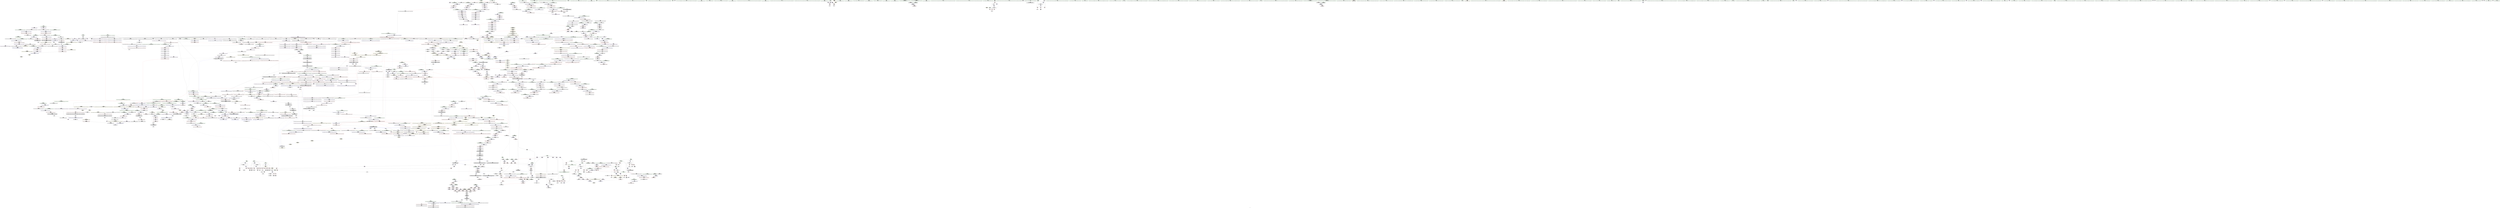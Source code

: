 digraph "SVFG" {
	label="SVFG";

	Node0x5651346a0de0 [shape=record,color=grey,label="{NodeID: 0\nNullPtr|{|<s37>140}}"];
	Node0x5651346a0de0 -> Node0x565134bc4a90[style=solid];
	Node0x5651346a0de0 -> Node0x565134bc4b90[style=solid];
	Node0x5651346a0de0 -> Node0x565134bc4c60[style=solid];
	Node0x5651346a0de0 -> Node0x565134bc4d30[style=solid];
	Node0x5651346a0de0 -> Node0x565134bc4e00[style=solid];
	Node0x5651346a0de0 -> Node0x565134bc4ed0[style=solid];
	Node0x5651346a0de0 -> Node0x565134bc4fa0[style=solid];
	Node0x5651346a0de0 -> Node0x565134bc5070[style=solid];
	Node0x5651346a0de0 -> Node0x565134bc5140[style=solid];
	Node0x5651346a0de0 -> Node0x565134bc5210[style=solid];
	Node0x5651346a0de0 -> Node0x565134bc52e0[style=solid];
	Node0x5651346a0de0 -> Node0x565134bc53b0[style=solid];
	Node0x5651346a0de0 -> Node0x565134bc5480[style=solid];
	Node0x5651346a0de0 -> Node0x565134bc5550[style=solid];
	Node0x5651346a0de0 -> Node0x565134bc5620[style=solid];
	Node0x5651346a0de0 -> Node0x565134bc56f0[style=solid];
	Node0x5651346a0de0 -> Node0x565134bc57c0[style=solid];
	Node0x5651346a0de0 -> Node0x565134bc5890[style=solid];
	Node0x5651346a0de0 -> Node0x565134bc5960[style=solid];
	Node0x5651346a0de0 -> Node0x565134bc5a30[style=solid];
	Node0x5651346a0de0 -> Node0x565134bc5b00[style=solid];
	Node0x5651346a0de0 -> Node0x565134bc5bd0[style=solid];
	Node0x5651346a0de0 -> Node0x565134bc5ca0[style=solid];
	Node0x5651346a0de0 -> Node0x565134bc5d70[style=solid];
	Node0x5651346a0de0 -> Node0x565134bc5e40[style=solid];
	Node0x5651346a0de0 -> Node0x565134bc5f10[style=solid];
	Node0x5651346a0de0 -> Node0x565134bc5fe0[style=solid];
	Node0x5651346a0de0 -> Node0x565134bc60b0[style=solid];
	Node0x5651346a0de0 -> Node0x565134bc6180[style=solid];
	Node0x5651346a0de0 -> Node0x565134bc6250[style=solid];
	Node0x5651346a0de0 -> Node0x565134befcb0[style=solid];
	Node0x5651346a0de0 -> Node0x565134bf2c00[style=solid];
	Node0x5651346a0de0 -> Node0x565134bf60d0[style=solid];
	Node0x5651346a0de0 -> Node0x565134c22a40[style=solid];
	Node0x5651346a0de0 -> Node0x565134c23340[style=solid];
	Node0x5651346a0de0 -> Node0x565134c23940[style=solid];
	Node0x5651346a0de0 -> Node0x565134c243c0[style=solid];
	Node0x5651346a0de0:s37 -> Node0x565134d28370[style=solid,color=red];
	Node0x565134bc8160 [shape=record,color=red,label="{NodeID: 775\n921\<--912\n\<--__p.addr\n_ZNSt16allocator_traitsISaISt13_Rb_tree_nodeISt4pairIiiEEEE10deallocateERS4_PS3_m\n|{<s0>68}}"];
	Node0x565134bc8160:s0 -> Node0x565134d167a0[style=solid,color=red];
	Node0x565134d21bb0 [shape=record,color=black,label="{NodeID: 2657\n668 = PHI(726, )\n|{<s0>47}}"];
	Node0x565134d21bb0:s0 -> Node0x565134d19ba0[style=solid,color=red];
	Node0x565134bbe810 [shape=record,color=black,label="{NodeID: 443\n1366\<--1365\n\<--this1\n_ZNSt4pairISt17_Rb_tree_iteratorIS_IiiEEbEC2IS2_bLb1EEEOT_OT0_\n}"];
	Node0x565134bb25d0 [shape=record,color=green,label="{NodeID: 111\n652\<--653\n_ZSt9terminatev\<--_ZSt9terminatev_field_insensitive\n}"];
	Node0x565134bcdb90 [shape=record,color=red,label="{NodeID: 886\n1693\<--1692\n\<--_M_t\n_ZNKSt8_Rb_treeISt4pairIiiES1_St9_IdentityIS1_ESt4lessIS1_ESaIS1_EE11_Alloc_nodeclIS1_EEPSt13_Rb_tree_nodeIS1_EOT_\n|{<s0>125}}"];
	Node0x565134bcdb90:s0 -> Node0x565134d27480[style=solid,color=red];
	Node0x565134d2ab60 [shape=record,color=black,label="{NodeID: 2768\n1925 = PHI(1380, )\n0th arg _ZSt7forwardIbEOT_RNSt16remove_referenceIS0_E4typeE }"];
	Node0x565134d2ab60 -> Node0x565134bfa6b0[style=solid];
	Node0x565134bd4660 [shape=record,color=purple,label="{NodeID: 554\n604\<--601\n_M_color\<--this1\n_ZNSt15_Rb_tree_headerC2Ev\n}"];
	Node0x565134bd4660 -> Node0x565134bf2990[style=solid];
	Node0x565134bb6d40 [shape=record,color=green,label="{NodeID: 222\n1283\<--1284\n__z\<--__z_field_insensitive\n_ZNSt8_Rb_treeISt4pairIiiES1_St9_IdentityIS1_ESt4lessIS1_ESaIS1_EE10_M_insert_IS1_NS7_11_Alloc_nodeEEESt17_Rb_tree_iteratorIS1_EPSt18_Rb_tree_node_baseSD_OT_RT0_\n}"];
	Node0x565134bb6d40 -> Node0x565134bcaba0[style=solid];
	Node0x565134bb6d40 -> Node0x565134bcac70[style=solid];
	Node0x565134bb6d40 -> Node0x565134bf6a90[style=solid];
	Node0x565134bf2f40 [shape=record,color=blue,label="{NodeID: 997\n660\<--659\nthis.addr\<--this\n_ZNSt8_Rb_treeISt4pairIiiES1_St9_IdentityIS1_ESt4lessIS1_ESaIS1_EED2Ev\n}"];
	Node0x565134bf2f40 -> Node0x565134bddff0[style=dashed];
	Node0x565134bda090 [shape=record,color=red,label="{NodeID: 665\n93\<--76\n\<--n.addr\n_Z5buildii\n}"];
	Node0x565134bda090 -> Node0x565134bc6690[style=solid];
	Node0x565134caf0f0 [shape=record,color=yellow,style=double,label="{NodeID: 2547\n303V_2 = CSCHI(MR_303V_1)\npts\{20170000 \}\nCS[]}"];
	Node0x565134caf0f0 -> Node0x565134bef570[style=dashed];
	Node0x565134bc5210 [shape=record,color=black,label="{NodeID: 333\n679\<--3\n\<--dummyVal\n_ZNSt8_Rb_treeISt4pairIiiES1_St9_IdentityIS1_ESt4lessIS1_ESaIS1_EED2Ev\n}"];
	Node0x565134bf8970 [shape=record,color=blue,label="{NodeID: 1108\n1611\<--1608\n__x.addr\<--__x\n_ZNKSt9_IdentityISt4pairIiiEEclERKS1_\n}"];
	Node0x565134bf8970 -> Node0x565134bcd370[style=dashed];
	Node0x56513469f090 [shape=record,color=green,label="{NodeID: 1\n7\<--1\n\<--dummyObj\nCan only get source location for instruction, argument, global var or function.}"];
	Node0x565134bc8230 [shape=record,color=red,label="{NodeID: 776\n922\<--914\n\<--__n.addr\n_ZNSt16allocator_traitsISaISt13_Rb_tree_nodeISt4pairIiiEEEE10deallocateERS4_PS3_m\n|{<s0>68}}"];
	Node0x565134bc8230:s0 -> Node0x565134d168b0[style=solid,color=red];
	Node0x565134d21e40 [shape=record,color=black,label="{NodeID: 2658\n708 = PHI(752, )\n|{<s0>52}}"];
	Node0x565134d21e40:s0 -> Node0x565134d19ba0[style=solid,color=red];
	Node0x565134bbe8e0 [shape=record,color=black,label="{NodeID: 444\n1372\<--1367\n\<--first\n_ZNSt4pairISt17_Rb_tree_iteratorIS_IiiEEbEC2IS2_bLb1EEEOT_OT0_\n}"];
	Node0x565134bbe8e0 -> Node0x565134bd7240[style=solid];
	Node0x565134bb26d0 [shape=record,color=green,label="{NodeID: 112\n660\<--661\nthis.addr\<--this.addr_field_insensitive\n_ZNSt8_Rb_treeISt4pairIiiES1_St9_IdentityIS1_ESt4lessIS1_ESaIS1_EED2Ev\n}"];
	Node0x565134bb26d0 -> Node0x565134bddff0[style=solid];
	Node0x565134bb26d0 -> Node0x565134bf2f40[style=solid];
	Node0x565134bcdc60 [shape=record,color=red,label="{NodeID: 887\n1716\<--1708\nthis1\<--this.addr\n_ZNSt8_Rb_treeISt4pairIiiES1_St9_IdentityIS1_ESt4lessIS1_ESaIS1_EE14_M_create_nodeIJS1_EEEPSt13_Rb_tree_nodeIS1_EDpOT_\n|{<s0>126|<s1>128}}"];
	Node0x565134bcdc60:s0 -> Node0x565134d18380[style=solid,color=red];
	Node0x565134bcdc60:s1 -> Node0x565134d19070[style=solid,color=red];
	Node0x565134d2ac70 [shape=record,color=black,label="{NodeID: 2769\n2001 = PHI(1981, 2016, )\n0th arg _ZNSt23_Rb_tree_const_iteratorISt4pairIiiEEC2EPKSt18_Rb_tree_node_base }"];
	Node0x565134d2ac70 -> Node0x565134bfad30[style=solid];
	Node0x565134bd4730 [shape=record,color=purple,label="{NodeID: 555\n627\<--626\n_M_header\<--this1\n_ZNSt15_Rb_tree_header8_M_resetEv\n}"];
	Node0x565134bb6e10 [shape=record,color=green,label="{NodeID: 223\n1315\<--1316\n_ZNKSt8_Rb_treeISt4pairIiiES1_St9_IdentityIS1_ESt4lessIS1_ESaIS1_EE11_Alloc_nodeclIS1_EEPSt13_Rb_tree_nodeIS1_EOT_\<--_ZNKSt8_Rb_treeISt4pairIiiES1_St9_IdentityIS1_ESt4lessIS1_ESaIS1_EE11_Alloc_nodeclIS1_EEPSt13_Rb_tree_nodeIS1_EOT__field_insensitive\n}"];
	Node0x565134bf3010 [shape=record,color=blue,label="{NodeID: 998\n662\<--680\nexn.slot\<--\n_ZNSt8_Rb_treeISt4pairIiiES1_St9_IdentityIS1_ESt4lessIS1_ESaIS1_EED2Ev\n}"];
	Node0x565134bf3010 -> Node0x565134bde0c0[style=dashed];
	Node0x565134c72680 [shape=record,color=black,label="{NodeID: 1773\nMR_25V_9 = PHI(MR_25V_10, MR_25V_8, )\npts\{50000 \}\n|{|<s4>26}}"];
	Node0x565134c72680 -> Node0x565134bdc5f0[style=dashed];
	Node0x565134c72680 -> Node0x565134bdc790[style=dashed];
	Node0x565134c72680 -> Node0x565134bf17b0[style=dashed];
	Node0x565134c72680 -> Node0x565134c70380[style=dashed];
	Node0x565134c72680:s4 -> Node0x565134c7edf0[style=dashed,color=red];
	Node0x565134bda160 [shape=record,color=red,label="{NodeID: 666\n97\<--76\n\<--n.addr\n_Z5buildii\n}"];
	Node0x565134bda160 -> Node0x565134c234c0[style=solid];
	Node0x565134caf250 [shape=record,color=yellow,style=double,label="{NodeID: 2548\n6V_2 = CSCHI(MR_6V_1)\npts\{130000 130001 130002 130003 130004 \}\nCS[]}"];
	Node0x565134bc52e0 [shape=record,color=black,label="{NodeID: 334\n680\<--3\n\<--dummyVal\n_ZNSt8_Rb_treeISt4pairIiiES1_St9_IdentityIS1_ESt4lessIS1_ESaIS1_EED2Ev\n}"];
	Node0x565134bc52e0 -> Node0x565134bf3010[style=solid];
	Node0x565134bf8a40 [shape=record,color=blue,label="{NodeID: 1109\n1620\<--1619\n__x.addr\<--__x\n_ZNSt8_Rb_treeISt4pairIiiES1_St9_IdentityIS1_ESt4lessIS1_ESaIS1_EE8_S_valueEPKSt13_Rb_tree_nodeIS1_E\n}"];
	Node0x565134bf8a40 -> Node0x565134bcd440[style=dashed];
	Node0x565134bae450 [shape=record,color=green,label="{NodeID: 2\n14\<--1\n__dso_handle\<--dummyObj\nGlob }"];
	Node0x565134bc8300 [shape=record,color=red,label="{NodeID: 777\n940\<--931\nthis1\<--this.addr\n_ZN9__gnu_cxx13new_allocatorISt13_Rb_tree_nodeISt4pairIiiEEE10deallocateEPS4_m\n}"];
	Node0x565134d21f80 [shape=record,color=black,label="{NodeID: 2659\n714 = PHI(762, )\n}"];
	Node0x565134d21f80 -> Node0x565134bf3350[style=solid];
	Node0x565134bbe9b0 [shape=record,color=black,label="{NodeID: 445\n1373\<--1369\n\<--call\n_ZNSt4pairISt17_Rb_tree_iteratorIS_IiiEEbEC2IS2_bLb1EEEOT_OT0_\n}"];
	Node0x565134bbe9b0 -> Node0x565134bd7310[style=solid];
	Node0x565134bb7320 [shape=record,color=green,label="{NodeID: 113\n662\<--663\nexn.slot\<--exn.slot_field_insensitive\n_ZNSt8_Rb_treeISt4pairIiiES1_St9_IdentityIS1_ESt4lessIS1_ESaIS1_EED2Ev\n}"];
	Node0x565134bb7320 -> Node0x565134bde0c0[style=solid];
	Node0x565134bb7320 -> Node0x565134bf3010[style=solid];
	Node0x565134bcdd30 [shape=record,color=red,label="{NodeID: 888\n1722\<--1710\n\<--__args.addr\n_ZNSt8_Rb_treeISt4pairIiiES1_St9_IdentityIS1_ESt4lessIS1_ESaIS1_EE14_M_create_nodeIJS1_EEEPSt13_Rb_tree_nodeIS1_EDpOT_\n|{<s0>127}}"];
	Node0x565134bcdd30:s0 -> Node0x565134d17cb0[style=solid,color=red];
	Node0x565134d2adc0 [shape=record,color=black,label="{NodeID: 2770\n2002 = PHI(1993, 2026, )\n1st arg _ZNSt23_Rb_tree_const_iteratorISt4pairIiiEEC2EPKSt18_Rb_tree_node_base }"];
	Node0x565134d2adc0 -> Node0x565134bfae00[style=solid];
	Node0x565134bd4800 [shape=record,color=purple,label="{NodeID: 556\n628\<--626\n_M_parent\<--this1\n_ZNSt15_Rb_tree_header8_M_resetEv\n}"];
	Node0x565134bd4800 -> Node0x565134bf2c00[style=solid];
	Node0x565134bb6f10 [shape=record,color=green,label="{NodeID: 224\n1329\<--1330\n_ZSt29_Rb_tree_insert_and_rebalancebPSt18_Rb_tree_node_baseS0_RS_\<--_ZSt29_Rb_tree_insert_and_rebalancebPSt18_Rb_tree_node_baseS0_RS__field_insensitive\n}"];
	Node0x565134bf30e0 [shape=record,color=blue,label="{NodeID: 999\n664\<--682\nehselector.slot\<--\n_ZNSt8_Rb_treeISt4pairIiiES1_St9_IdentityIS1_ESt4lessIS1_ESaIS1_EED2Ev\n}"];
	Node0x565134c72b80 [shape=record,color=black,label="{NodeID: 1774\nMR_92V_5 = PHI(MR_92V_6, MR_92V_4, )\npts\{2360000 \}\n|{|<s1>22|<s2>23|<s3>24|<s4>25|<s5>27|<s6>27}}"];
	Node0x565134c72b80 -> Node0x565134c70880[style=dashed];
	Node0x565134c72b80:s1 -> Node0x565134c8e460[style=dashed,color=red];
	Node0x565134c72b80:s2 -> Node0x565134c87180[style=dashed,color=red];
	Node0x565134c72b80:s3 -> Node0x565134c87180[style=dashed,color=red];
	Node0x565134c72b80:s4 -> Node0x565134c87180[style=dashed,color=red];
	Node0x565134c72b80:s5 -> Node0x565134bdd970[style=dashed,color=red];
	Node0x565134c72b80:s6 -> Node0x565134bf24b0[style=dashed,color=red];
	Node0x565134bda230 [shape=record,color=red,label="{NodeID: 667\n100\<--76\n\<--n.addr\n_Z5buildii\n}"];
	Node0x565134bda230 -> Node0x565134c23640[style=solid];
	Node0x565134d05b30 [shape=record,color=black,label="{NodeID: 2549\n1891 = PHI(1880, )\n1st arg _ZN9__gnu_cxx13new_allocatorISt13_Rb_tree_nodeISt4pairIiiEEE9constructIS3_JS3_EEEvPT_DpOT0_ }"];
	Node0x565134d05b30 -> Node0x565134bfa2a0[style=solid];
	Node0x565134bc53b0 [shape=record,color=black,label="{NodeID: 335\n682\<--3\n\<--dummyVal\n_ZNSt8_Rb_treeISt4pairIiiES1_St9_IdentityIS1_ESt4lessIS1_ESaIS1_EED2Ev\n}"];
	Node0x565134bc53b0 -> Node0x565134bf30e0[style=solid];
	Node0x565134bf8b10 [shape=record,color=blue,label="{NodeID: 1110\n1628\<--1627\nthis.addr\<--this\n_ZNKSt13_Rb_tree_nodeISt4pairIiiEE9_M_valptrEv\n}"];
	Node0x565134bf8b10 -> Node0x565134bcd510[style=dashed];
	Node0x565134bae790 [shape=record,color=green,label="{NodeID: 3\n16\<--1\n\<--dummyObj\nCan only get source location for instruction, argument, global var or function.}"];
	Node0x565134c61600 [shape=record,color=yellow,style=double,label="{NodeID: 1885\n104V_1 = ENCHI(MR_104V_0)\npts\{130001 130002 130003 130004 \}\nFun[_ZNSt15_Rb_tree_headerC2Ev]|{<s0>42|<s1>42|<s2>42|<s3>42}}"];
	Node0x565134c61600:s0 -> Node0x565134bf2c00[style=dashed,color=red];
	Node0x565134c61600:s1 -> Node0x565134bf2cd0[style=dashed,color=red];
	Node0x565134c61600:s2 -> Node0x565134bf2da0[style=dashed,color=red];
	Node0x565134c61600:s3 -> Node0x565134bf2e70[style=dashed,color=red];
	Node0x565134bc83d0 [shape=record,color=red,label="{NodeID: 778\n941\<--933\n\<--__p.addr\n_ZN9__gnu_cxx13new_allocatorISt13_Rb_tree_nodeISt4pairIiiEEE10deallocateEPS4_m\n}"];
	Node0x565134bc83d0 -> Node0x565134bbcc70[style=solid];
	Node0x565134d22090 [shape=record,color=black,label="{NodeID: 2660\n445 = PHI(1979, )\n}"];
	Node0x565134d22090 -> Node0x565134bf1bc0[style=solid];
	Node0x565134bbea80 [shape=record,color=black,label="{NodeID: 446\n1385\<--1384\ntobool\<--\n_ZNSt4pairISt17_Rb_tree_iteratorIS_IiiEEbEC2IS2_bLb1EEEOT_OT0_\n}"];
	Node0x565134bb73b0 [shape=record,color=green,label="{NodeID: 114\n664\<--665\nehselector.slot\<--ehselector.slot_field_insensitive\n_ZNSt8_Rb_treeISt4pairIiiES1_St9_IdentityIS1_ESt4lessIS1_ESaIS1_EED2Ev\n}"];
	Node0x565134bb73b0 -> Node0x565134bf30e0[style=solid];
	Node0x565134bcde00 [shape=record,color=red,label="{NodeID: 889\n1721\<--1712\n\<--__tmp\n_ZNSt8_Rb_treeISt4pairIiiES1_St9_IdentityIS1_ESt4lessIS1_ESaIS1_EE14_M_create_nodeIJS1_EEEPSt13_Rb_tree_nodeIS1_EDpOT_\n|{<s0>128}}"];
	Node0x565134bcde00:s0 -> Node0x565134d19180[style=solid,color=red];
	Node0x565134d2af40 [shape=record,color=black,label="{NodeID: 2771\n691 = PHI(667, 701, 1966, )\n0th arg _ZNSt8_Rb_treeISt4pairIiiES1_St9_IdentityIS1_ESt4lessIS1_ESaIS1_EE8_M_eraseEPSt13_Rb_tree_nodeIS1_E }"];
	Node0x565134d2af40 -> Node0x565134bf31b0[style=solid];
	Node0x565134bd48d0 [shape=record,color=purple,label="{NodeID: 557\n630\<--626\n_M_header2\<--this1\n_ZNSt15_Rb_tree_header8_M_resetEv\n}"];
	Node0x565134bd48d0 -> Node0x565134bf2cd0[style=solid];
	Node0x565134bb7010 [shape=record,color=green,label="{NodeID: 225\n1347\<--1348\n__t.addr\<--__t.addr_field_insensitive\n_ZSt7forwardISt4pairIiiEEOT_RNSt16remove_referenceIS2_E4typeE\n}"];
	Node0x565134bb7010 -> Node0x565134bcaee0[style=solid];
	Node0x565134bb7010 -> Node0x565134bf6ea0[style=solid];
	Node0x565134bf31b0 [shape=record,color=blue,label="{NodeID: 1000\n693\<--691\nthis.addr\<--this\n_ZNSt8_Rb_treeISt4pairIiiES1_St9_IdentityIS1_ESt4lessIS1_ESaIS1_EE8_M_eraseEPSt13_Rb_tree_nodeIS1_E\n}"];
	Node0x565134bf31b0 -> Node0x565134bde190[style=dashed];
	Node0x565134bda300 [shape=record,color=red,label="{NodeID: 668\n135\<--76\n\<--n.addr\n_Z5buildii\n}"];
	Node0x565134bda300 -> Node0x565134c21840[style=solid];
	Node0x565134d06570 [shape=record,color=black,label="{NodeID: 2550\n1890 = PHI(1879, )\n0th arg _ZN9__gnu_cxx13new_allocatorISt13_Rb_tree_nodeISt4pairIiiEEE9constructIS3_JS3_EEEvPT_DpOT0_ }"];
	Node0x565134d06570 -> Node0x565134bfa1d0[style=solid];
	Node0x565134bc5480 [shape=record,color=black,label="{NodeID: 336\n813\<--3\n\<--dummyVal\n_ZNSt8_Rb_treeISt4pairIiiES1_St9_IdentityIS1_ESt4lessIS1_ESaIS1_EE15_M_destroy_nodeEPSt13_Rb_tree_nodeIS1_E\n}"];
	Node0x565134bf8be0 [shape=record,color=blue,label="{NodeID: 1111\n1639\<--1638\nthis.addr\<--this\n_ZNK9__gnu_cxx16__aligned_membufISt4pairIiiEE6_M_ptrEv\n}"];
	Node0x565134bf8be0 -> Node0x565134bcd5e0[style=dashed];
	Node0x565134bae850 [shape=record,color=green,label="{NodeID: 4\n18\<--1\n.str\<--dummyObj\nGlob }"];
	Node0x565134bc84a0 [shape=record,color=red,label="{NodeID: 779\n954\<--951\nthis1\<--this.addr\n_ZNSaISt13_Rb_tree_nodeISt4pairIiiEEED2Ev\n}"];
	Node0x565134bc84a0 -> Node0x565134bbcd40[style=solid];
	Node0x565134d221a0 [shape=record,color=black,label="{NodeID: 2661\n479 = PHI(2014, )\n}"];
	Node0x565134d221a0 -> Node0x565134bf1f00[style=solid];
	Node0x565134bbeb50 [shape=record,color=black,label="{NodeID: 447\n1386\<--1384\nfrombool\<--\n_ZNSt4pairISt17_Rb_tree_iteratorIS_IiiEEbEC2IS2_bLb1EEEOT_OT0_\n}"];
	Node0x565134bbeb50 -> Node0x565134bf72b0[style=solid];
	Node0x565134bb7480 [shape=record,color=green,label="{NodeID: 115\n669\<--670\n_ZNSt8_Rb_treeISt4pairIiiES1_St9_IdentityIS1_ESt4lessIS1_ESaIS1_EE8_M_beginEv\<--_ZNSt8_Rb_treeISt4pairIiiES1_St9_IdentityIS1_ESt4lessIS1_ESaIS1_EE8_M_beginEv_field_insensitive\n}"];
	Node0x565134bcded0 [shape=record,color=red,label="{NodeID: 890\n1727\<--1712\n\<--__tmp\n_ZNSt8_Rb_treeISt4pairIiiES1_St9_IdentityIS1_ESt4lessIS1_ESaIS1_EE14_M_create_nodeIJS1_EEEPSt13_Rb_tree_nodeIS1_EDpOT_\n}"];
	Node0x565134bcded0 -> Node0x565134bd05d0[style=solid];
	Node0x565134d2b190 [shape=record,color=black,label="{NodeID: 2772\n1940 = PHI(1109, )\n1st arg _ZNSt23_Rb_tree_const_iteratorISt4pairIiiEEC2ERKSt17_Rb_tree_iteratorIS1_E }"];
	Node0x565134d2b190 -> Node0x565134bfa920[style=solid];
	Node0x565134bd49a0 [shape=record,color=purple,label="{NodeID: 558\n631\<--626\n_M_header3\<--this1\n_ZNSt15_Rb_tree_header8_M_resetEv\n}"];
	Node0x565134bb70e0 [shape=record,color=green,label="{NodeID: 226\n1356\<--1357\nthis.addr\<--this.addr_field_insensitive\n_ZNSt4pairISt17_Rb_tree_iteratorIS_IiiEEbEC2IS2_bLb1EEEOT_OT0_\n}"];
	Node0x565134bb70e0 -> Node0x565134bcafb0[style=solid];
	Node0x565134bb70e0 -> Node0x565134bf6f70[style=solid];
	Node0x565134bf3280 [shape=record,color=blue,label="{NodeID: 1001\n695\<--692\n__x.addr\<--__x\n_ZNSt8_Rb_treeISt4pairIiiES1_St9_IdentityIS1_ESt4lessIS1_ESaIS1_EE8_M_eraseEPSt13_Rb_tree_nodeIS1_E\n}"];
	Node0x565134bf3280 -> Node0x565134c73a80[style=dashed];
	Node0x565134c73580 [shape=record,color=black,label="{NodeID: 1776\nMR_127V_3 = PHI(MR_127V_4, MR_127V_2, )\npts\{510 \}\n}"];
	Node0x565134c73580 -> Node0x565134bdd2f0[style=dashed];
	Node0x565134bda3d0 [shape=record,color=red,label="{NodeID: 669\n92\<--78\n\<--cnt.addr\n_Z5buildii\n}"];
	Node0x565134bda3d0 -> Node0x565134bf00f0[style=solid];
	Node0x565134d15e50 [shape=record,color=black,label="{NodeID: 2551\n647 = PHI(501, 611, 687, 814, 835, 1800, 1976, )\n0th arg __clang_call_terminate }"];
	Node0x565134bc5550 [shape=record,color=black,label="{NodeID: 337\n814\<--3\n\<--dummyVal\n_ZNSt8_Rb_treeISt4pairIiiES1_St9_IdentityIS1_ESt4lessIS1_ESaIS1_EE15_M_destroy_nodeEPSt13_Rb_tree_nodeIS1_E\n|{<s0>61}}"];
	Node0x565134bc5550:s0 -> Node0x565134d15e50[style=solid,color=red];
	Node0x565134bf8cb0 [shape=record,color=blue,label="{NodeID: 1112\n1650\<--1649\nthis.addr\<--this\n_ZNK9__gnu_cxx16__aligned_membufISt4pairIiiEE7_M_addrEv\n}"];
	Node0x565134bf8cb0 -> Node0x565134bcd6b0[style=dashed];
	Node0x565134bae910 [shape=record,color=green,label="{NodeID: 5\n20\<--1\n.str.1\<--dummyObj\nGlob }"];
	Node0x565134bc8570 [shape=record,color=red,label="{NodeID: 780\n965\<--962\nthis1\<--this.addr\n_ZN9__gnu_cxx13new_allocatorISt13_Rb_tree_nodeISt4pairIiiEEED2Ev\n}"];
	Node0x565134d222b0 [shape=record,color=black,label="{NodeID: 2662\n496 = PHI(1626, )\n}"];
	Node0x565134d222b0 -> Node0x565134bc7940[style=solid];
	Node0x565134bbec20 [shape=record,color=black,label="{NodeID: 448\n1410\<--1409\n\<--_M_impl\n_ZNSt8_Rb_treeISt4pairIiiES1_St9_IdentityIS1_ESt4lessIS1_ESaIS1_EE6_M_endEv\n}"];
	Node0x565134bbec20 -> Node0x565134bd7580[style=solid];
	Node0x565134bb7550 [shape=record,color=green,label="{NodeID: 116\n672\<--673\n_ZNSt8_Rb_treeISt4pairIiiES1_St9_IdentityIS1_ESt4lessIS1_ESaIS1_EE8_M_eraseEPSt13_Rb_tree_nodeIS1_E\<--_ZNSt8_Rb_treeISt4pairIiiES1_St9_IdentityIS1_ESt4lessIS1_ESaIS1_EE8_M_eraseEPSt13_Rb_tree_nodeIS1_E_field_insensitive\n}"];
	Node0x565134bcdfa0 [shape=record,color=red,label="{NodeID: 891\n1734\<--1731\nthis1\<--this.addr\n_ZNSt8_Rb_treeISt4pairIiiES1_St9_IdentityIS1_ESt4lessIS1_ESaIS1_EE11_M_get_nodeEv\n|{<s0>129}}"];
	Node0x565134bcdfa0:s0 -> Node0x565134d18a60[style=solid,color=red];
	Node0x565134d2b2a0 [shape=record,color=black,label="{NodeID: 2773\n1008 = PHI(170, )\n0th arg _ZNSt8_Rb_treeISt4pairIiiES1_St9_IdentityIS1_ESt4lessIS1_ESaIS1_EE16_M_insert_uniqueIS1_EES0_ISt17_Rb_tree_iteratorIS1_EbEOT_ }"];
	Node0x565134d2b2a0 -> Node0x565134bf4fc0[style=solid];
	Node0x565134bd4a70 [shape=record,color=purple,label="{NodeID: 559\n632\<--626\n_M_left\<--this1\n_ZNSt15_Rb_tree_header8_M_resetEv\n}"];
	Node0x565134bd4a70 -> Node0x565134bf2cd0[style=solid];
	Node0x565134bb71b0 [shape=record,color=green,label="{NodeID: 227\n1358\<--1359\n__x.addr\<--__x.addr_field_insensitive\n_ZNSt4pairISt17_Rb_tree_iteratorIS_IiiEEbEC2IS2_bLb1EEEOT_OT0_\n}"];
	Node0x565134bb71b0 -> Node0x565134bcb080[style=solid];
	Node0x565134bb71b0 -> Node0x565134bf7040[style=solid];
	Node0x565134bf3350 [shape=record,color=blue,label="{NodeID: 1002\n697\<--714\n__y\<--call2\n_ZNSt8_Rb_treeISt4pairIiiES1_St9_IdentityIS1_ESt4lessIS1_ESaIS1_EE8_M_eraseEPSt13_Rb_tree_nodeIS1_E\n}"];
	Node0x565134bf3350 -> Node0x565134bde5a0[style=dashed];
	Node0x565134bf3350 -> Node0x565134c73f80[style=dashed];
	Node0x565134c73a80 [shape=record,color=black,label="{NodeID: 1777\nMR_229V_3 = PHI(MR_229V_4, MR_229V_2, )\npts\{696 \}\n}"];
	Node0x565134c73a80 -> Node0x565134bde260[style=dashed];
	Node0x565134c73a80 -> Node0x565134bde330[style=dashed];
	Node0x565134c73a80 -> Node0x565134bde400[style=dashed];
	Node0x565134c73a80 -> Node0x565134bde4d0[style=dashed];
	Node0x565134c73a80 -> Node0x565134bf3420[style=dashed];
	Node0x565134bda4a0 [shape=record,color=red,label="{NodeID: 670\n104\<--78\n\<--cnt.addr\n_Z5buildii\n}"];
	Node0x565134bda4a0 -> Node0x565134c21540[style=solid];
	Node0x565134d16470 [shape=record,color=black,label="{NodeID: 2552\n887 = PHI(869, )\n0th arg _ZN9__gnu_cxx16__aligned_membufISt4pairIiiEE6_M_ptrEv }"];
	Node0x565134d16470 -> Node0x565134bf41f0[style=solid];
	Node0x565134bc5620 [shape=record,color=black,label="{NodeID: 338\n834\<--3\n\<--dummyVal\n_ZNSt8_Rb_treeISt4pairIiiES1_St9_IdentityIS1_ESt4lessIS1_ESaIS1_EE11_M_put_nodeEPSt13_Rb_tree_nodeIS1_E\n}"];
	Node0x565134bf8d80 [shape=record,color=blue,label="{NodeID: 1113\n1659\<--1658\n__t.addr\<--__t\n_ZSt7forwardIRPSt13_Rb_tree_nodeISt4pairIiiEEEOT_RNSt16remove_referenceIS6_E4typeE\n}"];
	Node0x565134bf8d80 -> Node0x565134bcd780[style=dashed];
	Node0x565134baf180 [shape=record,color=green,label="{NodeID: 6\n22\<--1\n.str.2\<--dummyObj\nGlob }"];
	Node0x565134bc8640 [shape=record,color=red,label="{NodeID: 781\n972\<--969\n\<--__t.addr\n_ZSt7forwardIRiEOT_RNSt16remove_referenceIS1_E4typeE\n}"];
	Node0x565134bc8640 -> Node0x565134bbce10[style=solid];
	Node0x565134d223f0 [shape=record,color=black,label="{NodeID: 2663\n539 = PHI()\n}"];
	Node0x565134d223f0 -> Node0x565134bf24b0[style=solid];
	Node0x565134bbecf0 [shape=record,color=black,label="{NodeID: 449\n1412\<--1411\n\<--add.ptr\n_ZNSt8_Rb_treeISt4pairIiiES1_St9_IdentityIS1_ESt4lessIS1_ESaIS1_EE6_M_endEv\n}"];
	Node0x565134bbecf0 -> Node0x565134bd7650[style=solid];
	Node0x565134bb7650 [shape=record,color=green,label="{NodeID: 117\n676\<--677\n_ZNSt8_Rb_treeISt4pairIiiES1_St9_IdentityIS1_ESt4lessIS1_ESaIS1_EE13_Rb_tree_implIS5_Lb1EED2Ev\<--_ZNSt8_Rb_treeISt4pairIiiES1_St9_IdentityIS1_ESt4lessIS1_ESaIS1_EE13_Rb_tree_implIS5_Lb1EED2Ev_field_insensitive\n}"];
	Node0x565134bce070 [shape=record,color=red,label="{NodeID: 892\n1757\<--1744\nthis1\<--this.addr\n_ZNSt8_Rb_treeISt4pairIiiES1_St9_IdentityIS1_ESt4lessIS1_ESaIS1_EE17_M_construct_nodeIJS1_EEEvPSt13_Rb_tree_nodeIS1_EDpOT_\n|{<s0>131|<s1>136}}"];
	Node0x565134bce070:s0 -> Node0x565134d18a60[style=solid,color=red];
	Node0x565134bce070:s1 -> Node0x565134d185a0[style=solid,color=red];
	Node0x565134d2b3b0 [shape=record,color=black,label="{NodeID: 2774\n1009 = PHI(172, )\n1st arg _ZNSt8_Rb_treeISt4pairIiiES1_St9_IdentityIS1_ESt4lessIS1_ESaIS1_EE16_M_insert_uniqueIS1_EES0_ISt17_Rb_tree_iteratorIS1_EbEOT_ }"];
	Node0x565134d2b3b0 -> Node0x565134bf5090[style=solid];
	Node0x565134bd4b40 [shape=record,color=purple,label="{NodeID: 560\n634\<--626\n_M_header4\<--this1\n_ZNSt15_Rb_tree_header8_M_resetEv\n}"];
	Node0x565134bd4b40 -> Node0x565134bf2da0[style=solid];
	Node0x565134bb7280 [shape=record,color=green,label="{NodeID: 228\n1360\<--1361\n__y.addr\<--__y.addr_field_insensitive\n_ZNSt4pairISt17_Rb_tree_iteratorIS_IiiEEbEC2IS2_bLb1EEEOT_OT0_\n}"];
	Node0x565134bb7280 -> Node0x565134bcb150[style=solid];
	Node0x565134bb7280 -> Node0x565134bf7110[style=solid];
	Node0x565134bf3420 [shape=record,color=blue,label="{NodeID: 1003\n695\<--722\n__x.addr\<--\n_ZNSt8_Rb_treeISt4pairIiiES1_St9_IdentityIS1_ESt4lessIS1_ESaIS1_EE8_M_eraseEPSt13_Rb_tree_nodeIS1_E\n}"];
	Node0x565134bf3420 -> Node0x565134c73a80[style=dashed];
	Node0x565134c73f80 [shape=record,color=black,label="{NodeID: 1778\nMR_231V_2 = PHI(MR_231V_3, MR_231V_1, )\npts\{698 \}\n}"];
	Node0x565134c73f80 -> Node0x565134bf3350[style=dashed];
	Node0x565134bda570 [shape=record,color=red,label="{NodeID: 671\n145\<--78\n\<--cnt.addr\n_Z5buildii\n}"];
	Node0x565134bda570 -> Node0x565134c210c0[style=solid];
	Node0x565134d16580 [shape=record,color=black,label="{NodeID: 2553\n158 = PHI(80, )\n1st arg _ZNSt3setISt4pairIiiESt4lessIS1_ESaIS1_EE6insertEOS1_ }"];
	Node0x565134d16580 -> Node0x565134bf0840[style=solid];
	Node0x565134bc56f0 [shape=record,color=black,label="{NodeID: 339\n835\<--3\n\<--dummyVal\n_ZNSt8_Rb_treeISt4pairIiiES1_St9_IdentityIS1_ESt4lessIS1_ESaIS1_EE11_M_put_nodeEPSt13_Rb_tree_nodeIS1_E\n|{<s0>64}}"];
	Node0x565134bc56f0:s0 -> Node0x565134d15e50[style=solid,color=red];
	Node0x565134bf8e50 [shape=record,color=blue,label="{NodeID: 1114\n1666\<--1665\n__t.addr\<--__t\n_ZSt7forwardIRPSt18_Rb_tree_node_baseEOT_RNSt16remove_referenceIS3_E4typeE\n}"];
	Node0x565134bf8e50 -> Node0x565134bcd850[style=dashed];
	Node0x565134baf210 [shape=record,color=green,label="{NodeID: 7\n24\<--1\n.str.3\<--dummyObj\nGlob }"];
	Node0x565134bc8710 [shape=record,color=red,label="{NodeID: 782\n979\<--976\n\<--__t.addr\n_ZSt7forwardIiEOT_RNSt16remove_referenceIS0_E4typeE\n}"];
	Node0x565134bc8710 -> Node0x565134bbcee0[style=solid];
	Node0x565134d224c0 [shape=record,color=black,label="{NodeID: 2664\n648 = PHI()\n}"];
	Node0x565134bbedc0 [shape=record,color=black,label="{NodeID: 450\n1403\<--1413\n_ZNSt8_Rb_treeISt4pairIiiES1_St9_IdentityIS1_ESt4lessIS1_ESaIS1_EE6_M_endEv_ret\<--_M_header\n_ZNSt8_Rb_treeISt4pairIiiES1_St9_IdentityIS1_ESt4lessIS1_ESaIS1_EE6_M_endEv\n|{<s0>85|<s1>99}}"];
	Node0x565134bbedc0:s0 -> Node0x565134d23770[style=solid,color=blue];
	Node0x565134bbedc0:s1 -> Node0x565134d24450[style=solid,color=blue];
	Node0x565134bb7750 [shape=record,color=green,label="{NodeID: 118\n693\<--694\nthis.addr\<--this.addr_field_insensitive\n_ZNSt8_Rb_treeISt4pairIiiES1_St9_IdentityIS1_ESt4lessIS1_ESaIS1_EE8_M_eraseEPSt13_Rb_tree_nodeIS1_E\n}"];
	Node0x565134bb7750 -> Node0x565134bde190[style=solid];
	Node0x565134bb7750 -> Node0x565134bf31b0[style=solid];
	Node0x565134bce140 [shape=record,color=red,label="{NodeID: 893\n1758\<--1746\n\<--__node.addr\n_ZNSt8_Rb_treeISt4pairIiiES1_St9_IdentityIS1_ESt4lessIS1_ESaIS1_EE17_M_construct_nodeIJS1_EEEvPSt13_Rb_tree_nodeIS1_EDpOT_\n}"];
	Node0x565134bce140 -> Node0x565134bd0770[style=solid];
	Node0x565134d2b4c0 [shape=record,color=black,label="{NodeID: 2775\n1518 = PHI(1140, )\n0th arg _ZNSt17_Rb_tree_iteratorISt4pairIiiEEmmEv }"];
	Node0x565134d2b4c0 -> Node0x565134bf8080[style=solid];
	Node0x565134bd4c10 [shape=record,color=purple,label="{NodeID: 561\n635\<--626\n_M_header5\<--this1\n_ZNSt15_Rb_tree_header8_M_resetEv\n}"];
	Node0x565134bbf880 [shape=record,color=green,label="{NodeID: 229\n1370\<--1371\n_ZSt7forwardISt17_Rb_tree_iteratorISt4pairIiiEEEOT_RNSt16remove_referenceIS4_E4typeE\<--_ZSt7forwardISt17_Rb_tree_iteratorISt4pairIiiEEEOT_RNSt16remove_referenceIS4_E4typeE_field_insensitive\n}"];
	Node0x565134bf34f0 [shape=record,color=blue,label="{NodeID: 1004\n728\<--727\nthis.addr\<--this\n_ZNSt8_Rb_treeISt4pairIiiES1_St9_IdentityIS1_ESt4lessIS1_ESaIS1_EE8_M_beginEv\n}"];
	Node0x565134bf34f0 -> Node0x565134bde670[style=dashed];
	Node0x565134c74480 [shape=record,color=black,label="{NodeID: 1779\nMR_17V_3 = PHI(MR_17V_2, MR_17V_1, MR_17V_1, )\npts\{81 \}\n}"];
	Node0x565134bda640 [shape=record,color=red,label="{NodeID: 672\n125\<--86\n\<--i\n_Z5buildii\n}"];
	Node0x565134bda640 -> Node0x565134c22d40[style=solid];
	Node0x565134d16690 [shape=record,color=black,label="{NodeID: 2554\n928 = PHI(920, )\n0th arg _ZN9__gnu_cxx13new_allocatorISt13_Rb_tree_nodeISt4pairIiiEEE10deallocateEPS4_m }"];
	Node0x565134d16690 -> Node0x565134bf4600[style=solid];
	Node0x565134bc57c0 [shape=record,color=black,label="{NodeID: 340\n1042\<--3\n\<--dummyVal\n_ZNSt8_Rb_treeISt4pairIiiES1_St9_IdentityIS1_ESt4lessIS1_ESaIS1_EE16_M_insert_uniqueIS1_EES0_ISt17_Rb_tree_iteratorIS1_EbEOT_\n}"];
	Node0x565134bc57c0 -> Node0x565134bf5160[style=solid];
	Node0x565134bf8f20 [shape=record,color=blue,label="{NodeID: 1115\n1675\<--1674\n__x.addr\<--__x\n_ZNSt8_Rb_treeISt4pairIiiES1_St9_IdentityIS1_ESt4lessIS1_ESaIS1_EE8_S_valueEPKSt18_Rb_tree_node_base\n}"];
	Node0x565134bf8f20 -> Node0x565134bcd920[style=dashed];
	Node0x565134baf2a0 [shape=record,color=green,label="{NodeID: 8\n27\<--1\n\<--dummyObj\nCan only get source location for instruction, argument, global var or function.}"];
	Node0x565134bc87e0 [shape=record,color=red,label="{NodeID: 783\n994\<--985\nthis1\<--this.addr\n_ZNSt4pairIiiEC2IRiiLb1EEEOT_OT0_\n}"];
	Node0x565134bc87e0 -> Node0x565134bbcfb0[style=solid];
	Node0x565134bc87e0 -> Node0x565134bd5770[style=solid];
	Node0x565134bc87e0 -> Node0x565134bd5840[style=solid];
	Node0x565134d22590 [shape=record,color=black,label="{NodeID: 2665\n1561 = PHI(1664, )\n}"];
	Node0x565134d22590 -> Node0x565134bcc740[style=solid];
	Node0x565134bbee90 [shape=record,color=black,label="{NodeID: 451\n1415\<--1431\n_ZNKSt4lessISt4pairIiiEEclERKS1_S4__ret\<--call\n_ZNKSt4lessISt4pairIiiEEclERKS1_S4_\n|{<s0>87|<s1>96|<s2>102}}"];
	Node0x565134bbee90:s0 -> Node0x565134d23a80[style=solid,color=blue];
	Node0x565134bbee90:s1 -> Node0x565134d24340[style=solid,color=blue];
	Node0x565134bbee90:s2 -> Node0x565134d24840[style=solid,color=blue];
	Node0x565134bb7820 [shape=record,color=green,label="{NodeID: 119\n695\<--696\n__x.addr\<--__x.addr_field_insensitive\n_ZNSt8_Rb_treeISt4pairIiiES1_St9_IdentityIS1_ESt4lessIS1_ESaIS1_EE8_M_eraseEPSt13_Rb_tree_nodeIS1_E\n}"];
	Node0x565134bb7820 -> Node0x565134bde260[style=solid];
	Node0x565134bb7820 -> Node0x565134bde330[style=solid];
	Node0x565134bb7820 -> Node0x565134bde400[style=solid];
	Node0x565134bb7820 -> Node0x565134bde4d0[style=solid];
	Node0x565134bb7820 -> Node0x565134bf3280[style=solid];
	Node0x565134bb7820 -> Node0x565134bf3420[style=solid];
	Node0x565134c8b320 [shape=record,color=yellow,style=double,label="{NodeID: 2001\n280V_1 = ENCHI(MR_280V_0)\npts\{1600000 \}\nFun[_ZNSt4pairISt23_Rb_tree_const_iteratorIS_IiiEEbEC2IRSt17_Rb_tree_iteratorIS1_ERbLb1EEEOT_OT0_]|{<s0>82}}"];
	Node0x565134c8b320:s0 -> Node0x565134bfa9f0[style=dashed,color=red];
	Node0x565134bce210 [shape=record,color=red,label="{NodeID: 894\n1762\<--1746\n\<--__node.addr\n_ZNSt8_Rb_treeISt4pairIiiES1_St9_IdentityIS1_ESt4lessIS1_ESaIS1_EE17_M_construct_nodeIJS1_EEEvPSt13_Rb_tree_nodeIS1_EDpOT_\n|{<s0>132}}"];
	Node0x565134bce210:s0 -> Node0x565134d19df0[style=solid,color=red];
	Node0x565134d2b5d0 [shape=record,color=black,label="{NodeID: 2776\n1638 = PHI(1632, )\n0th arg _ZNK9__gnu_cxx16__aligned_membufISt4pairIiiEE6_M_ptrEv }"];
	Node0x565134d2b5d0 -> Node0x565134bf8be0[style=solid];
	Node0x565134bd4ce0 [shape=record,color=purple,label="{NodeID: 562\n636\<--626\n_M_right\<--this1\n_ZNSt15_Rb_tree_header8_M_resetEv\n}"];
	Node0x565134bd4ce0 -> Node0x565134bf2da0[style=solid];
	Node0x565134bbf980 [shape=record,color=green,label="{NodeID: 230\n1377\<--1378\nllvm.memcpy.p0i8.p0i8.i64\<--llvm.memcpy.p0i8.p0i8.i64_field_insensitive\n}"];
	Node0x565134bf35c0 [shape=record,color=blue,label="{NodeID: 1005\n743\<--742\nthis.addr\<--this\n_ZNSt8_Rb_treeISt4pairIiiES1_St9_IdentityIS1_ESt4lessIS1_ESaIS1_EE13_Rb_tree_implIS5_Lb1EED2Ev\n}"];
	Node0x565134bf35c0 -> Node0x565134bde810[style=dashed];
	Node0x565134c74980 [shape=record,color=black,label="{NodeID: 1780\nMR_19V_3 = PHI(MR_19V_2, MR_19V_1, MR_19V_1, )\npts\{83 \}\n}"];
	Node0x565134bda710 [shape=record,color=red,label="{NodeID: 673\n129\<--86\n\<--i\n_Z5buildii\n}"];
	Node0x565134bda710 -> Node0x565134bc6760[style=solid];
	Node0x565134d167a0 [shape=record,color=black,label="{NodeID: 2555\n929 = PHI(921, )\n1st arg _ZN9__gnu_cxx13new_allocatorISt13_Rb_tree_nodeISt4pairIiiEEE10deallocateEPS4_m }"];
	Node0x565134d167a0 -> Node0x565134bf46d0[style=solid];
	Node0x565134bc5890 [shape=record,color=black,label="{NodeID: 341\n1045\<--3\n\<--dummyVal\n_ZNSt8_Rb_treeISt4pairIiiES1_St9_IdentityIS1_ESt4lessIS1_ESaIS1_EE16_M_insert_uniqueIS1_EES0_ISt17_Rb_tree_iteratorIS1_EbEOT_\n}"];
	Node0x565134bc5890 -> Node0x565134bf5230[style=solid];
	Node0x565134bf8ff0 [shape=record,color=blue,label="{NodeID: 1116\n1685\<--1683\nthis.addr\<--this\n_ZNKSt8_Rb_treeISt4pairIiiES1_St9_IdentityIS1_ESt4lessIS1_ESaIS1_EE11_Alloc_nodeclIS1_EEPSt13_Rb_tree_nodeIS1_EOT_\n}"];
	Node0x565134bf8ff0 -> Node0x565134bcd9f0[style=dashed];
	Node0x565134baf360 [shape=record,color=green,label="{NodeID: 9\n102\<--1\n\<--dummyObj\nCan only get source location for instruction, argument, global var or function.|{<s0>19}}"];
	Node0x565134baf360:s0 -> Node0x565134d26ec0[style=solid,color=red];
	Node0x565134bc88b0 [shape=record,color=red,label="{NodeID: 784\n997\<--987\n\<--__x.addr\n_ZNSt4pairIiiEC2IRiiLb1EEEOT_OT0_\n|{<s0>71}}"];
	Node0x565134bc88b0:s0 -> Node0x565134d1c6d0[style=solid,color=red];
	Node0x565134d22730 [shape=record,color=black,label="{NodeID: 2666\n801 = PHI(854, )\n|{<s0>60}}"];
	Node0x565134d22730:s0 -> Node0x565134d29bc0[style=solid,color=red];
	Node0x565134bbef60 [shape=record,color=black,label="{NodeID: 452\n1435\<--1446\n_ZNSt8_Rb_treeISt4pairIiiES1_St9_IdentityIS1_ESt4lessIS1_ESaIS1_EE6_S_keyEPKSt13_Rb_tree_nodeIS1_E_ret\<--call1\n_ZNSt8_Rb_treeISt4pairIiiES1_St9_IdentityIS1_ESt4lessIS1_ESaIS1_EE6_S_keyEPKSt13_Rb_tree_nodeIS1_E\n|{<s0>86}}"];
	Node0x565134bbef60:s0 -> Node0x565134d238b0[style=solid,color=blue];
	Node0x565134bb78f0 [shape=record,color=green,label="{NodeID: 120\n697\<--698\n__y\<--__y_field_insensitive\n_ZNSt8_Rb_treeISt4pairIiiES1_St9_IdentityIS1_ESt4lessIS1_ESaIS1_EE8_M_eraseEPSt13_Rb_tree_nodeIS1_E\n}"];
	Node0x565134bb78f0 -> Node0x565134bde5a0[style=solid];
	Node0x565134bb78f0 -> Node0x565134bf3350[style=solid];
	Node0x565134bce2e0 [shape=record,color=red,label="{NodeID: 895\n1778\<--1746\n\<--__node.addr\n_ZNSt8_Rb_treeISt4pairIiiES1_St9_IdentityIS1_ESt4lessIS1_ESaIS1_EE17_M_construct_nodeIJS1_EEEvPSt13_Rb_tree_nodeIS1_EDpOT_\n}"];
	Node0x565134d2b6e0 [shape=record,color=black,label="{NodeID: 2777\n727 = PHI(667, 1148, 1966, )\n0th arg _ZNSt8_Rb_treeISt4pairIiiES1_St9_IdentityIS1_ESt4lessIS1_ESaIS1_EE8_M_beginEv }"];
	Node0x565134d2b6e0 -> Node0x565134bf34f0[style=solid];
	Node0x565134bd4db0 [shape=record,color=purple,label="{NodeID: 563\n638\<--626\n_M_node_count\<--this1\n_ZNSt15_Rb_tree_header8_M_resetEv\n}"];
	Node0x565134bd4db0 -> Node0x565134bf2e70[style=solid];
	Node0x565134bbfa80 [shape=record,color=green,label="{NodeID: 231\n1382\<--1383\n_ZSt7forwardIbEOT_RNSt16remove_referenceIS0_E4typeE\<--_ZSt7forwardIbEOT_RNSt16remove_referenceIS0_E4typeE_field_insensitive\n}"];
	Node0x565134bf3690 [shape=record,color=blue,label="{NodeID: 1006\n754\<--753\n__x.addr\<--__x\n_ZNSt8_Rb_treeISt4pairIiiES1_St9_IdentityIS1_ESt4lessIS1_ESaIS1_EE8_S_rightEPSt18_Rb_tree_node_base\n}"];
	Node0x565134bf3690 -> Node0x565134bde8e0[style=dashed];
	Node0x565134c74e80 [shape=record,color=black,label="{NodeID: 1781\nMR_31V_3 = PHI(MR_31V_2, MR_31V_1, MR_31V_1, )\npts\{850000 \}\n}"];
	Node0x565134bda7e0 [shape=record,color=red,label="{NodeID: 674\n137\<--86\n\<--i\n_Z5buildii\n}"];
	Node0x565134bda7e0 -> Node0x565134c20f40[style=solid];
	Node0x565134d168b0 [shape=record,color=black,label="{NodeID: 2556\n930 = PHI(922, )\n2nd arg _ZN9__gnu_cxx13new_allocatorISt13_Rb_tree_nodeISt4pairIiiEEE10deallocateEPS4_m }"];
	Node0x565134d168b0 -> Node0x565134bf47a0[style=solid];
	Node0x565134bc5960 [shape=record,color=black,label="{NodeID: 342\n1770\<--3\n\<--dummyVal\n_ZNSt8_Rb_treeISt4pairIiiES1_St9_IdentityIS1_ESt4lessIS1_ESaIS1_EE17_M_construct_nodeIJS1_EEEvPSt13_Rb_tree_nodeIS1_EDpOT_\n}"];
	Node0x565134bf90c0 [shape=record,color=blue,label="{NodeID: 1117\n1687\<--1684\n__arg.addr\<--__arg\n_ZNKSt8_Rb_treeISt4pairIiiES1_St9_IdentityIS1_ESt4lessIS1_ESaIS1_EE11_Alloc_nodeclIS1_EEPSt13_Rb_tree_nodeIS1_EOT_\n}"];
	Node0x565134bf90c0 -> Node0x565134bcdac0[style=dashed];
	Node0x565134baf460 [shape=record,color=green,label="{NodeID: 10\n127\<--1\n\<--dummyObj\nCan only get source location for instruction, argument, global var or function.}"];
	Node0x565134bc8980 [shape=record,color=red,label="{NodeID: 785\n1002\<--989\n\<--__y.addr\n_ZNSt4pairIiiEC2IRiiLb1EEEOT_OT0_\n|{<s0>72}}"];
	Node0x565134bc8980:s0 -> Node0x565134d27d80[style=solid,color=red];
	Node0x565134d22870 [shape=record,color=black,label="{NodeID: 2667\n805 = PHI(863, )\n|{<s0>60}}"];
	Node0x565134d22870:s0 -> Node0x565134d29cd0[style=solid,color=red];
	Node0x565134bbf030 [shape=record,color=black,label="{NodeID: 453\n1450\<--1465\n_ZNKSt17_Rb_tree_iteratorISt4pairIiiEEeqERKS2__ret\<--cmp\n_ZNKSt17_Rb_tree_iteratorISt4pairIiiEEeqERKS2_\n|{<s0>92}}"];
	Node0x565134bbf030:s0 -> Node0x565134d23ef0[style=solid,color=blue];
	Node0x565134bb79c0 [shape=record,color=green,label="{NodeID: 121\n709\<--710\n_ZNSt8_Rb_treeISt4pairIiiES1_St9_IdentityIS1_ESt4lessIS1_ESaIS1_EE8_S_rightEPSt18_Rb_tree_node_base\<--_ZNSt8_Rb_treeISt4pairIiiES1_St9_IdentityIS1_ESt4lessIS1_ESaIS1_EE8_S_rightEPSt18_Rb_tree_node_base_field_insensitive\n}"];
	Node0x565134c8b4e0 [shape=record,color=yellow,style=double,label="{NodeID: 2003\n45V_1 = ENCHI(MR_45V_0)\npts\{1660000 \}\nFun[_ZNSt4pairISt23_Rb_tree_const_iteratorIS_IiiEEbEC2IRSt17_Rb_tree_iteratorIS1_ERbLb1EEEOT_OT0_]|{<s0>82}}"];
	Node0x565134c8b4e0:s0 -> Node0x565134c622e0[style=dashed,color=red];
	Node0x565134bce3b0 [shape=record,color=red,label="{NodeID: 896\n1779\<--1746\n\<--__node.addr\n_ZNSt8_Rb_treeISt4pairIiiES1_St9_IdentityIS1_ESt4lessIS1_ESaIS1_EE17_M_construct_nodeIJS1_EEEvPSt13_Rb_tree_nodeIS1_EDpOT_\n|{<s0>136}}"];
	Node0x565134bce3b0:s0 -> Node0x565134d186f0[style=solid,color=red];
	Node0x565134d2b990 [shape=record,color=black,label="{NodeID: 2778\n157 = PHI(11, )\n0th arg _ZNSt3setISt4pairIiiESt4lessIS1_ESaIS1_EE6insertEOS1_ }"];
	Node0x565134d2b990 -> Node0x565134bf0770[style=solid];
	Node0x565134bd4e80 [shape=record,color=purple,label="{NodeID: 564\n674\<--667\n_M_impl\<--this1\n_ZNSt8_Rb_treeISt4pairIiiES1_St9_IdentityIS1_ESt4lessIS1_ESaIS1_EED2Ev\n|{<s0>48}}"];
	Node0x565134bd4e80:s0 -> Node0x565134d29a10[style=solid,color=red];
	Node0x565134bbfb80 [shape=record,color=green,label="{NodeID: 232\n1392\<--1393\nthis.addr\<--this.addr_field_insensitive\n_ZNSt17_Rb_tree_iteratorISt4pairIiiEEC2EPSt18_Rb_tree_node_base\n}"];
	Node0x565134bbfb80 -> Node0x565134bcb2f0[style=solid];
	Node0x565134bbfb80 -> Node0x565134bf7380[style=solid];
	Node0x565134bf3760 [shape=record,color=blue,label="{NodeID: 1007\n764\<--763\n__x.addr\<--__x\n_ZNSt8_Rb_treeISt4pairIiiES1_St9_IdentityIS1_ESt4lessIS1_ESaIS1_EE7_S_leftEPSt18_Rb_tree_node_base\n}"];
	Node0x565134bf3760 -> Node0x565134bdea80[style=dashed];
	Node0x565134c75380 [shape=record,color=black,label="{NodeID: 1782\nMR_33V_3 = PHI(MR_33V_2, MR_33V_1, MR_33V_1, )\npts\{850001 \}\n}"];
	Node0x565134bda8b0 [shape=record,color=red,label="{NodeID: 675\n151\<--86\n\<--i\n_Z5buildii\n}"];
	Node0x565134bda8b0 -> Node0x565134c21240[style=solid];
	Node0x565134d169c0 [shape=record,color=black,label="{NodeID: 2557\n1126 = PHI(1032, )\n0th arg _ZNSt8_Rb_treeISt4pairIiiES1_St9_IdentityIS1_ESt4lessIS1_ESaIS1_EE24_M_get_insert_unique_posERKS1_ }"];
	Node0x565134d169c0 -> Node0x565134bf5980[style=solid];
	Node0x565134bc5a30 [shape=record,color=black,label="{NodeID: 343\n1771\<--3\n\<--dummyVal\n_ZNSt8_Rb_treeISt4pairIiiES1_St9_IdentityIS1_ESt4lessIS1_ESaIS1_EE17_M_construct_nodeIJS1_EEEvPSt13_Rb_tree_nodeIS1_EDpOT_\n}"];
	Node0x565134bc5a30 -> Node0x565134bf9740[style=solid];
	Node0x565134bf9190 [shape=record,color=blue,label="{NodeID: 1118\n1708\<--1706\nthis.addr\<--this\n_ZNSt8_Rb_treeISt4pairIiiES1_St9_IdentityIS1_ESt4lessIS1_ESaIS1_EE14_M_create_nodeIJS1_EEEPSt13_Rb_tree_nodeIS1_EDpOT_\n}"];
	Node0x565134bf9190 -> Node0x565134bcdc60[style=dashed];
	Node0x565134baf560 [shape=record,color=green,label="{NodeID: 11\n640\<--1\n\<--dummyObj\nCan only get source location for instruction, argument, global var or function.}"];
	Node0x565134bc8a50 [shape=record,color=red,label="{NodeID: 786\n999\<--998\n\<--call\n_ZNSt4pairIiiEC2IRiiLb1EEEOT_OT0_\n}"];
	Node0x565134bc8a50 -> Node0x565134bf4e20[style=solid];
	Node0x565134d229b0 [shape=record,color=black,label="{NodeID: 2668\n827 = PHI(854, )\n|{<s0>63}}"];
	Node0x565134d229b0:s0 -> Node0x565134d29de0[style=solid,color=red];
	Node0x565134bbf100 [shape=record,color=black,label="{NodeID: 454\n1476\<--1475\n\<--_M_impl\n_ZNSt8_Rb_treeISt4pairIiiES1_St9_IdentityIS1_ESt4lessIS1_ESaIS1_EE5beginEv\n}"];
	Node0x565134bbf100 -> Node0x565134bd7a60[style=solid];
	Node0x565134bb7ac0 [shape=record,color=green,label="{NodeID: 122\n715\<--716\n_ZNSt8_Rb_treeISt4pairIiiES1_St9_IdentityIS1_ESt4lessIS1_ESaIS1_EE7_S_leftEPSt18_Rb_tree_node_base\<--_ZNSt8_Rb_treeISt4pairIiiES1_St9_IdentityIS1_ESt4lessIS1_ESaIS1_EE7_S_leftEPSt18_Rb_tree_node_base_field_insensitive\n}"];
	Node0x565134c8b5c0 [shape=record,color=yellow,style=double,label="{NodeID: 2004\n47V_1 = ENCHI(MR_47V_0)\npts\{1660001 \}\nFun[_ZNSt4pairISt23_Rb_tree_const_iteratorIS_IiiEEbEC2IRSt17_Rb_tree_iteratorIS1_ERbLb1EEEOT_OT0_]}"];
	Node0x565134c8b5c0 -> Node0x565134bc95b0[style=dashed];
	Node0x565134bce480 [shape=record,color=red,label="{NodeID: 897\n1764\<--1748\n\<--__args.addr\n_ZNSt8_Rb_treeISt4pairIiiES1_St9_IdentityIS1_ESt4lessIS1_ESaIS1_EE17_M_construct_nodeIJS1_EEEvPSt13_Rb_tree_nodeIS1_EDpOT_\n|{<s0>133}}"];
	Node0x565134bce480:s0 -> Node0x565134d17cb0[style=solid,color=red];
	Node0x565134bd4f50 [shape=record,color=purple,label="{NodeID: 565\n684\<--667\n_M_impl2\<--this1\n_ZNSt8_Rb_treeISt4pairIiiES1_St9_IdentityIS1_ESt4lessIS1_ESaIS1_EED2Ev\n|{<s0>49}}"];
	Node0x565134bd4f50:s0 -> Node0x565134d29a10[style=solid,color=red];
	Node0x565134bbfc50 [shape=record,color=green,label="{NodeID: 233\n1394\<--1395\n__x.addr\<--__x.addr_field_insensitive\n_ZNSt17_Rb_tree_iteratorISt4pairIiiEEC2EPSt18_Rb_tree_node_base\n}"];
	Node0x565134bbfc50 -> Node0x565134bcb3c0[style=solid];
	Node0x565134bbfc50 -> Node0x565134bf7450[style=solid];
	Node0x565134bf3830 [shape=record,color=blue,label="{NodeID: 1008\n775\<--773\nthis.addr\<--this\n_ZNSt8_Rb_treeISt4pairIiiES1_St9_IdentityIS1_ESt4lessIS1_ESaIS1_EE12_M_drop_nodeEPSt13_Rb_tree_nodeIS1_E\n}"];
	Node0x565134bf3830 -> Node0x565134bdec20[style=dashed];
	Node0x565134bda980 [shape=record,color=red,label="{NodeID: 676\n140\<--88\n\<--nn\n_Z5buildii\n}"];
	Node0x565134bda980 -> Node0x565134c22ec0[style=solid];
	Node0x565134d16ad0 [shape=record,color=black,label="{NodeID: 2558\n1127 = PHI(1034, )\n1st arg _ZNSt8_Rb_treeISt4pairIiiES1_St9_IdentityIS1_ESt4lessIS1_ESaIS1_EE24_M_get_insert_unique_posERKS1_ }"];
	Node0x565134d16ad0 -> Node0x565134bf5a50[style=solid];
	Node0x565134bc5b00 [shape=record,color=black,label="{NodeID: 344\n1773\<--3\n\<--dummyVal\n_ZNSt8_Rb_treeISt4pairIiiES1_St9_IdentityIS1_ESt4lessIS1_ESaIS1_EE17_M_construct_nodeIJS1_EEEvPSt13_Rb_tree_nodeIS1_EDpOT_\n}"];
	Node0x565134bc5b00 -> Node0x565134bf9810[style=solid];
	Node0x565134bf9260 [shape=record,color=blue,label="{NodeID: 1119\n1710\<--1707\n__args.addr\<--__args\n_ZNSt8_Rb_treeISt4pairIiiES1_St9_IdentityIS1_ESt4lessIS1_ESaIS1_EE14_M_create_nodeIJS1_EEEPSt13_Rb_tree_nodeIS1_EDpOT_\n}"];
	Node0x565134bf9260 -> Node0x565134bcdd30[style=dashed];
	Node0x565134baf660 [shape=record,color=green,label="{NodeID: 12\n830\<--1\n\<--dummyObj\nCan only get source location for instruction, argument, global var or function.|{<s0>63|<s1>130}}"];
	Node0x565134baf660:s0 -> Node0x565134d2a030[style=solid,color=red];
	Node0x565134baf660:s1 -> Node0x565134d17490[style=solid,color=red];
	Node0x565134bc8b20 [shape=record,color=red,label="{NodeID: 787\n1004\<--1003\n\<--call2\n_ZNSt4pairIiiEC2IRiiLb1EEEOT_OT0_\n}"];
	Node0x565134bc8b20 -> Node0x565134bf4ef0[style=solid];
	Node0x565134d22af0 [shape=record,color=black,label="{NodeID: 2669\n870 = PHI(886, )\n}"];
	Node0x565134d22af0 -> Node0x565134bbc790[style=solid];
	Node0x565134bbf1d0 [shape=record,color=black,label="{NodeID: 455\n1478\<--1477\n\<--add.ptr\n_ZNSt8_Rb_treeISt4pairIiiES1_St9_IdentityIS1_ESt4lessIS1_ESaIS1_EE5beginEv\n}"];
	Node0x565134bbf1d0 -> Node0x565134bd7b30[style=solid];
	Node0x565134bbf1d0 -> Node0x565134bd7c00[style=solid];
	Node0x565134bb7bc0 [shape=record,color=green,label="{NodeID: 123\n720\<--721\n_ZNSt8_Rb_treeISt4pairIiiES1_St9_IdentityIS1_ESt4lessIS1_ESaIS1_EE12_M_drop_nodeEPSt13_Rb_tree_nodeIS1_E\<--_ZNSt8_Rb_treeISt4pairIiiES1_St9_IdentityIS1_ESt4lessIS1_ESaIS1_EE12_M_drop_nodeEPSt13_Rb_tree_nodeIS1_E_field_insensitive\n}"];
	Node0x565134bce550 [shape=record,color=red,label="{NodeID: 898\n1776\<--1750\nexn\<--exn.slot\n_ZNSt8_Rb_treeISt4pairIiiES1_St9_IdentityIS1_ESt4lessIS1_ESaIS1_EE17_M_construct_nodeIJS1_EEEvPSt13_Rb_tree_nodeIS1_EDpOT_\n}"];
	Node0x565134461590 [shape=record,color=black,label="{NodeID: 1673\n1602 = PHI(1376, 1600, )\n}"];
	Node0x565134461590 -> Node0x565134465360[style=solid];
	Node0x565134bd5020 [shape=record,color=purple,label="{NodeID: 566\n732\<--731\n_M_impl\<--this1\n_ZNSt8_Rb_treeISt4pairIiiES1_St9_IdentityIS1_ESt4lessIS1_ESaIS1_EE8_M_beginEv\n}"];
	Node0x565134bd5020 -> Node0x565134bbbdd0[style=solid];
	Node0x565134bbfd20 [shape=record,color=green,label="{NodeID: 234\n1405\<--1406\nthis.addr\<--this.addr_field_insensitive\n_ZNSt8_Rb_treeISt4pairIiiES1_St9_IdentityIS1_ESt4lessIS1_ESaIS1_EE6_M_endEv\n}"];
	Node0x565134bbfd20 -> Node0x565134bcb490[style=solid];
	Node0x565134bbfd20 -> Node0x565134bf75f0[style=solid];
	Node0x565134bf3900 [shape=record,color=blue,label="{NodeID: 1009\n777\<--774\n__p.addr\<--__p\n_ZNSt8_Rb_treeISt4pairIiiES1_St9_IdentityIS1_ESt4lessIS1_ESaIS1_EE12_M_drop_nodeEPSt13_Rb_tree_nodeIS1_E\n}"];
	Node0x565134bf3900 -> Node0x565134bdecf0[style=dashed];
	Node0x565134bf3900 -> Node0x565134bdedc0[style=dashed];
	Node0x565134bdaa50 [shape=record,color=red,label="{NodeID: 677\n144\<--88\n\<--nn\n_Z5buildii\n|{<s0>7}}"];
	Node0x565134bdaa50:s0 -> Node0x565134d26d10[style=solid,color=red];
	Node0x565134d16be0 [shape=record,color=black,label="{NodeID: 2559\n488 = PHI(235, 235, 235, )\n0th arg _ZNKSt23_Rb_tree_const_iteratorISt4pairIiiEEptEv }"];
	Node0x565134d16be0 -> Node0x565134bf1fd0[style=solid];
	Node0x565134bc5bd0 [shape=record,color=black,label="{NodeID: 345\n1784\<--3\n\<--dummyVal\n_ZNSt8_Rb_treeISt4pairIiiES1_St9_IdentityIS1_ESt4lessIS1_ESaIS1_EE17_M_construct_nodeIJS1_EEEvPSt13_Rb_tree_nodeIS1_EDpOT_\n}"];
	Node0x565134bf9330 [shape=record,color=blue,label="{NodeID: 1120\n1712\<--1717\n__tmp\<--call\n_ZNSt8_Rb_treeISt4pairIiiES1_St9_IdentityIS1_ESt4lessIS1_ESaIS1_EE14_M_create_nodeIJS1_EEEPSt13_Rb_tree_nodeIS1_EDpOT_\n}"];
	Node0x565134bf9330 -> Node0x565134bcde00[style=dashed];
	Node0x565134bf9330 -> Node0x565134bcded0[style=dashed];
	Node0x565134baf760 [shape=record,color=green,label="{NodeID: 13\n1068\<--1\n\<--dummyObj\nCan only get source location for instruction, argument, global var or function.}"];
	Node0x565134bc8bf0 [shape=record,color=red,label="{NodeID: 788\n1032\<--1012\nthis1\<--this.addr\n_ZNSt8_Rb_treeISt4pairIiiES1_St9_IdentityIS1_ESt4lessIS1_ESaIS1_EE16_M_insert_uniqueIS1_EES0_ISt17_Rb_tree_iteratorIS1_EbEOT_\n|{<s0>74|<s1>75|<s2>77}}"];
	Node0x565134bc8bf0:s0 -> Node0x565134d169c0[style=solid,color=red];
	Node0x565134bc8bf0:s1 -> Node0x565134d28af0[style=solid,color=red];
	Node0x565134bc8bf0:s2 -> Node0x565134d1bb70[style=solid,color=red];
	Node0x565134d22c30 [shape=record,color=black,label="{NodeID: 2670\n892 = PHI(897, )\n}"];
	Node0x565134d22c30 -> Node0x565134bbc860[style=solid];
	Node0x565134bbf2a0 [shape=record,color=black,label="{NodeID: 456\n1467\<--1484\n_ZNSt8_Rb_treeISt4pairIiiES1_St9_IdentityIS1_ESt4lessIS1_ESaIS1_EE5beginEv_ret\<--\n_ZNSt8_Rb_treeISt4pairIiiES1_St9_IdentityIS1_ESt4lessIS1_ESaIS1_EE5beginEv\n|{<s0>91}}"];
	Node0x565134bbf2a0:s0 -> Node0x565134d23db0[style=solid,color=blue];
	Node0x565134bb7cc0 [shape=record,color=green,label="{NodeID: 124\n728\<--729\nthis.addr\<--this.addr_field_insensitive\n_ZNSt8_Rb_treeISt4pairIiiES1_St9_IdentityIS1_ESt4lessIS1_ESaIS1_EE8_M_beginEv\n}"];
	Node0x565134bb7cc0 -> Node0x565134bde670[style=solid];
	Node0x565134bb7cc0 -> Node0x565134bf34f0[style=solid];
	Node0x565134bce620 [shape=record,color=red,label="{NodeID: 899\n1794\<--1750\nexn7\<--exn.slot\n_ZNSt8_Rb_treeISt4pairIiiES1_St9_IdentityIS1_ESt4lessIS1_ESaIS1_EE17_M_construct_nodeIJS1_EEEvPSt13_Rb_tree_nodeIS1_EDpOT_\n}"];
	Node0x565134465290 [shape=record,color=black,label="{NodeID: 1674\n1187 = PHI(1181, 1185, )\n}"];
	Node0x565134465290 -> Node0x565134bf5f30[style=solid];
	Node0x565134bd50f0 [shape=record,color=purple,label="{NodeID: 567\n734\<--733\nadd.ptr\<--\n_ZNSt8_Rb_treeISt4pairIiiES1_St9_IdentityIS1_ESt4lessIS1_ESaIS1_EE8_M_beginEv\n}"];
	Node0x565134bd50f0 -> Node0x565134bbbea0[style=solid];
	Node0x565134bbfdf0 [shape=record,color=green,label="{NodeID: 235\n1419\<--1420\nthis.addr\<--this.addr_field_insensitive\n_ZNKSt4lessISt4pairIiiEEclERKS1_S4_\n}"];
	Node0x565134bbfdf0 -> Node0x565134bcb560[style=solid];
	Node0x565134bbfdf0 -> Node0x565134bf76c0[style=solid];
	Node0x565134bf39d0 [shape=record,color=blue,label="{NodeID: 1010\n794\<--792\nthis.addr\<--this\n_ZNSt8_Rb_treeISt4pairIiiES1_St9_IdentityIS1_ESt4lessIS1_ESaIS1_EE15_M_destroy_nodeEPSt13_Rb_tree_nodeIS1_E\n}"];
	Node0x565134bf39d0 -> Node0x565134bdee90[style=dashed];
	Node0x565134bdab20 [shape=record,color=red,label="{NodeID: 678\n132\<--131\n\<--arrayidx6\n_Z5buildii\n}"];
	Node0x565134bdab20 -> Node0x565134c22bc0[style=solid];
	Node0x565134d16d70 [shape=record,color=black,label="{NodeID: 2560\n1353 = PHI(1010, 1010, )\n0th arg _ZNSt4pairISt17_Rb_tree_iteratorIS_IiiEEbEC2IS2_bLb1EEEOT_OT0_ }"];
	Node0x565134d16d70 -> Node0x565134bf6f70[style=solid];
	Node0x565134bc5ca0 [shape=record,color=black,label="{NodeID: 346\n1785\<--3\n\<--dummyVal\n_ZNSt8_Rb_treeISt4pairIiiES1_St9_IdentityIS1_ESt4lessIS1_ESaIS1_EE17_M_construct_nodeIJS1_EEEvPSt13_Rb_tree_nodeIS1_EDpOT_\n}"];
	Node0x565134bc5ca0 -> Node0x565134bf98e0[style=solid];
	Node0x565134bf9400 [shape=record,color=blue,label="{NodeID: 1121\n1731\<--1730\nthis.addr\<--this\n_ZNSt8_Rb_treeISt4pairIiiES1_St9_IdentityIS1_ESt4lessIS1_ESaIS1_EE11_M_get_nodeEv\n}"];
	Node0x565134bf9400 -> Node0x565134bcdfa0[style=dashed];
	Node0x565134baf860 [shape=record,color=green,label="{NodeID: 14\n1079\<--1\n\<--dummyObj\nCan only get source location for instruction, argument, global var or function.}"];
	Node0x565134bc8cc0 [shape=record,color=red,label="{NodeID: 789\n1033\<--1014\n\<--__v.addr\n_ZNSt8_Rb_treeISt4pairIiiES1_St9_IdentityIS1_ESt4lessIS1_ESaIS1_EE16_M_insert_uniqueIS1_EES0_ISt17_Rb_tree_iteratorIS1_EbEOT_\n|{<s0>73}}"];
	Node0x565134bc8cc0:s0 -> Node0x565134d27300[style=solid,color=red];
	Node0x565134d22d70 [shape=record,color=black,label="{NodeID: 2671\n998 = PHI(967, )\n}"];
	Node0x565134d22d70 -> Node0x565134bc8a50[style=solid];
	Node0x565134bbf370 [shape=record,color=black,label="{NodeID: 457\n1500\<--1499\n\<--this1\n_ZNSt4pairIPSt18_Rb_tree_node_baseS1_EC2IRPSt13_Rb_tree_nodeIS_IiiEERS1_Lb1EEEOT_OT0_\n}"];
	Node0x565134bb7d90 [shape=record,color=green,label="{NodeID: 125\n743\<--744\nthis.addr\<--this.addr_field_insensitive\n_ZNSt8_Rb_treeISt4pairIiiES1_St9_IdentityIS1_ESt4lessIS1_ESaIS1_EE13_Rb_tree_implIS5_Lb1EED2Ev\n}"];
	Node0x565134bb7d90 -> Node0x565134bde810[style=solid];
	Node0x565134bb7d90 -> Node0x565134bf35c0[style=solid];
	Node0x565134bce6f0 [shape=record,color=red,label="{NodeID: 900\n1795\<--1752\nsel\<--ehselector.slot\n_ZNSt8_Rb_treeISt4pairIiiES1_St9_IdentityIS1_ESt4lessIS1_ESaIS1_EE17_M_construct_nodeIJS1_EEEvPSt13_Rb_tree_nodeIS1_EDpOT_\n}"];
	Node0x565134465360 [shape=record,color=black,label="{NodeID: 1675\n1604 = PHI(1308, 1602, )\n}"];
	Node0x565134465360 -> Node0x565134bbf780[style=solid];
	Node0x565134bd51c0 [shape=record,color=purple,label="{NodeID: 568\n736\<--735\n_M_header\<--\n_ZNSt8_Rb_treeISt4pairIiiES1_St9_IdentityIS1_ESt4lessIS1_ESaIS1_EE8_M_beginEv\n}"];
	Node0x565134bbfec0 [shape=record,color=green,label="{NodeID: 236\n1421\<--1422\n__x.addr\<--__x.addr_field_insensitive\n_ZNKSt4lessISt4pairIiiEEclERKS1_S4_\n}"];
	Node0x565134bbfec0 -> Node0x565134bcb630[style=solid];
	Node0x565134bbfec0 -> Node0x565134bf7790[style=solid];
	Node0x565134bf3aa0 [shape=record,color=blue,label="{NodeID: 1011\n796\<--793\n__p.addr\<--__p\n_ZNSt8_Rb_treeISt4pairIiiES1_St9_IdentityIS1_ESt4lessIS1_ESaIS1_EE15_M_destroy_nodeEPSt13_Rb_tree_nodeIS1_E\n}"];
	Node0x565134bf3aa0 -> Node0x565134bdef60[style=dashed];
	Node0x565134bf3aa0 -> Node0x565134bdf030[style=dashed];
	Node0x565134c767b0 [shape=record,color=black,label="{NodeID: 1786\nMR_162V_2 = PHI(MR_162V_3, MR_162V_1, MR_162V_1, )\npts\{1145 \}\n}"];
	Node0x565134bdabf0 [shape=record,color=red,label="{NodeID: 679\n169\<--161\nthis1\<--this.addr\n_ZNSt3setISt4pairIiiESt4lessIS1_ESaIS1_EE6insertEOS1_\n}"];
	Node0x565134bdabf0 -> Node0x565134bd3210[style=solid];
	Node0x565134d16ec0 [shape=record,color=black,label="{NodeID: 2561\n1354 = PHI(1022, 1026, )\n1st arg _ZNSt4pairISt17_Rb_tree_iteratorIS_IiiEEbEC2IS2_bLb1EEEOT_OT0_ }"];
	Node0x565134d16ec0 -> Node0x565134bf7040[style=solid];
	Node0x565134bc5d70 [shape=record,color=black,label="{NodeID: 347\n1787\<--3\n\<--dummyVal\n_ZNSt8_Rb_treeISt4pairIiiES1_St9_IdentityIS1_ESt4lessIS1_ESaIS1_EE17_M_construct_nodeIJS1_EEEvPSt13_Rb_tree_nodeIS1_EDpOT_\n}"];
	Node0x565134bc5d70 -> Node0x565134bf99b0[style=solid];
	Node0x565134bf94d0 [shape=record,color=blue,label="{NodeID: 1122\n1744\<--1741\nthis.addr\<--this\n_ZNSt8_Rb_treeISt4pairIiiES1_St9_IdentityIS1_ESt4lessIS1_ESaIS1_EE17_M_construct_nodeIJS1_EEEvPSt13_Rb_tree_nodeIS1_EDpOT_\n}"];
	Node0x565134bf94d0 -> Node0x565134bce070[style=dashed];
	Node0x565134baf960 [shape=record,color=green,label="{NodeID: 15\n1308\<--1\n\<--dummyObj\nCan only get source location for instruction, argument, global var or function.}"];
	Node0x565134bc8d90 [shape=record,color=red,label="{NodeID: 790\n1058\<--1014\n\<--__v.addr\n_ZNSt8_Rb_treeISt4pairIiiES1_St9_IdentityIS1_ESt4lessIS1_ESaIS1_EE16_M_insert_uniqueIS1_EES0_ISt17_Rb_tree_iteratorIS1_EbEOT_\n|{<s0>76}}"];
	Node0x565134bc8d90:s0 -> Node0x565134d17cb0[style=solid,color=red];
	Node0x565134d22eb0 [shape=record,color=black,label="{NodeID: 2672\n1003 = PHI(974, )\n}"];
	Node0x565134d22eb0 -> Node0x565134bc8b20[style=solid];
	Node0x565134bbf440 [shape=record,color=black,label="{NodeID: 458\n1507\<--1506\n\<--\n_ZNSt4pairIPSt18_Rb_tree_node_baseS1_EC2IRPSt13_Rb_tree_nodeIS_IiiEERS1_Lb1EEEOT_OT0_\n}"];
	Node0x565134bbf440 -> Node0x565134bf7ee0[style=solid];
	Node0x565134bb7e60 [shape=record,color=green,label="{NodeID: 126\n749\<--750\n_ZNSaISt13_Rb_tree_nodeISt4pairIiiEEED2Ev\<--_ZNSaISt13_Rb_tree_nodeISt4pairIiiEEED2Ev_field_insensitive\n}"];
	Node0x565134bce7c0 [shape=record,color=red,label="{NodeID: 901\n1814\<--1808\n\<--__a.addr\n_ZNSt16allocator_traitsISaISt13_Rb_tree_nodeISt4pairIiiEEEE8allocateERS4_m\n}"];
	Node0x565134bce7c0 -> Node0x565134bd0910[style=solid];
	Node0x565134464fa0 [shape=record,color=black,label="{NodeID: 1676\n1307 = PHI(1308, 1308, 1305, )\n}"];
	Node0x565134464fa0 -> Node0x565134bbdff0[style=solid];
	Node0x565134bd5290 [shape=record,color=purple,label="{NodeID: 569\n737\<--735\n_M_parent\<--\n_ZNSt8_Rb_treeISt4pairIiiES1_St9_IdentityIS1_ESt4lessIS1_ESaIS1_EE8_M_beginEv\n}"];
	Node0x565134bd5290 -> Node0x565134bde740[style=solid];
	Node0x565134bbff90 [shape=record,color=green,label="{NodeID: 237\n1423\<--1424\n__y.addr\<--__y.addr_field_insensitive\n_ZNKSt4lessISt4pairIiiEEclERKS1_S4_\n}"];
	Node0x565134bbff90 -> Node0x565134bcb700[style=solid];
	Node0x565134bbff90 -> Node0x565134bf7860[style=solid];
	Node0x565134bf3b70 [shape=record,color=blue,label="{NodeID: 1012\n820\<--818\nthis.addr\<--this\n_ZNSt8_Rb_treeISt4pairIiiES1_St9_IdentityIS1_ESt4lessIS1_ESaIS1_EE11_M_put_nodeEPSt13_Rb_tree_nodeIS1_E\n}"];
	Node0x565134bf3b70 -> Node0x565134bdf100[style=dashed];
	Node0x565134c76cb0 [shape=record,color=black,label="{NodeID: 1787\nMR_166V_4 = PHI(MR_166V_5, MR_166V_2, MR_166V_5, )\npts\{11410000 \}\n}"];
	Node0x565134bdacc0 [shape=record,color=red,label="{NodeID: 680\n171\<--163\n\<--__x.addr\n_ZNSt3setISt4pairIiiESt4lessIS1_ESaIS1_EE6insertEOS1_\n|{<s0>8}}"];
	Node0x565134bdacc0:s0 -> Node0x565134d18840[style=solid,color=red];
	Node0x565134d17010 [shape=record,color=black,label="{NodeID: 2562\n1355 = PHI(1024, 1028, )\n2nd arg _ZNSt4pairISt17_Rb_tree_iteratorIS_IiiEEbEC2IS2_bLb1EEEOT_OT0_ }"];
	Node0x565134d17010 -> Node0x565134bf7110[style=solid];
	Node0x565134bc5e40 [shape=record,color=black,label="{NodeID: 348\n1796\<--3\nlpad.val\<--dummyVal\n_ZNSt8_Rb_treeISt4pairIiiES1_St9_IdentityIS1_ESt4lessIS1_ESaIS1_EE17_M_construct_nodeIJS1_EEEvPSt13_Rb_tree_nodeIS1_EDpOT_\n}"];
	Node0x565134bf95a0 [shape=record,color=blue,label="{NodeID: 1123\n1746\<--1742\n__node.addr\<--__node\n_ZNSt8_Rb_treeISt4pairIiiES1_St9_IdentityIS1_ESt4lessIS1_ESaIS1_EE17_M_construct_nodeIJS1_EEEvPSt13_Rb_tree_nodeIS1_EDpOT_\n}"];
	Node0x565134bf95a0 -> Node0x565134bce140[style=dashed];
	Node0x565134bf95a0 -> Node0x565134bce210[style=dashed];
	Node0x565134bf95a0 -> Node0x565134bce2e0[style=dashed];
	Node0x565134bf95a0 -> Node0x565134bce3b0[style=dashed];
	Node0x565134bafa60 [shape=record,color=green,label="{NodeID: 16\n1375\<--1\n\<--dummyObj\nCan only get source location for instruction, argument, global var or function.}"];
	Node0x565134c622e0 [shape=record,color=yellow,style=double,label="{NodeID: 1898\n45V_1 = ENCHI(MR_45V_0)\npts\{1660000 \}\nFun[_ZNSt23_Rb_tree_const_iteratorISt4pairIiiEEC2ERKSt17_Rb_tree_iteratorIS1_E]}"];
	Node0x565134c622e0 -> Node0x565134bcf590[style=dashed];
	Node0x565134bc8e60 [shape=record,color=red,label="{NodeID: 791\n1048\<--1047\n\<--second\n_ZNSt8_Rb_treeISt4pairIiiES1_St9_IdentityIS1_ESt4lessIS1_ESaIS1_EE16_M_insert_uniqueIS1_EES0_ISt17_Rb_tree_iteratorIS1_EbEOT_\n}"];
	Node0x565134bc8e60 -> Node0x565134c23340[style=solid];
	Node0x565134d22ff0 [shape=record,color=black,label="{NodeID: 2673\n1034 = PHI(1235, )\n|{<s0>74}}"];
	Node0x565134d22ff0:s0 -> Node0x565134d16ad0[style=solid,color=red];
	Node0x565134bbf510 [shape=record,color=black,label="{NodeID: 459\n1517\<--1522\n_ZNSt17_Rb_tree_iteratorISt4pairIiiEEmmEv_ret\<--this1\n_ZNSt17_Rb_tree_iteratorISt4pairIiiEEmmEv\n|{<s0>94}}"];
	Node0x565134bbf510:s0 -> Node0x565134d24000[style=solid,color=blue];
	Node0x565134bb7f60 [shape=record,color=green,label="{NodeID: 127\n754\<--755\n__x.addr\<--__x.addr_field_insensitive\n_ZNSt8_Rb_treeISt4pairIiiES1_St9_IdentityIS1_ESt4lessIS1_ESaIS1_EE8_S_rightEPSt18_Rb_tree_node_base\n}"];
	Node0x565134bb7f60 -> Node0x565134bde8e0[style=solid];
	Node0x565134bb7f60 -> Node0x565134bf3690[style=solid];
	Node0x565134bce890 [shape=record,color=red,label="{NodeID: 902\n1816\<--1810\n\<--__n.addr\n_ZNSt16allocator_traitsISaISt13_Rb_tree_nodeISt4pairIiiEEEE8allocateERS4_m\n|{<s0>140}}"];
	Node0x565134bce890:s0 -> Node0x565134d28230[style=solid,color=red];
	Node0x565134c20f40 [shape=record,color=grey,label="{NodeID: 1677\n138 = Binary(136, 137, )\n}"];
	Node0x565134c20f40 -> Node0x565134bf05d0[style=solid];
	Node0x565134bd5360 [shape=record,color=purple,label="{NodeID: 570\n758\<--757\n_M_right\<--\n_ZNSt8_Rb_treeISt4pairIiiES1_St9_IdentityIS1_ESt4lessIS1_ESaIS1_EE8_S_rightEPSt18_Rb_tree_node_base\n}"];
	Node0x565134bd5360 -> Node0x565134bde9b0[style=solid];
	Node0x565134bc0060 [shape=record,color=green,label="{NodeID: 238\n1432\<--1433\n_ZStltIiiEbRKSt4pairIT_T0_ES5_\<--_ZStltIiiEbRKSt4pairIT_T0_ES5__field_insensitive\n}"];
	Node0x565134bf3c40 [shape=record,color=blue,label="{NodeID: 1013\n822\<--819\n__p.addr\<--__p\n_ZNSt8_Rb_treeISt4pairIiiES1_St9_IdentityIS1_ESt4lessIS1_ESaIS1_EE11_M_put_nodeEPSt13_Rb_tree_nodeIS1_E\n}"];
	Node0x565134bf3c40 -> Node0x565134bdf1d0[style=dashed];
	Node0x565134c771b0 [shape=record,color=black,label="{NodeID: 1788\nMR_168V_3 = PHI(MR_168V_4, MR_168V_2, MR_168V_4, )\npts\{11430000 \}\n}"];
	Node0x565134bdad90 [shape=record,color=red,label="{NodeID: 681\n191\<--190\n\<--\n_ZNSt3setISt4pairIiiESt4lessIS1_ESaIS1_EE6insertEOS1_\n}"];
	Node0x565134bdad90 -> Node0x565134bc69d0[style=solid];
	Node0x565134d17160 [shape=record,color=black,label="{NodeID: 2563\n1683 = PHI(1311, )\n0th arg _ZNKSt8_Rb_treeISt4pairIiiES1_St9_IdentityIS1_ESt4lessIS1_ESaIS1_EE11_Alloc_nodeclIS1_EEPSt13_Rb_tree_nodeIS1_EOT_ }"];
	Node0x565134d17160 -> Node0x565134bf8ff0[style=solid];
	Node0x565134bc5f10 [shape=record,color=black,label="{NodeID: 349\n1797\<--3\nlpad.val8\<--dummyVal\n_ZNSt8_Rb_treeISt4pairIiiES1_St9_IdentityIS1_ESt4lessIS1_ESaIS1_EE17_M_construct_nodeIJS1_EEEvPSt13_Rb_tree_nodeIS1_EDpOT_\n}"];
	Node0x565134bf9670 [shape=record,color=blue,label="{NodeID: 1124\n1748\<--1743\n__args.addr\<--__args\n_ZNSt8_Rb_treeISt4pairIiiES1_St9_IdentityIS1_ESt4lessIS1_ESaIS1_EE17_M_construct_nodeIJS1_EEEvPSt13_Rb_tree_nodeIS1_EDpOT_\n}"];
	Node0x565134bf9670 -> Node0x565134bce480[style=dashed];
	Node0x565134bafb60 [shape=record,color=green,label="{NodeID: 17\n1376\<--1\n\<--dummyObj\nCan only get source location for instruction, argument, global var or function.}"];
	Node0x565134c623c0 [shape=record,color=yellow,style=double,label="{NodeID: 1899\n369V_1 = ENCHI(MR_369V_0)\npts\{1011 \}\nFun[_ZNSt8_Rb_treeISt4pairIiiES1_St9_IdentityIS1_ESt4lessIS1_ESaIS1_EE16_M_insert_uniqueIS1_EES0_ISt17_Rb_tree_iteratorIS1_EbEOT_]}"];
	Node0x565134c623c0 -> Node0x565134bc91a0[style=dashed];
	Node0x565134bc8f30 [shape=record,color=red,label="{NodeID: 792\n1055\<--1054\n\<--first\n_ZNSt8_Rb_treeISt4pairIiiES1_St9_IdentityIS1_ESt4lessIS1_ESaIS1_EE16_M_insert_uniqueIS1_EES0_ISt17_Rb_tree_iteratorIS1_EbEOT_\n|{<s0>77}}"];
	Node0x565134bc8f30:s0 -> Node0x565134d1bc80[style=solid,color=red];
	Node0x565134d231c0 [shape=record,color=black,label="{NodeID: 2674\n1037 = PHI(1125, )\n}"];
	Node0x565134bbf5e0 [shape=record,color=black,label="{NodeID: 460\n1531\<--1542\n_ZNSt8_Rb_treeISt4pairIiiES1_St9_IdentityIS1_ESt4lessIS1_ESaIS1_EE6_S_keyEPKSt18_Rb_tree_node_base_ret\<--call1\n_ZNSt8_Rb_treeISt4pairIiiES1_St9_IdentityIS1_ESt4lessIS1_ESaIS1_EE6_S_keyEPKSt18_Rb_tree_node_base\n|{<s0>95|<s1>101}}"];
	Node0x565134bbf5e0:s0 -> Node0x565134d24110[style=solid,color=blue];
	Node0x565134bbf5e0:s1 -> Node0x565134d24700[style=solid,color=blue];
	Node0x565134bb8030 [shape=record,color=green,label="{NodeID: 128\n764\<--765\n__x.addr\<--__x.addr_field_insensitive\n_ZNSt8_Rb_treeISt4pairIiiES1_St9_IdentityIS1_ESt4lessIS1_ESaIS1_EE7_S_leftEPSt18_Rb_tree_node_base\n}"];
	Node0x565134bb8030 -> Node0x565134bdea80[style=solid];
	Node0x565134bb8030 -> Node0x565134bf3760[style=solid];
	Node0x565134bce960 [shape=record,color=red,label="{NodeID: 903\n1834\<--1825\nthis1\<--this.addr\n_ZN9__gnu_cxx13new_allocatorISt13_Rb_tree_nodeISt4pairIiiEEE8allocateEmPKv\n|{<s0>141}}"];
	Node0x565134bce960:s0 -> Node0x565134d1c9f0[style=solid,color=red];
	Node0x565134c210c0 [shape=record,color=grey,label="{NodeID: 1678\n146 = Binary(145, 102, )\n|{<s0>7}}"];
	Node0x565134c210c0:s0 -> Node0x565134d26ec0[style=solid,color=red];
	Node0x565134bd5430 [shape=record,color=purple,label="{NodeID: 571\n768\<--767\n_M_left\<--\n_ZNSt8_Rb_treeISt4pairIiiES1_St9_IdentityIS1_ESt4lessIS1_ESaIS1_EE7_S_leftEPSt18_Rb_tree_node_base\n}"];
	Node0x565134bd5430 -> Node0x565134bdeb50[style=solid];
	Node0x565134bc0160 [shape=record,color=green,label="{NodeID: 239\n1437\<--1438\n__x.addr\<--__x.addr_field_insensitive\n_ZNSt8_Rb_treeISt4pairIiiES1_St9_IdentityIS1_ESt4lessIS1_ESaIS1_EE6_S_keyEPKSt13_Rb_tree_nodeIS1_E\n}"];
	Node0x565134bc0160 -> Node0x565134bcb7d0[style=solid];
	Node0x565134bc0160 -> Node0x565134bf7930[style=solid];
	Node0x565134bf3d10 [shape=record,color=blue,label="{NodeID: 1014\n841\<--839\n__a.addr\<--__a\n_ZNSt16allocator_traitsISaISt13_Rb_tree_nodeISt4pairIiiEEEE7destroyIS2_EEvRS4_PT_\n}"];
	Node0x565134bf3d10 -> Node0x565134bdf2a0[style=dashed];
	Node0x565134c776b0 [shape=record,color=black,label="{NodeID: 1789\nMR_170V_3 = PHI(MR_170V_5, MR_170V_2, MR_170V_4, )\npts\{11290000 11290001 \}\n}"];
	Node0x565134bdae60 [shape=record,color=red,label="{NodeID: 682\n204\<--198\n\<--__x.addr\n_ZSt9make_pairIRiiESt4pairINSt17__decay_and_stripIT_E6__typeENS2_IT0_E6__typeEEOS3_OS6_\n|{<s0>11}}"];
	Node0x565134bdae60:s0 -> Node0x565134d1c6d0[style=solid,color=red];
	Node0x565134d17270 [shape=record,color=black,label="{NodeID: 2564\n1684 = PHI(1313, )\n1st arg _ZNKSt8_Rb_treeISt4pairIiiES1_St9_IdentityIS1_ESt4lessIS1_ESaIS1_EE11_Alloc_nodeclIS1_EEPSt13_Rb_tree_nodeIS1_EOT_ }"];
	Node0x565134d17270 -> Node0x565134bf90c0[style=solid];
	Node0x565134bc5fe0 [shape=record,color=black,label="{NodeID: 350\n1799\<--3\n\<--dummyVal\n_ZNSt8_Rb_treeISt4pairIiiES1_St9_IdentityIS1_ESt4lessIS1_ESaIS1_EE17_M_construct_nodeIJS1_EEEvPSt13_Rb_tree_nodeIS1_EDpOT_\n}"];
	Node0x565134bf9740 [shape=record,color=blue,label="{NodeID: 1125\n1750\<--1771\nexn.slot\<--\n_ZNSt8_Rb_treeISt4pairIiiES1_St9_IdentityIS1_ESt4lessIS1_ESaIS1_EE17_M_construct_nodeIJS1_EEEvPSt13_Rb_tree_nodeIS1_EDpOT_\n}"];
	Node0x565134bf9740 -> Node0x565134bce550[style=dashed];
	Node0x565134bf9740 -> Node0x565134bf98e0[style=dashed];
	Node0x565134bafc60 [shape=record,color=green,label="{NodeID: 18\n1847\<--1\n\<--dummyObj\nCan only get source location for instruction, argument, global var or function.}"];
	Node0x565134bc9000 [shape=record,color=red,label="{NodeID: 793\n1057\<--1056\n\<--second4\n_ZNSt8_Rb_treeISt4pairIiiES1_St9_IdentityIS1_ESt4lessIS1_ESaIS1_EE16_M_insert_uniqueIS1_EES0_ISt17_Rb_tree_iteratorIS1_EbEOT_\n|{<s0>77}}"];
	Node0x565134bc9000:s0 -> Node0x565134d1bd90[style=solid,color=red];
	Node0x565134d232d0 [shape=record,color=black,label="{NodeID: 2675\n1059 = PHI(1345, )\n|{<s0>77}}"];
	Node0x565134d232d0:s0 -> Node0x565134d1bea0[style=solid,color=red];
	Node0x565134bbf6b0 [shape=record,color=black,label="{NodeID: 461\n1558\<--1557\n\<--this1\n_ZNSt4pairIPSt18_Rb_tree_node_baseS1_EC2IRS1_Lb1EEEOT_RKS1_\n}"];
	Node0x565134bb8100 [shape=record,color=green,label="{NodeID: 129\n775\<--776\nthis.addr\<--this.addr_field_insensitive\n_ZNSt8_Rb_treeISt4pairIiiES1_St9_IdentityIS1_ESt4lessIS1_ESaIS1_EE12_M_drop_nodeEPSt13_Rb_tree_nodeIS1_E\n}"];
	Node0x565134bb8100 -> Node0x565134bdec20[style=solid];
	Node0x565134bb8100 -> Node0x565134bf3830[style=solid];
	Node0x565134bcea30 [shape=record,color=red,label="{NodeID: 904\n1835\<--1827\n\<--__n.addr\n_ZN9__gnu_cxx13new_allocatorISt13_Rb_tree_nodeISt4pairIiiEEE8allocateEmPKv\n}"];
	Node0x565134bcea30 -> Node0x565134c23040[style=solid];
	Node0x565134c21240 [shape=record,color=grey,label="{NodeID: 1679\n152 = Binary(151, 102, )\n}"];
	Node0x565134c21240 -> Node0x565134bf06a0[style=solid];
	Node0x565134bd5500 [shape=record,color=purple,label="{NodeID: 572\n860\<--859\n_M_impl\<--this1\n_ZNSt8_Rb_treeISt4pairIiiES1_St9_IdentityIS1_ESt4lessIS1_ESaIS1_EE21_M_get_Node_allocatorEv\n}"];
	Node0x565134bd5500 -> Node0x565134bbc5f0[style=solid];
	Node0x565134bc0230 [shape=record,color=green,label="{NodeID: 240\n1439\<--1440\nref.tmp\<--ref.tmp_field_insensitive\n_ZNSt8_Rb_treeISt4pairIiiES1_St9_IdentityIS1_ESt4lessIS1_ESaIS1_EE6_S_keyEPKSt13_Rb_tree_nodeIS1_E\n|{<s0>112}}"];
	Node0x565134bc0230:s0 -> Node0x565134d29090[style=solid,color=red];
	Node0x565134bf3de0 [shape=record,color=blue,label="{NodeID: 1015\n843\<--840\n__p.addr\<--__p\n_ZNSt16allocator_traitsISaISt13_Rb_tree_nodeISt4pairIiiEEEE7destroyIS2_EEvRS4_PT_\n}"];
	Node0x565134bf3de0 -> Node0x565134bdf370[style=dashed];
	Node0x565134c77bb0 [shape=record,color=black,label="{NodeID: 1790\nMR_21V_3 = PHI(MR_21V_4, MR_21V_2, )\npts\{87 \}\n}"];
	Node0x565134c77bb0 -> Node0x565134bda640[style=dashed];
	Node0x565134c77bb0 -> Node0x565134bda710[style=dashed];
	Node0x565134c77bb0 -> Node0x565134bda7e0[style=dashed];
	Node0x565134c77bb0 -> Node0x565134bda8b0[style=dashed];
	Node0x565134c77bb0 -> Node0x565134bf06a0[style=dashed];
	Node0x565134bdaf30 [shape=record,color=red,label="{NodeID: 683\n208\<--200\n\<--__y.addr\n_ZSt9make_pairIRiiESt4pairINSt17__decay_and_stripIT_E6__typeENS2_IT0_E6__typeEEOS3_OS6_\n|{<s0>12}}"];
	Node0x565134bdaf30:s0 -> Node0x565134d27d80[style=solid,color=red];
	Node0x565134d17380 [shape=record,color=black,label="{NodeID: 2565\n1806 = PHI(1735, )\n0th arg _ZNSt16allocator_traitsISaISt13_Rb_tree_nodeISt4pairIiiEEEE8allocateERS4_m }"];
	Node0x565134d17380 -> Node0x565134bf9a80[style=solid];
	Node0x565134bc60b0 [shape=record,color=black,label="{NodeID: 351\n1800\<--3\n\<--dummyVal\n_ZNSt8_Rb_treeISt4pairIiiES1_St9_IdentityIS1_ESt4lessIS1_ESaIS1_EE17_M_construct_nodeIJS1_EEEvPSt13_Rb_tree_nodeIS1_EDpOT_\n|{<s0>139}}"];
	Node0x565134bc60b0:s0 -> Node0x565134d15e50[style=solid,color=red];
	Node0x565134bf9810 [shape=record,color=blue,label="{NodeID: 1126\n1752\<--1773\nehselector.slot\<--\n_ZNSt8_Rb_treeISt4pairIiiES1_St9_IdentityIS1_ESt4lessIS1_ESaIS1_EE17_M_construct_nodeIJS1_EEEvPSt13_Rb_tree_nodeIS1_EDpOT_\n}"];
	Node0x565134bf9810 -> Node0x565134bf99b0[style=dashed];
	Node0x565134bafd60 [shape=record,color=green,label="{NodeID: 19\n1861\<--1\n\<--dummyObj\nCan only get source location for instruction, argument, global var or function.}"];
	Node0x565134bc90d0 [shape=record,color=red,label="{NodeID: 794\n1074\<--1073\n\<--first9\n_ZNSt8_Rb_treeISt4pairIiiES1_St9_IdentityIS1_ESt4lessIS1_ESaIS1_EE16_M_insert_uniqueIS1_EES0_ISt17_Rb_tree_iteratorIS1_EbEOT_\n|{<s0>79}}"];
	Node0x565134bc90d0:s0 -> Node0x565134d2a520[style=solid,color=red];
	Node0x565134d23440 [shape=record,color=black,label="{NodeID: 2676\n1109 = PHI(1931, )\n|{<s0>82}}"];
	Node0x565134d23440:s0 -> Node0x565134d2b190[style=solid,color=red];
	Node0x565134bbf780 [shape=record,color=black,label="{NodeID: 462\n1569\<--1604\n_ZStltIiiEbRKSt4pairIT_T0_ES5__ret\<--\n_ZStltIiiEbRKSt4pairIT_T0_ES5_\n|{<s0>110}}"];
	Node0x565134bbf780:s0 -> Node0x565134d24df0[style=solid,color=blue];
	Node0x565134bb81d0 [shape=record,color=green,label="{NodeID: 130\n777\<--778\n__p.addr\<--__p.addr_field_insensitive\n_ZNSt8_Rb_treeISt4pairIiiES1_St9_IdentityIS1_ESt4lessIS1_ESaIS1_EE12_M_drop_nodeEPSt13_Rb_tree_nodeIS1_E\n}"];
	Node0x565134bb81d0 -> Node0x565134bdecf0[style=solid];
	Node0x565134bb81d0 -> Node0x565134bdedc0[style=solid];
	Node0x565134bb81d0 -> Node0x565134bf3900[style=solid];
	Node0x565134c8bd80 [shape=record,color=yellow,style=double,label="{NodeID: 2012\n64V_1 = ENCHI(MR_64V_0)\npts\{8 \}\nFun[main]}"];
	Node0x565134c8bd80 -> Node0x565134bd97a0[style=dashed];
	Node0x565134c8bd80 -> Node0x565134bd9870[style=dashed];
	Node0x565134c8bd80 -> Node0x565134bd9940[style=dashed];
	Node0x565134bceb00 [shape=record,color=red,label="{NodeID: 905\n1845\<--1827\n\<--__n.addr\n_ZN9__gnu_cxx13new_allocatorISt13_Rb_tree_nodeISt4pairIiiEEE8allocateEmPKv\n}"];
	Node0x565134bceb00 -> Node0x565134c213c0[style=solid];
	Node0x565134c213c0 [shape=record,color=grey,label="{NodeID: 1680\n1846 = Binary(1845, 1847, )\n}"];
	Node0x565134bd55d0 [shape=record,color=purple,label="{NodeID: 573\n869\<--868\n_M_storage\<--this1\n_ZNSt13_Rb_tree_nodeISt4pairIiiEE9_M_valptrEv\n|{<s0>66}}"];
	Node0x565134bd55d0:s0 -> Node0x565134d16470[style=solid,color=red];
	Node0x565134bc0300 [shape=record,color=green,label="{NodeID: 241\n1444\<--1445\n_ZNSt8_Rb_treeISt4pairIiiES1_St9_IdentityIS1_ESt4lessIS1_ESaIS1_EE8_S_valueEPKSt13_Rb_tree_nodeIS1_E\<--_ZNSt8_Rb_treeISt4pairIiiES1_St9_IdentityIS1_ESt4lessIS1_ESaIS1_EE8_S_valueEPKSt13_Rb_tree_nodeIS1_E_field_insensitive\n}"];
	Node0x565134bf3eb0 [shape=record,color=blue,label="{NodeID: 1016\n856\<--855\nthis.addr\<--this\n_ZNSt8_Rb_treeISt4pairIiiES1_St9_IdentityIS1_ESt4lessIS1_ESaIS1_EE21_M_get_Node_allocatorEv\n}"];
	Node0x565134bf3eb0 -> Node0x565134bc7bb0[style=dashed];
	Node0x565134c780b0 [shape=record,color=black,label="{NodeID: 1791\nMR_23V_2 = PHI(MR_23V_4, MR_23V_1, )\npts\{89 \}\n}"];
	Node0x565134c780b0 -> Node0x565134bf05d0[style=dashed];
	Node0x565134c780b0 -> Node0x565134c780b0[style=dashed];
	Node0x565134bdb000 [shape=record,color=red,label="{NodeID: 684\n216\<--215\n\<--\n_ZSt9make_pairIRiiESt4pairINSt17__decay_and_stripIT_E6__typeENS2_IT0_E6__typeEEOS3_OS6_\n}"];
	Node0x565134bdb000 -> Node0x565134bc6b70[style=solid];
	Node0x565134d17490 [shape=record,color=black,label="{NodeID: 2566\n1807 = PHI(830, )\n1st arg _ZNSt16allocator_traitsISaISt13_Rb_tree_nodeISt4pairIiiEEEE8allocateERS4_m }"];
	Node0x565134d17490 -> Node0x565134bf9b50[style=solid];
	Node0x565134bc6180 [shape=record,color=black,label="{NodeID: 352\n1975\<--3\n\<--dummyVal\n_ZNSt8_Rb_treeISt4pairIiiES1_St9_IdentityIS1_ESt4lessIS1_ESaIS1_EE5clearEv\n}"];
	Node0x565134bf98e0 [shape=record,color=blue,label="{NodeID: 1127\n1750\<--1785\nexn.slot\<--\n_ZNSt8_Rb_treeISt4pairIiiES1_St9_IdentityIS1_ESt4lessIS1_ESaIS1_EE17_M_construct_nodeIJS1_EEEvPSt13_Rb_tree_nodeIS1_EDpOT_\n}"];
	Node0x565134bf98e0 -> Node0x565134bce620[style=dashed];
	Node0x565134bafe60 [shape=record,color=green,label="{NodeID: 20\n4\<--5\ndis\<--dis_field_insensitive\nGlob }"];
	Node0x565134bafe60 -> Node0x565134bd1af0[style=solid];
	Node0x565134bafe60 -> Node0x565134bd1bc0[style=solid];
	Node0x565134bafe60 -> Node0x565134bd1c90[style=solid];
	Node0x565134bafe60 -> Node0x565134bd1d60[style=solid];
	Node0x565134bafe60 -> Node0x565134bd1e30[style=solid];
	Node0x565134bafe60 -> Node0x565134bd1f00[style=solid];
	Node0x565134bafe60 -> Node0x565134bd1fd0[style=solid];
	Node0x565134bafe60 -> Node0x565134bd20a0[style=solid];
	Node0x565134bc91a0 [shape=record,color=red,label="{NodeID: 795\n1083\<--1082\n\<--\n_ZNSt8_Rb_treeISt4pairIiiES1_St9_IdentityIS1_ESt4lessIS1_ESaIS1_EE16_M_insert_uniqueIS1_EES0_ISt17_Rb_tree_iteratorIS1_EbEOT_\n}"];
	Node0x565134bc91a0 -> Node0x565134bbd220[style=solid];
	Node0x565134d23550 [shape=record,color=black,label="{NodeID: 2677\n1117 = PHI(1954, )\n}"];
	Node0x565134d23550 -> Node0x565134bc95b0[style=solid];
	Node0x565134bcfc10 [shape=record,color=black,label="{NodeID: 463\n1606\<--1616\n_ZNKSt9_IdentityISt4pairIiiEEclERKS1__ret\<--\n_ZNKSt9_IdentityISt4pairIiiEEclERKS1_\n|{<s0>112|<s1>118}}"];
	Node0x565134bcfc10:s0 -> Node0x565134d25070[style=solid,color=blue];
	Node0x565134bcfc10:s1 -> Node0x565134d25670[style=solid,color=blue];
	Node0x565134bb82a0 [shape=record,color=green,label="{NodeID: 131\n784\<--785\n_ZNSt8_Rb_treeISt4pairIiiES1_St9_IdentityIS1_ESt4lessIS1_ESaIS1_EE15_M_destroy_nodeEPSt13_Rb_tree_nodeIS1_E\<--_ZNSt8_Rb_treeISt4pairIiiES1_St9_IdentityIS1_ESt4lessIS1_ESaIS1_EE15_M_destroy_nodeEPSt13_Rb_tree_nodeIS1_E_field_insensitive\n}"];
	Node0x565134c8be90 [shape=record,color=yellow,style=double,label="{NodeID: 2013\n11V_1 = ENCHI(MR_11V_0)\npts\{17 \}\nFun[main]|{|<s5>19}}"];
	Node0x565134c8be90 -> Node0x565134bd9ae0[style=dashed];
	Node0x565134c8be90 -> Node0x565134bd9bb0[style=dashed];
	Node0x565134c8be90 -> Node0x565134bd9c80[style=dashed];
	Node0x565134c8be90 -> Node0x565134bd9d50[style=dashed];
	Node0x565134c8be90 -> Node0x565134bd9e20[style=dashed];
	Node0x565134c8be90:s5 -> Node0x565134c7d6f0[style=dashed,color=red];
	Node0x565134bcebd0 [shape=record,color=red,label="{NodeID: 906\n1859\<--1856\nthis1\<--this.addr\n_ZNK9__gnu_cxx13new_allocatorISt13_Rb_tree_nodeISt4pairIiiEEE8max_sizeEv\n}"];
	Node0x565134c21540 [shape=record,color=grey,label="{NodeID: 1681\n105 = Binary(104, 102, )\n}"];
	Node0x565134c21540 -> Node0x565134bf01c0[style=solid];
	Node0x565134bd56a0 [shape=record,color=purple,label="{NodeID: 574\n903\<--902\n_M_storage\<--this1\n_ZN9__gnu_cxx16__aligned_membufISt4pairIiiEE7_M_addrEv\n}"];
	Node0x565134bd56a0 -> Node0x565134bbca00[style=solid];
	Node0x565134bc0400 [shape=record,color=green,label="{NodeID: 242\n1447\<--1448\n_ZNKSt9_IdentityISt4pairIiiEEclERKS1_\<--_ZNKSt9_IdentityISt4pairIiiEEclERKS1__field_insensitive\n}"];
	Node0x565134bf3f80 [shape=record,color=blue,label="{NodeID: 1017\n865\<--864\nthis.addr\<--this\n_ZNSt13_Rb_tree_nodeISt4pairIiiEE9_M_valptrEv\n}"];
	Node0x565134bf3f80 -> Node0x565134bc7c80[style=dashed];
	Node0x565134c785b0 [shape=record,color=black,label="{NodeID: 1792\nMR_25V_3 = PHI(MR_25V_6, MR_25V_2, )\npts\{50000 \}\n|{|<s1>7|<s2>7|<s3>19}}"];
	Node0x565134c785b0 -> Node0x565134c785b0[style=dashed];
	Node0x565134c785b0:s1 -> Node0x565134bf00f0[style=dashed,color=red];
	Node0x565134c785b0:s2 -> Node0x565134c785b0[style=dashed,color=blue];
	Node0x565134c785b0:s3 -> Node0x565134c79ee0[style=dashed,color=blue];
	Node0x565134bdb0d0 [shape=record,color=red,label="{NodeID: 685\n251\<--223\n\<--T\nmain\n}"];
	Node0x565134bdb0d0 -> Node0x565134c231c0[style=solid];
	Node0x565134d175a0 [shape=record,color=black,label="{NodeID: 2567\n1627 = PHI(495, 1623, 1679, )\n0th arg _ZNKSt13_Rb_tree_nodeISt4pairIiiEE9_M_valptrEv }"];
	Node0x565134d175a0 -> Node0x565134bf8b10[style=solid];
	Node0x565134bc6250 [shape=record,color=black,label="{NodeID: 353\n1976\<--3\n\<--dummyVal\n_ZNSt8_Rb_treeISt4pairIiiES1_St9_IdentityIS1_ESt4lessIS1_ESaIS1_EE5clearEv\n|{<s0>151}}"];
	Node0x565134bc6250:s0 -> Node0x565134d15e50[style=solid,color=red];
	Node0x565134bf99b0 [shape=record,color=blue,label="{NodeID: 1128\n1752\<--1787\nehselector.slot\<--\n_ZNSt8_Rb_treeISt4pairIiiES1_St9_IdentityIS1_ESt4lessIS1_ESaIS1_EE17_M_construct_nodeIJS1_EEEvPSt13_Rb_tree_nodeIS1_EDpOT_\n}"];
	Node0x565134bf99b0 -> Node0x565134bce6f0[style=dashed];
	Node0x565134baff60 [shape=record,color=green,label="{NodeID: 21\n6\<--8\nINF\<--INF_field_insensitive\nGlob }"];
	Node0x565134baff60 -> Node0x565134bd97a0[style=solid];
	Node0x565134baff60 -> Node0x565134bd9870[style=solid];
	Node0x565134baff60 -> Node0x565134bd9940[style=solid];
	Node0x565134baff60 -> Node0x565134bef8b0[style=solid];
	Node0x565134bc9270 [shape=record,color=red,label="{NodeID: 796\n1090\<--1087\n\<--__t.addr\n_ZSt4moveIRSt4pairIiiEEONSt16remove_referenceIT_E4typeEOS4_\n}"];
	Node0x565134bc9270 -> Node0x565134bbd2f0[style=solid];
	Node0x565134d23660 [shape=record,color=black,label="{NodeID: 2678\n1149 = PHI(726, )\n}"];
	Node0x565134d23660 -> Node0x565134bf5b20[style=solid];
	Node0x565134bcfce0 [shape=record,color=black,label="{NodeID: 464\n1618\<--1624\n_ZNSt8_Rb_treeISt4pairIiiES1_St9_IdentityIS1_ESt4lessIS1_ESaIS1_EE8_S_valueEPKSt13_Rb_tree_nodeIS1_E_ret\<--call\n_ZNSt8_Rb_treeISt4pairIiiES1_St9_IdentityIS1_ESt4lessIS1_ESaIS1_EE8_S_valueEPKSt13_Rb_tree_nodeIS1_E\n|{<s0>111}}"];
	Node0x565134bcfce0:s0 -> Node0x565134d24f30[style=solid,color=blue];
	Node0x565134bb83a0 [shape=record,color=green,label="{NodeID: 132\n788\<--789\n_ZNSt8_Rb_treeISt4pairIiiES1_St9_IdentityIS1_ESt4lessIS1_ESaIS1_EE11_M_put_nodeEPSt13_Rb_tree_nodeIS1_E\<--_ZNSt8_Rb_treeISt4pairIiiES1_St9_IdentityIS1_ESt4lessIS1_ESaIS1_EE11_M_put_nodeEPSt13_Rb_tree_nodeIS1_E_field_insensitive\n}"];
	Node0x565134bceca0 [shape=record,color=red,label="{NodeID: 907\n1878\<--1869\n\<--__a.addr\n_ZNSt16allocator_traitsISaISt13_Rb_tree_nodeISt4pairIiiEEEE9constructIS2_JS2_EEEvRS4_PT_DpOT0_\n}"];
	Node0x565134bceca0 -> Node0x565134bd0d20[style=solid];
	Node0x565134c216c0 [shape=record,color=grey,label="{NodeID: 1682\n369 = Binary(365, 368, )\n}"];
	Node0x565134c216c0 -> Node0x565134bf16e0[style=solid];
	Node0x565134bd5770 [shape=record,color=purple,label="{NodeID: 575\n996\<--994\nfirst\<--this1\n_ZNSt4pairIiiEC2IRiiLb1EEEOT_OT0_\n}"];
	Node0x565134bd5770 -> Node0x565134bf4e20[style=solid];
	Node0x565134bc0500 [shape=record,color=green,label="{NodeID: 243\n1453\<--1454\nthis.addr\<--this.addr_field_insensitive\n_ZNKSt17_Rb_tree_iteratorISt4pairIiiEEeqERKS2_\n}"];
	Node0x565134bc0500 -> Node0x565134bcb8a0[style=solid];
	Node0x565134bc0500 -> Node0x565134bf7a00[style=solid];
	Node0x565134bf4050 [shape=record,color=blue,label="{NodeID: 1018\n877\<--875\nthis.addr\<--this\n_ZN9__gnu_cxx13new_allocatorISt13_Rb_tree_nodeISt4pairIiiEEE7destroyIS3_EEvPT_\n}"];
	Node0x565134bf4050 -> Node0x565134bc7d50[style=dashed];
	Node0x565134c78ab0 [shape=record,color=black,label="{NodeID: 1793\nMR_37V_4 = PHI(MR_37V_7, MR_37V_3, )\npts\{130001 130002 130003 130004 18490004 18490005 \}\n|{|<s1>7|<s2>7|<s3>19|<s4>19|<s5>19|<s6>19|<s7>19}}"];
	Node0x565134c78ab0 -> Node0x565134c78ab0[style=dashed];
	Node0x565134c78ab0:s1 -> Node0x565134c7e280[style=dashed,color=red];
	Node0x565134c78ab0:s2 -> Node0x565134c78ab0[style=dashed,color=blue];
	Node0x565134c78ab0:s3 -> Node0x565134c7a3e0[style=dashed,color=blue];
	Node0x565134c78ab0:s4 -> Node0x565134c7a8e0[style=dashed,color=blue];
	Node0x565134c78ab0:s5 -> Node0x565134c7ade0[style=dashed,color=blue];
	Node0x565134c78ab0:s6 -> Node0x565134c7b2e0[style=dashed,color=blue];
	Node0x565134c78ab0:s7 -> Node0x565134c7b7e0[style=dashed,color=blue];
	Node0x565134bdb1a0 [shape=record,color=red,label="{NodeID: 686\n250\<--225\n\<--tc\nmain\n}"];
	Node0x565134bdb1a0 -> Node0x565134c231c0[style=solid];
	Node0x565134d177f0 [shape=record,color=black,label="{NodeID: 2568\n1487 = PHI(1128, 1128, )\n0th arg _ZNSt4pairIPSt18_Rb_tree_node_baseS1_EC2IRPSt13_Rb_tree_nodeIS_IiiEERS1_Lb1EEEOT_OT0_ }"];
	Node0x565134d177f0 -> Node0x565134bf7c70[style=solid];
	Node0x565134bc6320 [shape=record,color=black,label="{NodeID: 354\n220\<--16\nmain_ret\<--\nmain\n}"];
	Node0x565134bf9a80 [shape=record,color=blue,label="{NodeID: 1129\n1808\<--1806\n__a.addr\<--__a\n_ZNSt16allocator_traitsISaISt13_Rb_tree_nodeISt4pairIiiEEEE8allocateERS4_m\n}"];
	Node0x565134bf9a80 -> Node0x565134bce7c0[style=dashed];
	Node0x565134bb0060 [shape=record,color=green,label="{NodeID: 22\n9\<--10\npos\<--pos_field_insensitive\nGlob }"];
	Node0x565134bb0060 -> Node0x565134bd2170[style=solid];
	Node0x565134bb0060 -> Node0x565134bd2240[style=solid];
	Node0x565134bb0060 -> Node0x565134bd2310[style=solid];
	Node0x565134c62850 [shape=record,color=yellow,style=double,label="{NodeID: 1904\n200V_1 = ENCHI(MR_200V_0)\npts\{130003 \}\nFun[_ZNSt8_Rb_treeISt4pairIiiES1_St9_IdentityIS1_ESt4lessIS1_ESaIS1_EE16_M_insert_uniqueIS1_EES0_ISt17_Rb_tree_iteratorIS1_EbEOT_]|{|<s1>77}}"];
	Node0x565134c62850 -> Node0x565134c67750[style=dashed];
	Node0x565134c62850:s1 -> Node0x565134bf6d00[style=dashed,color=red];
	Node0x565134bc9340 [shape=record,color=red,label="{NodeID: 797\n1105\<--1096\nthis1\<--this.addr\n_ZNSt4pairISt23_Rb_tree_const_iteratorIS_IiiEEbEC2IRSt17_Rb_tree_iteratorIS1_ERbLb1EEEOT_OT0_\n}"];
	Node0x565134bc9340 -> Node0x565134bbd3c0[style=solid];
	Node0x565134bc9340 -> Node0x565134bd5ec0[style=solid];
	Node0x565134bc9340 -> Node0x565134bd5f90[style=solid];
	Node0x565134d23770 [shape=record,color=black,label="{NodeID: 2679\n1151 = PHI(1403, )\n}"];
	Node0x565134d23770 -> Node0x565134bf5bf0[style=solid];
	Node0x565134bcfdb0 [shape=record,color=black,label="{NodeID: 465\n1626\<--1633\n_ZNKSt13_Rb_tree_nodeISt4pairIiiEE9_M_valptrEv_ret\<--call\n_ZNKSt13_Rb_tree_nodeISt4pairIiiEE9_M_valptrEv\n|{<s0>34|<s1>120|<s2>123}}"];
	Node0x565134bcfdb0:s0 -> Node0x565134d222b0[style=solid,color=blue];
	Node0x565134bcfdb0:s1 -> Node0x565134d21330[style=solid,color=blue];
	Node0x565134bcfdb0:s2 -> Node0x565134d257b0[style=solid,color=blue];
	Node0x565134bb84a0 [shape=record,color=green,label="{NodeID: 133\n794\<--795\nthis.addr\<--this.addr_field_insensitive\n_ZNSt8_Rb_treeISt4pairIiiES1_St9_IdentityIS1_ESt4lessIS1_ESaIS1_EE15_M_destroy_nodeEPSt13_Rb_tree_nodeIS1_E\n}"];
	Node0x565134bb84a0 -> Node0x565134bdee90[style=solid];
	Node0x565134bb84a0 -> Node0x565134bf39d0[style=solid];
	Node0x565134c8c050 [shape=record,color=yellow,style=double,label="{NodeID: 2015\n69V_1 = ENCHI(MR_69V_0)\npts\{224 \}\nFun[main]}"];
	Node0x565134c8c050 -> Node0x565134bdb0d0[style=dashed];
	Node0x565134bced70 [shape=record,color=red,label="{NodeID: 908\n1880\<--1871\n\<--__p.addr\n_ZNSt16allocator_traitsISaISt13_Rb_tree_nodeISt4pairIiiEEEE9constructIS2_JS2_EEEvRS4_PT_DpOT0_\n|{<s0>145}}"];
	Node0x565134bced70:s0 -> Node0x565134d05b30[style=solid,color=red];
	Node0x565134c21840 [shape=record,color=grey,label="{NodeID: 1683\n136 = Binary(135, 127, )\n}"];
	Node0x565134c21840 -> Node0x565134c20f40[style=solid];
	Node0x565134bd5840 [shape=record,color=purple,label="{NodeID: 576\n1001\<--994\nsecond\<--this1\n_ZNSt4pairIiiEC2IRiiLb1EEEOT_OT0_\n}"];
	Node0x565134bd5840 -> Node0x565134bf4ef0[style=solid];
	Node0x565134bc05d0 [shape=record,color=green,label="{NodeID: 244\n1455\<--1456\n__x.addr\<--__x.addr_field_insensitive\n_ZNKSt17_Rb_tree_iteratorISt4pairIiiEEeqERKS2_\n}"];
	Node0x565134bc05d0 -> Node0x565134bcb970[style=solid];
	Node0x565134bc05d0 -> Node0x565134bf7ad0[style=solid];
	Node0x565134bf4120 [shape=record,color=blue,label="{NodeID: 1019\n879\<--876\n__p.addr\<--__p\n_ZN9__gnu_cxx13new_allocatorISt13_Rb_tree_nodeISt4pairIiiEEE7destroyIS3_EEvPT_\n}"];
	Node0x565134bf4120 -> Node0x565134bc7e20[style=dashed];
	Node0x565134bdb270 [shape=record,color=red,label="{NodeID: 687\n287\<--225\n\<--tc\nmain\n}"];
	Node0x565134d17940 [shape=record,color=black,label="{NodeID: 2569\n1488 = PHI(1134, 1134, )\n1st arg _ZNSt4pairIPSt18_Rb_tree_node_baseS1_EC2IRPSt13_Rb_tree_nodeIS_IiiEERS1_Lb1EEEOT_OT0_ }"];
	Node0x565134d17940 -> Node0x565134bf7d40[style=solid];
	Node0x565134bc63f0 [shape=record,color=black,label="{NodeID: 355\n39\<--40\n\<--_ZNSt3setISt4pairIiiESt4lessIS1_ESaIS1_EED2Ev\nCan only get source location for instruction, argument, global var or function.}"];
	Node0x565134bf9b50 [shape=record,color=blue,label="{NodeID: 1130\n1810\<--1807\n__n.addr\<--__n\n_ZNSt16allocator_traitsISaISt13_Rb_tree_nodeISt4pairIiiEEEE8allocateERS4_m\n}"];
	Node0x565134bf9b50 -> Node0x565134bce890[style=dashed];
	Node0x565134bb0160 [shape=record,color=green,label="{NodeID: 23\n11\<--13\nnums\<--nums_field_insensitive\nGlob |{|<s1>1|<s2>6|<s3>18|<s4>20|<s5>21}}"];
	Node0x565134bb0160 -> Node0x565134bd23e0[style=solid];
	Node0x565134bb0160:s1 -> Node0x565134d1cb00[style=solid,color=red];
	Node0x565134bb0160:s2 -> Node0x565134d2b990[style=solid,color=red];
	Node0x565134bb0160:s3 -> Node0x565134d27040[style=solid,color=red];
	Node0x565134bb0160:s4 -> Node0x565134d285f0[style=solid,color=red];
	Node0x565134bb0160:s5 -> Node0x565134d1c590[style=solid,color=red];
	Node0x565134bc9410 [shape=record,color=red,label="{NodeID: 798\n1108\<--1098\n\<--__x.addr\n_ZNSt4pairISt23_Rb_tree_const_iteratorIS_IiiEEbEC2IRSt17_Rb_tree_iteratorIS1_ERbLb1EEEOT_OT0_\n|{<s0>81}}"];
	Node0x565134bc9410:s0 -> Node0x565134d18950[style=solid,color=red];
	Node0x565134d238b0 [shape=record,color=black,label="{NodeID: 2680\n1168 = PHI(1435, )\n|{<s0>87}}"];
	Node0x565134d238b0:s0 -> Node0x565134d1b9b0[style=solid,color=red];
	Node0x565134bcfe80 [shape=record,color=black,label="{NodeID: 466\n1646\<--1643\n\<--call\n_ZNK9__gnu_cxx16__aligned_membufISt4pairIiiEE6_M_ptrEv\n}"];
	Node0x565134bcfe80 -> Node0x565134bcff50[style=solid];
	Node0x565134bb8570 [shape=record,color=green,label="{NodeID: 134\n796\<--797\n__p.addr\<--__p.addr_field_insensitive\n_ZNSt8_Rb_treeISt4pairIiiES1_St9_IdentityIS1_ESt4lessIS1_ESaIS1_EE15_M_destroy_nodeEPSt13_Rb_tree_nodeIS1_E\n}"];
	Node0x565134bb8570 -> Node0x565134bdef60[style=solid];
	Node0x565134bb8570 -> Node0x565134bdf030[style=solid];
	Node0x565134bb8570 -> Node0x565134bf3aa0[style=solid];
	Node0x565134bcee40 [shape=record,color=red,label="{NodeID: 909\n1881\<--1873\n\<--__args.addr\n_ZNSt16allocator_traitsISaISt13_Rb_tree_nodeISt4pairIiiEEEE9constructIS2_JS2_EEEvRS4_PT_DpOT0_\n|{<s0>144}}"];
	Node0x565134bcee40:s0 -> Node0x565134d17cb0[style=solid,color=red];
	Node0x565134c219c0 [shape=record,color=grey,label="{NodeID: 1684\n266 = Binary(265, 102, )\n}"];
	Node0x565134c219c0 -> Node0x565134bf0ec0[style=solid];
	Node0x565134bd5910 [shape=record,color=purple,label="{NodeID: 577\n1047\<--1016\nsecond\<--__res\n_ZNSt8_Rb_treeISt4pairIiiES1_St9_IdentityIS1_ESt4lessIS1_ESaIS1_EE16_M_insert_uniqueIS1_EES0_ISt17_Rb_tree_iteratorIS1_EbEOT_\n}"];
	Node0x565134bd5910 -> Node0x565134bc8e60[style=solid];
	Node0x565134bc06a0 [shape=record,color=green,label="{NodeID: 245\n1469\<--1470\nretval\<--retval_field_insensitive\n_ZNSt8_Rb_treeISt4pairIiiES1_St9_IdentityIS1_ESt4lessIS1_ESaIS1_EE5beginEv\n|{|<s1>113}}"];
	Node0x565134bc06a0 -> Node0x565134bd78c0[style=solid];
	Node0x565134bc06a0:s1 -> Node0x565134d2a170[style=solid,color=red];
	Node0x565134bf41f0 [shape=record,color=blue,label="{NodeID: 1020\n888\<--887\nthis.addr\<--this\n_ZN9__gnu_cxx16__aligned_membufISt4pairIiiEE6_M_ptrEv\n}"];
	Node0x565134bf41f0 -> Node0x565134bc7ef0[style=dashed];
	Node0x565134bdb340 [shape=record,color=red,label="{NodeID: 688\n414\<--225\n\<--tc\nmain\n}"];
	Node0x565134bdb340 -> Node0x565134c225c0[style=solid];
	Node0x565134d17a90 [shape=record,color=black,label="{NodeID: 2570\n1489 = PHI(1136, 1136, )\n2nd arg _ZNSt4pairIPSt18_Rb_tree_node_baseS1_EC2IRPSt13_Rb_tree_nodeIS_IiiEERS1_Lb1EEEOT_OT0_ }"];
	Node0x565134d17a90 -> Node0x565134bf7e10[style=solid];
	Node0x565134bc64f0 [shape=record,color=black,label="{NodeID: 356\n110\<--80\n\<--ref.tmp\n_Z5buildii\n}"];
	Node0x565134bc64f0 -> Node0x565134bf0290[style=solid];
	Node0x565134bf9c20 [shape=record,color=blue,label="{NodeID: 1131\n1825\<--1822\nthis.addr\<--this\n_ZN9__gnu_cxx13new_allocatorISt13_Rb_tree_nodeISt4pairIiiEEE8allocateEmPKv\n}"];
	Node0x565134bf9c20 -> Node0x565134bce960[style=dashed];
	Node0x565134bb0260 [shape=record,color=green,label="{NodeID: 24\n15\<--17\nreq\<--req_field_insensitive\nGlob }"];
	Node0x565134bb0260 -> Node0x565134bd9a10[style=solid];
	Node0x565134bb0260 -> Node0x565134bd9ae0[style=solid];
	Node0x565134bb0260 -> Node0x565134bd9bb0[style=solid];
	Node0x565134bb0260 -> Node0x565134bd9c80[style=solid];
	Node0x565134bb0260 -> Node0x565134bd9d50[style=solid];
	Node0x565134bb0260 -> Node0x565134bd9e20[style=solid];
	Node0x565134bb0260 -> Node0x565134bef9b0[style=solid];
	Node0x565134bc94e0 [shape=record,color=red,label="{NodeID: 799\n1116\<--1100\n\<--__y.addr\n_ZNSt4pairISt23_Rb_tree_const_iteratorIS_IiiEEbEC2IRSt17_Rb_tree_iteratorIS1_ERbLb1EEEOT_OT0_\n|{<s0>83}}"];
	Node0x565134bc94e0:s0 -> Node0x565134d28c30[style=solid,color=red];
	Node0x565134d23a80 [shape=record,color=black,label="{NodeID: 2681\n1171 = PHI(1415, )\n}"];
	Node0x565134d23a80 -> Node0x565134bbd8a0[style=solid];
	Node0x565134bcff50 [shape=record,color=black,label="{NodeID: 467\n1637\<--1646\n_ZNK9__gnu_cxx16__aligned_membufISt4pairIiiEE6_M_ptrEv_ret\<--\n_ZNK9__gnu_cxx16__aligned_membufISt4pairIiiEE6_M_ptrEv\n|{<s0>121}}"];
	Node0x565134bcff50:s0 -> Node0x565134d21470[style=solid,color=blue];
	Node0x565134bb8640 [shape=record,color=green,label="{NodeID: 135\n802\<--803\n_ZNSt8_Rb_treeISt4pairIiiES1_St9_IdentityIS1_ESt4lessIS1_ESaIS1_EE21_M_get_Node_allocatorEv\<--_ZNSt8_Rb_treeISt4pairIiiES1_St9_IdentityIS1_ESt4lessIS1_ESaIS1_EE21_M_get_Node_allocatorEv_field_insensitive\n}"];
	Node0x565134bcef10 [shape=record,color=red,label="{NodeID: 910\n1902\<--1893\nthis1\<--this.addr\n_ZN9__gnu_cxx13new_allocatorISt13_Rb_tree_nodeISt4pairIiiEEE9constructIS3_JS3_EEEvPT_DpOT0_\n}"];
	Node0x565134c21b40 [shape=record,color=grey,label="{NodeID: 1685\n350 = Binary(343, 349, )\n}"];
	Node0x565134c21b40 -> Node0x565134c24240[style=solid];
	Node0x565134bd59e0 [shape=record,color=purple,label="{NodeID: 578\n1054\<--1016\nfirst\<--__res\n_ZNSt8_Rb_treeISt4pairIiiES1_St9_IdentityIS1_ESt4lessIS1_ESaIS1_EE16_M_insert_uniqueIS1_EES0_ISt17_Rb_tree_iteratorIS1_EbEOT_\n}"];
	Node0x565134bd59e0 -> Node0x565134bc8f30[style=solid];
	Node0x565134bc0770 [shape=record,color=green,label="{NodeID: 246\n1471\<--1472\nthis.addr\<--this.addr_field_insensitive\n_ZNSt8_Rb_treeISt4pairIiiES1_St9_IdentityIS1_ESt4lessIS1_ESaIS1_EE5beginEv\n}"];
	Node0x565134bc0770 -> Node0x565134bcbbe0[style=solid];
	Node0x565134bc0770 -> Node0x565134bf7ba0[style=solid];
	Node0x565134bf42c0 [shape=record,color=blue,label="{NodeID: 1021\n899\<--898\nthis.addr\<--this\n_ZN9__gnu_cxx16__aligned_membufISt4pairIiiEE7_M_addrEv\n}"];
	Node0x565134bf42c0 -> Node0x565134bc7fc0[style=dashed];
	Node0x565134bdb410 [shape=record,color=red,label="{NodeID: 689\n256\<--227\n\<--i\nmain\n}"];
	Node0x565134bdb410 -> Node0x565134c23dc0[style=solid];
	Node0x565134d17be0 [shape=record,color=black,label="{NodeID: 2571\n57 = PHI()\n0th arg _ZNSt3setISt4pairIiiESt4lessIS1_ESaIS1_EED2Ev }"];
	Node0x565134d17be0 -> Node0x565134befe80[style=solid];
	Node0x565134bc65c0 [shape=record,color=black,label="{NodeID: 357\n115\<--84\n\<--coerce\n_Z5buildii\n}"];
	Node0x565134bc65c0 -> Node0x565134bd2ed0[style=solid];
	Node0x565134bc65c0 -> Node0x565134bd2fa0[style=solid];
	Node0x565134bf9cf0 [shape=record,color=blue,label="{NodeID: 1132\n1827\<--1823\n__n.addr\<--__n\n_ZN9__gnu_cxx13new_allocatorISt13_Rb_tree_nodeISt4pairIiiEEE8allocateEmPKv\n}"];
	Node0x565134bf9cf0 -> Node0x565134bcea30[style=dashed];
	Node0x565134bf9cf0 -> Node0x565134bceb00[style=dashed];
	Node0x565134bb0360 [shape=record,color=green,label="{NodeID: 25\n26\<--30\nllvm.global_ctors\<--llvm.global_ctors_field_insensitive\nGlob }"];
	Node0x565134bb0360 -> Node0x565134bd2a60[style=solid];
	Node0x565134bb0360 -> Node0x565134bd2b30[style=solid];
	Node0x565134bb0360 -> Node0x565134bd2c30[style=solid];
	Node0x565134c62af0 [shape=record,color=yellow,style=double,label="{NodeID: 1907\n182V_1 = ENCHI(MR_182V_0)\npts\{10210000 \}\nFun[_ZNSt8_Rb_treeISt4pairIiiES1_St9_IdentityIS1_ESt4lessIS1_ESaIS1_EE16_M_insert_uniqueIS1_EES0_ISt17_Rb_tree_iteratorIS1_EbEOT_]|{|<s1>75}}"];
	Node0x565134c62af0 -> Node0x565134c67c50[style=dashed];
	Node0x565134c62af0:s1 -> Node0x565134bf64e0[style=dashed,color=red];
	Node0x565134bc95b0 [shape=record,color=red,label="{NodeID: 800\n1120\<--1117\n\<--call2\n_ZNSt4pairISt23_Rb_tree_const_iteratorIS_IiiEEbEC2IRSt17_Rb_tree_iteratorIS1_ERbLb1EEEOT_OT0_\n}"];
	Node0x565134bc95b0 -> Node0x565134bbd490[style=solid];
	Node0x565134bc95b0 -> Node0x565134bbd560[style=solid];
	Node0x565134d23b90 [shape=record,color=black,label="{NodeID: 2682\n1181 = PHI(762, )\n}"];
	Node0x565134d23b90 -> Node0x565134465290[style=solid];
	Node0x565134bd0020 [shape=record,color=black,label="{NodeID: 468\n1655\<--1654\n\<--_M_storage\n_ZNK9__gnu_cxx16__aligned_membufISt4pairIiiEE7_M_addrEv\n}"];
	Node0x565134bd0020 -> Node0x565134bd00f0[style=solid];
	Node0x565134bb8740 [shape=record,color=green,label="{NodeID: 136\n806\<--807\n_ZNSt13_Rb_tree_nodeISt4pairIiiEE9_M_valptrEv\<--_ZNSt13_Rb_tree_nodeISt4pairIiiEE9_M_valptrEv_field_insensitive\n}"];
	Node0x565134bcefe0 [shape=record,color=red,label="{NodeID: 911\n1903\<--1895\n\<--__p.addr\n_ZN9__gnu_cxx13new_allocatorISt13_Rb_tree_nodeISt4pairIiiEEE9constructIS3_JS3_EEEvPT_DpOT0_\n}"];
	Node0x565134bcefe0 -> Node0x565134bd0df0[style=solid];
	Node0x565134c21cc0 [shape=record,color=grey,label="{NodeID: 1686\n360 = Binary(356, 359, )\n}"];
	Node0x565134c21cc0 -> Node0x565134bf1610[style=solid];
	Node0x565134bd5ab0 [shape=record,color=purple,label="{NodeID: 579\n1056\<--1016\nsecond4\<--__res\n_ZNSt8_Rb_treeISt4pairIiiES1_St9_IdentityIS1_ESt4lessIS1_ESaIS1_EE16_M_insert_uniqueIS1_EES0_ISt17_Rb_tree_iteratorIS1_EbEOT_\n}"];
	Node0x565134bd5ab0 -> Node0x565134bc9000[style=solid];
	Node0x565134bc0840 [shape=record,color=green,label="{NodeID: 247\n1490\<--1491\nthis.addr\<--this.addr_field_insensitive\n_ZNSt4pairIPSt18_Rb_tree_node_baseS1_EC2IRPSt13_Rb_tree_nodeIS_IiiEERS1_Lb1EEEOT_OT0_\n}"];
	Node0x565134bc0840 -> Node0x565134bcbe50[style=solid];
	Node0x565134bc0840 -> Node0x565134bf7c70[style=solid];
	Node0x565134bf4390 [shape=record,color=blue,label="{NodeID: 1022\n910\<--907\n__a.addr\<--__a\n_ZNSt16allocator_traitsISaISt13_Rb_tree_nodeISt4pairIiiEEEE10deallocateERS4_PS3_m\n}"];
	Node0x565134bf4390 -> Node0x565134bc8090[style=dashed];
	Node0x565134c79ee0 [shape=record,color=black,label="{NodeID: 1797\nMR_25V_5 = PHI(MR_25V_7, MR_25V_3, )\npts\{50000 \}\n|{|<s2>19}}"];
	Node0x565134c79ee0 -> Node0x565134c70380[style=dashed];
	Node0x565134c79ee0 -> Node0x565134c79ee0[style=dashed];
	Node0x565134c79ee0:s2 -> Node0x565134bf00f0[style=dashed,color=red];
	Node0x565134bdb4e0 [shape=record,color=red,label="{NodeID: 690\n259\<--227\n\<--i\nmain\n}"];
	Node0x565134bdb4e0 -> Node0x565134bc6c40[style=solid];
	Node0x565134d17cb0 [shape=record,color=black,label="{NodeID: 2572\n1346 = PHI(1058, 1312, 1694, 1722, 1764, 1881, 1906, )\n0th arg _ZSt7forwardISt4pairIiiEEOT_RNSt16remove_referenceIS2_E4typeE }"];
	Node0x565134d17cb0 -> Node0x565134bf6ea0[style=solid];
	Node0x565134bc6690 [shape=record,color=black,label="{NodeID: 358\n94\<--93\nidxprom\<--\n_Z5buildii\n}"];
	Node0x565134bf9dc0 [shape=record,color=blue,label="{NodeID: 1133\n1829\<--1824\n.addr\<--\n_ZN9__gnu_cxx13new_allocatorISt13_Rb_tree_nodeISt4pairIiiEEE8allocateEmPKv\n}"];
	Node0x565134bb0460 [shape=record,color=green,label="{NodeID: 26\n31\<--32\n__cxx_global_var_init\<--__cxx_global_var_init_field_insensitive\n}"];
	Node0x565134bc9680 [shape=record,color=red,label="{NodeID: 801\n1148\<--1130\nthis1\<--this.addr\n_ZNSt8_Rb_treeISt4pairIiiES1_St9_IdentityIS1_ESt4lessIS1_ESaIS1_EE24_M_get_insert_unique_posERKS1_\n|{|<s2>84|<s3>85|<s4>91}}"];
	Node0x565134bc9680 -> Node0x565134bd62d0[style=solid];
	Node0x565134bc9680 -> Node0x565134bd63a0[style=solid];
	Node0x565134bc9680:s2 -> Node0x565134d2b6e0[style=solid,color=red];
	Node0x565134bc9680:s3 -> Node0x565134d19810[style=solid,color=red];
	Node0x565134bc9680:s4 -> Node0x565134d278f0[style=solid,color=red];
	Node0x565134d23ca0 [shape=record,color=black,label="{NodeID: 2683\n1185 = PHI(752, )\n}"];
	Node0x565134d23ca0 -> Node0x565134465290[style=solid];
	Node0x565134bd00f0 [shape=record,color=black,label="{NodeID: 469\n1648\<--1655\n_ZNK9__gnu_cxx16__aligned_membufISt4pairIiiEE7_M_addrEv_ret\<--\n_ZNK9__gnu_cxx16__aligned_membufISt4pairIiiEE7_M_addrEv\n|{<s0>122}}"];
	Node0x565134bd00f0:s0 -> Node0x565134d215b0[style=solid,color=blue];
	Node0x565134bb8840 [shape=record,color=green,label="{NodeID: 137\n809\<--810\n_ZNSt16allocator_traitsISaISt13_Rb_tree_nodeISt4pairIiiEEEE7destroyIS2_EEvRS4_PT_\<--_ZNSt16allocator_traitsISaISt13_Rb_tree_nodeISt4pairIiiEEEE7destroyIS2_EEvRS4_PT__field_insensitive\n}"];
	Node0x565134bcf0b0 [shape=record,color=red,label="{NodeID: 912\n1906\<--1897\n\<--__args.addr\n_ZN9__gnu_cxx13new_allocatorISt13_Rb_tree_nodeISt4pairIiiEEE9constructIS3_JS3_EEEvPT_DpOT0_\n|{<s0>146}}"];
	Node0x565134bcf0b0:s0 -> Node0x565134d17cb0[style=solid,color=red];
	Node0x565134c21e40 [shape=record,color=grey,label="{NodeID: 1687\n311 = Binary(310, 102, )\n}"];
	Node0x565134c21e40 -> Node0x565134bf12d0[style=solid];
	Node0x565134bd5b80 [shape=record,color=purple,label="{NodeID: 580\n1073\<--1016\nfirst9\<--__res\n_ZNSt8_Rb_treeISt4pairIiiES1_St9_IdentityIS1_ESt4lessIS1_ESaIS1_EE16_M_insert_uniqueIS1_EES0_ISt17_Rb_tree_iteratorIS1_EbEOT_\n}"];
	Node0x565134bd5b80 -> Node0x565134bc90d0[style=solid];
	Node0x565134bc0910 [shape=record,color=green,label="{NodeID: 248\n1492\<--1493\n__x.addr\<--__x.addr_field_insensitive\n_ZNSt4pairIPSt18_Rb_tree_node_baseS1_EC2IRPSt13_Rb_tree_nodeIS_IiiEERS1_Lb1EEEOT_OT0_\n}"];
	Node0x565134bc0910 -> Node0x565134bcbf20[style=solid];
	Node0x565134bc0910 -> Node0x565134bf7d40[style=solid];
	Node0x565134bf4460 [shape=record,color=blue,label="{NodeID: 1023\n912\<--908\n__p.addr\<--__p\n_ZNSt16allocator_traitsISaISt13_Rb_tree_nodeISt4pairIiiEEEE10deallocateERS4_PS3_m\n}"];
	Node0x565134bf4460 -> Node0x565134bc8160[style=dashed];
	Node0x565134c7a3e0 [shape=record,color=black,label="{NodeID: 1798\nMR_87V_4 = PHI(MR_87V_6, MR_87V_3, )\npts\{130002 \}\n|{|<s2>19|<s3>20}}"];
	Node0x565134c7a3e0 -> Node0x565134c6bd80[style=dashed];
	Node0x565134c7a3e0 -> Node0x565134c7a3e0[style=dashed];
	Node0x565134c7a3e0:s2 -> Node0x565134c7e280[style=dashed,color=red];
	Node0x565134c7a3e0:s3 -> Node0x565134c7fe50[style=dashed,color=red];
	Node0x565134bdb5b0 [shape=record,color=red,label="{NodeID: 691\n265\<--227\n\<--i\nmain\n}"];
	Node0x565134bdb5b0 -> Node0x565134c219c0[style=solid];
	Node0x565134d18270 [shape=record,color=black,label="{NodeID: 2573\n2015 = PHI(478, )\n0th arg _ZNKSt8_Rb_treeISt4pairIiiES1_St9_IdentityIS1_ESt4lessIS1_ESaIS1_EE3endEv }"];
	Node0x565134d18270 -> Node0x565134bfafa0[style=solid];
	Node0x565134bc6760 [shape=record,color=black,label="{NodeID: 359\n130\<--129\nidxprom5\<--\n_Z5buildii\n}"];
	Node0x565134bf9e90 [shape=record,color=blue,label="{NodeID: 1134\n1856\<--1855\nthis.addr\<--this\n_ZNK9__gnu_cxx13new_allocatorISt13_Rb_tree_nodeISt4pairIiiEEE8max_sizeEv\n}"];
	Node0x565134bf9e90 -> Node0x565134bcebd0[style=dashed];
	Node0x565134bb0560 [shape=record,color=green,label="{NodeID: 27\n35\<--36\n_ZNSt3setISt4pairIiiESt4lessIS1_ESaIS1_EEC2Ev\<--_ZNSt3setISt4pairIiiESt4lessIS1_ESaIS1_EEC2Ev_field_insensitive\n}"];
	Node0x565134c62cb0 [shape=record,color=yellow,style=double,label="{NodeID: 1909\n387V_1 = ENCHI(MR_387V_0)\npts\{10270000 \}\nFun[_ZNSt8_Rb_treeISt4pairIiiES1_St9_IdentityIS1_ESt4lessIS1_ESaIS1_EE16_M_insert_uniqueIS1_EES0_ISt17_Rb_tree_iteratorIS1_EbEOT_]|{|<s1>79}}"];
	Node0x565134c62cb0 -> Node0x565134c68650[style=dashed];
	Node0x565134c62cb0:s1 -> Node0x565134bf7520[style=dashed,color=red];
	Node0x565134bc9750 [shape=record,color=red,label="{NodeID: 802\n1166\<--1132\n\<--__k.addr\n_ZNSt8_Rb_treeISt4pairIiiES1_St9_IdentityIS1_ESt4lessIS1_ESaIS1_EE24_M_get_insert_unique_posERKS1_\n|{<s0>87}}"];
	Node0x565134bc9750:s0 -> Node0x565134d1b7f0[style=solid,color=red];
	Node0x565134d23db0 [shape=record,color=black,label="{NodeID: 2684\n1195 = PHI(1467, )\n}"];
	Node0x565134d23db0 -> Node0x565134bf6000[style=solid];
	Node0x565134bd01c0 [shape=record,color=black,label="{NodeID: 470\n1657\<--1662\n_ZSt7forwardIRPSt13_Rb_tree_nodeISt4pairIiiEEEOT_RNSt16remove_referenceIS6_E4typeE_ret\<--\n_ZSt7forwardIRPSt13_Rb_tree_nodeISt4pairIiiEEEOT_RNSt16remove_referenceIS6_E4typeE\n|{<s0>114}}"];
	Node0x565134bd01c0:s0 -> Node0x565134d251b0[style=solid,color=blue];
	Node0x565134bb8940 [shape=record,color=green,label="{NodeID: 138\n820\<--821\nthis.addr\<--this.addr_field_insensitive\n_ZNSt8_Rb_treeISt4pairIiiES1_St9_IdentityIS1_ESt4lessIS1_ESaIS1_EE11_M_put_nodeEPSt13_Rb_tree_nodeIS1_E\n}"];
	Node0x565134bb8940 -> Node0x565134bdf100[style=solid];
	Node0x565134bb8940 -> Node0x565134bf3b70[style=solid];
	Node0x565134bcf180 [shape=record,color=red,label="{NodeID: 913\n1922\<--1919\n\<--__t.addr\n_ZSt7forwardISt17_Rb_tree_iteratorISt4pairIiiEEEOT_RNSt16remove_referenceIS4_E4typeE\n}"];
	Node0x565134bcf180 -> Node0x565134bd1130[style=solid];
	Node0x565134c21fc0 [shape=record,color=grey,label="{NodeID: 1688\n390 = Binary(389, 102, )\n}"];
	Node0x565134c21fc0 -> Node0x565134bf1880[style=solid];
	Node0x565134bd5c50 [shape=record,color=purple,label="{NodeID: 581\n1065\<--1022\ncoerce.dive\<--ref.tmp3\n_ZNSt8_Rb_treeISt4pairIiiES1_St9_IdentityIS1_ESt4lessIS1_ESaIS1_EE16_M_insert_uniqueIS1_EES0_ISt17_Rb_tree_iteratorIS1_EbEOT_\n}"];
	Node0x565134bd5c50 -> Node0x565134bf5300[style=solid];
	Node0x565134bc09e0 [shape=record,color=green,label="{NodeID: 249\n1494\<--1495\n__y.addr\<--__y.addr_field_insensitive\n_ZNSt4pairIPSt18_Rb_tree_node_baseS1_EC2IRPSt13_Rb_tree_nodeIS_IiiEERS1_Lb1EEEOT_OT0_\n}"];
	Node0x565134bc09e0 -> Node0x565134bcbff0[style=solid];
	Node0x565134bc09e0 -> Node0x565134bf7e10[style=solid];
	Node0x565134bf4530 [shape=record,color=blue,label="{NodeID: 1024\n914\<--909\n__n.addr\<--__n\n_ZNSt16allocator_traitsISaISt13_Rb_tree_nodeISt4pairIiiEEEE10deallocateERS4_PS3_m\n}"];
	Node0x565134bf4530 -> Node0x565134bc8230[style=dashed];
	Node0x565134c7a8e0 [shape=record,color=black,label="{NodeID: 1799\nMR_89V_4 = PHI(MR_89V_6, MR_89V_3, )\npts\{130004 \}\n|{|<s4>19}}"];
	Node0x565134c7a8e0 -> Node0x565134bdc450[style=dashed];
	Node0x565134c7a8e0 -> Node0x565134bdc520[style=dashed];
	Node0x565134c7a8e0 -> Node0x565134c6c280[style=dashed];
	Node0x565134c7a8e0 -> Node0x565134c7a8e0[style=dashed];
	Node0x565134c7a8e0:s4 -> Node0x565134c7e280[style=dashed,color=red];
	Node0x565134bdb680 [shape=record,color=red,label="{NodeID: 692\n273\<--229\n\<--i6\nmain\n}"];
	Node0x565134bdb680 -> Node0x565134c240c0[style=solid];
	Node0x565134d18380 [shape=record,color=black,label="{NodeID: 2574\n1730 = PHI(1716, )\n0th arg _ZNSt8_Rb_treeISt4pairIiiES1_St9_IdentityIS1_ESt4lessIS1_ESaIS1_EE11_M_get_nodeEv }"];
	Node0x565134d18380 -> Node0x565134bf9400[style=solid];
	Node0x565134bc6830 [shape=record,color=black,label="{NodeID: 360\n190\<--159\n\<--retval\n_ZNSt3setISt4pairIiiESt4lessIS1_ESaIS1_EE6insertEOS1_\n}"];
	Node0x565134bc6830 -> Node0x565134bdad90[style=solid];
	Node0x565134bf9f60 [shape=record,color=blue,label="{NodeID: 1135\n1869\<--1866\n__a.addr\<--__a\n_ZNSt16allocator_traitsISaISt13_Rb_tree_nodeISt4pairIiiEEEE9constructIS2_JS2_EEEvRS4_PT_DpOT0_\n}"];
	Node0x565134bf9f60 -> Node0x565134bceca0[style=dashed];
	Node0x565134bb0660 [shape=record,color=green,label="{NodeID: 28\n41\<--42\n__cxa_atexit\<--__cxa_atexit_field_insensitive\n}"];
	Node0x565134c62d90 [shape=record,color=yellow,style=double,label="{NodeID: 1910\n389V_1 = ENCHI(MR_389V_0)\npts\{10110000 10110001 \}\nFun[_ZNSt8_Rb_treeISt4pairIiiES1_St9_IdentityIS1_ESt4lessIS1_ESaIS1_EE16_M_insert_uniqueIS1_EES0_ISt17_Rb_tree_iteratorIS1_EbEOT_]|{<s0>78|<s1>78|<s2>80|<s3>80}}"];
	Node0x565134c62d90:s0 -> Node0x565134bf71e0[style=dashed,color=red];
	Node0x565134c62d90:s1 -> Node0x565134bf72b0[style=dashed,color=red];
	Node0x565134c62d90:s2 -> Node0x565134bf71e0[style=dashed,color=red];
	Node0x565134c62d90:s3 -> Node0x565134bf72b0[style=dashed,color=red];
	Node0x565134bc9820 [shape=record,color=red,label="{NodeID: 803\n1221\<--1132\n\<--__k.addr\n_ZNSt8_Rb_treeISt4pairIiiES1_St9_IdentityIS1_ESt4lessIS1_ESaIS1_EE24_M_get_insert_unique_posERKS1_\n|{<s0>96}}"];
	Node0x565134bc9820:s0 -> Node0x565134d1b9b0[style=solid,color=red];
	Node0x565134d23ef0 [shape=record,color=black,label="{NodeID: 2685\n1200 = PHI(1450, )\n}"];
	Node0x565134bd0290 [shape=record,color=black,label="{NodeID: 471\n1664\<--1669\n_ZSt7forwardIRPSt18_Rb_tree_node_baseEOT_RNSt16remove_referenceIS3_E4typeE_ret\<--\n_ZSt7forwardIRPSt18_Rb_tree_node_baseEOT_RNSt16remove_referenceIS3_E4typeE\n|{<s0>115|<s1>119}}"];
	Node0x565134bd0290:s0 -> Node0x565134d252f0[style=solid,color=blue];
	Node0x565134bd0290:s1 -> Node0x565134d22590[style=solid,color=blue];
	Node0x565134bb8a10 [shape=record,color=green,label="{NodeID: 139\n822\<--823\n__p.addr\<--__p.addr_field_insensitive\n_ZNSt8_Rb_treeISt4pairIiiES1_St9_IdentityIS1_ESt4lessIS1_ESaIS1_EE11_M_put_nodeEPSt13_Rb_tree_nodeIS1_E\n}"];
	Node0x565134bb8a10 -> Node0x565134bdf1d0[style=solid];
	Node0x565134bb8a10 -> Node0x565134bf3c40[style=solid];
	Node0x565134bcf250 [shape=record,color=red,label="{NodeID: 914\n1929\<--1926\n\<--__t.addr\n_ZSt7forwardIbEOT_RNSt16remove_referenceIS0_E4typeE\n}"];
	Node0x565134bcf250 -> Node0x565134bd1200[style=solid];
	Node0x565134c22140 [shape=record,color=grey,label="{NodeID: 1689\n284 = Binary(283, 102, )\n}"];
	Node0x565134c22140 -> Node0x565134bf1130[style=solid];
	Node0x565134bd5d20 [shape=record,color=purple,label="{NodeID: 582\n1041\<--1040\n\<--\n_ZNSt8_Rb_treeISt4pairIiiES1_St9_IdentityIS1_ESt4lessIS1_ESaIS1_EE16_M_insert_uniqueIS1_EES0_ISt17_Rb_tree_iteratorIS1_EbEOT_\n}"];
	Node0x565134bd5d20 -> Node0x565134bf5160[style=solid];
	Node0x565134bc0ab0 [shape=record,color=green,label="{NodeID: 250\n1504\<--1505\n_ZSt7forwardIRPSt13_Rb_tree_nodeISt4pairIiiEEEOT_RNSt16remove_referenceIS6_E4typeE\<--_ZSt7forwardIRPSt13_Rb_tree_nodeISt4pairIiiEEEOT_RNSt16remove_referenceIS6_E4typeE_field_insensitive\n}"];
	Node0x565134bf4600 [shape=record,color=blue,label="{NodeID: 1025\n931\<--928\nthis.addr\<--this\n_ZN9__gnu_cxx13new_allocatorISt13_Rb_tree_nodeISt4pairIiiEEE10deallocateEPS4_m\n}"];
	Node0x565134bf4600 -> Node0x565134bc8300[style=dashed];
	Node0x565134c7ade0 [shape=record,color=black,label="{NodeID: 1800\nMR_96V_3 = PHI(MR_96V_5, MR_96V_2, )\npts\{18490004 \}\n|{|<s4>19}}"];
	Node0x565134c7ade0 -> Node0x565134bdc450[style=dashed];
	Node0x565134c7ade0 -> Node0x565134bdc520[style=dashed];
	Node0x565134c7ade0 -> Node0x565134c6d180[style=dashed];
	Node0x565134c7ade0 -> Node0x565134c7ade0[style=dashed];
	Node0x565134c7ade0:s4 -> Node0x565134c7e280[style=dashed,color=red];
	Node0x565134bdb750 [shape=record,color=red,label="{NodeID: 693\n278\<--229\n\<--i6\nmain\n}"];
	Node0x565134bdb750 -> Node0x565134bc6d10[style=solid];
	Node0x565134d18490 [shape=record,color=black,label="{NodeID: 2575\n1658 = PHI(1502, )\n0th arg _ZSt7forwardIRPSt13_Rb_tree_nodeISt4pairIiiEEEOT_RNSt16remove_referenceIS6_E4typeE }"];
	Node0x565134d18490 -> Node0x565134bf8d80[style=solid];
	Node0x565134bc6900 [shape=record,color=black,label="{NodeID: 361\n178\<--165\n\<--__p\n_ZNSt3setISt4pairIiiESt4lessIS1_ESaIS1_EE6insertEOS1_\n}"];
	Node0x565134bc6900 -> Node0x565134bd32e0[style=solid];
	Node0x565134bc6900 -> Node0x565134bd33b0[style=solid];
	Node0x565134bfa030 [shape=record,color=blue,label="{NodeID: 1136\n1871\<--1867\n__p.addr\<--__p\n_ZNSt16allocator_traitsISaISt13_Rb_tree_nodeISt4pairIiiEEEE9constructIS2_JS2_EEEvRS4_PT_DpOT0_\n}"];
	Node0x565134bfa030 -> Node0x565134bced70[style=dashed];
	Node0x565134bb0760 [shape=record,color=green,label="{NodeID: 29\n46\<--47\nthis.addr\<--this.addr_field_insensitive\n_ZNSt3setISt4pairIiiESt4lessIS1_ESaIS1_EEC2Ev\n}"];
	Node0x565134bb0760 -> Node0x565134bd9ef0[style=solid];
	Node0x565134bb0760 -> Node0x565134befdb0[style=solid];
	Node0x565134c62e70 [shape=record,color=yellow,style=double,label="{NodeID: 1911\n51V_1 = ENCHI(MR_51V_0)\npts\{130005 810000 810001 \}\nFun[_ZNSt8_Rb_treeISt4pairIiiES1_St9_IdentityIS1_ESt4lessIS1_ESaIS1_EE16_M_insert_uniqueIS1_EES0_ISt17_Rb_tree_iteratorIS1_EbEOT_]|{<s0>74|<s1>77|<s2>77}}"];
	Node0x565134c62e70:s0 -> Node0x565134c86f30[style=dashed,color=red];
	Node0x565134c62e70:s1 -> Node0x565134c8fe90[style=dashed,color=red];
	Node0x565134c62e70:s2 -> Node0x565134c90130[style=dashed,color=red];
	Node0x565134bc98f0 [shape=record,color=red,label="{NodeID: 804\n1157\<--1134\n\<--__x\n_ZNSt8_Rb_treeISt4pairIiiES1_St9_IdentityIS1_ESt4lessIS1_ESaIS1_EE24_M_get_insert_unique_posERKS1_\n}"];
	Node0x565134bc98f0 -> Node0x565134c243c0[style=solid];
	Node0x565134d24000 [shape=record,color=black,label="{NodeID: 2686\n1208 = PHI(1517, )\n}"];
	Node0x565134bd0360 [shape=record,color=black,label="{NodeID: 472\n1679\<--1678\n\<--\n_ZNSt8_Rb_treeISt4pairIiiES1_St9_IdentityIS1_ESt4lessIS1_ESaIS1_EE8_S_valueEPKSt18_Rb_tree_node_base\n|{<s0>123}}"];
	Node0x565134bd0360:s0 -> Node0x565134d175a0[style=solid,color=red];
	Node0x565134bb8ae0 [shape=record,color=green,label="{NodeID: 140\n831\<--832\n_ZNSt16allocator_traitsISaISt13_Rb_tree_nodeISt4pairIiiEEEE10deallocateERS4_PS3_m\<--_ZNSt16allocator_traitsISaISt13_Rb_tree_nodeISt4pairIiiEEEE10deallocateERS4_PS3_m_field_insensitive\n}"];
	Node0x565134bcf320 [shape=record,color=red,label="{NodeID: 915\n1936\<--1933\n\<--__t.addr\n_ZSt7forwardIRSt17_Rb_tree_iteratorISt4pairIiiEEEOT_RNSt16remove_referenceIS5_E4typeE\n}"];
	Node0x565134bcf320 -> Node0x565134bd12d0[style=solid];
	Node0x565134c222c0 [shape=record,color=grey,label="{NodeID: 1690\n407 = Binary(406, 102, )\n}"];
	Node0x565134bd5df0 [shape=record,color=purple,label="{NodeID: 583\n1044\<--1040\n\<--\n_ZNSt8_Rb_treeISt4pairIiiES1_St9_IdentityIS1_ESt4lessIS1_ESaIS1_EE16_M_insert_uniqueIS1_EES0_ISt17_Rb_tree_iteratorIS1_EbEOT_\n}"];
	Node0x565134bd5df0 -> Node0x565134bf5230[style=solid];
	Node0x565134bc0bb0 [shape=record,color=green,label="{NodeID: 251\n1512\<--1513\n_ZSt7forwardIRPSt18_Rb_tree_node_baseEOT_RNSt16remove_referenceIS3_E4typeE\<--_ZSt7forwardIRPSt18_Rb_tree_node_baseEOT_RNSt16remove_referenceIS3_E4typeE_field_insensitive\n}"];
	Node0x565134bf46d0 [shape=record,color=blue,label="{NodeID: 1026\n933\<--929\n__p.addr\<--__p\n_ZN9__gnu_cxx13new_allocatorISt13_Rb_tree_nodeISt4pairIiiEEE10deallocateEPS4_m\n}"];
	Node0x565134bf46d0 -> Node0x565134bc83d0[style=dashed];
	Node0x565134c7b2e0 [shape=record,color=black,label="{NodeID: 1801\nMR_98V_3 = PHI(MR_98V_5, MR_98V_2, )\npts\{18490005 \}\n|{|<s3>19}}"];
	Node0x565134c7b2e0 -> Node0x565134bdc6c0[style=dashed];
	Node0x565134c7b2e0 -> Node0x565134c6d680[style=dashed];
	Node0x565134c7b2e0 -> Node0x565134c7b2e0[style=dashed];
	Node0x565134c7b2e0:s3 -> Node0x565134c7e280[style=dashed,color=red];
	Node0x565134bdb820 [shape=record,color=red,label="{NodeID: 694\n283\<--229\n\<--i6\nmain\n}"];
	Node0x565134bdb820 -> Node0x565134c22140[style=solid];
	Node0x565134d185a0 [shape=record,color=black,label="{NodeID: 2576\n818 = PHI(781, 1757, )\n0th arg _ZNSt8_Rb_treeISt4pairIiiES1_St9_IdentityIS1_ESt4lessIS1_ESaIS1_EE11_M_put_nodeEPSt13_Rb_tree_nodeIS1_E }"];
	Node0x565134d185a0 -> Node0x565134bf3b70[style=solid];
	Node0x565134bc69d0 [shape=record,color=black,label="{NodeID: 362\n156\<--191\n_ZNSt3setISt4pairIiiESt4lessIS1_ESaIS1_EE6insertEOS1__ret\<--\n_ZNSt3setISt4pairIiiESt4lessIS1_ESaIS1_EE6insertEOS1_\n|{<s0>6}}"];
	Node0x565134bc69d0:s0 -> Node0x565134d20270[style=solid,color=blue];
	Node0x565134bfa100 [shape=record,color=blue,label="{NodeID: 1137\n1873\<--1868\n__args.addr\<--__args\n_ZNSt16allocator_traitsISaISt13_Rb_tree_nodeISt4pairIiiEEEE9constructIS2_JS2_EEEvRS4_PT_DpOT0_\n}"];
	Node0x565134bfa100 -> Node0x565134bcee40[style=dashed];
	Node0x565134bb0830 [shape=record,color=green,label="{NodeID: 30\n52\<--53\n_ZNSt8_Rb_treeISt4pairIiiES1_St9_IdentityIS1_ESt4lessIS1_ESaIS1_EEC2Ev\<--_ZNSt8_Rb_treeISt4pairIiiES1_St9_IdentityIS1_ESt4lessIS1_ESaIS1_EEC2Ev_field_insensitive\n}"];
	Node0x565134c62f80 [shape=record,color=yellow,style=double,label="{NodeID: 1912\n392V_1 = ENCHI(MR_392V_0)\npts\{130001 130002 130004 18490004 18490005 \}\nFun[_ZNSt8_Rb_treeISt4pairIiiES1_St9_IdentityIS1_ESt4lessIS1_ESaIS1_EE16_M_insert_uniqueIS1_EES0_ISt17_Rb_tree_iteratorIS1_EbEOT_]|{|<s1>74|<s2>74|<s3>74|<s4>77|<s5>77|<s6>77|<s7>77}}"];
	Node0x565134c62f80 -> Node0x565134c69050[style=dashed];
	Node0x565134c62f80:s1 -> Node0x565134c86ad0[style=dashed,color=red];
	Node0x565134c62f80:s2 -> Node0x565134c86bb0[style=dashed,color=red];
	Node0x565134c62f80:s3 -> Node0x565134c86f30[style=dashed,color=red];
	Node0x565134c62f80:s4 -> Node0x565134bf6b60[style=dashed,color=red];
	Node0x565134c62f80:s5 -> Node0x565134bf6c30[style=dashed,color=red];
	Node0x565134c62f80:s6 -> Node0x565134c8fdb0[style=dashed,color=red];
	Node0x565134c62f80:s7 -> Node0x565134c90210[style=dashed,color=red];
	Node0x565134bc99c0 [shape=record,color=red,label="{NodeID: 805\n1160\<--1134\n\<--__x\n_ZNSt8_Rb_treeISt4pairIiiES1_St9_IdentityIS1_ESt4lessIS1_ESaIS1_EE24_M_get_insert_unique_posERKS1_\n}"];
	Node0x565134bc99c0 -> Node0x565134bbd700[style=solid];
	Node0x565134d24110 [shape=record,color=black,label="{NodeID: 2687\n1218 = PHI(1531, )\n|{<s0>96}}"];
	Node0x565134d24110:s0 -> Node0x565134d1b7f0[style=solid,color=red];
	Node0x565134bd0430 [shape=record,color=black,label="{NodeID: 473\n1673\<--1680\n_ZNSt8_Rb_treeISt4pairIiiES1_St9_IdentityIS1_ESt4lessIS1_ESaIS1_EE8_S_valueEPKSt18_Rb_tree_node_base_ret\<--call\n_ZNSt8_Rb_treeISt4pairIiiES1_St9_IdentityIS1_ESt4lessIS1_ESaIS1_EE8_S_valueEPKSt18_Rb_tree_node_base\n|{<s0>117}}"];
	Node0x565134bd0430:s0 -> Node0x565134d25500[style=solid,color=blue];
	Node0x565134bb8be0 [shape=record,color=green,label="{NodeID: 141\n841\<--842\n__a.addr\<--__a.addr_field_insensitive\n_ZNSt16allocator_traitsISaISt13_Rb_tree_nodeISt4pairIiiEEEE7destroyIS2_EEvRS4_PT_\n}"];
	Node0x565134bb8be0 -> Node0x565134bdf2a0[style=solid];
	Node0x565134bb8be0 -> Node0x565134bf3d10[style=solid];
	Node0x565134bcf3f0 [shape=record,color=red,label="{NodeID: 916\n1947\<--1941\nthis1\<--this.addr\n_ZNSt23_Rb_tree_const_iteratorISt4pairIiiEEC2ERKSt17_Rb_tree_iteratorIS1_E\n}"];
	Node0x565134bcf3f0 -> Node0x565134bd8c40[style=solid];
	Node0x565134c22440 [shape=record,color=grey,label="{NodeID: 1691\n1337 = Binary(1336, 830, )\n}"];
	Node0x565134c22440 -> Node0x565134bf6dd0[style=solid];
	Node0x565134bd5ec0 [shape=record,color=purple,label="{NodeID: 584\n1107\<--1105\nfirst\<--this1\n_ZNSt4pairISt23_Rb_tree_const_iteratorIS_IiiEEbEC2IRSt17_Rb_tree_iteratorIS1_ERbLb1EEEOT_OT0_\n|{<s0>82}}"];
	Node0x565134bd5ec0:s0 -> Node0x565134d2a720[style=solid,color=red];
	Node0x565134bc0cb0 [shape=record,color=green,label="{NodeID: 252\n1519\<--1520\nthis.addr\<--this.addr_field_insensitive\n_ZNSt17_Rb_tree_iteratorISt4pairIiiEEmmEv\n}"];
	Node0x565134bc0cb0 -> Node0x565134bcc260[style=solid];
	Node0x565134bc0cb0 -> Node0x565134bf8080[style=solid];
	Node0x565134bf47a0 [shape=record,color=blue,label="{NodeID: 1027\n935\<--930\n.addr\<--\n_ZN9__gnu_cxx13new_allocatorISt13_Rb_tree_nodeISt4pairIiiEEE10deallocateEPS4_m\n}"];
	Node0x565134c7b7e0 [shape=record,color=black,label="{NodeID: 1802\nMR_100V_4 = PHI(MR_100V_6, MR_100V_3, )\npts\{130001 130003 \}\n|{|<s2>19}}"];
	Node0x565134c7b7e0 -> Node0x565134c6db80[style=dashed];
	Node0x565134c7b7e0 -> Node0x565134c7b7e0[style=dashed];
	Node0x565134c7b7e0:s2 -> Node0x565134c7e280[style=dashed,color=red];
	Node0x565134bdb8f0 [shape=record,color=red,label="{NodeID: 695\n297\<--231\n\<--i16\nmain\n}"];
	Node0x565134bdb8f0 -> Node0x565134c246c0[style=solid];
	Node0x565134d186f0 [shape=record,color=black,label="{NodeID: 2577\n819 = PHI(786, 1779, )\n1st arg _ZNSt8_Rb_treeISt4pairIiiES1_St9_IdentityIS1_ESt4lessIS1_ESaIS1_EE11_M_put_nodeEPSt13_Rb_tree_nodeIS1_E }"];
	Node0x565134d186f0 -> Node0x565134bf3c40[style=solid];
	Node0x565134bc6aa0 [shape=record,color=black,label="{NodeID: 363\n215\<--196\n\<--retval\n_ZSt9make_pairIRiiESt4pairINSt17__decay_and_stripIT_E6__typeENS2_IT0_E6__typeEEOS3_OS6_\n}"];
	Node0x565134bc6aa0 -> Node0x565134bdb000[style=solid];
	Node0x565134bfa1d0 [shape=record,color=blue,label="{NodeID: 1138\n1893\<--1890\nthis.addr\<--this\n_ZN9__gnu_cxx13new_allocatorISt13_Rb_tree_nodeISt4pairIiiEEE9constructIS3_JS3_EEEvPT_DpOT0_\n}"];
	Node0x565134bfa1d0 -> Node0x565134bcef10[style=dashed];
	Node0x565134bb0930 [shape=record,color=green,label="{NodeID: 31\n40\<--55\n_ZNSt3setISt4pairIiiESt4lessIS1_ESaIS1_EED2Ev\<--_ZNSt3setISt4pairIiiESt4lessIS1_ESaIS1_EED2Ev_field_insensitive\n}"];
	Node0x565134bb0930 -> Node0x565134bc63f0[style=solid];
	Node0x565134bc9a90 [shape=record,color=red,label="{NodeID: 806\n1167\<--1134\n\<--__x\n_ZNSt8_Rb_treeISt4pairIiiES1_St9_IdentityIS1_ESt4lessIS1_ESaIS1_EE24_M_get_insert_unique_posERKS1_\n|{<s0>86}}"];
	Node0x565134bc9a90:s0 -> Node0x565134d1a380[style=solid,color=red];
	Node0x565134d24340 [shape=record,color=black,label="{NodeID: 2688\n1222 = PHI(1415, )\n}"];
	Node0x565134bd0500 [shape=record,color=black,label="{NodeID: 474\n1682\<--1696\n_ZNKSt8_Rb_treeISt4pairIiiES1_St9_IdentityIS1_ESt4lessIS1_ESaIS1_EE11_Alloc_nodeclIS1_EEPSt13_Rb_tree_nodeIS1_EOT__ret\<--call2\n_ZNKSt8_Rb_treeISt4pairIiiES1_St9_IdentityIS1_ESt4lessIS1_ESaIS1_EE11_Alloc_nodeclIS1_EEPSt13_Rb_tree_nodeIS1_EOT_\n|{<s0>104}}"];
	Node0x565134bd0500:s0 -> Node0x565134d24ac0[style=solid,color=blue];
	Node0x565134bb8cb0 [shape=record,color=green,label="{NodeID: 142\n843\<--844\n__p.addr\<--__p.addr_field_insensitive\n_ZNSt16allocator_traitsISaISt13_Rb_tree_nodeISt4pairIiiEEEE7destroyIS2_EEvRS4_PT_\n}"];
	Node0x565134bb8cb0 -> Node0x565134bdf370[style=solid];
	Node0x565134bb8cb0 -> Node0x565134bf3de0[style=solid];
	Node0x565134c8c830 [shape=record,color=yellow,style=double,label="{NodeID: 2024\n27V_1 = ENCHI(MR_27V_0)\npts\{100000 \}\nFun[main]|{|<s1>19}}"];
	Node0x565134c8c830 -> Node0x565134bdc2b0[style=dashed];
	Node0x565134c8c830:s1 -> Node0x565134c7de20[style=dashed,color=red];
	Node0x565134bcf4c0 [shape=record,color=red,label="{NodeID: 917\n1949\<--1943\n\<--__it.addr\n_ZNSt23_Rb_tree_const_iteratorISt4pairIiiEEC2ERKSt17_Rb_tree_iteratorIS1_E\n}"];
	Node0x565134bcf4c0 -> Node0x565134bd8d10[style=solid];
	Node0x565134c225c0 [shape=record,color=grey,label="{NodeID: 1692\n415 = Binary(414, 102, )\n}"];
	Node0x565134c225c0 -> Node0x565134bf1950[style=solid];
	Node0x565134bd5f90 [shape=record,color=purple,label="{NodeID: 585\n1115\<--1105\nsecond\<--this1\n_ZNSt4pairISt23_Rb_tree_const_iteratorIS_IiiEEbEC2IRSt17_Rb_tree_iteratorIS1_ERbLb1EEEOT_OT0_\n}"];
	Node0x565134bd5f90 -> Node0x565134bf58b0[style=solid];
	Node0x565134bc0d80 [shape=record,color=green,label="{NodeID: 253\n1526\<--1527\n_ZSt18_Rb_tree_decrementPSt18_Rb_tree_node_base\<--_ZSt18_Rb_tree_decrementPSt18_Rb_tree_node_base_field_insensitive\n}"];
	Node0x565134bf4870 [shape=record,color=blue,label="{NodeID: 1028\n951\<--950\nthis.addr\<--this\n_ZNSaISt13_Rb_tree_nodeISt4pairIiiEEED2Ev\n}"];
	Node0x565134bf4870 -> Node0x565134bc84a0[style=dashed];
	Node0x565134bdb9c0 [shape=record,color=red,label="{NodeID: 696\n300\<--231\n\<--i16\nmain\n}"];
	Node0x565134bdb9c0 -> Node0x565134bc6de0[style=solid];
	Node0x565134d18840 [shape=record,color=black,label="{NodeID: 2578\n1086 = PHI(171, )\n0th arg _ZSt4moveIRSt4pairIiiEEONSt16remove_referenceIT_E4typeEOS4_ }"];
	Node0x565134d18840 -> Node0x565134bf5570[style=solid];
	Node0x565134bc6b70 [shape=record,color=black,label="{NodeID: 364\n193\<--216\n_ZSt9make_pairIRiiESt4pairINSt17__decay_and_stripIT_E6__typeENS2_IT0_E6__typeEEOS3_OS6__ret\<--\n_ZSt9make_pairIRiiESt4pairINSt17__decay_and_stripIT_E6__typeENS2_IT0_E6__typeEEOS3_OS6_\n|{<s0>5}}"];
	Node0x565134bc6b70:s0 -> Node0x565134d200d0[style=solid,color=blue];
	Node0x565134bfa2a0 [shape=record,color=blue,label="{NodeID: 1139\n1895\<--1891\n__p.addr\<--__p\n_ZN9__gnu_cxx13new_allocatorISt13_Rb_tree_nodeISt4pairIiiEEE9constructIS3_JS3_EEEvPT_DpOT0_\n}"];
	Node0x565134bfa2a0 -> Node0x565134bcefe0[style=dashed];
	Node0x565134bb0a30 [shape=record,color=green,label="{NodeID: 32\n58\<--59\nthis.addr\<--this.addr_field_insensitive\n_ZNSt3setISt4pairIiiESt4lessIS1_ESaIS1_EED2Ev\n}"];
	Node0x565134bb0a30 -> Node0x565134bd9fc0[style=solid];
	Node0x565134bb0a30 -> Node0x565134befe80[style=solid];
	Node0x565134bc9b60 [shape=record,color=red,label="{NodeID: 807\n1179\<--1134\n\<--__x\n_ZNSt8_Rb_treeISt4pairIiiES1_St9_IdentityIS1_ESt4lessIS1_ESaIS1_EE24_M_get_insert_unique_posERKS1_\n}"];
	Node0x565134bc9b60 -> Node0x565134bbda40[style=solid];
	Node0x565134d24450 [shape=record,color=black,label="{NodeID: 2689\n1295 = PHI(1403, )\n}"];
	Node0x565134d24450 -> Node0x565134c237c0[style=solid];
	Node0x565134bd05d0 [shape=record,color=black,label="{NodeID: 475\n1705\<--1727\n_ZNSt8_Rb_treeISt4pairIiiES1_St9_IdentityIS1_ESt4lessIS1_ESaIS1_EE14_M_create_nodeIJS1_EEEPSt13_Rb_tree_nodeIS1_EDpOT__ret\<--\n_ZNSt8_Rb_treeISt4pairIiiES1_St9_IdentityIS1_ESt4lessIS1_ESaIS1_EE14_M_create_nodeIJS1_EEEPSt13_Rb_tree_nodeIS1_EDpOT_\n|{<s0>125}}"];
	Node0x565134bd05d0:s0 -> Node0x565134d25a30[style=solid,color=blue];
	Node0x565134bb8d80 [shape=record,color=green,label="{NodeID: 143\n851\<--852\n_ZN9__gnu_cxx13new_allocatorISt13_Rb_tree_nodeISt4pairIiiEEE7destroyIS3_EEvPT_\<--_ZN9__gnu_cxx13new_allocatorISt13_Rb_tree_nodeISt4pairIiiEEE7destroyIS3_EEvPT__field_insensitive\n}"];
	Node0x565134bcf590 [shape=record,color=red,label="{NodeID: 918\n1951\<--1950\n\<--_M_node2\n_ZNSt23_Rb_tree_const_iteratorISt4pairIiiEEC2ERKSt17_Rb_tree_iteratorIS1_E\n}"];
	Node0x565134bcf590 -> Node0x565134bfa9f0[style=solid];
	Node0x565134c22740 [shape=record,color=grey,label="{NodeID: 1693\n468 = cmp(464, 467, )\n}"];
	Node0x565134c22740 -> Node0x565134bc76d0[style=solid];
	Node0x565134bd6060 [shape=record,color=purple,label="{NodeID: 586\n1216\<--1140\n_M_node\<--__j\n_ZNSt8_Rb_treeISt4pairIiiES1_St9_IdentityIS1_ESt4lessIS1_ESaIS1_EE24_M_get_insert_unique_posERKS1_\n}"];
	Node0x565134bd6060 -> Node0x565134bc9f70[style=solid];
	Node0x565134bc0e80 [shape=record,color=green,label="{NodeID: 254\n1533\<--1534\n__x.addr\<--__x.addr_field_insensitive\n_ZNSt8_Rb_treeISt4pairIiiES1_St9_IdentityIS1_ESt4lessIS1_ESaIS1_EE6_S_keyEPKSt18_Rb_tree_node_base\n}"];
	Node0x565134bc0e80 -> Node0x565134bcc400[style=solid];
	Node0x565134bc0e80 -> Node0x565134bf8220[style=solid];
	Node0x565134bf4940 [shape=record,color=blue,label="{NodeID: 1029\n962\<--961\nthis.addr\<--this\n_ZN9__gnu_cxx13new_allocatorISt13_Rb_tree_nodeISt4pairIiiEEED2Ev\n}"];
	Node0x565134bf4940 -> Node0x565134bc8570[style=dashed];
	Node0x565134bdba90 [shape=record,color=red,label="{NodeID: 697\n306\<--231\n\<--i16\nmain\n|{<s0>19}}"];
	Node0x565134bdba90:s0 -> Node0x565134d26d10[style=solid,color=red];
	Node0x565134d18950 [shape=record,color=black,label="{NodeID: 2579\n1932 = PHI(1108, )\n0th arg _ZSt7forwardIRSt17_Rb_tree_iteratorISt4pairIiiEEEOT_RNSt16remove_referenceIS5_E4typeE }"];
	Node0x565134d18950 -> Node0x565134bfa780[style=solid];
	Node0x565134bc6c40 [shape=record,color=black,label="{NodeID: 365\n260\<--259\nidxprom\<--\nmain\n}"];
	Node0x565134bfa370 [shape=record,color=blue,label="{NodeID: 1140\n1897\<--1892\n__args.addr\<--__args\n_ZN9__gnu_cxx13new_allocatorISt13_Rb_tree_nodeISt4pairIiiEEE9constructIS3_JS3_EEEvPT_DpOT0_\n}"];
	Node0x565134bfa370 -> Node0x565134bcf0b0[style=dashed];
	Node0x565134bb0b00 [shape=record,color=green,label="{NodeID: 33\n64\<--65\n_ZNSt8_Rb_treeISt4pairIiiES1_St9_IdentityIS1_ESt4lessIS1_ESaIS1_EED2Ev\<--_ZNSt8_Rb_treeISt4pairIiiES1_St9_IdentityIS1_ESt4lessIS1_ESaIS1_EED2Ev_field_insensitive\n}"];
	Node0x565134bc9c30 [shape=record,color=red,label="{NodeID: 808\n1183\<--1134\n\<--__x\n_ZNSt8_Rb_treeISt4pairIiiES1_St9_IdentityIS1_ESt4lessIS1_ESaIS1_EE24_M_get_insert_unique_posERKS1_\n}"];
	Node0x565134bc9c30 -> Node0x565134bbdb10[style=solid];
	Node0x565134d24560 [shape=record,color=black,label="{NodeID: 2690\n1302 = PHI(1235, )\n|{<s0>102}}"];
	Node0x565134d24560:s0 -> Node0x565134d1b7f0[style=solid,color=red];
	Node0x565134bd06a0 [shape=record,color=black,label="{NodeID: 476\n1729\<--1736\n_ZNSt8_Rb_treeISt4pairIiiES1_St9_IdentityIS1_ESt4lessIS1_ESaIS1_EE11_M_get_nodeEv_ret\<--call2\n_ZNSt8_Rb_treeISt4pairIiiES1_St9_IdentityIS1_ESt4lessIS1_ESaIS1_EE11_M_get_nodeEv\n|{<s0>126}}"];
	Node0x565134bd06a0:s0 -> Node0x565134d25b70[style=solid,color=blue];
	Node0x565134bb8e80 [shape=record,color=green,label="{NodeID: 144\n856\<--857\nthis.addr\<--this.addr_field_insensitive\n_ZNSt8_Rb_treeISt4pairIiiES1_St9_IdentityIS1_ESt4lessIS1_ESaIS1_EE21_M_get_Node_allocatorEv\n}"];
	Node0x565134bb8e80 -> Node0x565134bc7bb0[style=solid];
	Node0x565134bb8e80 -> Node0x565134bf3eb0[style=solid];
	Node0x565134bcf660 [shape=record,color=red,label="{NodeID: 919\n1959\<--1956\n\<--__t.addr\n_ZSt7forwardIRbEOT_RNSt16remove_referenceIS1_E4typeE\n}"];
	Node0x565134bcf660 -> Node0x565134bd13a0[style=solid];
	Node0x565134c228c0 [shape=record,color=grey,label="{NodeID: 1694\n1465 = cmp(1461, 1464, )\n}"];
	Node0x565134c228c0 -> Node0x565134bbf030[style=solid];
	Node0x565134bd6130 [shape=record,color=purple,label="{NodeID: 587\n1226\<--1140\n_M_node19\<--__j\n_ZNSt8_Rb_treeISt4pairIiiES1_St9_IdentityIS1_ESt4lessIS1_ESaIS1_EE24_M_get_insert_unique_posERKS1_\n|{<s0>98}}"];
	Node0x565134bd6130:s0 -> Node0x565134d1c310[style=solid,color=red];
	Node0x565134bc0f50 [shape=record,color=green,label="{NodeID: 255\n1535\<--1536\nref.tmp\<--ref.tmp_field_insensitive\n_ZNSt8_Rb_treeISt4pairIiiES1_St9_IdentityIS1_ESt4lessIS1_ESaIS1_EE6_S_keyEPKSt18_Rb_tree_node_base\n|{<s0>118}}"];
	Node0x565134bc0f50:s0 -> Node0x565134d29090[style=solid,color=red];
	Node0x565134bf4a10 [shape=record,color=blue,label="{NodeID: 1030\n969\<--968\n__t.addr\<--__t\n_ZSt7forwardIRiEOT_RNSt16remove_referenceIS1_E4typeE\n}"];
	Node0x565134bf4a10 -> Node0x565134bc8640[style=dashed];
	Node0x565134bdbb60 [shape=record,color=red,label="{NodeID: 698\n310\<--231\n\<--i16\nmain\n}"];
	Node0x565134bdbb60 -> Node0x565134c21e40[style=solid];
	Node0x565134d18a60 [shape=record,color=black,label="{NodeID: 2580\n855 = PHI(800, 826, 1734, 1757, )\n0th arg _ZNSt8_Rb_treeISt4pairIiiES1_St9_IdentityIS1_ESt4lessIS1_ESaIS1_EE21_M_get_Node_allocatorEv }"];
	Node0x565134d18a60 -> Node0x565134bf3eb0[style=solid];
	Node0x565134bc6d10 [shape=record,color=black,label="{NodeID: 366\n279\<--278\nidxprom10\<--\nmain\n}"];
	Node0x565134bfa440 [shape=record,color=blue, style = dotted,label="{NodeID: 1141\n2046\<--2048\noffset_0\<--dummyVal\n_ZN9__gnu_cxx13new_allocatorISt13_Rb_tree_nodeISt4pairIiiEEE9constructIS3_JS3_EEEvPT_DpOT0_\n|{<s0>145}}"];
	Node0x565134bfa440:s0 -> Node0x565134caebf0[style=dashed,color=blue];
	Node0x565134bb0c00 [shape=record,color=green,label="{NodeID: 34\n71\<--72\n_Z5buildii\<--_Z5buildii_field_insensitive\n}"];
	Node0x565134bc9d00 [shape=record,color=red,label="{NodeID: 809\n1190\<--1136\n\<--__y\n_ZNSt8_Rb_treeISt4pairIiiES1_St9_IdentityIS1_ESt4lessIS1_ESaIS1_EE24_M_get_insert_unique_posERKS1_\n|{<s0>90}}"];
	Node0x565134bc9d00:s0 -> Node0x565134d2a520[style=solid,color=red];
	Node0x565134d24700 [shape=record,color=black,label="{NodeID: 2691\n1304 = PHI(1531, )\n|{<s0>102}}"];
	Node0x565134d24700:s0 -> Node0x565134d1b9b0[style=solid,color=red];
	Node0x565134bd0770 [shape=record,color=black,label="{NodeID: 477\n1759\<--1758\n\<--\n_ZNSt8_Rb_treeISt4pairIiiES1_St9_IdentityIS1_ESt4lessIS1_ESaIS1_EE17_M_construct_nodeIJS1_EEEvPSt13_Rb_tree_nodeIS1_EDpOT_\n}"];
	Node0x565134bd0770 -> Node0x565134bd0840[style=solid];
	Node0x565134bb8f50 [shape=record,color=green,label="{NodeID: 145\n865\<--866\nthis.addr\<--this.addr_field_insensitive\n_ZNSt13_Rb_tree_nodeISt4pairIiiEE9_M_valptrEv\n}"];
	Node0x565134bb8f50 -> Node0x565134bc7c80[style=solid];
	Node0x565134bb8f50 -> Node0x565134bf3f80[style=solid];
	Node0x565134c8cad0 [shape=record,color=yellow,style=double,label="{NodeID: 2027\n29V_1 = ENCHI(MR_29V_0)\npts\{130005 \}\nFun[main]|{|<s1>19}}"];
	Node0x565134c8cad0 -> Node0x565134bdc6c0[style=dashed];
	Node0x565134c8cad0:s1 -> Node0x565134c7df00[style=dashed,color=red];
	Node0x565134bcf730 [shape=record,color=red,label="{NodeID: 920\n1966\<--1963\nthis1\<--this.addr\n_ZNSt8_Rb_treeISt4pairIiiES1_St9_IdentityIS1_ESt4lessIS1_ESaIS1_EE5clearEv\n|{|<s1>148|<s2>149}}"];
	Node0x565134bcf730 -> Node0x565134bd8de0[style=solid];
	Node0x565134bcf730:s1 -> Node0x565134d2b6e0[style=solid,color=red];
	Node0x565134bcf730:s2 -> Node0x565134d2af40[style=solid,color=red];
	Node0x565134c22a40 [shape=record,color=grey,label="{NodeID: 1695\n704 = cmp(703, 3, )\n}"];
	Node0x565134bd6200 [shape=record,color=purple,label="{NodeID: 588\n1198\<--1142\ncoerce.dive\<--ref.tmp\n_ZNSt8_Rb_treeISt4pairIiiES1_St9_IdentityIS1_ESt4lessIS1_ESaIS1_EE24_M_get_insert_unique_posERKS1_\n}"];
	Node0x565134bd6200 -> Node0x565134bf6000[style=solid];
	Node0x565134bc1020 [shape=record,color=green,label="{NodeID: 256\n1540\<--1541\n_ZNSt8_Rb_treeISt4pairIiiES1_St9_IdentityIS1_ESt4lessIS1_ESaIS1_EE8_S_valueEPKSt18_Rb_tree_node_base\<--_ZNSt8_Rb_treeISt4pairIiiES1_St9_IdentityIS1_ESt4lessIS1_ESaIS1_EE8_S_valueEPKSt18_Rb_tree_node_base_field_insensitive\n}"];
	Node0x565134bf4ae0 [shape=record,color=blue,label="{NodeID: 1031\n976\<--975\n__t.addr\<--__t\n_ZSt7forwardIiEOT_RNSt16remove_referenceIS0_E4typeE\n}"];
	Node0x565134bf4ae0 -> Node0x565134bc8710[style=dashed];
	Node0x565134bdbc30 [shape=record,color=red,label="{NodeID: 699\n316\<--233\n\<--i26\nmain\n}"];
	Node0x565134bdbc30 -> Node0x565134c23ac0[style=solid];
	Node0x565134d18c30 [shape=record,color=black,label="{NodeID: 2581\n1866 = PHI(1761, )\n0th arg _ZNSt16allocator_traitsISaISt13_Rb_tree_nodeISt4pairIiiEEEE9constructIS2_JS2_EEEvRS4_PT_DpOT0_ }"];
	Node0x565134d18c30 -> Node0x565134bf9f60[style=solid];
	Node0x565134bc6de0 [shape=record,color=black,label="{NodeID: 367\n301\<--300\nidxprom20\<--\nmain\n}"];
	Node0x565134bfa510 [shape=record,color=blue, style = dotted,label="{NodeID: 1142\n2049\<--2051\noffset_1\<--dummyVal\n_ZN9__gnu_cxx13new_allocatorISt13_Rb_tree_nodeISt4pairIiiEEE9constructIS3_JS3_EEEvPT_DpOT0_\n|{<s0>145}}"];
	Node0x565134bfa510:s0 -> Node0x565134caebf0[style=dashed,color=blue];
	Node0x565134bb0d00 [shape=record,color=green,label="{NodeID: 35\n76\<--77\nn.addr\<--n.addr_field_insensitive\n_Z5buildii\n|{|<s5>5}}"];
	Node0x565134bb0d00 -> Node0x565134bda090[style=solid];
	Node0x565134bb0d00 -> Node0x565134bda160[style=solid];
	Node0x565134bb0d00 -> Node0x565134bda230[style=solid];
	Node0x565134bb0d00 -> Node0x565134bda300[style=solid];
	Node0x565134bb0d00 -> Node0x565134beff50[style=solid];
	Node0x565134bb0d00:s5 -> Node0x565134d1a5d0[style=solid,color=red];
	Node0x565134c85940 [shape=record,color=yellow,style=double,label="{NodeID: 1917\n4V_1 = ENCHI(MR_4V_0)\npts\{130001 \}\nFun[_ZNSt8_Rb_treeISt4pairIiiES1_St9_IdentityIS1_ESt4lessIS1_ESaIS1_EE8_M_beginEv]}"];
	Node0x565134c85940 -> Node0x565134bde740[style=dashed];
	Node0x565134bc9dd0 [shape=record,color=red,label="{NodeID: 810\n1176\<--1138\n\<--__comp\n_ZNSt8_Rb_treeISt4pairIiiES1_St9_IdentityIS1_ESt4lessIS1_ESaIS1_EE24_M_get_insert_unique_posERKS1_\n}"];
	Node0x565134bc9dd0 -> Node0x565134bbd970[style=solid];
	Node0x565134d24840 [shape=record,color=black,label="{NodeID: 2692\n1305 = PHI(1415, )\n}"];
	Node0x565134d24840 -> Node0x565134464fa0[style=solid];
	Node0x565134bd0840 [shape=record,color=black,label="{NodeID: 478\n1760\<--1759\n\<--\n_ZNSt8_Rb_treeISt4pairIiiES1_St9_IdentityIS1_ESt4lessIS1_ESaIS1_EE17_M_construct_nodeIJS1_EEEvPSt13_Rb_tree_nodeIS1_EDpOT_\n}"];
	Node0x565134bb9020 [shape=record,color=green,label="{NodeID: 146\n871\<--872\n_ZN9__gnu_cxx16__aligned_membufISt4pairIiiEE6_M_ptrEv\<--_ZN9__gnu_cxx16__aligned_membufISt4pairIiiEE6_M_ptrEv_field_insensitive\n}"];
	Node0x565134bcf800 [shape=record,color=red,label="{NodeID: 921\n1986\<--1983\nthis1\<--this.addr\n_ZNKSt8_Rb_treeISt4pairIiiES1_St9_IdentityIS1_ESt4lessIS1_ESaIS1_EE5beginEv\n}"];
	Node0x565134bcf800 -> Node0x565134bd9050[style=solid];
	Node0x565134c22bc0 [shape=record,color=grey,label="{NodeID: 1696\n133 = cmp(132, 102, )\n}"];
	Node0x565134bd62d0 [shape=record,color=purple,label="{NodeID: 589\n1163\<--1148\n_M_impl\<--this1\n_ZNSt8_Rb_treeISt4pairIiiES1_St9_IdentityIS1_ESt4lessIS1_ESaIS1_EE24_M_get_insert_unique_posERKS1_\n}"];
	Node0x565134bd62d0 -> Node0x565134bbd7d0[style=solid];
	Node0x565134bc1120 [shape=record,color=green,label="{NodeID: 257\n1548\<--1549\nthis.addr\<--this.addr_field_insensitive\n_ZNSt4pairIPSt18_Rb_tree_node_baseS1_EC2IRS1_Lb1EEEOT_RKS1_\n}"];
	Node0x565134bc1120 -> Node0x565134bcc4d0[style=solid];
	Node0x565134bc1120 -> Node0x565134bf82f0[style=solid];
	Node0x565134bf4bb0 [shape=record,color=blue,label="{NodeID: 1032\n985\<--982\nthis.addr\<--this\n_ZNSt4pairIiiEC2IRiiLb1EEEOT_OT0_\n}"];
	Node0x565134bf4bb0 -> Node0x565134bc87e0[style=dashed];
	Node0x565134bdbd00 [shape=record,color=red,label="{NodeID: 700\n320\<--233\n\<--i26\nmain\n}"];
	Node0x565134bdbd00 -> Node0x565134bc6eb0[style=solid];
	Node0x565134d18d40 [shape=record,color=black,label="{NodeID: 2582\n1867 = PHI(1763, )\n1st arg _ZNSt16allocator_traitsISaISt13_Rb_tree_nodeISt4pairIiiEEEE9constructIS2_JS2_EEEvRS4_PT_DpOT0_ }"];
	Node0x565134d18d40 -> Node0x565134bfa030[style=solid];
	Node0x565134bc6eb0 [shape=record,color=black,label="{NodeID: 368\n321\<--320\nidxprom30\<--\nmain\n}"];
	Node0x565134bfa5e0 [shape=record,color=blue,label="{NodeID: 1143\n1919\<--1918\n__t.addr\<--__t\n_ZSt7forwardISt17_Rb_tree_iteratorISt4pairIiiEEEOT_RNSt16remove_referenceIS4_E4typeE\n}"];
	Node0x565134bfa5e0 -> Node0x565134bcf180[style=dashed];
	Node0x565134bb0dd0 [shape=record,color=green,label="{NodeID: 36\n78\<--79\ncnt.addr\<--cnt.addr_field_insensitive\n_Z5buildii\n}"];
	Node0x565134bb0dd0 -> Node0x565134bda3d0[style=solid];
	Node0x565134bb0dd0 -> Node0x565134bda4a0[style=solid];
	Node0x565134bb0dd0 -> Node0x565134bda570[style=solid];
	Node0x565134bb0dd0 -> Node0x565134bf0020[style=solid];
	Node0x565134c859f0 [shape=record,color=yellow,style=double,label="{NodeID: 1918\n39V_1 = ENCHI(MR_39V_0)\npts\{160 \}\nFun[_ZNSt3setISt4pairIiiESt4lessIS1_ESaIS1_EE6insertEOS1_]}"];
	Node0x565134c859f0 -> Node0x565134bdad90[style=dashed];
	Node0x565134bc9ea0 [shape=record,color=red,label="{NodeID: 811\n1192\<--1138\n\<--__comp\n_ZNSt8_Rb_treeISt4pairIiiES1_St9_IdentityIS1_ESt4lessIS1_ESaIS1_EE24_M_get_insert_unique_posERKS1_\n}"];
	Node0x565134bc9ea0 -> Node0x565134bbdbe0[style=solid];
	Node0x565134d24950 [shape=record,color=black,label="{NodeID: 2693\n1313 = PHI(1345, )\n|{<s0>104}}"];
	Node0x565134d24950:s0 -> Node0x565134d17270[style=solid,color=red];
	Node0x565134bd0910 [shape=record,color=black,label="{NodeID: 479\n1815\<--1814\n\<--\n_ZNSt16allocator_traitsISaISt13_Rb_tree_nodeISt4pairIiiEEEE8allocateERS4_m\n|{<s0>140}}"];
	Node0x565134bd0910:s0 -> Node0x565134d28120[style=solid,color=red];
	Node0x565134bb9120 [shape=record,color=green,label="{NodeID: 147\n877\<--878\nthis.addr\<--this.addr_field_insensitive\n_ZN9__gnu_cxx13new_allocatorISt13_Rb_tree_nodeISt4pairIiiEEE7destroyIS3_EEvPT_\n}"];
	Node0x565134bb9120 -> Node0x565134bc7d50[style=solid];
	Node0x565134bb9120 -> Node0x565134bf4050[style=solid];
	Node0x565134bcf8d0 [shape=record,color=red,label="{NodeID: 922\n1993\<--1992\n\<--_M_left\n_ZNKSt8_Rb_treeISt4pairIiiES1_St9_IdentityIS1_ESt4lessIS1_ESaIS1_EE5beginEv\n|{<s0>152}}"];
	Node0x565134bcf8d0:s0 -> Node0x565134d2adc0[style=solid,color=red];
	Node0x565134c22d40 [shape=record,color=grey,label="{NodeID: 1697\n126 = cmp(125, 127, )\n}"];
	Node0x565134bd63a0 [shape=record,color=purple,label="{NodeID: 590\n1213\<--1148\n_M_impl13\<--this1\n_ZNSt8_Rb_treeISt4pairIiiES1_St9_IdentityIS1_ESt4lessIS1_ESaIS1_EE24_M_get_insert_unique_posERKS1_\n}"];
	Node0x565134bd63a0 -> Node0x565134bbdcb0[style=solid];
	Node0x565134bc11f0 [shape=record,color=green,label="{NodeID: 258\n1550\<--1551\n__x.addr\<--__x.addr_field_insensitive\n_ZNSt4pairIPSt18_Rb_tree_node_baseS1_EC2IRS1_Lb1EEEOT_RKS1_\n}"];
	Node0x565134bc11f0 -> Node0x565134bcc5a0[style=solid];
	Node0x565134bc11f0 -> Node0x565134bf83c0[style=solid];
	Node0x565134bf4c80 [shape=record,color=blue,label="{NodeID: 1033\n987\<--983\n__x.addr\<--__x\n_ZNSt4pairIiiEC2IRiiLb1EEEOT_OT0_\n}"];
	Node0x565134bf4c80 -> Node0x565134bc88b0[style=dashed];
	Node0x565134bdbdd0 [shape=record,color=red,label="{NodeID: 701\n342\<--233\n\<--i26\nmain\n}"];
	Node0x565134bdbdd0 -> Node0x565134bc6f80[style=solid];
	Node0x565134d18e50 [shape=record,color=black,label="{NodeID: 2583\n1868 = PHI(1765, )\n2nd arg _ZNSt16allocator_traitsISaISt13_Rb_tree_nodeISt4pairIiiEEEE9constructIS2_JS2_EEEvRS4_PT_DpOT0_ }"];
	Node0x565134d18e50 -> Node0x565134bfa100[style=solid];
	Node0x565134bc6f80 [shape=record,color=black,label="{NodeID: 369\n343\<--342\nconv\<--\nmain\n}"];
	Node0x565134bc6f80 -> Node0x565134c21b40[style=solid];
	Node0x565134bfa6b0 [shape=record,color=blue,label="{NodeID: 1144\n1926\<--1925\n__t.addr\<--__t\n_ZSt7forwardIbEOT_RNSt16remove_referenceIS0_E4typeE\n}"];
	Node0x565134bfa6b0 -> Node0x565134bcf250[style=dashed];
	Node0x565134bb0ea0 [shape=record,color=green,label="{NodeID: 37\n80\<--81\nref.tmp\<--ref.tmp_field_insensitive\n_Z5buildii\n|{|<s1>6}}"];
	Node0x565134bb0ea0 -> Node0x565134bc64f0[style=solid];
	Node0x565134bb0ea0:s1 -> Node0x565134d16580[style=solid,color=red];
	Node0x565134bc9f70 [shape=record,color=red,label="{NodeID: 812\n1217\<--1216\n\<--_M_node\n_ZNSt8_Rb_treeISt4pairIiiES1_St9_IdentityIS1_ESt4lessIS1_ESaIS1_EE24_M_get_insert_unique_posERKS1_\n|{<s0>95}}"];
	Node0x565134bc9f70:s0 -> Node0x565134d19a20[style=solid,color=red];
	Node0x565134d24ac0 [shape=record,color=black,label="{NodeID: 2694\n1314 = PHI(1682, )\n}"];
	Node0x565134d24ac0 -> Node0x565134bf6a90[style=solid];
	Node0x565134bd09e0 [shape=record,color=black,label="{NodeID: 480\n1805\<--1817\n_ZNSt16allocator_traitsISaISt13_Rb_tree_nodeISt4pairIiiEEEE8allocateERS4_m_ret\<--call\n_ZNSt16allocator_traitsISaISt13_Rb_tree_nodeISt4pairIiiEEEE8allocateERS4_m\n|{<s0>130}}"];
	Node0x565134bd09e0:s0 -> Node0x565134d25fc0[style=solid,color=blue];
	Node0x565134bb91f0 [shape=record,color=green,label="{NodeID: 148\n879\<--880\n__p.addr\<--__p.addr_field_insensitive\n_ZN9__gnu_cxx13new_allocatorISt13_Rb_tree_nodeISt4pairIiiEEE7destroyIS3_EEvPT_\n}"];
	Node0x565134bb91f0 -> Node0x565134bc7e20[style=solid];
	Node0x565134bb91f0 -> Node0x565134bf4120[style=solid];
	Node0x565134bcf9a0 [shape=record,color=red,label="{NodeID: 923\n1998\<--1997\n\<--coerce.dive\n_ZNKSt8_Rb_treeISt4pairIiiES1_St9_IdentityIS1_ESt4lessIS1_ESaIS1_EE5beginEv\n}"];
	Node0x565134bcf9a0 -> Node0x565134bd17b0[style=solid];
	Node0x565134c22ec0 [shape=record,color=grey,label="{NodeID: 1698\n142 = cmp(140, 141, )\n}"];
	Node0x565134bd6470 [shape=record,color=purple,label="{NodeID: 591\n1165\<--1164\n_M_key_compare\<--\n_ZNSt8_Rb_treeISt4pairIiiES1_St9_IdentityIS1_ESt4lessIS1_ESaIS1_EE24_M_get_insert_unique_posERKS1_\n|{<s0>87}}"];
	Node0x565134bd6470:s0 -> Node0x565134d1b540[style=solid,color=red];
	Node0x565134bc12c0 [shape=record,color=green,label="{NodeID: 259\n1552\<--1553\n__y.addr\<--__y.addr_field_insensitive\n_ZNSt4pairIPSt18_Rb_tree_node_baseS1_EC2IRS1_Lb1EEEOT_RKS1_\n}"];
	Node0x565134bc12c0 -> Node0x565134bcc670[style=solid];
	Node0x565134bc12c0 -> Node0x565134bf8490[style=solid];
	Node0x565134bf4d50 [shape=record,color=blue,label="{NodeID: 1034\n989\<--984\n__y.addr\<--__y\n_ZNSt4pairIiiEC2IRiiLb1EEEOT_OT0_\n}"];
	Node0x565134bf4d50 -> Node0x565134bc8980[style=dashed];
	Node0x565134c7d370 [shape=record,color=yellow,style=double,label="{NodeID: 1809\n264V_1 = ENCHI(MR_264V_0)\npts\{810000 \}\nFun[_ZN9__gnu_cxx13new_allocatorISt13_Rb_tree_nodeISt4pairIiiEEE9constructIS3_JS3_EEEvPT_DpOT0_]}"];
	Node0x565134c7d370 -> Node0x565134bef710[style=dashed];
	Node0x565134bdbea0 [shape=record,color=red,label="{NodeID: 702\n356\<--233\n\<--i26\nmain\n}"];
	Node0x565134bdbea0 -> Node0x565134c21cc0[style=solid];
	Node0x565134d18f60 [shape=record,color=black,label="{NodeID: 2584\n950 = PHI(747, )\n0th arg _ZNSaISt13_Rb_tree_nodeISt4pairIiiEEED2Ev }"];
	Node0x565134d18f60 -> Node0x565134bf4870[style=solid];
	Node0x565134bc7050 [shape=record,color=black,label="{NodeID: 370\n349\<--348\nconv41\<--\nmain\n}"];
	Node0x565134bc7050 -> Node0x565134c21b40[style=solid];
	Node0x565134bfa780 [shape=record,color=blue,label="{NodeID: 1145\n1933\<--1932\n__t.addr\<--__t\n_ZSt7forwardIRSt17_Rb_tree_iteratorISt4pairIiiEEEOT_RNSt16remove_referenceIS5_E4typeE\n}"];
	Node0x565134bfa780 -> Node0x565134bcf320[style=dashed];
	Node0x565134bb0f70 [shape=record,color=green,label="{NodeID: 38\n82\<--83\nref.tmp2\<--ref.tmp2_field_insensitive\n_Z5buildii\n|{|<s1>5}}"];
	Node0x565134bb0f70 -> Node0x565134bf01c0[style=solid];
	Node0x565134bb0f70:s1 -> Node0x565134d1a710[style=solid,color=red];
	Node0x565134bca040 [shape=record,color=red,label="{NodeID: 813\n1233\<--1232\n\<--\n_ZNSt8_Rb_treeISt4pairIiiES1_St9_IdentityIS1_ESt4lessIS1_ESaIS1_EE24_M_get_insert_unique_posERKS1_\n}"];
	Node0x565134bca040 -> Node0x565134bbdd80[style=solid];
	Node0x565134d24bd0 [shape=record,color=black,label="{NodeID: 2695\n1369 = PHI(1917, )\n}"];
	Node0x565134d24bd0 -> Node0x565134bbe9b0[style=solid];
	Node0x565134bd0ab0 [shape=record,color=black,label="{NodeID: 481\n1852\<--1848\n\<--call2\n_ZN9__gnu_cxx13new_allocatorISt13_Rb_tree_nodeISt4pairIiiEEE8allocateEmPKv\n}"];
	Node0x565134bd0ab0 -> Node0x565134bd0b80[style=solid];
	Node0x565134bb92c0 [shape=record,color=green,label="{NodeID: 149\n888\<--889\nthis.addr\<--this.addr_field_insensitive\n_ZN9__gnu_cxx16__aligned_membufISt4pairIiiEE6_M_ptrEv\n}"];
	Node0x565134bb92c0 -> Node0x565134bc7ef0[style=solid];
	Node0x565134bb92c0 -> Node0x565134bf41f0[style=solid];
	Node0x565134bcfa70 [shape=record,color=red,label="{NodeID: 924\n2009\<--2003\nthis1\<--this.addr\n_ZNSt23_Rb_tree_const_iteratorISt4pairIiiEEC2EPKSt18_Rb_tree_node_base\n}"];
	Node0x565134bcfa70 -> Node0x565134bd9390[style=solid];
	Node0x565134c23040 [shape=record,color=grey,label="{NodeID: 1699\n1839 = cmp(1835, 1836, )\n}"];
	Node0x565134bd6540 [shape=record,color=purple,label="{NodeID: 592\n1215\<--1214\n_M_key_compare14\<--\n_ZNSt8_Rb_treeISt4pairIiiES1_St9_IdentityIS1_ESt4lessIS1_ESaIS1_EE24_M_get_insert_unique_posERKS1_\n|{<s0>96}}"];
	Node0x565134bd6540:s0 -> Node0x565134d1b540[style=solid,color=red];
	Node0x565134bc1390 [shape=record,color=green,label="{NodeID: 260\n1572\<--1573\n__x.addr\<--__x.addr_field_insensitive\n_ZStltIiiEbRKSt4pairIT_T0_ES5_\n}"];
	Node0x565134bc1390 -> Node0x565134bcc8e0[style=solid];
	Node0x565134bc1390 -> Node0x565134bcc9b0[style=solid];
	Node0x565134bc1390 -> Node0x565134bcca80[style=solid];
	Node0x565134bc1390 -> Node0x565134bf8700[style=solid];
	Node0x565134bf4e20 [shape=record,color=blue,label="{NodeID: 1035\n996\<--999\nfirst\<--\n_ZNSt4pairIiiEC2IRiiLb1EEEOT_OT0_\n|{<s0>13}}"];
	Node0x565134bf4e20:s0 -> Node0x565134cacdb0[style=dashed,color=blue];
	Node0x565134c7d450 [shape=record,color=yellow,style=double,label="{NodeID: 1810\n266V_1 = ENCHI(MR_266V_0)\npts\{810001 \}\nFun[_ZN9__gnu_cxx13new_allocatorISt13_Rb_tree_nodeISt4pairIiiEEE9constructIS3_JS3_EEEvPT_DpOT0_]}"];
	Node0x565134c7d450 -> Node0x565134bef7e0[style=dashed];
	Node0x565134bdbf70 [shape=record,color=red,label="{NodeID: 703\n362\<--233\n\<--i26\nmain\n}"];
	Node0x565134bdbf70 -> Node0x565134bc71f0[style=solid];
	Node0x565134d19070 [shape=record,color=black,label="{NodeID: 2585\n1741 = PHI(1716, )\n0th arg _ZNSt8_Rb_treeISt4pairIiiES1_St9_IdentityIS1_ESt4lessIS1_ESaIS1_EE17_M_construct_nodeIJS1_EEEvPSt13_Rb_tree_nodeIS1_EDpOT_ }"];
	Node0x565134d19070 -> Node0x565134bf94d0[style=solid];
	Node0x565134bc7120 [shape=record,color=black,label="{NodeID: 371\n352\<--351\nconv42\<--\nmain\n}"];
	Node0x565134bc7120 -> Node0x565134c24240[style=solid];
	Node0x565134bfa850 [shape=record,color=blue,label="{NodeID: 1146\n1941\<--1939\nthis.addr\<--this\n_ZNSt23_Rb_tree_const_iteratorISt4pairIiiEEC2ERKSt17_Rb_tree_iteratorIS1_E\n}"];
	Node0x565134bfa850 -> Node0x565134bcf3f0[style=dashed];
	Node0x565134bb1040 [shape=record,color=green,label="{NodeID: 39\n84\<--85\ncoerce\<--coerce_field_insensitive\n_Z5buildii\n}"];
	Node0x565134bb1040 -> Node0x565134bc65c0[style=solid];
	Node0x565134bca110 [shape=record,color=red,label="{NodeID: 814\n1244\<--1238\nthis1\<--this.addr\n_ZNKSt9_IdentityISt4pairIiiEEclERS1_\n}"];
	Node0x565134d24ce0 [shape=record,color=black,label="{NodeID: 2696\n1381 = PHI(1924, )\n}"];
	Node0x565134d24ce0 -> Node0x565134bcb220[style=solid];
	Node0x565134bd0b80 [shape=record,color=black,label="{NodeID: 482\n1821\<--1852\n_ZN9__gnu_cxx13new_allocatorISt13_Rb_tree_nodeISt4pairIiiEEE8allocateEmPKv_ret\<--\n_ZN9__gnu_cxx13new_allocatorISt13_Rb_tree_nodeISt4pairIiiEEE8allocateEmPKv\n|{<s0>140}}"];
	Node0x565134bd0b80:s0 -> Node0x565134d26590[style=solid,color=blue];
	Node0x565134bb9390 [shape=record,color=green,label="{NodeID: 150\n893\<--894\n_ZN9__gnu_cxx16__aligned_membufISt4pairIiiEE7_M_addrEv\<--_ZN9__gnu_cxx16__aligned_membufISt4pairIiiEE7_M_addrEv_field_insensitive\n}"];
	Node0x565134bcfb40 [shape=record,color=red,label="{NodeID: 925\n2011\<--2005\n\<--__x.addr\n_ZNSt23_Rb_tree_const_iteratorISt4pairIiiEEC2EPKSt18_Rb_tree_node_base\n}"];
	Node0x565134bcfb40 -> Node0x565134bfaed0[style=solid];
	Node0x565134c231c0 [shape=record,color=grey,label="{NodeID: 1700\n252 = cmp(250, 251, )\n}"];
	Node0x565134bd6610 [shape=record,color=purple,label="{NodeID: 593\n1257\<--1256\n_M_t\<--this1\n_ZNSt8_Rb_treeISt4pairIiiES1_St9_IdentityIS1_ESt4lessIS1_ESaIS1_EE11_Alloc_nodeC2ERS7_\n}"];
	Node0x565134bd6610 -> Node0x565134bf64e0[style=solid];
	Node0x565134bc1460 [shape=record,color=green,label="{NodeID: 261\n1574\<--1575\n__y.addr\<--__y.addr_field_insensitive\n_ZStltIiiEbRKSt4pairIT_T0_ES5_\n}"];
	Node0x565134bc1460 -> Node0x565134bccb50[style=solid];
	Node0x565134bc1460 -> Node0x565134bccc20[style=solid];
	Node0x565134bc1460 -> Node0x565134bcccf0[style=solid];
	Node0x565134bc1460 -> Node0x565134bf87d0[style=solid];
	Node0x565134bf4ef0 [shape=record,color=blue,label="{NodeID: 1036\n1001\<--1004\nsecond\<--\n_ZNSt4pairIiiEC2IRiiLb1EEEOT_OT0_\n|{<s0>13}}"];
	Node0x565134bf4ef0:s0 -> Node0x565134cacdb0[style=dashed,color=blue];
	Node0x565134bdc040 [shape=record,color=red,label="{NodeID: 704\n389\<--233\n\<--i26\nmain\n}"];
	Node0x565134bdc040 -> Node0x565134c21fc0[style=solid];
	Node0x565134d19180 [shape=record,color=black,label="{NodeID: 2586\n1742 = PHI(1721, )\n1st arg _ZNSt8_Rb_treeISt4pairIiiES1_St9_IdentityIS1_ESt4lessIS1_ESaIS1_EE17_M_construct_nodeIJS1_EEEvPSt13_Rb_tree_nodeIS1_EDpOT_ }"];
	Node0x565134d19180 -> Node0x565134bf95a0[style=solid];
	Node0x565134bc71f0 [shape=record,color=black,label="{NodeID: 372\n363\<--362\nidxprom49\<--\nmain\n}"];
	Node0x565134bfa920 [shape=record,color=blue,label="{NodeID: 1147\n1943\<--1940\n__it.addr\<--__it\n_ZNSt23_Rb_tree_const_iteratorISt4pairIiiEEC2ERKSt17_Rb_tree_iteratorIS1_E\n}"];
	Node0x565134bfa920 -> Node0x565134bcf4c0[style=dashed];
	Node0x565134bb1110 [shape=record,color=green,label="{NodeID: 40\n86\<--87\ni\<--i_field_insensitive\n_Z5buildii\n}"];
	Node0x565134bb1110 -> Node0x565134bda640[style=solid];
	Node0x565134bb1110 -> Node0x565134bda710[style=solid];
	Node0x565134bb1110 -> Node0x565134bda7e0[style=solid];
	Node0x565134bb1110 -> Node0x565134bda8b0[style=solid];
	Node0x565134bb1110 -> Node0x565134bf0500[style=solid];
	Node0x565134bb1110 -> Node0x565134bf06a0[style=solid];
	Node0x565134bca1e0 [shape=record,color=red,label="{NodeID: 815\n1245\<--1240\n\<--__x.addr\n_ZNKSt9_IdentityISt4pairIiiEEclERS1_\n}"];
	Node0x565134bca1e0 -> Node0x565134bbde50[style=solid];
	Node0x565134d24df0 [shape=record,color=black,label="{NodeID: 2697\n1431 = PHI(1569, )\n}"];
	Node0x565134d24df0 -> Node0x565134bbee90[style=solid];
	Node0x565134bd0c50 [shape=record,color=black,label="{NodeID: 483\n1854\<--1861\n_ZNK9__gnu_cxx13new_allocatorISt13_Rb_tree_nodeISt4pairIiiEEE8max_sizeEv_ret\<--\n_ZNK9__gnu_cxx13new_allocatorISt13_Rb_tree_nodeISt4pairIiiEEE8max_sizeEv\n|{<s0>141}}"];
	Node0x565134bd0c50:s0 -> Node0x565134d266a0[style=solid,color=blue];
	Node0x565134bb9490 [shape=record,color=green,label="{NodeID: 151\n899\<--900\nthis.addr\<--this.addr_field_insensitive\n_ZN9__gnu_cxx16__aligned_membufISt4pairIiiEE7_M_addrEv\n}"];
	Node0x565134bb9490 -> Node0x565134bc7fc0[style=solid];
	Node0x565134bb9490 -> Node0x565134bf42c0[style=solid];
	Node0x565134bef4a0 [shape=record,color=red,label="{NodeID: 926\n2021\<--2018\nthis1\<--this.addr\n_ZNKSt8_Rb_treeISt4pairIiiES1_St9_IdentityIS1_ESt4lessIS1_ESaIS1_EE3endEv\n}"];
	Node0x565134bef4a0 -> Node0x565134bd9530[style=solid];
	Node0x565134c23340 [shape=record,color=grey,label="{NodeID: 1701\n1049 = cmp(1048, 3, )\n}"];
	Node0x565134bd66e0 [shape=record,color=purple,label="{NodeID: 594\n1342\<--1267\ncoerce.dive\<--retval\n_ZNSt8_Rb_treeISt4pairIiiES1_St9_IdentityIS1_ESt4lessIS1_ESaIS1_EE10_M_insert_IS1_NS7_11_Alloc_nodeEEESt17_Rb_tree_iteratorIS1_EPSt18_Rb_tree_node_baseSD_OT_RT0_\n}"];
	Node0x565134bd66e0 -> Node0x565134bcae10[style=solid];
	Node0x565134bc1530 [shape=record,color=green,label="{NodeID: 262\n1609\<--1610\nthis.addr\<--this.addr_field_insensitive\n_ZNKSt9_IdentityISt4pairIiiEEclERKS1_\n}"];
	Node0x565134bc1530 -> Node0x565134bcd2a0[style=solid];
	Node0x565134bc1530 -> Node0x565134bf88a0[style=solid];
	Node0x565134bf4fc0 [shape=record,color=blue,label="{NodeID: 1037\n1012\<--1008\nthis.addr\<--this\n_ZNSt8_Rb_treeISt4pairIiiES1_St9_IdentityIS1_ESt4lessIS1_ESaIS1_EE16_M_insert_uniqueIS1_EES0_ISt17_Rb_tree_iteratorIS1_EbEOT_\n}"];
	Node0x565134bf4fc0 -> Node0x565134bc8bf0[style=dashed];
	Node0x565134bdc110 [shape=record,color=red,label="{NodeID: 705\n371\<--239\n\<--t\nmain\n}"];
	Node0x565134bdc110 -> Node0x565134bc72c0[style=solid];
	Node0x565134d19290 [shape=record,color=black,label="{NodeID: 2587\n1743 = PHI(1723, )\n2nd arg _ZNSt8_Rb_treeISt4pairIiiES1_St9_IdentityIS1_ESt4lessIS1_ESaIS1_EE17_M_construct_nodeIJS1_EEEvPSt13_Rb_tree_nodeIS1_EDpOT_ }"];
	Node0x565134d19290 -> Node0x565134bf9670[style=solid];
	Node0x565134bc72c0 [shape=record,color=black,label="{NodeID: 373\n372\<--371\nidxprom52\<--\nmain\n}"];
	Node0x565134bfa9f0 [shape=record,color=blue,label="{NodeID: 1148\n1948\<--1951\n_M_node\<--\n_ZNSt23_Rb_tree_const_iteratorISt4pairIiiEEC2ERKSt17_Rb_tree_iteratorIS1_E\n|{<s0>82}}"];
	Node0x565134bfa9f0:s0 -> Node0x565134cadb70[style=dashed,color=blue];
	Node0x565134bb11e0 [shape=record,color=green,label="{NodeID: 41\n88\<--89\nnn\<--nn_field_insensitive\n_Z5buildii\n}"];
	Node0x565134bb11e0 -> Node0x565134bda980[style=solid];
	Node0x565134bb11e0 -> Node0x565134bdaa50[style=solid];
	Node0x565134bb11e0 -> Node0x565134bf05d0[style=solid];
	Node0x565134c85eb0 [shape=record,color=yellow,style=double,label="{NodeID: 1923\n49V_1 = ENCHI(MR_49V_0)\npts\{1600000 1600001 \}\nFun[_ZNSt3setISt4pairIiiESt4lessIS1_ESaIS1_EE6insertEOS1_]|{<s0>10|<s1>10}}"];
	Node0x565134c85eb0:s0 -> Node0x565134bf58b0[style=dashed,color=red];
	Node0x565134c85eb0:s1 -> Node0x565134c8b320[style=dashed,color=red];
	Node0x565134bca2b0 [shape=record,color=red,label="{NodeID: 816\n1256\<--1250\nthis1\<--this.addr\n_ZNSt8_Rb_treeISt4pairIiiES1_St9_IdentityIS1_ESt4lessIS1_ESaIS1_EE11_Alloc_nodeC2ERS7_\n}"];
	Node0x565134bca2b0 -> Node0x565134bd6610[style=solid];
	Node0x565134d24f30 [shape=record,color=black,label="{NodeID: 2698\n1443 = PHI(1618, )\n|{<s0>112}}"];
	Node0x565134d24f30:s0 -> Node0x565134d29240[style=solid,color=red];
	Node0x565134bd0d20 [shape=record,color=black,label="{NodeID: 484\n1879\<--1878\n\<--\n_ZNSt16allocator_traitsISaISt13_Rb_tree_nodeISt4pairIiiEEEE9constructIS2_JS2_EEEvRS4_PT_DpOT0_\n|{<s0>145}}"];
	Node0x565134bd0d20:s0 -> Node0x565134d06570[style=solid,color=red];
	Node0x565134ca20a0 [shape=record,color=yellow,style=double,label="{NodeID: 2366\nRETMU(6V_2)\npts\{130000 130001 130002 130003 130004 \}\nFun[_GLOBAL__sub_I_drazil_2_1.cpp]}"];
	Node0x565134bb9560 [shape=record,color=green,label="{NodeID: 152\n910\<--911\n__a.addr\<--__a.addr_field_insensitive\n_ZNSt16allocator_traitsISaISt13_Rb_tree_nodeISt4pairIiiEEEE10deallocateERS4_PS3_m\n}"];
	Node0x565134bb9560 -> Node0x565134bc8090[style=solid];
	Node0x565134bb9560 -> Node0x565134bf4390[style=solid];
	Node0x565134bef570 [shape=record,color=red,label="{NodeID: 927\n2029\<--2028\n\<--coerce.dive\n_ZNKSt8_Rb_treeISt4pairIiiES1_St9_IdentityIS1_ESt4lessIS1_ESaIS1_EE3endEv\n}"];
	Node0x565134bef570 -> Node0x565134bd1a20[style=solid];
	Node0x565134c234c0 [shape=record,color=grey,label="{NodeID: 1702\n98 = cmp(97, 16, )\n}"];
	Node0x565134bd67b0 [shape=record,color=purple,label="{NodeID: 595\n1298\<--1290\n_M_impl\<--this1\n_ZNSt8_Rb_treeISt4pairIiiES1_St9_IdentityIS1_ESt4lessIS1_ESaIS1_EE10_M_insert_IS1_NS7_11_Alloc_nodeEEESt17_Rb_tree_iteratorIS1_EPSt18_Rb_tree_node_baseSD_OT_RT0_\n}"];
	Node0x565134bd67b0 -> Node0x565134bbdf20[style=solid];
	Node0x565134bc1600 [shape=record,color=green,label="{NodeID: 263\n1611\<--1612\n__x.addr\<--__x.addr_field_insensitive\n_ZNKSt9_IdentityISt4pairIiiEEclERKS1_\n}"];
	Node0x565134bc1600 -> Node0x565134bcd370[style=solid];
	Node0x565134bc1600 -> Node0x565134bf8970[style=solid];
	Node0x565134bf5090 [shape=record,color=blue,label="{NodeID: 1038\n1014\<--1009\n__v.addr\<--__v\n_ZNSt8_Rb_treeISt4pairIiiES1_St9_IdentityIS1_ESt4lessIS1_ESaIS1_EE16_M_insert_uniqueIS1_EES0_ISt17_Rb_tree_iteratorIS1_EbEOT_\n}"];
	Node0x565134bf5090 -> Node0x565134bc8cc0[style=dashed];
	Node0x565134bf5090 -> Node0x565134bc8d90[style=dashed];
	Node0x565134c7d6f0 [shape=record,color=yellow,style=double,label="{NodeID: 1813\n11V_1 = ENCHI(MR_11V_0)\npts\{17 \}\nFun[_Z5buildii]|{|<s1>7}}"];
	Node0x565134c7d6f0 -> Node0x565134bd9a10[style=dashed];
	Node0x565134c7d6f0:s1 -> Node0x565134c7d6f0[style=dashed,color=red];
	Node0x565134bdc1e0 [shape=record,color=red,label="{NodeID: 706\n378\<--239\n\<--t\nmain\n}"];
	Node0x565134bdc1e0 -> Node0x565134bc7390[style=solid];
	Node0x565134d193a0 [shape=record,color=black,label="{NodeID: 2588\n578 = PHI(562, )\n0th arg _ZNSaISt13_Rb_tree_nodeISt4pairIiiEEEC2Ev }"];
	Node0x565134d193a0 -> Node0x565134bf2720[style=solid];
	Node0x565134bc7390 [shape=record,color=black,label="{NodeID: 374\n379\<--378\nidxprom55\<--\nmain\n}"];
	Node0x565134bfaac0 [shape=record,color=blue,label="{NodeID: 1149\n1956\<--1955\n__t.addr\<--__t\n_ZSt7forwardIRbEOT_RNSt16remove_referenceIS1_E4typeE\n}"];
	Node0x565134bfaac0 -> Node0x565134bcf660[style=dashed];
	Node0x565134bb12b0 [shape=record,color=green,label="{NodeID: 42\n108\<--109\n_ZSt9make_pairIRiiESt4pairINSt17__decay_and_stripIT_E6__typeENS2_IT0_E6__typeEEOS3_OS6_\<--_ZSt9make_pairIRiiESt4pairINSt17__decay_and_stripIT_E6__typeENS2_IT0_E6__typeEEOS3_OS6__field_insensitive\n}"];
	Node0x565134c85f90 [shape=record,color=yellow,style=double,label="{NodeID: 1924\n51V_1 = ENCHI(MR_51V_0)\npts\{130005 810000 810001 \}\nFun[_ZNSt3setISt4pairIiiESt4lessIS1_ESaIS1_EE6insertEOS1_]|{<s0>9}}"];
	Node0x565134c85f90:s0 -> Node0x565134c62e70[style=dashed,color=red];
	Node0x565134bca380 [shape=record,color=red,label="{NodeID: 817\n1258\<--1252\n\<--__t.addr\n_ZNSt8_Rb_treeISt4pairIiiES1_St9_IdentityIS1_ESt4lessIS1_ESaIS1_EE11_Alloc_nodeC2ERS7_\n}"];
	Node0x565134bca380 -> Node0x565134bf64e0[style=solid];
	Node0x565134d25070 [shape=record,color=black,label="{NodeID: 2699\n1446 = PHI(1606, )\n}"];
	Node0x565134d25070 -> Node0x565134bbef60[style=solid];
	Node0x565134bd0df0 [shape=record,color=black,label="{NodeID: 485\n1904\<--1903\n\<--\n_ZN9__gnu_cxx13new_allocatorISt13_Rb_tree_nodeISt4pairIiiEEE9constructIS3_JS3_EEEvPT_DpOT0_\n}"];
	Node0x565134bd0df0 -> Node0x565134bd0ec0[style=solid];
	Node0x565134bb9630 [shape=record,color=green,label="{NodeID: 153\n912\<--913\n__p.addr\<--__p.addr_field_insensitive\n_ZNSt16allocator_traitsISaISt13_Rb_tree_nodeISt4pairIiiEEEE10deallocateERS4_PS3_m\n}"];
	Node0x565134bb9630 -> Node0x565134bc8160[style=solid];
	Node0x565134bb9630 -> Node0x565134bf4460[style=solid];
	Node0x565134bef640 [shape=record,color=red,label="{NodeID: 928\n2045\<--2044\ndummyVal\<--offset_0\n_ZNSt4pairISt17_Rb_tree_iteratorIS_IiiEEbEC2IS2_bLb1EEEOT_OT0_\n}"];
	Node0x565134bef640 -> Node0x565134bf71e0[style=solid];
	Node0x565134c23640 [shape=record,color=grey,label="{NodeID: 1703\n101 = cmp(100, 102, )\n}"];
	Node0x565134bd6880 [shape=record,color=purple,label="{NodeID: 596\n1323\<--1290\n_M_impl8\<--this1\n_ZNSt8_Rb_treeISt4pairIiiES1_St9_IdentityIS1_ESt4lessIS1_ESaIS1_EE10_M_insert_IS1_NS7_11_Alloc_nodeEEESt17_Rb_tree_iteratorIS1_EPSt18_Rb_tree_node_baseSD_OT_RT0_\n}"];
	Node0x565134bd6880 -> Node0x565134bbe260[style=solid];
	Node0x565134bc16d0 [shape=record,color=green,label="{NodeID: 264\n1620\<--1621\n__x.addr\<--__x.addr_field_insensitive\n_ZNSt8_Rb_treeISt4pairIiiES1_St9_IdentityIS1_ESt4lessIS1_ESaIS1_EE8_S_valueEPKSt13_Rb_tree_nodeIS1_E\n}"];
	Node0x565134bc16d0 -> Node0x565134bcd440[style=solid];
	Node0x565134bc16d0 -> Node0x565134bf8a40[style=solid];
	Node0x565134bf5160 [shape=record,color=blue,label="{NodeID: 1039\n1041\<--1042\n\<--\n_ZNSt8_Rb_treeISt4pairIiiES1_St9_IdentityIS1_ESt4lessIS1_ESaIS1_EE16_M_insert_uniqueIS1_EES0_ISt17_Rb_tree_iteratorIS1_EbEOT_\n}"];
	Node0x565134bf5160 -> Node0x565134bc8f30[style=dashed];
	Node0x565134bf5160 -> Node0x565134bc90d0[style=dashed];
	Node0x565134bdc2b0 [shape=record,color=red,label="{NodeID: 707\n303\<--302\n\<--arrayidx21\nmain\n}"];
	Node0x565134bdc2b0 -> Node0x565134c24540[style=solid];
	Node0x565134d194b0 [shape=record,color=black,label="{NodeID: 2589\n792 = PHI(781, )\n0th arg _ZNSt8_Rb_treeISt4pairIiiES1_St9_IdentityIS1_ESt4lessIS1_ESaIS1_EE15_M_destroy_nodeEPSt13_Rb_tree_nodeIS1_E }"];
	Node0x565134d194b0 -> Node0x565134bf39d0[style=solid];
	Node0x565134bc7460 [shape=record,color=black,label="{NodeID: 375\n394\<--393\nidxprom64\<--\nmain\n}"];
	Node0x565134bfab90 [shape=record,color=blue,label="{NodeID: 1150\n1963\<--1962\nthis.addr\<--this\n_ZNSt8_Rb_treeISt4pairIiiES1_St9_IdentityIS1_ESt4lessIS1_ESaIS1_EE5clearEv\n}"];
	Node0x565134bfab90 -> Node0x565134bcf730[style=dashed];
	Node0x565134bb13b0 [shape=record,color=green,label="{NodeID: 43\n113\<--114\n_ZNSt3setISt4pairIiiESt4lessIS1_ESaIS1_EE6insertEOS1_\<--_ZNSt3setISt4pairIiiESt4lessIS1_ESaIS1_EE6insertEOS1__field_insensitive\n}"];
	Node0x565134c860a0 [shape=record,color=yellow,style=double,label="{NodeID: 1925\n37V_1 = ENCHI(MR_37V_0)\npts\{130001 130002 130003 130004 18490004 18490005 \}\nFun[_ZNSt3setISt4pairIiiESt4lessIS1_ESaIS1_EE6insertEOS1_]|{<s0>9|<s1>9}}"];
	Node0x565134c860a0:s0 -> Node0x565134c62850[style=dashed,color=red];
	Node0x565134c860a0:s1 -> Node0x565134c62f80[style=dashed,color=red];
	Node0x565134bca450 [shape=record,color=red,label="{NodeID: 818\n1290\<--1269\nthis1\<--this.addr\n_ZNSt8_Rb_treeISt4pairIiiES1_St9_IdentityIS1_ESt4lessIS1_ESaIS1_EE10_M_insert_IS1_NS7_11_Alloc_nodeEEESt17_Rb_tree_iteratorIS1_EPSt18_Rb_tree_node_baseSD_OT_RT0_\n|{|<s3>99}}"];
	Node0x565134bca450 -> Node0x565134bd67b0[style=solid];
	Node0x565134bca450 -> Node0x565134bd6880[style=solid];
	Node0x565134bca450 -> Node0x565134bd6950[style=solid];
	Node0x565134bca450:s3 -> Node0x565134d19810[style=solid,color=red];
	Node0x565134d251b0 [shape=record,color=black,label="{NodeID: 2700\n1503 = PHI(1657, )\n}"];
	Node0x565134d251b0 -> Node0x565134bcc0c0[style=solid];
	Node0x565134bd0ec0 [shape=record,color=black,label="{NodeID: 486\n1905\<--1904\n\<--\n_ZN9__gnu_cxx13new_allocatorISt13_Rb_tree_nodeISt4pairIiiEEE9constructIS3_JS3_EEEvPT_DpOT0_\n}"];
	Node0x565134bd0ec0 -> Node0x565134bd0f90[style=solid];
	Node0x565134bb9700 [shape=record,color=green,label="{NodeID: 154\n914\<--915\n__n.addr\<--__n.addr_field_insensitive\n_ZNSt16allocator_traitsISaISt13_Rb_tree_nodeISt4pairIiiEEEE10deallocateERS4_PS3_m\n}"];
	Node0x565134bb9700 -> Node0x565134bc8230[style=solid];
	Node0x565134bb9700 -> Node0x565134bf4530[style=solid];
	Node0x565134bef710 [shape=record,color=red,label="{NodeID: 929\n2048\<--2047\ndummyVal\<--offset_0\n_ZN9__gnu_cxx13new_allocatorISt13_Rb_tree_nodeISt4pairIiiEEE9constructIS3_JS3_EEEvPT_DpOT0_\n}"];
	Node0x565134bef710 -> Node0x565134bfa440[style=solid];
	Node0x565134c237c0 [shape=record,color=grey,label="{NodeID: 1704\n1296 = cmp(1294, 1295, )\n}"];
	Node0x565134bd6950 [shape=record,color=purple,label="{NodeID: 597\n1331\<--1290\n_M_impl9\<--this1\n_ZNSt8_Rb_treeISt4pairIiiES1_St9_IdentityIS1_ESt4lessIS1_ESaIS1_EE10_M_insert_IS1_NS7_11_Alloc_nodeEEESt17_Rb_tree_iteratorIS1_EPSt18_Rb_tree_node_baseSD_OT_RT0_\n}"];
	Node0x565134bd6950 -> Node0x565134bbe400[style=solid];
	Node0x565134bc17a0 [shape=record,color=green,label="{NodeID: 265\n1628\<--1629\nthis.addr\<--this.addr_field_insensitive\n_ZNKSt13_Rb_tree_nodeISt4pairIiiEE9_M_valptrEv\n}"];
	Node0x565134bc17a0 -> Node0x565134bcd510[style=solid];
	Node0x565134bc17a0 -> Node0x565134bf8b10[style=solid];
	Node0x565134bf5230 [shape=record,color=blue,label="{NodeID: 1040\n1044\<--1045\n\<--\n_ZNSt8_Rb_treeISt4pairIiiES1_St9_IdentityIS1_ESt4lessIS1_ESaIS1_EE16_M_insert_uniqueIS1_EES0_ISt17_Rb_tree_iteratorIS1_EbEOT_\n}"];
	Node0x565134bf5230 -> Node0x565134bc8e60[style=dashed];
	Node0x565134bf5230 -> Node0x565134bc9000[style=dashed];
	Node0x565134bdc380 [shape=record,color=red,label="{NodeID: 708\n323\<--322\n\<--arrayidx31\nmain\n}"];
	Node0x565134bdc380 -> Node0x565134c23f40[style=solid];
	Node0x565134d195c0 [shape=record,color=black,label="{NodeID: 2590\n793 = PHI(782, )\n1st arg _ZNSt8_Rb_treeISt4pairIiiES1_St9_IdentityIS1_ESt4lessIS1_ESaIS1_EE15_M_destroy_nodeEPSt13_Rb_tree_nodeIS1_E }"];
	Node0x565134d195c0 -> Node0x565134bf3aa0[style=solid];
	Node0x565134bc7530 [shape=record,color=black,label="{NodeID: 376\n404\<--403\nidxprom69\<--\nmain\n}"];
	Node0x565134bfac60 [shape=record,color=blue,label="{NodeID: 1151\n1983\<--1980\nthis.addr\<--this\n_ZNKSt8_Rb_treeISt4pairIiiES1_St9_IdentityIS1_ESt4lessIS1_ESaIS1_EE5beginEv\n}"];
	Node0x565134bfac60 -> Node0x565134bcf800[style=dashed];
	Node0x565134bb14b0 [shape=record,color=green,label="{NodeID: 44\n159\<--160\nretval\<--retval_field_insensitive\n_ZNSt3setISt4pairIiiESt4lessIS1_ESaIS1_EE6insertEOS1_\n|{|<s1>10}}"];
	Node0x565134bb14b0 -> Node0x565134bc6830[style=solid];
	Node0x565134bb14b0:s1 -> Node0x565134d2a830[style=solid,color=red];
	Node0x565134bca520 [shape=record,color=red,label="{NodeID: 819\n1291\<--1271\n\<--__x.addr\n_ZNSt8_Rb_treeISt4pairIiiES1_St9_IdentityIS1_ESt4lessIS1_ESaIS1_EE10_M_insert_IS1_NS7_11_Alloc_nodeEEESt17_Rb_tree_iteratorIS1_EPSt18_Rb_tree_node_baseSD_OT_RT0_\n}"];
	Node0x565134bca520 -> Node0x565134c23940[style=solid];
	Node0x565134d252f0 [shape=record,color=black,label="{NodeID: 2701\n1511 = PHI(1664, )\n}"];
	Node0x565134d252f0 -> Node0x565134bcc190[style=solid];
	Node0x565134bd0f90 [shape=record,color=black,label="{NodeID: 487\n1908\<--1905\n\<--\n_ZN9__gnu_cxx13new_allocatorISt13_Rb_tree_nodeISt4pairIiiEEE9constructIS3_JS3_EEEvPT_DpOT0_\n}"];
	Node0x565134bd0f90 -> Node0x565134bd8900[style=solid];
	Node0x565134bd0f90 -> Node0x565134bd89d0[style=solid];
	Node0x565134bb97d0 [shape=record,color=green,label="{NodeID: 155\n924\<--925\n_ZN9__gnu_cxx13new_allocatorISt13_Rb_tree_nodeISt4pairIiiEEE10deallocateEPS4_m\<--_ZN9__gnu_cxx13new_allocatorISt13_Rb_tree_nodeISt4pairIiiEEE10deallocateEPS4_m_field_insensitive\n}"];
	Node0x565134bef7e0 [shape=record,color=red,label="{NodeID: 930\n2051\<--2050\ndummyVal\<--offset_1\n_ZN9__gnu_cxx13new_allocatorISt13_Rb_tree_nodeISt4pairIiiEEE9constructIS3_JS3_EEEvPT_DpOT0_\n}"];
	Node0x565134bef7e0 -> Node0x565134bfa510[style=solid];
	Node0x565134c23940 [shape=record,color=grey,label="{NodeID: 1705\n1292 = cmp(1291, 3, )\n}"];
	Node0x565134bd6a20 [shape=record,color=purple,label="{NodeID: 598\n1300\<--1299\n_M_key_compare\<--\n_ZNSt8_Rb_treeISt4pairIiiES1_St9_IdentityIS1_ESt4lessIS1_ESaIS1_EE10_M_insert_IS1_NS7_11_Alloc_nodeEEESt17_Rb_tree_iteratorIS1_EPSt18_Rb_tree_node_baseSD_OT_RT0_\n|{<s0>102}}"];
	Node0x565134bd6a20:s0 -> Node0x565134d1b540[style=solid,color=red];
	Node0x565134bc1870 [shape=record,color=green,label="{NodeID: 266\n1634\<--1635\n_ZNK9__gnu_cxx16__aligned_membufISt4pairIiiEE6_M_ptrEv\<--_ZNK9__gnu_cxx16__aligned_membufISt4pairIiiEE6_M_ptrEv_field_insensitive\n}"];
	Node0x565134bf5300 [shape=record,color=blue,label="{NodeID: 1041\n1065\<--1062\ncoerce.dive\<--call6\n_ZNSt8_Rb_treeISt4pairIiiES1_St9_IdentityIS1_ESt4lessIS1_ESaIS1_EE16_M_insert_uniqueIS1_EES0_ISt17_Rb_tree_iteratorIS1_EbEOT_\n|{|<s1>78}}"];
	Node0x565134bf5300 -> Node0x565134c68150[style=dashed];
	Node0x565134bf5300:s1 -> Node0x565134c877d0[style=dashed,color=red];
	Node0x565134bdc450 [shape=record,color=red,label="{NodeID: 709\n348\<--347\n\<--first\nmain\n}"];
	Node0x565134bdc450 -> Node0x565134bc7050[style=solid];
	Node0x565134d196d0 [shape=record,color=black,label="{NodeID: 2591\n615 = PHI(583, )\n0th arg _ZN9__gnu_cxx13new_allocatorISt13_Rb_tree_nodeISt4pairIiiEEEC2Ev }"];
	Node0x565134d196d0 -> Node0x565134bf2a60[style=solid];
	Node0x565134bc7600 [shape=record,color=black,label="{NodeID: 377\n436\<--451\n_ZNKSt3setISt4pairIiiESt4lessIS1_ESaIS1_EE5beginEv_ret\<--\n_ZNKSt3setISt4pairIiiESt4lessIS1_ESaIS1_EE5beginEv\n|{<s0>20}}"];
	Node0x565134bc7600:s0 -> Node0x565134d20b20[style=solid,color=blue];
	Node0x565134bfad30 [shape=record,color=blue,label="{NodeID: 1152\n2003\<--2001\nthis.addr\<--this\n_ZNSt23_Rb_tree_const_iteratorISt4pairIiiEEC2EPKSt18_Rb_tree_node_base\n}"];
	Node0x565134bfad30 -> Node0x565134bcfa70[style=dashed];
	Node0x565134bb1580 [shape=record,color=green,label="{NodeID: 45\n161\<--162\nthis.addr\<--this.addr_field_insensitive\n_ZNSt3setISt4pairIiiESt4lessIS1_ESaIS1_EE6insertEOS1_\n}"];
	Node0x565134bb1580 -> Node0x565134bdabf0[style=solid];
	Node0x565134bb1580 -> Node0x565134bf0770[style=solid];
	Node0x565134bca5f0 [shape=record,color=red,label="{NodeID: 820\n1294\<--1273\n\<--__p.addr\n_ZNSt8_Rb_treeISt4pairIiiES1_St9_IdentityIS1_ESt4lessIS1_ESaIS1_EE10_M_insert_IS1_NS7_11_Alloc_nodeEEESt17_Rb_tree_iteratorIS1_EPSt18_Rb_tree_node_baseSD_OT_RT0_\n}"];
	Node0x565134bca5f0 -> Node0x565134c237c0[style=solid];
	Node0x565134d25430 [shape=record,color=black,label="{NodeID: 2702\n1525 = PHI()\n}"];
	Node0x565134d25430 -> Node0x565134bf8150[style=solid];
	Node0x565134bd1060 [shape=record,color=black,label="{NodeID: 488\n1909\<--1907\n\<--call\n_ZN9__gnu_cxx13new_allocatorISt13_Rb_tree_nodeISt4pairIiiEEE9constructIS3_JS3_EEEvPT_DpOT0_\n}"];
	Node0x565134bd1060 -> Node0x565134bd8aa0[style=solid];
	Node0x565134bd1060 -> Node0x565134bd8b70[style=solid];
	Node0x565134bb98d0 [shape=record,color=green,label="{NodeID: 156\n931\<--932\nthis.addr\<--this.addr_field_insensitive\n_ZN9__gnu_cxx13new_allocatorISt13_Rb_tree_nodeISt4pairIiiEEE10deallocateEPS4_m\n}"];
	Node0x565134bb98d0 -> Node0x565134bc8300[style=solid];
	Node0x565134bb98d0 -> Node0x565134bf4600[style=solid];
	Node0x565134bef8b0 [shape=record,color=blue,label="{NodeID: 931\n6\<--7\nINF\<--\nGlob }"];
	Node0x565134bef8b0 -> Node0x565134c8bd80[style=dashed];
	Node0x565134c23ac0 [shape=record,color=grey,label="{NodeID: 1706\n318 = cmp(316, 317, )\n}"];
	Node0x565134bd6af0 [shape=record,color=purple,label="{NodeID: 599\n1325\<--1324\nadd.ptr\<--\n_ZNSt8_Rb_treeISt4pairIiiES1_St9_IdentityIS1_ESt4lessIS1_ESaIS1_EE10_M_insert_IS1_NS7_11_Alloc_nodeEEESt17_Rb_tree_iteratorIS1_EPSt18_Rb_tree_node_baseSD_OT_RT0_\n}"];
	Node0x565134bd6af0 -> Node0x565134bbe330[style=solid];
	Node0x565134bc1970 [shape=record,color=green,label="{NodeID: 267\n1639\<--1640\nthis.addr\<--this.addr_field_insensitive\n_ZNK9__gnu_cxx16__aligned_membufISt4pairIiiEE6_M_ptrEv\n}"];
	Node0x565134bc1970 -> Node0x565134bcd5e0[style=solid];
	Node0x565134bc1970 -> Node0x565134bf8be0[style=solid];
	Node0x565134bf53d0 [shape=record,color=blue,label="{NodeID: 1042\n1024\<--1068\nref.tmp7\<--\n_ZNSt8_Rb_treeISt4pairIiiES1_St9_IdentityIS1_ESt4lessIS1_ESaIS1_EE16_M_insert_uniqueIS1_EES0_ISt17_Rb_tree_iteratorIS1_EbEOT_\n|{|<s1>78}}"];
	Node0x565134bf53d0 -> Node0x565134c66d50[style=dashed];
	Node0x565134bf53d0:s1 -> Node0x565134c876f0[style=dashed,color=red];
	Node0x565134bdc520 [shape=record,color=red,label="{NodeID: 710\n359\<--358\n\<--first47\nmain\n}"];
	Node0x565134bdc520 -> Node0x565134c21cc0[style=solid];
	Node0x565134d19810 [shape=record,color=black,label="{NodeID: 2592\n1404 = PHI(1148, 1290, )\n0th arg _ZNSt8_Rb_treeISt4pairIiiES1_St9_IdentityIS1_ESt4lessIS1_ESaIS1_EE6_M_endEv }"];
	Node0x565134d19810 -> Node0x565134bf75f0[style=solid];
	Node0x565134bc76d0 [shape=record,color=black,label="{NodeID: 378\n453\<--468\n_ZNKSt23_Rb_tree_const_iteratorISt4pairIiiEEneERKS2__ret\<--cmp\n_ZNKSt23_Rb_tree_const_iteratorISt4pairIiiEEneERKS2_\n|{<s0>22}}"];
	Node0x565134bc76d0:s0 -> Node0x565134d20e30[style=solid,color=blue];
	Node0x565134bfae00 [shape=record,color=blue,label="{NodeID: 1153\n2005\<--2002\n__x.addr\<--__x\n_ZNSt23_Rb_tree_const_iteratorISt4pairIiiEEC2EPKSt18_Rb_tree_node_base\n}"];
	Node0x565134bfae00 -> Node0x565134bcfb40[style=dashed];
	Node0x565134bb1650 [shape=record,color=green,label="{NodeID: 46\n163\<--164\n__x.addr\<--__x.addr_field_insensitive\n_ZNSt3setISt4pairIiiESt4lessIS1_ESaIS1_EE6insertEOS1_\n}"];
	Node0x565134bb1650 -> Node0x565134bdacc0[style=solid];
	Node0x565134bb1650 -> Node0x565134bf0840[style=solid];
	Node0x565134bca6c0 [shape=record,color=red,label="{NodeID: 821\n1303\<--1273\n\<--__p.addr\n_ZNSt8_Rb_treeISt4pairIiiES1_St9_IdentityIS1_ESt4lessIS1_ESaIS1_EE10_M_insert_IS1_NS7_11_Alloc_nodeEEESt17_Rb_tree_iteratorIS1_EPSt18_Rb_tree_node_baseSD_OT_RT0_\n|{<s0>101}}"];
	Node0x565134bca6c0:s0 -> Node0x565134d19a20[style=solid,color=red];
	Node0x565134d25500 [shape=record,color=black,label="{NodeID: 2703\n1539 = PHI(1673, )\n|{<s0>118}}"];
	Node0x565134d25500:s0 -> Node0x565134d29240[style=solid,color=red];
	Node0x565134bd1130 [shape=record,color=black,label="{NodeID: 489\n1917\<--1922\n_ZSt7forwardISt17_Rb_tree_iteratorISt4pairIiiEEEOT_RNSt16remove_referenceIS4_E4typeE_ret\<--\n_ZSt7forwardISt17_Rb_tree_iteratorISt4pairIiiEEEOT_RNSt16remove_referenceIS4_E4typeE\n|{<s0>107}}"];
	Node0x565134bd1130:s0 -> Node0x565134d24bd0[style=solid,color=blue];
	Node0x565134bb99a0 [shape=record,color=green,label="{NodeID: 157\n933\<--934\n__p.addr\<--__p.addr_field_insensitive\n_ZN9__gnu_cxx13new_allocatorISt13_Rb_tree_nodeISt4pairIiiEEE10deallocateEPS4_m\n}"];
	Node0x565134bb99a0 -> Node0x565134bc83d0[style=solid];
	Node0x565134bb99a0 -> Node0x565134bf46d0[style=solid];
	Node0x565134bef9b0 [shape=record,color=blue,label="{NodeID: 932\n15\<--16\nreq\<--\nGlob }"];
	Node0x565134bef9b0 -> Node0x565134c8be90[style=dashed];
	Node0x565134c23c40 [shape=record,color=grey,label="{NodeID: 1707\n521 = cmp(518, 520, )\n}"];
	Node0x565134bd6bc0 [shape=record,color=purple,label="{NodeID: 600\n1327\<--1326\n_M_header\<--\n_ZNSt8_Rb_treeISt4pairIiiES1_St9_IdentityIS1_ESt4lessIS1_ESaIS1_EE10_M_insert_IS1_NS7_11_Alloc_nodeEEESt17_Rb_tree_iteratorIS1_EPSt18_Rb_tree_node_baseSD_OT_RT0_\n}"];
	Node0x565134bc1a40 [shape=record,color=green,label="{NodeID: 268\n1644\<--1645\n_ZNK9__gnu_cxx16__aligned_membufISt4pairIiiEE7_M_addrEv\<--_ZNK9__gnu_cxx16__aligned_membufISt4pairIiiEE7_M_addrEv_field_insensitive\n}"];
	Node0x565134bf54a0 [shape=record,color=blue,label="{NodeID: 1043\n1028\<--1079\nref.tmp10\<--\n_ZNSt8_Rb_treeISt4pairIiiES1_St9_IdentityIS1_ESt4lessIS1_ESaIS1_EE16_M_insert_uniqueIS1_EES0_ISt17_Rb_tree_iteratorIS1_EbEOT_\n|{|<s1>80}}"];
	Node0x565134bf54a0 -> Node0x565134c67250[style=dashed];
	Node0x565134bf54a0:s1 -> Node0x565134c876f0[style=dashed,color=red];
	Node0x565134bdc5f0 [shape=record,color=red,label="{NodeID: 711\n365\<--364\n\<--arrayidx50\nmain\n}"];
	Node0x565134bdc5f0 -> Node0x565134c216c0[style=solid];
	Node0x565134d19a20 [shape=record,color=black,label="{NodeID: 2593\n1532 = PHI(1217, 1303, )\n0th arg _ZNSt8_Rb_treeISt4pairIiiES1_St9_IdentityIS1_ESt4lessIS1_ESaIS1_EE6_S_keyEPKSt18_Rb_tree_node_base }"];
	Node0x565134d19a20 -> Node0x565134bf8220[style=solid];
	Node0x565134bc77a0 [shape=record,color=black,label="{NodeID: 379\n470\<--485\n_ZNKSt3setISt4pairIiiESt4lessIS1_ESaIS1_EE3endEv_ret\<--\n_ZNKSt3setISt4pairIiiESt4lessIS1_ESaIS1_EE3endEv\n|{<s0>21}}"];
	Node0x565134bc77a0:s0 -> Node0x565134d20cf0[style=solid,color=blue];
	Node0x565134bfaed0 [shape=record,color=blue,label="{NodeID: 1154\n2010\<--2011\n_M_node\<--\n_ZNSt23_Rb_tree_const_iteratorISt4pairIiiEEC2EPKSt18_Rb_tree_node_base\n|{<s0>152|<s1>153}}"];
	Node0x565134bfaed0:s0 -> Node0x565134caef90[style=dashed,color=blue];
	Node0x565134bfaed0:s1 -> Node0x565134caf0f0[style=dashed,color=blue];
	Node0x565134bb1720 [shape=record,color=green,label="{NodeID: 47\n165\<--166\n__p\<--__p_field_insensitive\n_ZNSt3setISt4pairIiiESt4lessIS1_ESaIS1_EE6insertEOS1_\n}"];
	Node0x565134bb1720 -> Node0x565134bc6900[style=solid];
	Node0x565134bb1720 -> Node0x565134bd3070[style=solid];
	Node0x565134bb1720 -> Node0x565134bd3140[style=solid];
	Node0x565134c86480 [shape=record,color=yellow,style=double,label="{NodeID: 1929\n150V_1 = ENCHI(MR_150V_0)\npts\{1129 \}\nFun[_ZNSt8_Rb_treeISt4pairIiiES1_St9_IdentityIS1_ESt4lessIS1_ESaIS1_EE24_M_get_insert_unique_posERKS1_]}"];
	Node0x565134c86480 -> Node0x565134bca040[style=dashed];
	Node0x565134bca790 [shape=record,color=red,label="{NodeID: 822\n1322\<--1273\n\<--__p.addr\n_ZNSt8_Rb_treeISt4pairIiiES1_St9_IdentityIS1_ESt4lessIS1_ESaIS1_EE10_M_insert_IS1_NS7_11_Alloc_nodeEEESt17_Rb_tree_iteratorIS1_EPSt18_Rb_tree_node_baseSD_OT_RT0_\n}"];
	Node0x565134d25670 [shape=record,color=black,label="{NodeID: 2704\n1542 = PHI(1606, )\n}"];
	Node0x565134d25670 -> Node0x565134bbf5e0[style=solid];
	Node0x565134bd1200 [shape=record,color=black,label="{NodeID: 490\n1924\<--1929\n_ZSt7forwardIbEOT_RNSt16remove_referenceIS0_E4typeE_ret\<--\n_ZSt7forwardIbEOT_RNSt16remove_referenceIS0_E4typeE\n|{<s0>109}}"];
	Node0x565134bd1200:s0 -> Node0x565134d24ce0[style=solid,color=blue];
	Node0x565134bb9a70 [shape=record,color=green,label="{NodeID: 158\n935\<--936\n.addr\<--.addr_field_insensitive\n_ZN9__gnu_cxx13new_allocatorISt13_Rb_tree_nodeISt4pairIiiEEE10deallocateEPS4_m\n}"];
	Node0x565134bb9a70 -> Node0x565134bf47a0[style=solid];
	Node0x565134c8d750 [shape=record,color=yellow,style=double,label="{NodeID: 2040\n54V_1 = ENCHI(MR_54V_0)\npts\{197 \}\nFun[_ZSt9make_pairIRiiESt4pairINSt17__decay_and_stripIT_E6__typeENS2_IT0_E6__typeEEOS3_OS6_]}"];
	Node0x565134c8d750 -> Node0x565134bdb000[style=dashed];
	Node0x565134befab0 [shape=record,color=blue,label="{NodeID: 933\n2037\<--27\nllvm.global_ctors_0\<--\nGlob }"];
	Node0x565134c23dc0 [shape=record,color=grey,label="{NodeID: 1708\n257 = cmp(256, 127, )\n}"];
	Node0x565134bd6c90 [shape=record,color=purple,label="{NodeID: 601\n2040\<--1326\n_M_header_1\<--\n}"];
	Node0x565134bd6c90 -> Node0x565134bf6b60[style=solid];
	Node0x565134bc1b40 [shape=record,color=green,label="{NodeID: 269\n1650\<--1651\nthis.addr\<--this.addr_field_insensitive\n_ZNK9__gnu_cxx16__aligned_membufISt4pairIiiEE7_M_addrEv\n}"];
	Node0x565134bc1b40 -> Node0x565134bcd6b0[style=solid];
	Node0x565134bc1b40 -> Node0x565134bf8cb0[style=solid];
	Node0x565134bf5570 [shape=record,color=blue,label="{NodeID: 1044\n1087\<--1086\n__t.addr\<--__t\n_ZSt4moveIRSt4pairIiiEEONSt16remove_referenceIT_E4typeEOS4_\n}"];
	Node0x565134bf5570 -> Node0x565134bc9270[style=dashed];
	Node0x565134bdc6c0 [shape=record,color=red,label="{NodeID: 712\n368\<--367\n\<--second\nmain\n}"];
	Node0x565134bdc6c0 -> Node0x565134c216c0[style=solid];
	Node0x565134d19ba0 [shape=record,color=black,label="{NodeID: 2594\n692 = PHI(668, 708, 1967, )\n1st arg _ZNSt8_Rb_treeISt4pairIiiES1_St9_IdentityIS1_ESt4lessIS1_ESaIS1_EE8_M_eraseEPSt13_Rb_tree_nodeIS1_E }"];
	Node0x565134d19ba0 -> Node0x565134bf3280[style=solid];
	Node0x565134bc7870 [shape=record,color=black,label="{NodeID: 380\n495\<--494\n\<--\n_ZNKSt23_Rb_tree_const_iteratorISt4pairIiiEEptEv\n|{<s0>34}}"];
	Node0x565134bc7870:s0 -> Node0x565134d175a0[style=solid,color=red];
	Node0x565134bfafa0 [shape=record,color=blue,label="{NodeID: 1155\n2018\<--2015\nthis.addr\<--this\n_ZNKSt8_Rb_treeISt4pairIiiES1_St9_IdentityIS1_ESt4lessIS1_ESaIS1_EE3endEv\n}"];
	Node0x565134bfafa0 -> Node0x565134bef4a0[style=dashed];
	Node0x565134bb2810 [shape=record,color=green,label="{NodeID: 48\n173\<--174\n_ZSt4moveIRSt4pairIiiEEONSt16remove_referenceIT_E4typeEOS4_\<--_ZSt4moveIRSt4pairIiiEEONSt16remove_referenceIT_E4typeEOS4__field_insensitive\n}"];
	Node0x565134bca860 [shape=record,color=red,label="{NodeID: 823\n1301\<--1275\n\<--__v.addr\n_ZNSt8_Rb_treeISt4pairIiiES1_St9_IdentityIS1_ESt4lessIS1_ESaIS1_EE10_M_insert_IS1_NS7_11_Alloc_nodeEEESt17_Rb_tree_iteratorIS1_EPSt18_Rb_tree_node_baseSD_OT_RT0_\n|{<s0>100}}"];
	Node0x565134bca860:s0 -> Node0x565134d27300[style=solid,color=red];
	Node0x565134d257b0 [shape=record,color=black,label="{NodeID: 2705\n1680 = PHI(1626, )\n}"];
	Node0x565134d257b0 -> Node0x565134bd0430[style=solid];
	Node0x565134bd12d0 [shape=record,color=black,label="{NodeID: 491\n1931\<--1936\n_ZSt7forwardIRSt17_Rb_tree_iteratorISt4pairIiiEEEOT_RNSt16remove_referenceIS5_E4typeE_ret\<--\n_ZSt7forwardIRSt17_Rb_tree_iteratorISt4pairIiiEEEOT_RNSt16remove_referenceIS5_E4typeE\n|{<s0>81}}"];
	Node0x565134bd12d0:s0 -> Node0x565134d23440[style=solid,color=blue];
	Node0x565134bb9b40 [shape=record,color=green,label="{NodeID: 159\n944\<--945\n_ZdlPv\<--_ZdlPv_field_insensitive\n}"];
	Node0x565134befbb0 [shape=record,color=blue,label="{NodeID: 934\n2038\<--28\nllvm.global_ctors_1\<--_GLOBAL__sub_I_drazil_2_1.cpp\nGlob }"];
	Node0x565134c23f40 [shape=record,color=grey,label="{NodeID: 1709\n325 = cmp(323, 324, )\n}"];
	Node0x565134bd6d60 [shape=record,color=purple,label="{NodeID: 602\n2041\<--1326\n_M_header_2\<--\n}"];
	Node0x565134bd6d60 -> Node0x565134bf6c30[style=solid];
	Node0x565134bc1c10 [shape=record,color=green,label="{NodeID: 270\n1659\<--1660\n__t.addr\<--__t.addr_field_insensitive\n_ZSt7forwardIRPSt13_Rb_tree_nodeISt4pairIiiEEEOT_RNSt16remove_referenceIS6_E4typeE\n}"];
	Node0x565134bc1c10 -> Node0x565134bcd780[style=solid];
	Node0x565134bc1c10 -> Node0x565134bf8d80[style=solid];
	Node0x565134bf5640 [shape=record,color=blue,label="{NodeID: 1045\n1096\<--1093\nthis.addr\<--this\n_ZNSt4pairISt23_Rb_tree_const_iteratorIS_IiiEEbEC2IRSt17_Rb_tree_iteratorIS1_ERbLb1EEEOT_OT0_\n}"];
	Node0x565134bf5640 -> Node0x565134bc9340[style=dashed];
	Node0x565134bdc790 [shape=record,color=red,label="{NodeID: 713\n377\<--374\n\<--call54\nmain\n}"];
	Node0x565134bdc790 -> Node0x565134bf17b0[style=solid];
	Node0x565134d19df0 [shape=record,color=black,label="{NodeID: 2595\n864 = PHI(804, 1762, )\n0th arg _ZNSt13_Rb_tree_nodeISt4pairIiiEE9_M_valptrEv }"];
	Node0x565134d19df0 -> Node0x565134bf3f80[style=solid];
	Node0x565134bc7940 [shape=record,color=black,label="{NodeID: 381\n487\<--496\n_ZNKSt23_Rb_tree_const_iteratorISt4pairIiiEEptEv_ret\<--call\n_ZNKSt23_Rb_tree_const_iteratorISt4pairIiiEEptEv\n|{<s0>23|<s1>24|<s2>25}}"];
	Node0x565134bc7940:s0 -> Node0x565134d20f40[style=solid,color=blue];
	Node0x565134bc7940:s1 -> Node0x565134d210b0[style=solid,color=blue];
	Node0x565134bc7940:s2 -> Node0x565134d211f0[style=solid,color=blue];
	Node0x565134c9b3e0 [shape=record,color=yellow,style=double,label="{NodeID: 2263\nRETMU(2V_2)\npts\{59 \}\nFun[_ZNSt3setISt4pairIiiESt4lessIS1_ESaIS1_EED2Ev]}"];
	Node0x565134bb2910 [shape=record,color=green,label="{NodeID: 49\n176\<--177\n_ZNSt8_Rb_treeISt4pairIiiES1_St9_IdentityIS1_ESt4lessIS1_ESaIS1_EE16_M_insert_uniqueIS1_EES0_ISt17_Rb_tree_iteratorIS1_EbEOT_\<--_ZNSt8_Rb_treeISt4pairIiiES1_St9_IdentityIS1_ESt4lessIS1_ESaIS1_EE16_M_insert_uniqueIS1_EES0_ISt17_Rb_tree_iteratorIS1_EbEOT__field_insensitive\n}"];
	Node0x565134bca930 [shape=record,color=red,label="{NodeID: 824\n1312\<--1275\n\<--__v.addr\n_ZNSt8_Rb_treeISt4pairIiiES1_St9_IdentityIS1_ESt4lessIS1_ESaIS1_EE10_M_insert_IS1_NS7_11_Alloc_nodeEEESt17_Rb_tree_iteratorIS1_EPSt18_Rb_tree_node_baseSD_OT_RT0_\n|{<s0>103}}"];
	Node0x565134bca930:s0 -> Node0x565134d17cb0[style=solid,color=red];
	Node0x565134d258f0 [shape=record,color=black,label="{NodeID: 2706\n1695 = PHI(1345, )\n|{<s0>125}}"];
	Node0x565134d258f0:s0 -> Node0x565134d27590[style=solid,color=red];
	Node0x565134bd13a0 [shape=record,color=black,label="{NodeID: 492\n1954\<--1959\n_ZSt7forwardIRbEOT_RNSt16remove_referenceIS1_E4typeE_ret\<--\n_ZSt7forwardIRbEOT_RNSt16remove_referenceIS1_E4typeE\n|{<s0>83}}"];
	Node0x565134bd13a0:s0 -> Node0x565134d23550[style=solid,color=blue];
	Node0x565134bb9c40 [shape=record,color=green,label="{NodeID: 160\n951\<--952\nthis.addr\<--this.addr_field_insensitive\n_ZNSaISt13_Rb_tree_nodeISt4pairIiiEEED2Ev\n}"];
	Node0x565134bb9c40 -> Node0x565134bc84a0[style=solid];
	Node0x565134bb9c40 -> Node0x565134bf4870[style=solid];
	Node0x565134befcb0 [shape=record,color=blue, style = dotted,label="{NodeID: 935\n2039\<--3\nllvm.global_ctors_2\<--dummyVal\nGlob }"];
	Node0x565134c240c0 [shape=record,color=grey,label="{NodeID: 1710\n275 = cmp(273, 274, )\n}"];
	Node0x565134bd6e30 [shape=record,color=purple,label="{NodeID: 603\n2042\<--1326\n_M_header_3\<--\n}"];
	Node0x565134bd6e30 -> Node0x565134bf6d00[style=solid];
	Node0x565134bc1ce0 [shape=record,color=green,label="{NodeID: 271\n1666\<--1667\n__t.addr\<--__t.addr_field_insensitive\n_ZSt7forwardIRPSt18_Rb_tree_node_baseEOT_RNSt16remove_referenceIS3_E4typeE\n}"];
	Node0x565134bc1ce0 -> Node0x565134bcd850[style=solid];
	Node0x565134bc1ce0 -> Node0x565134bf8e50[style=solid];
	Node0x565134bf5710 [shape=record,color=blue,label="{NodeID: 1046\n1098\<--1094\n__x.addr\<--__x\n_ZNSt4pairISt23_Rb_tree_const_iteratorIS_IiiEEbEC2IRSt17_Rb_tree_iteratorIS1_ERbLb1EEEOT_OT0_\n}"];
	Node0x565134bf5710 -> Node0x565134bc9410[style=dashed];
	Node0x565134c7de20 [shape=record,color=yellow,style=double,label="{NodeID: 1821\n27V_1 = ENCHI(MR_27V_0)\npts\{100000 \}\nFun[_Z5buildii]|{|<s1>7}}"];
	Node0x565134c7de20 -> Node0x565134bdab20[style=dashed];
	Node0x565134c7de20:s1 -> Node0x565134c7de20[style=dashed,color=red];
	Node0x565134bdc860 [shape=record,color=red,label="{NodeID: 714\n396\<--395\n\<--arrayidx65\nmain\n}"];
	Node0x565134bdc860 -> Node0x565134c24840[style=solid];
	Node0x565134d19f40 [shape=record,color=black,label="{NodeID: 2596\n773 = PHI(701, )\n0th arg _ZNSt8_Rb_treeISt4pairIiiES1_St9_IdentityIS1_ESt4lessIS1_ESaIS1_EE12_M_drop_nodeEPSt13_Rb_tree_nodeIS1_E }"];
	Node0x565134d19f40 -> Node0x565134bf3830[style=solid];
	Node0x565134bc7a10 [shape=record,color=black,label="{NodeID: 382\n506\<--529\n_ZSt3minIiERKT_S2_S2__ret\<--\n_ZSt3minIiERKT_S2_S2_\n|{<s0>26}}"];
	Node0x565134bc7a10:s0 -> Node0x565134d216f0[style=solid,color=blue];
	Node0x565134c9b4f0 [shape=record,color=yellow,style=double,label="{NodeID: 2264\nRETMU(4V_1)\npts\{130001 \}\nFun[_ZNSt3setISt4pairIiiESt4lessIS1_ESaIS1_EED2Ev]}"];
	Node0x565134bb2a10 [shape=record,color=green,label="{NodeID: 50\n188\<--189\n_ZNSt4pairISt23_Rb_tree_const_iteratorIS_IiiEEbEC2IRSt17_Rb_tree_iteratorIS1_ERbLb1EEEOT_OT0_\<--_ZNSt4pairISt23_Rb_tree_const_iteratorIS_IiiEEbEC2IRSt17_Rb_tree_iteratorIS1_ERbLb1EEEOT_OT0__field_insensitive\n}"];
	Node0x565134bcaa00 [shape=record,color=red,label="{NodeID: 825\n1311\<--1277\n\<--__node_gen.addr\n_ZNSt8_Rb_treeISt4pairIiiES1_St9_IdentityIS1_ESt4lessIS1_ESaIS1_EE10_M_insert_IS1_NS7_11_Alloc_nodeEEESt17_Rb_tree_iteratorIS1_EPSt18_Rb_tree_node_baseSD_OT_RT0_\n|{<s0>104}}"];
	Node0x565134bcaa00:s0 -> Node0x565134d17160[style=solid,color=red];
	Node0x565134d25a30 [shape=record,color=black,label="{NodeID: 2707\n1696 = PHI(1705, )\n}"];
	Node0x565134d25a30 -> Node0x565134bd0500[style=solid];
	Node0x565134bd1470 [shape=record,color=black,label="{NodeID: 493\n1970\<--1969\n\<--_M_impl\n_ZNSt8_Rb_treeISt4pairIiiES1_St9_IdentityIS1_ESt4lessIS1_ESaIS1_EE5clearEv\n}"];
	Node0x565134bd1470 -> Node0x565134bd8eb0[style=solid];
	Node0x565134bb9d10 [shape=record,color=green,label="{NodeID: 161\n957\<--958\n_ZN9__gnu_cxx13new_allocatorISt13_Rb_tree_nodeISt4pairIiiEEED2Ev\<--_ZN9__gnu_cxx13new_allocatorISt13_Rb_tree_nodeISt4pairIiiEEED2Ev_field_insensitive\n}"];
	Node0x565134c8da20 [shape=record,color=yellow,style=double,label="{NodeID: 2043\n60V_1 = ENCHI(MR_60V_0)\npts\{77 83 \}\nFun[_ZSt9make_pairIRiiESt4pairINSt17__decay_and_stripIT_E6__typeENS2_IT0_E6__typeEEOS3_OS6_]|{<s0>13|<s1>13}}"];
	Node0x565134c8da20:s0 -> Node0x565134c80da0[style=dashed,color=red];
	Node0x565134c8da20:s1 -> Node0x565134c80eb0[style=dashed,color=red];
	Node0x565134befdb0 [shape=record,color=blue,label="{NodeID: 936\n46\<--45\nthis.addr\<--this\n_ZNSt3setISt4pairIiiESt4lessIS1_ESaIS1_EEC2Ev\n}"];
	Node0x565134befdb0 -> Node0x565134bd9ef0[style=dashed];
	Node0x565134c24240 [shape=record,color=grey,label="{NodeID: 1711\n353 = cmp(350, 352, )\n}"];
	Node0x565134bd6f00 [shape=record,color=purple,label="{NodeID: 604\n1333\<--1332\nadd.ptr10\<--\n_ZNSt8_Rb_treeISt4pairIiiES1_St9_IdentityIS1_ESt4lessIS1_ESaIS1_EE10_M_insert_IS1_NS7_11_Alloc_nodeEEESt17_Rb_tree_iteratorIS1_EPSt18_Rb_tree_node_baseSD_OT_RT0_\n}"];
	Node0x565134bd6f00 -> Node0x565134bbe4d0[style=solid];
	Node0x565134bc1db0 [shape=record,color=green,label="{NodeID: 272\n1675\<--1676\n__x.addr\<--__x.addr_field_insensitive\n_ZNSt8_Rb_treeISt4pairIiiES1_St9_IdentityIS1_ESt4lessIS1_ESaIS1_EE8_S_valueEPKSt18_Rb_tree_node_base\n}"];
	Node0x565134bc1db0 -> Node0x565134bcd920[style=solid];
	Node0x565134bc1db0 -> Node0x565134bf8f20[style=solid];
	Node0x565134bf57e0 [shape=record,color=blue,label="{NodeID: 1047\n1100\<--1095\n__y.addr\<--__y\n_ZNSt4pairISt23_Rb_tree_const_iteratorIS_IiiEEbEC2IRSt17_Rb_tree_iteratorIS1_ERbLb1EEEOT_OT0_\n}"];
	Node0x565134bf57e0 -> Node0x565134bc94e0[style=dashed];
	Node0x565134c7df00 [shape=record,color=yellow,style=double,label="{NodeID: 1822\n29V_1 = ENCHI(MR_29V_0)\npts\{130005 \}\nFun[_Z5buildii]|{<s0>6|<s1>7}}"];
	Node0x565134c7df00:s0 -> Node0x565134c85f90[style=dashed,color=red];
	Node0x565134c7df00:s1 -> Node0x565134c7df00[style=dashed,color=red];
	Node0x565134bdc930 [shape=record,color=red,label="{NodeID: 715\n406\<--405\n\<--arrayidx70\nmain\n}"];
	Node0x565134bdc930 -> Node0x565134c222c0[style=solid];
	Node0x565134d1a050 [shape=record,color=black,label="{NodeID: 2597\n774 = PHI(718, )\n1st arg _ZNSt8_Rb_treeISt4pairIiiES1_St9_IdentityIS1_ESt4lessIS1_ESaIS1_EE12_M_drop_nodeEPSt13_Rb_tree_nodeIS1_E }"];
	Node0x565134d1a050 -> Node0x565134bf3900[style=solid];
	Node0x565134bc7ae0 [shape=record,color=black,label="{NodeID: 383\n531\<--536\n_ZNSt23_Rb_tree_const_iteratorISt4pairIiiEEppEv_ret\<--this1\n_ZNSt23_Rb_tree_const_iteratorISt4pairIiiEEppEv\n|{<s0>27}}"];
	Node0x565134bc7ae0:s0 -> Node0x565134d21830[style=solid,color=blue];
	Node0x565134bb2b10 [shape=record,color=green,label="{NodeID: 51\n196\<--197\nretval\<--retval_field_insensitive\n_ZSt9make_pairIRiiESt4pairINSt17__decay_and_stripIT_E6__typeENS2_IT0_E6__typeEEOS3_OS6_\n|{|<s1>13}}"];
	Node0x565134bb2b10 -> Node0x565134bc6aa0[style=solid];
	Node0x565134bb2b10:s1 -> Node0x565134d293c0[style=solid,color=red];
	Node0x565134bcaad0 [shape=record,color=red,label="{NodeID: 826\n1318\<--1279\n\<--__insert_left\n_ZNSt8_Rb_treeISt4pairIiiES1_St9_IdentityIS1_ESt4lessIS1_ESaIS1_EE10_M_insert_IS1_NS7_11_Alloc_nodeEEESt17_Rb_tree_iteratorIS1_EPSt18_Rb_tree_node_baseSD_OT_RT0_\n}"];
	Node0x565134bcaad0 -> Node0x565134bbe0c0[style=solid];
	Node0x565134d25b70 [shape=record,color=black,label="{NodeID: 2708\n1717 = PHI(1729, )\n}"];
	Node0x565134d25b70 -> Node0x565134bf9330[style=solid];
	Node0x565134bd1540 [shape=record,color=black,label="{NodeID: 494\n1972\<--1971\n\<--add.ptr\n_ZNSt8_Rb_treeISt4pairIiiES1_St9_IdentityIS1_ESt4lessIS1_ESaIS1_EE5clearEv\n|{<s0>150}}"];
	Node0x565134bd1540:s0 -> Node0x565134d296f0[style=solid,color=red];
	Node0x565134bb9e10 [shape=record,color=green,label="{NodeID: 162\n962\<--963\nthis.addr\<--this.addr_field_insensitive\n_ZN9__gnu_cxx13new_allocatorISt13_Rb_tree_nodeISt4pairIiiEEED2Ev\n}"];
	Node0x565134bb9e10 -> Node0x565134bc8570[style=solid];
	Node0x565134bb9e10 -> Node0x565134bf4940[style=solid];
	Node0x565134c8db00 [shape=record,color=yellow,style=double,label="{NodeID: 2044\n62V_1 = ENCHI(MR_62V_0)\npts\{1970000 1970001 \}\nFun[_ZSt9make_pairIRiiESt4pairINSt17__decay_and_stripIT_E6__typeENS2_IT0_E6__typeEEOS3_OS6_]|{<s0>13|<s1>13}}"];
	Node0x565134c8db00:s0 -> Node0x565134bf4e20[style=dashed,color=red];
	Node0x565134c8db00:s1 -> Node0x565134bf4ef0[style=dashed,color=red];
	Node0x565134befe80 [shape=record,color=blue,label="{NodeID: 937\n58\<--57\nthis.addr\<--this\n_ZNSt3setISt4pairIiiESt4lessIS1_ESaIS1_EED2Ev\n}"];
	Node0x565134befe80 -> Node0x565134bd9fc0[style=dashed];
	Node0x565134c243c0 [shape=record,color=grey,label="{NodeID: 1712\n1158 = cmp(1157, 3, )\n}"];
	Node0x565134bd6fd0 [shape=record,color=purple,label="{NodeID: 605\n1335\<--1334\n_M_node_count\<--\n_ZNSt8_Rb_treeISt4pairIiiES1_St9_IdentityIS1_ESt4lessIS1_ESaIS1_EE10_M_insert_IS1_NS7_11_Alloc_nodeEEESt17_Rb_tree_iteratorIS1_EPSt18_Rb_tree_node_baseSD_OT_RT0_\n}"];
	Node0x565134bd6fd0 -> Node0x565134bcad40[style=solid];
	Node0x565134bd6fd0 -> Node0x565134bf6dd0[style=solid];
	Node0x565134bc1e80 [shape=record,color=green,label="{NodeID: 273\n1685\<--1686\nthis.addr\<--this.addr_field_insensitive\n_ZNKSt8_Rb_treeISt4pairIiiES1_St9_IdentityIS1_ESt4lessIS1_ESaIS1_EE11_Alloc_nodeclIS1_EEPSt13_Rb_tree_nodeIS1_EOT_\n}"];
	Node0x565134bc1e80 -> Node0x565134bcd9f0[style=solid];
	Node0x565134bc1e80 -> Node0x565134bf8ff0[style=solid];
	Node0x565134bf58b0 [shape=record,color=blue,label="{NodeID: 1048\n1115\<--1122\nsecond\<--frombool\n_ZNSt4pairISt23_Rb_tree_const_iteratorIS_IiiEEbEC2IRSt17_Rb_tree_iteratorIS1_ERbLb1EEEOT_OT0_\n|{<s0>10}}"];
	Node0x565134bf58b0:s0 -> Node0x565134cacc50[style=dashed,color=blue];
	Node0x565134bdca00 [shape=record,color=red,label="{NodeID: 716\n430\<--427\nthis1\<--this.addr\n_ZNSt3setISt4pairIiiESt4lessIS1_ESaIS1_EE5clearEv\n}"];
	Node0x565134bdca00 -> Node0x565134bd3890[style=solid];
	Node0x565134d1a160 [shape=record,color=black,label="{NodeID: 2598\n961 = PHI(955, )\n0th arg _ZN9__gnu_cxx13new_allocatorISt13_Rb_tree_nodeISt4pairIiiEEED2Ev }"];
	Node0x565134d1a160 -> Node0x565134bf4940[style=solid];
	Node0x565134bbb820 [shape=record,color=black,label="{NodeID: 384\n562\<--561\n\<--this1\n_ZNSt8_Rb_treeISt4pairIiiES1_St9_IdentityIS1_ESt4lessIS1_ESaIS1_EE13_Rb_tree_implIS5_Lb1EEC2Ev\n|{<s0>38}}"];
	Node0x565134bbb820:s0 -> Node0x565134d193a0[style=solid,color=red];
	Node0x565134bb2be0 [shape=record,color=green,label="{NodeID: 52\n198\<--199\n__x.addr\<--__x.addr_field_insensitive\n_ZSt9make_pairIRiiESt4pairINSt17__decay_and_stripIT_E6__typeENS2_IT0_E6__typeEEOS3_OS6_\n}"];
	Node0x565134bb2be0 -> Node0x565134bdae60[style=solid];
	Node0x565134bb2be0 -> Node0x565134bf0ab0[style=solid];
	Node0x565134bcaba0 [shape=record,color=red,label="{NodeID: 827\n1320\<--1283\n\<--__z\n_ZNSt8_Rb_treeISt4pairIiiES1_St9_IdentityIS1_ESt4lessIS1_ESaIS1_EE10_M_insert_IS1_NS7_11_Alloc_nodeEEESt17_Rb_tree_iteratorIS1_EPSt18_Rb_tree_node_baseSD_OT_RT0_\n}"];
	Node0x565134bcaba0 -> Node0x565134bbe190[style=solid];
	Node0x565134d25cb0 [shape=record,color=black,label="{NodeID: 2709\n1723 = PHI(1345, )\n|{<s0>128}}"];
	Node0x565134d25cb0:s0 -> Node0x565134d19290[style=solid,color=red];
	Node0x565134bd1610 [shape=record,color=black,label="{NodeID: 495\n1988\<--1987\n\<--_M_impl\n_ZNKSt8_Rb_treeISt4pairIiiES1_St9_IdentityIS1_ESt4lessIS1_ESaIS1_EE5beginEv\n}"];
	Node0x565134bd1610 -> Node0x565134bd9120[style=solid];
	Node0x565134bb9ee0 [shape=record,color=green,label="{NodeID: 163\n969\<--970\n__t.addr\<--__t.addr_field_insensitive\n_ZSt7forwardIRiEOT_RNSt16remove_referenceIS1_E4typeE\n}"];
	Node0x565134bb9ee0 -> Node0x565134bc8640[style=solid];
	Node0x565134bb9ee0 -> Node0x565134bf4a10[style=solid];
	Node0x565134beff50 [shape=record,color=blue,label="{NodeID: 938\n76\<--74\nn.addr\<--n\n_Z5buildii\n|{|<s4>5}}"];
	Node0x565134beff50 -> Node0x565134bda090[style=dashed];
	Node0x565134beff50 -> Node0x565134bda160[style=dashed];
	Node0x565134beff50 -> Node0x565134bda230[style=dashed];
	Node0x565134beff50 -> Node0x565134bda300[style=dashed];
	Node0x565134beff50:s4 -> Node0x565134c8da20[style=dashed,color=red];
	Node0x565134c24540 [shape=record,color=grey,label="{NodeID: 1713\n304 = cmp(303, 102, )\n}"];
	Node0x565134bd70a0 [shape=record,color=purple,label="{NodeID: 606\n1367\<--1365\nfirst\<--this1\n_ZNSt4pairISt17_Rb_tree_iteratorIS_IiiEEbEC2IS2_bLb1EEEOT_OT0_\n}"];
	Node0x565134bd70a0 -> Node0x565134bbe8e0[style=solid];
	Node0x565134bc1f50 [shape=record,color=green,label="{NodeID: 274\n1687\<--1688\n__arg.addr\<--__arg.addr_field_insensitive\n_ZNKSt8_Rb_treeISt4pairIiiES1_St9_IdentityIS1_ESt4lessIS1_ESaIS1_EE11_Alloc_nodeclIS1_EEPSt13_Rb_tree_nodeIS1_EOT_\n}"];
	Node0x565134bc1f50 -> Node0x565134bcdac0[style=solid];
	Node0x565134bc1f50 -> Node0x565134bf90c0[style=solid];
	Node0x565134bf5980 [shape=record,color=blue,label="{NodeID: 1049\n1130\<--1126\nthis.addr\<--this\n_ZNSt8_Rb_treeISt4pairIiiES1_St9_IdentityIS1_ESt4lessIS1_ESaIS1_EE24_M_get_insert_unique_posERKS1_\n}"];
	Node0x565134bf5980 -> Node0x565134bc9680[style=dashed];
	Node0x565134bdcad0 [shape=record,color=red,label="{NodeID: 717\n443\<--440\nthis1\<--this.addr\n_ZNKSt3setISt4pairIiiESt4lessIS1_ESaIS1_EE5beginEv\n}"];
	Node0x565134bdcad0 -> Node0x565134bd3b00[style=solid];
	Node0x565134d1a270 [shape=record,color=black,label="{NodeID: 2599\n589 = PHI(566, )\n0th arg _ZNSt20_Rb_tree_key_compareISt4lessISt4pairIiiEEEC2Ev }"];
	Node0x565134d1a270 -> Node0x565134bf27f0[style=solid];
	Node0x565134bbb8f0 [shape=record,color=black,label="{NodeID: 385\n566\<--561\n\<--this1\n_ZNSt8_Rb_treeISt4pairIiiES1_St9_IdentityIS1_ESt4lessIS1_ESaIS1_EE13_Rb_tree_implIS5_Lb1EEC2Ev\n|{<s0>39}}"];
	Node0x565134bbb8f0:s0 -> Node0x565134d1a270[style=solid,color=red];
	Node0x565134bb2cb0 [shape=record,color=green,label="{NodeID: 53\n200\<--201\n__y.addr\<--__y.addr_field_insensitive\n_ZSt9make_pairIRiiESt4pairINSt17__decay_and_stripIT_E6__typeENS2_IT0_E6__typeEEOS3_OS6_\n}"];
	Node0x565134bb2cb0 -> Node0x565134bdaf30[style=solid];
	Node0x565134bb2cb0 -> Node0x565134bf0b80[style=solid];
	Node0x565134bcac70 [shape=record,color=red,label="{NodeID: 828\n1339\<--1283\n\<--__z\n_ZNSt8_Rb_treeISt4pairIiiES1_St9_IdentityIS1_ESt4lessIS1_ESaIS1_EE10_M_insert_IS1_NS7_11_Alloc_nodeEEESt17_Rb_tree_iteratorIS1_EPSt18_Rb_tree_node_baseSD_OT_RT0_\n}"];
	Node0x565134bcac70 -> Node0x565134bbe5a0[style=solid];
	Node0x565134d25e80 [shape=record,color=black,label="{NodeID: 2710\n1735 = PHI(854, )\n|{<s0>130}}"];
	Node0x565134d25e80:s0 -> Node0x565134d17380[style=solid,color=red];
	Node0x565134bd16e0 [shape=record,color=black,label="{NodeID: 496\n1990\<--1989\n\<--add.ptr\n_ZNKSt8_Rb_treeISt4pairIiiES1_St9_IdentityIS1_ESt4lessIS1_ESaIS1_EE5beginEv\n}"];
	Node0x565134bd16e0 -> Node0x565134bd91f0[style=solid];
	Node0x565134bd16e0 -> Node0x565134bd92c0[style=solid];
	Node0x565134bb9fb0 [shape=record,color=green,label="{NodeID: 164\n976\<--977\n__t.addr\<--__t.addr_field_insensitive\n_ZSt7forwardIiEOT_RNSt16remove_referenceIS0_E4typeE\n}"];
	Node0x565134bb9fb0 -> Node0x565134bc8710[style=solid];
	Node0x565134bb9fb0 -> Node0x565134bf4ae0[style=solid];
	Node0x565134c8dcf0 [shape=record,color=yellow,style=double,label="{NodeID: 2046\n6V_1 = ENCHI(MR_6V_0)\npts\{130000 130001 130002 130003 130004 \}\nFun[_ZNSt8_Rb_treeISt4pairIiiES1_St9_IdentityIS1_ESt4lessIS1_ESaIS1_EEC2Ev]|{<s0>37}}"];
	Node0x565134c8dcf0:s0 -> Node0x565134c90400[style=dashed,color=red];
	Node0x565134bf0020 [shape=record,color=blue,label="{NodeID: 939\n78\<--75\ncnt.addr\<--cnt\n_Z5buildii\n}"];
	Node0x565134bf0020 -> Node0x565134bda3d0[style=dashed];
	Node0x565134bf0020 -> Node0x565134bda4a0[style=dashed];
	Node0x565134bf0020 -> Node0x565134bda570[style=dashed];
	Node0x565134c246c0 [shape=record,color=grey,label="{NodeID: 1714\n298 = cmp(297, 127, )\n}"];
	Node0x565134bd7170 [shape=record,color=purple,label="{NodeID: 607\n1379\<--1365\nsecond\<--this1\n_ZNSt4pairISt17_Rb_tree_iteratorIS_IiiEEbEC2IS2_bLb1EEEOT_OT0_\n}"];
	Node0x565134bd7170 -> Node0x565134bf72b0[style=solid];
	Node0x565134bc2020 [shape=record,color=green,label="{NodeID: 275\n1697\<--1698\n_ZNSt8_Rb_treeISt4pairIiiES1_St9_IdentityIS1_ESt4lessIS1_ESaIS1_EE14_M_create_nodeIJS1_EEEPSt13_Rb_tree_nodeIS1_EDpOT_\<--_ZNSt8_Rb_treeISt4pairIiiES1_St9_IdentityIS1_ESt4lessIS1_ESaIS1_EE14_M_create_nodeIJS1_EEEPSt13_Rb_tree_nodeIS1_EDpOT__field_insensitive\n}"];
	Node0x565134bf5a50 [shape=record,color=blue,label="{NodeID: 1050\n1132\<--1127\n__k.addr\<--__k\n_ZNSt8_Rb_treeISt4pairIiiES1_St9_IdentityIS1_ESt4lessIS1_ESaIS1_EE24_M_get_insert_unique_posERKS1_\n}"];
	Node0x565134bf5a50 -> Node0x565134bc9750[style=dashed];
	Node0x565134bf5a50 -> Node0x565134bc9820[style=dashed];
	Node0x565134c7e1a0 [shape=record,color=yellow,style=double,label="{NodeID: 1825\n35V_1 = ENCHI(MR_35V_0)\npts\{810000 810001 \}\nFun[_Z5buildii]|{<s0>6}}"];
	Node0x565134c7e1a0:s0 -> Node0x565134c85f90[style=dashed,color=red];
	Node0x565134bdcba0 [shape=record,color=red,label="{NodeID: 718\n451\<--450\n\<--coerce.dive2\n_ZNKSt3setISt4pairIiiESt4lessIS1_ESaIS1_EE5beginEv\n}"];
	Node0x565134bdcba0 -> Node0x565134bc7600[style=solid];
	Node0x565134d1a380 [shape=record,color=black,label="{NodeID: 2600\n1436 = PHI(1167, )\n0th arg _ZNSt8_Rb_treeISt4pairIiiES1_St9_IdentityIS1_ESt4lessIS1_ESaIS1_EE6_S_keyEPKSt13_Rb_tree_nodeIS1_E }"];
	Node0x565134d1a380 -> Node0x565134bf7930[style=solid];
	Node0x565134bbb9c0 [shape=record,color=black,label="{NodeID: 386\n570\<--561\n\<--this1\n_ZNSt8_Rb_treeISt4pairIiiES1_St9_IdentityIS1_ESt4lessIS1_ESaIS1_EE13_Rb_tree_implIS5_Lb1EEC2Ev\n}"];
	Node0x565134bbb9c0 -> Node0x565134bd4320[style=solid];
	Node0x565134bb2d80 [shape=record,color=green,label="{NodeID: 54\n206\<--207\n_ZSt7forwardIRiEOT_RNSt16remove_referenceIS1_E4typeE\<--_ZSt7forwardIRiEOT_RNSt16remove_referenceIS1_E4typeE_field_insensitive\n}"];
	Node0x565134c86ad0 [shape=record,color=yellow,style=double,label="{NodeID: 1936\n4V_1 = ENCHI(MR_4V_0)\npts\{130001 \}\nFun[_ZNSt8_Rb_treeISt4pairIiiES1_St9_IdentityIS1_ESt4lessIS1_ESaIS1_EE24_M_get_insert_unique_posERKS1_]|{<s0>84}}"];
	Node0x565134c86ad0:s0 -> Node0x565134c85940[style=dashed,color=red];
	Node0x565134bcad40 [shape=record,color=red,label="{NodeID: 829\n1336\<--1335\n\<--_M_node_count\n_ZNSt8_Rb_treeISt4pairIiiES1_St9_IdentityIS1_ESt4lessIS1_ESaIS1_EE10_M_insert_IS1_NS7_11_Alloc_nodeEEESt17_Rb_tree_iteratorIS1_EPSt18_Rb_tree_node_baseSD_OT_RT0_\n}"];
	Node0x565134bcad40 -> Node0x565134c22440[style=solid];
	Node0x565134d25fc0 [shape=record,color=black,label="{NodeID: 2711\n1736 = PHI(1805, )\n}"];
	Node0x565134d25fc0 -> Node0x565134bd06a0[style=solid];
	Node0x565134bd17b0 [shape=record,color=black,label="{NodeID: 497\n1979\<--1998\n_ZNKSt8_Rb_treeISt4pairIiiES1_St9_IdentityIS1_ESt4lessIS1_ESaIS1_EE5beginEv_ret\<--\n_ZNKSt8_Rb_treeISt4pairIiiES1_St9_IdentityIS1_ESt4lessIS1_ESaIS1_EE5beginEv\n|{<s0>32}}"];
	Node0x565134bd17b0:s0 -> Node0x565134d22090[style=solid,color=blue];
	Node0x565134bba080 [shape=record,color=green,label="{NodeID: 165\n985\<--986\nthis.addr\<--this.addr_field_insensitive\n_ZNSt4pairIiiEC2IRiiLb1EEEOT_OT0_\n}"];
	Node0x565134bba080 -> Node0x565134bc87e0[style=solid];
	Node0x565134bba080 -> Node0x565134bf4bb0[style=solid];
	Node0x565134bf00f0 [shape=record,color=blue,label="{NodeID: 940\n95\<--92\narrayidx\<--\n_Z5buildii\n}"];
	Node0x565134bf00f0 -> Node0x565134c785b0[style=dashed];
	Node0x565134c24840 [shape=record,color=grey,label="{NodeID: 1715\n398 = cmp(396, 397, )\n}"];
	Node0x565134bd7240 [shape=record,color=purple,label="{NodeID: 608\n2043\<--1372\noffset_0\<--\n}"];
	Node0x565134bd7240 -> Node0x565134bf71e0[style=solid];
	Node0x565134bc2120 [shape=record,color=green,label="{NodeID: 276\n1708\<--1709\nthis.addr\<--this.addr_field_insensitive\n_ZNSt8_Rb_treeISt4pairIiiES1_St9_IdentityIS1_ESt4lessIS1_ESaIS1_EE14_M_create_nodeIJS1_EEEPSt13_Rb_tree_nodeIS1_EDpOT_\n}"];
	Node0x565134bc2120 -> Node0x565134bcdc60[style=solid];
	Node0x565134bc2120 -> Node0x565134bf9190[style=solid];
	Node0x565134bf5b20 [shape=record,color=blue,label="{NodeID: 1051\n1134\<--1149\n__x\<--call\n_ZNSt8_Rb_treeISt4pairIiiES1_St9_IdentityIS1_ESt4lessIS1_ESaIS1_EE24_M_get_insert_unique_posERKS1_\n}"];
	Node0x565134bf5b20 -> Node0x565134c6e580[style=dashed];
	Node0x565134c7e280 [shape=record,color=yellow,style=double,label="{NodeID: 1826\n37V_1 = ENCHI(MR_37V_0)\npts\{130001 130002 130003 130004 18490004 18490005 \}\nFun[_Z5buildii]|{|<s1>6}}"];
	Node0x565134c7e280 -> Node0x565134c78ab0[style=dashed];
	Node0x565134c7e280:s1 -> Node0x565134c860a0[style=dashed,color=red];
	Node0x565134bdcc70 [shape=record,color=red,label="{NodeID: 719\n462\<--456\nthis1\<--this.addr\n_ZNKSt23_Rb_tree_const_iteratorISt4pairIiiEEneERKS2_\n}"];
	Node0x565134bdcc70 -> Node0x565134bd3bd0[style=solid];
	Node0x565134d1a490 [shape=record,color=black,label="{NodeID: 2601\n1649 = PHI(1642, )\n0th arg _ZNK9__gnu_cxx16__aligned_membufISt4pairIiiEE7_M_addrEv }"];
	Node0x565134d1a490 -> Node0x565134bf8cb0[style=solid];
	Node0x565134bbba90 [shape=record,color=black,label="{NodeID: 387\n572\<--571\n\<--\n_ZNSt8_Rb_treeISt4pairIiiES1_St9_IdentityIS1_ESt4lessIS1_ESaIS1_EE13_Rb_tree_implIS5_Lb1EEC2Ev\n|{<s0>40}}"];
	Node0x565134bbba90:s0 -> Node0x565134d29900[style=solid,color=red];
	Node0x565134bb2e80 [shape=record,color=green,label="{NodeID: 55\n210\<--211\n_ZSt7forwardIiEOT_RNSt16remove_referenceIS0_E4typeE\<--_ZSt7forwardIiEOT_RNSt16remove_referenceIS0_E4typeE_field_insensitive\n}"];
	Node0x565134c86bb0 [shape=record,color=yellow,style=double,label="{NodeID: 1937\n87V_1 = ENCHI(MR_87V_0)\npts\{130002 \}\nFun[_ZNSt8_Rb_treeISt4pairIiiES1_St9_IdentityIS1_ESt4lessIS1_ESaIS1_EE24_M_get_insert_unique_posERKS1_]|{<s0>91}}"];
	Node0x565134c86bb0:s0 -> Node0x565134c7f1a0[style=dashed,color=red];
	Node0x565134bcae10 [shape=record,color=red,label="{NodeID: 830\n1343\<--1342\n\<--coerce.dive\n_ZNSt8_Rb_treeISt4pairIiiES1_St9_IdentityIS1_ESt4lessIS1_ESaIS1_EE10_M_insert_IS1_NS7_11_Alloc_nodeEEESt17_Rb_tree_iteratorIS1_EPSt18_Rb_tree_node_baseSD_OT_RT0_\n}"];
	Node0x565134bcae10 -> Node0x565134bbe670[style=solid];
	Node0x565134d260d0 [shape=record,color=black,label="{NodeID: 2712\n1761 = PHI(854, )\n|{<s0>134}}"];
	Node0x565134d260d0:s0 -> Node0x565134d18c30[style=solid,color=red];
	Node0x565134bd1880 [shape=record,color=black,label="{NodeID: 498\n2023\<--2022\n\<--_M_impl\n_ZNKSt8_Rb_treeISt4pairIiiES1_St9_IdentityIS1_ESt4lessIS1_ESaIS1_EE3endEv\n}"];
	Node0x565134bd1880 -> Node0x565134bd9600[style=solid];
	Node0x565134bba150 [shape=record,color=green,label="{NodeID: 166\n987\<--988\n__x.addr\<--__x.addr_field_insensitive\n_ZNSt4pairIiiEC2IRiiLb1EEEOT_OT0_\n}"];
	Node0x565134bba150 -> Node0x565134bc88b0[style=solid];
	Node0x565134bba150 -> Node0x565134bf4c80[style=solid];
	Node0x565134bf01c0 [shape=record,color=blue,label="{NodeID: 941\n82\<--105\nref.tmp2\<--add\n_Z5buildii\n|{|<s1>5}}"];
	Node0x565134bf01c0 -> Node0x565134c74980[style=dashed];
	Node0x565134bf01c0:s1 -> Node0x565134c8da20[style=dashed,color=red];
	Node0x565134c249c0 [shape=record,color=grey,label="{NodeID: 1716\n1600 = cmp(1596, 1599, )\n}"];
	Node0x565134c249c0 -> Node0x565134461590[style=solid];
	Node0x565134bd7310 [shape=record,color=purple,label="{NodeID: 609\n2044\<--1373\noffset_0\<--\n}"];
	Node0x565134bd7310 -> Node0x565134bef640[style=solid];
	Node0x565134bc21f0 [shape=record,color=green,label="{NodeID: 277\n1710\<--1711\n__args.addr\<--__args.addr_field_insensitive\n_ZNSt8_Rb_treeISt4pairIiiES1_St9_IdentityIS1_ESt4lessIS1_ESaIS1_EE14_M_create_nodeIJS1_EEEPSt13_Rb_tree_nodeIS1_EDpOT_\n}"];
	Node0x565134bc21f0 -> Node0x565134bcdd30[style=solid];
	Node0x565134bc21f0 -> Node0x565134bf9260[style=solid];
	Node0x565134bf5bf0 [shape=record,color=blue,label="{NodeID: 1052\n1136\<--1151\n__y\<--call2\n_ZNSt8_Rb_treeISt4pairIiiES1_St9_IdentityIS1_ESt4lessIS1_ESaIS1_EE24_M_get_insert_unique_posERKS1_\n}"];
	Node0x565134bf5bf0 -> Node0x565134c6ea80[style=dashed];
	Node0x565134c7e390 [shape=record,color=yellow,style=double,label="{NodeID: 1827\n104V_1 = ENCHI(MR_104V_0)\npts\{130001 130002 130003 130004 \}\nFun[_ZNSt3setISt4pairIiiESt4lessIS1_ESaIS1_EE5clearEv]|{<s0>31|<s1>31}}"];
	Node0x565134c7e390:s0 -> Node0x565134c7f8b0[style=dashed,color=red];
	Node0x565134c7e390:s1 -> Node0x565134c7f990[style=dashed,color=red];
	Node0x565134bdcd40 [shape=record,color=red,label="{NodeID: 720\n465\<--458\n\<--__x.addr\n_ZNKSt23_Rb_tree_const_iteratorISt4pairIiiEEneERKS2_\n}"];
	Node0x565134bdcd40 -> Node0x565134bd3ca0[style=solid];
	Node0x565134d1a5d0 [shape=record,color=black,label="{NodeID: 2602\n194 = PHI(76, )\n0th arg _ZSt9make_pairIRiiESt4pairINSt17__decay_and_stripIT_E6__typeENS2_IT0_E6__typeEEOS3_OS6_ }"];
	Node0x565134d1a5d0 -> Node0x565134bf0ab0[style=solid];
	Node0x565134bbbb60 [shape=record,color=black,label="{NodeID: 388\n583\<--582\n\<--this1\n_ZNSaISt13_Rb_tree_nodeISt4pairIiiEEEC2Ev\n|{<s0>41}}"];
	Node0x565134bbbb60:s0 -> Node0x565134d196d0[style=solid,color=red];
	Node0x565134bb2f80 [shape=record,color=green,label="{NodeID: 56\n213\<--214\n_ZNSt4pairIiiEC2IRiiLb1EEEOT_OT0_\<--_ZNSt4pairIiiEC2IRiiLb1EEEOT_OT0__field_insensitive\n}"];
	Node0x565134c86c90 [shape=record,color=yellow,style=double,label="{NodeID: 1938\n166V_1 = ENCHI(MR_166V_0)\npts\{11410000 \}\nFun[_ZNSt8_Rb_treeISt4pairIiiES1_St9_IdentityIS1_ESt4lessIS1_ESaIS1_EE24_M_get_insert_unique_posERKS1_]|{<s0>90}}"];
	Node0x565134c86c90:s0 -> Node0x565134bf7520[style=dashed,color=red];
	Node0x565134bcaee0 [shape=record,color=red,label="{NodeID: 831\n1350\<--1347\n\<--__t.addr\n_ZSt7forwardISt4pairIiiEEOT_RNSt16remove_referenceIS2_E4typeE\n}"];
	Node0x565134bcaee0 -> Node0x565134bbe740[style=solid];
	Node0x565134d26240 [shape=record,color=black,label="{NodeID: 2713\n1763 = PHI(863, )\n|{<s0>134}}"];
	Node0x565134d26240:s0 -> Node0x565134d18d40[style=solid,color=red];
	Node0x565134bd1950 [shape=record,color=black,label="{NodeID: 499\n2025\<--2024\n\<--add.ptr\n_ZNKSt8_Rb_treeISt4pairIiiES1_St9_IdentityIS1_ESt4lessIS1_ESaIS1_EE3endEv\n}"];
	Node0x565134bd1950 -> Node0x565134bd96d0[style=solid];
	Node0x565134bba220 [shape=record,color=green,label="{NodeID: 167\n989\<--990\n__y.addr\<--__y.addr_field_insensitive\n_ZNSt4pairIiiEC2IRiiLb1EEEOT_OT0_\n}"];
	Node0x565134bba220 -> Node0x565134bc8980[style=solid];
	Node0x565134bba220 -> Node0x565134bf4d50[style=solid];
	Node0x565134c8dff0 [shape=record,color=yellow,style=double,label="{NodeID: 2049\n481V_1 = ENCHI(MR_481V_0)\npts\{130004 810000 18490004 \}\nFun[_ZStltIiiEbRKSt4pairIT_T0_ES5_]}"];
	Node0x565134c8dff0 -> Node0x565134bccdc0[style=dashed];
	Node0x565134c8dff0 -> Node0x565134bcce90[style=dashed];
	Node0x565134c8dff0 -> Node0x565134bccf60[style=dashed];
	Node0x565134c8dff0 -> Node0x565134bcd030[style=dashed];
	Node0x565134bf0290 [shape=record,color=blue,label="{NodeID: 942\n110\<--107\n\<--call\n_Z5buildii\n}"];
	Node0x565134bf0290 -> Node0x565134c74480[style=dashed];
	Node0x565134c24b40 [shape=record,color=grey,label="{NodeID: 1717\n1592 = cmp(1588, 1591, )\n}"];
	Node0x565134bd73e0 [shape=record,color=purple,label="{NodeID: 610\n1399\<--1398\n_M_node\<--this1\n_ZNSt17_Rb_tree_iteratorISt4pairIiiEEC2EPSt18_Rb_tree_node_base\n}"];
	Node0x565134bd73e0 -> Node0x565134bf7520[style=solid];
	Node0x565134bc22c0 [shape=record,color=green,label="{NodeID: 278\n1712\<--1713\n__tmp\<--__tmp_field_insensitive\n_ZNSt8_Rb_treeISt4pairIiiES1_St9_IdentityIS1_ESt4lessIS1_ESaIS1_EE14_M_create_nodeIJS1_EEEPSt13_Rb_tree_nodeIS1_EDpOT_\n}"];
	Node0x565134bc22c0 -> Node0x565134bcde00[style=solid];
	Node0x565134bc22c0 -> Node0x565134bcded0[style=solid];
	Node0x565134bc22c0 -> Node0x565134bf9330[style=solid];
	Node0x565134bf5cc0 [shape=record,color=blue,label="{NodeID: 1053\n1138\<--1068\n__comp\<--\n_ZNSt8_Rb_treeISt4pairIiiES1_St9_IdentityIS1_ESt4lessIS1_ESaIS1_EE24_M_get_insert_unique_posERKS1_\n}"];
	Node0x565134bf5cc0 -> Node0x565134c6ef80[style=dashed];
	Node0x565134bdce10 [shape=record,color=red,label="{NodeID: 721\n464\<--463\n\<--_M_node\n_ZNKSt23_Rb_tree_const_iteratorISt4pairIiiEEneERKS2_\n}"];
	Node0x565134bdce10 -> Node0x565134c22740[style=solid];
	Node0x565134d1a710 [shape=record,color=black,label="{NodeID: 2603\n195 = PHI(82, )\n1st arg _ZSt9make_pairIRiiESt4pairINSt17__decay_and_stripIT_E6__typeENS2_IT0_E6__typeEEOS3_OS6_ }"];
	Node0x565134d1a710 -> Node0x565134bf0b80[style=solid];
	Node0x565134bbbc30 [shape=record,color=black,label="{NodeID: 389\n707\<--706\n\<--\n_ZNSt8_Rb_treeISt4pairIiiES1_St9_IdentityIS1_ESt4lessIS1_ESaIS1_EE8_M_eraseEPSt13_Rb_tree_nodeIS1_E\n|{<s0>51}}"];
	Node0x565134bbbc30:s0 -> Node0x565134d28d70[style=solid,color=red];
	Node0x565134bb3080 [shape=record,color=green,label="{NodeID: 57\n218\<--219\nmain\<--main_field_insensitive\n}"];
	Node0x565134bcafb0 [shape=record,color=red,label="{NodeID: 832\n1365\<--1356\nthis1\<--this.addr\n_ZNSt4pairISt17_Rb_tree_iteratorIS_IiiEEbEC2IS2_bLb1EEEOT_OT0_\n}"];
	Node0x565134bcafb0 -> Node0x565134bbe810[style=solid];
	Node0x565134bcafb0 -> Node0x565134bd70a0[style=solid];
	Node0x565134bcafb0 -> Node0x565134bd7170[style=solid];
	Node0x565134d26380 [shape=record,color=black,label="{NodeID: 2714\n1765 = PHI(1345, )\n|{<s0>134}}"];
	Node0x565134d26380:s0 -> Node0x565134d18e50[style=solid,color=red];
	Node0x565134bd1a20 [shape=record,color=black,label="{NodeID: 500\n2014\<--2029\n_ZNKSt8_Rb_treeISt4pairIiiES1_St9_IdentityIS1_ESt4lessIS1_ESaIS1_EE3endEv_ret\<--\n_ZNKSt8_Rb_treeISt4pairIiiES1_St9_IdentityIS1_ESt4lessIS1_ESaIS1_EE3endEv\n|{<s0>33}}"];
	Node0x565134bd1a20:s0 -> Node0x565134d221a0[style=solid,color=blue];
	Node0x565134bba2f0 [shape=record,color=green,label="{NodeID: 168\n1010\<--1011\nretval\<--retval_field_insensitive\n_ZNSt8_Rb_treeISt4pairIiiES1_St9_IdentityIS1_ESt4lessIS1_ESaIS1_EE16_M_insert_uniqueIS1_EES0_ISt17_Rb_tree_iteratorIS1_EbEOT_\n|{|<s1>78|<s2>80}}"];
	Node0x565134bba2f0 -> Node0x565134bbd080[style=solid];
	Node0x565134bba2f0:s1 -> Node0x565134d16d70[style=solid,color=red];
	Node0x565134bba2f0:s2 -> Node0x565134d16d70[style=solid,color=red];
	Node0x565134c8e130 [shape=record,color=yellow,style=double,label="{NodeID: 2050\n483V_1 = ENCHI(MR_483V_0)\npts\{130005 810001 18490005 \}\nFun[_ZStltIiiEbRKSt4pairIT_T0_ES5_]}"];
	Node0x565134c8e130 -> Node0x565134bcd100[style=dashed];
	Node0x565134c8e130 -> Node0x565134bcd1d0[style=dashed];
	Node0x565134bf0360 [shape=record,color=blue,label="{NodeID: 943\n116\<--117\n\<--\n_Z5buildii\n}"];
	Node0x565134bf0360 -> Node0x565134c74e80[style=dashed];
	Node0x565134c24cc0 [shape=record,color=grey,label="{NodeID: 1718\n1584 = cmp(1580, 1583, )\n}"];
	Node0x565134bd74b0 [shape=record,color=purple,label="{NodeID: 611\n1409\<--1408\n_M_impl\<--this1\n_ZNSt8_Rb_treeISt4pairIiiES1_St9_IdentityIS1_ESt4lessIS1_ESaIS1_EE6_M_endEv\n}"];
	Node0x565134bd74b0 -> Node0x565134bbec20[style=solid];
	Node0x565134bc2390 [shape=record,color=green,label="{NodeID: 279\n1718\<--1719\n_ZNSt8_Rb_treeISt4pairIiiES1_St9_IdentityIS1_ESt4lessIS1_ESaIS1_EE11_M_get_nodeEv\<--_ZNSt8_Rb_treeISt4pairIiiES1_St9_IdentityIS1_ESt4lessIS1_ESaIS1_EE11_M_get_nodeEv_field_insensitive\n}"];
	Node0x565134bf5d90 [shape=record,color=blue,label="{NodeID: 1054\n1136\<--1161\n__y\<--\n_ZNSt8_Rb_treeISt4pairIiiES1_St9_IdentityIS1_ESt4lessIS1_ESaIS1_EE24_M_get_insert_unique_posERKS1_\n}"];
	Node0x565134bf5d90 -> Node0x565134c6ea80[style=dashed];
	Node0x565134bdcee0 [shape=record,color=red,label="{NodeID: 722\n467\<--466\n\<--_M_node2\n_ZNKSt23_Rb_tree_const_iteratorISt4pairIiiEEneERKS2_\n}"];
	Node0x565134bdcee0 -> Node0x565134c22740[style=solid];
	Node0x565134d1a850 [shape=record,color=black,label="{NodeID: 2604\n546 = PHI(50, )\n0th arg _ZNSt8_Rb_treeISt4pairIiiES1_St9_IdentityIS1_ESt4lessIS1_ESaIS1_EEC2Ev }"];
	Node0x565134d1a850 -> Node0x565134bf2580[style=solid];
	Node0x565134bbbd00 [shape=record,color=black,label="{NodeID: 390\n713\<--712\n\<--\n_ZNSt8_Rb_treeISt4pairIiiES1_St9_IdentityIS1_ESt4lessIS1_ESaIS1_EE8_M_eraseEPSt13_Rb_tree_nodeIS1_E\n|{<s0>53}}"];
	Node0x565134bbbd00:s0 -> Node0x565134d27b70[style=solid,color=red];
	Node0x565134bb3180 [shape=record,color=green,label="{NodeID: 58\n221\<--222\nretval\<--retval_field_insensitive\nmain\n}"];
	Node0x565134bb3180 -> Node0x565134bf0c50[style=solid];
	Node0x565134c86e50 [shape=record,color=yellow,style=double,label="{NodeID: 1940\n170V_1 = ENCHI(MR_170V_0)\npts\{11290000 11290001 \}\nFun[_ZNSt8_Rb_treeISt4pairIiiES1_St9_IdentityIS1_ESt4lessIS1_ESaIS1_EE24_M_get_insert_unique_posERKS1_]|{<s0>93|<s1>93|<s2>97|<s3>97|<s4>98|<s5>98}}"];
	Node0x565134c86e50:s0 -> Node0x565134bf7ee0[style=dashed,color=red];
	Node0x565134c86e50:s1 -> Node0x565134bf7fb0[style=dashed,color=red];
	Node0x565134c86e50:s2 -> Node0x565134bf7ee0[style=dashed,color=red];
	Node0x565134c86e50:s3 -> Node0x565134bf7fb0[style=dashed,color=red];
	Node0x565134c86e50:s4 -> Node0x565134bf8560[style=dashed,color=red];
	Node0x565134c86e50:s5 -> Node0x565134bf8630[style=dashed,color=red];
	Node0x565134bcb080 [shape=record,color=red,label="{NodeID: 833\n1368\<--1358\n\<--__x.addr\n_ZNSt4pairISt17_Rb_tree_iteratorIS_IiiEEbEC2IS2_bLb1EEEOT_OT0_\n|{<s0>107}}"];
	Node0x565134bcb080:s0 -> Node0x565134d1c8e0[style=solid,color=red];
	Node0x565134d264c0 [shape=record,color=black,label="{NodeID: 2715\n1777 = PHI()\n}"];
	Node0x565134bd1af0 [shape=record,color=purple,label="{NodeID: 501\n95\<--4\narrayidx\<--dis\n_Z5buildii\n}"];
	Node0x565134bd1af0 -> Node0x565134bf00f0[style=solid];
	Node0x565134bba3c0 [shape=record,color=green,label="{NodeID: 169\n1012\<--1013\nthis.addr\<--this.addr_field_insensitive\n_ZNSt8_Rb_treeISt4pairIiiES1_St9_IdentityIS1_ESt4lessIS1_ESaIS1_EE16_M_insert_uniqueIS1_EES0_ISt17_Rb_tree_iteratorIS1_EbEOT_\n}"];
	Node0x565134bba3c0 -> Node0x565134bc8bf0[style=solid];
	Node0x565134bba3c0 -> Node0x565134bf4fc0[style=solid];
	Node0x565134bf0430 [shape=record,color=blue,label="{NodeID: 944\n119\<--120\n\<--\n_Z5buildii\n}"];
	Node0x565134bf0430 -> Node0x565134c75380[style=dashed];
	Node0x565134bd7580 [shape=record,color=purple,label="{NodeID: 612\n1411\<--1410\nadd.ptr\<--\n_ZNSt8_Rb_treeISt4pairIiiES1_St9_IdentityIS1_ESt4lessIS1_ESaIS1_EE6_M_endEv\n}"];
	Node0x565134bd7580 -> Node0x565134bbecf0[style=solid];
	Node0x565134bc2490 [shape=record,color=green,label="{NodeID: 280\n1725\<--1726\n_ZNSt8_Rb_treeISt4pairIiiES1_St9_IdentityIS1_ESt4lessIS1_ESaIS1_EE17_M_construct_nodeIJS1_EEEvPSt13_Rb_tree_nodeIS1_EDpOT_\<--_ZNSt8_Rb_treeISt4pairIiiES1_St9_IdentityIS1_ESt4lessIS1_ESaIS1_EE17_M_construct_nodeIJS1_EEEvPSt13_Rb_tree_nodeIS1_EDpOT__field_insensitive\n}"];
	Node0x565134bf5e60 [shape=record,color=blue,label="{NodeID: 1055\n1138\<--1174\n__comp\<--frombool\n_ZNSt8_Rb_treeISt4pairIiiES1_St9_IdentityIS1_ESt4lessIS1_ESaIS1_EE24_M_get_insert_unique_posERKS1_\n}"];
	Node0x565134bf5e60 -> Node0x565134bc9dd0[style=dashed];
	Node0x565134bf5e60 -> Node0x565134c6ef80[style=dashed];
	Node0x565134bdcfb0 [shape=record,color=red,label="{NodeID: 723\n477\<--474\nthis1\<--this.addr\n_ZNKSt3setISt4pairIiiESt4lessIS1_ESaIS1_EE3endEv\n}"];
	Node0x565134bdcfb0 -> Node0x565134bd3f10[style=solid];
	Node0x565134d1a990 [shape=record,color=black,label="{NodeID: 2605\n1570 = PHI(1429, )\n0th arg _ZStltIiiEbRKSt4pairIT_T0_ES5_ }"];
	Node0x565134d1a990 -> Node0x565134bf8700[style=solid];
	Node0x565134bbbdd0 [shape=record,color=black,label="{NodeID: 391\n733\<--732\n\<--_M_impl\n_ZNSt8_Rb_treeISt4pairIiiES1_St9_IdentityIS1_ESt4lessIS1_ESaIS1_EE8_M_beginEv\n}"];
	Node0x565134bbbdd0 -> Node0x565134bd50f0[style=solid];
	Node0x565134bb3250 [shape=record,color=green,label="{NodeID: 59\n223\<--224\nT\<--T_field_insensitive\nmain\n}"];
	Node0x565134bb3250 -> Node0x565134bdb0d0[style=solid];
	Node0x565134c86f30 [shape=record,color=yellow,style=double,label="{NodeID: 1941\n172V_1 = ENCHI(MR_172V_0)\npts\{130004 130005 810000 810001 18490004 18490005 \}\nFun[_ZNSt8_Rb_treeISt4pairIiiES1_St9_IdentityIS1_ESt4lessIS1_ESaIS1_EE24_M_get_insert_unique_posERKS1_]|{<s0>87|<s1>96}}"];
	Node0x565134c86f30:s0 -> Node0x565134c8f270[style=dashed,color=red];
	Node0x565134c86f30:s1 -> Node0x565134c8f270[style=dashed,color=red];
	Node0x565134bcb150 [shape=record,color=red,label="{NodeID: 834\n1380\<--1360\n\<--__y.addr\n_ZNSt4pairISt17_Rb_tree_iteratorIS_IiiEEbEC2IS2_bLb1EEEOT_OT0_\n|{<s0>109}}"];
	Node0x565134bcb150:s0 -> Node0x565134d2ab60[style=solid,color=red];
	Node0x565134d26590 [shape=record,color=black,label="{NodeID: 2716\n1817 = PHI(1821, )\n}"];
	Node0x565134d26590 -> Node0x565134bd09e0[style=solid];
	Node0x565134bd1bc0 [shape=record,color=purple,label="{NodeID: 502\n280\<--4\narrayidx11\<--dis\nmain\n}"];
	Node0x565134bd1bc0 -> Node0x565134bf1060[style=solid];
	Node0x565134bba490 [shape=record,color=green,label="{NodeID: 170\n1014\<--1015\n__v.addr\<--__v.addr_field_insensitive\n_ZNSt8_Rb_treeISt4pairIiiES1_St9_IdentityIS1_ESt4lessIS1_ESaIS1_EE16_M_insert_uniqueIS1_EES0_ISt17_Rb_tree_iteratorIS1_EbEOT_\n}"];
	Node0x565134bba490 -> Node0x565134bc8cc0[style=solid];
	Node0x565134bba490 -> Node0x565134bc8d90[style=solid];
	Node0x565134bba490 -> Node0x565134bf5090[style=solid];
	Node0x565134bf0500 [shape=record,color=blue,label="{NodeID: 945\n86\<--16\ni\<--\n_Z5buildii\n}"];
	Node0x565134bf0500 -> Node0x565134c77bb0[style=dashed];
	Node0x565134bd7650 [shape=record,color=purple,label="{NodeID: 613\n1413\<--1412\n_M_header\<--\n_ZNSt8_Rb_treeISt4pairIiiES1_St9_IdentityIS1_ESt4lessIS1_ESaIS1_EE6_M_endEv\n}"];
	Node0x565134bd7650 -> Node0x565134bbedc0[style=solid];
	Node0x565134bc2590 [shape=record,color=green,label="{NodeID: 281\n1731\<--1732\nthis.addr\<--this.addr_field_insensitive\n_ZNSt8_Rb_treeISt4pairIiiES1_St9_IdentityIS1_ESt4lessIS1_ESaIS1_EE11_M_get_nodeEv\n}"];
	Node0x565134bc2590 -> Node0x565134bcdfa0[style=solid];
	Node0x565134bc2590 -> Node0x565134bf9400[style=solid];
	Node0x565134bf5f30 [shape=record,color=blue,label="{NodeID: 1056\n1134\<--1187\n__x\<--cond\n_ZNSt8_Rb_treeISt4pairIiiES1_St9_IdentityIS1_ESt4lessIS1_ESaIS1_EE24_M_get_insert_unique_posERKS1_\n}"];
	Node0x565134bf5f30 -> Node0x565134c6e580[style=dashed];
	Node0x565134bdd080 [shape=record,color=red,label="{NodeID: 724\n485\<--484\n\<--coerce.dive2\n_ZNKSt3setISt4pairIiiESt4lessIS1_ESaIS1_EE3endEv\n}"];
	Node0x565134bdd080 -> Node0x565134bc77a0[style=solid];
	Node0x565134d1aad0 [shape=record,color=black,label="{NodeID: 2606\n1571 = PHI(1430, )\n1st arg _ZStltIiiEbRKSt4pairIT_T0_ES5_ }"];
	Node0x565134d1aad0 -> Node0x565134bf87d0[style=solid];
	Node0x565134bbbea0 [shape=record,color=black,label="{NodeID: 392\n735\<--734\n\<--add.ptr\n_ZNSt8_Rb_treeISt4pairIiiES1_St9_IdentityIS1_ESt4lessIS1_ESaIS1_EE8_M_beginEv\n}"];
	Node0x565134bbbea0 -> Node0x565134bd51c0[style=solid];
	Node0x565134bbbea0 -> Node0x565134bd5290[style=solid];
	Node0x565134bb3320 [shape=record,color=green,label="{NodeID: 60\n225\<--226\ntc\<--tc_field_insensitive\nmain\n}"];
	Node0x565134bb3320 -> Node0x565134bdb1a0[style=solid];
	Node0x565134bb3320 -> Node0x565134bdb270[style=solid];
	Node0x565134bb3320 -> Node0x565134bdb340[style=solid];
	Node0x565134bb3320 -> Node0x565134bf0d20[style=solid];
	Node0x565134bb3320 -> Node0x565134bf1950[style=solid];
	Node0x565134bcb220 [shape=record,color=red,label="{NodeID: 835\n1384\<--1381\n\<--call2\n_ZNSt4pairISt17_Rb_tree_iteratorIS_IiiEEbEC2IS2_bLb1EEEOT_OT0_\n}"];
	Node0x565134bcb220 -> Node0x565134bbea80[style=solid];
	Node0x565134bcb220 -> Node0x565134bbeb50[style=solid];
	Node0x565134d266a0 [shape=record,color=black,label="{NodeID: 2717\n1836 = PHI(1854, )\n}"];
	Node0x565134d266a0 -> Node0x565134c23040[style=solid];
	Node0x565134bd1c90 [shape=record,color=purple,label="{NodeID: 503\n322\<--4\narrayidx31\<--dis\nmain\n}"];
	Node0x565134bd1c90 -> Node0x565134bdc380[style=solid];
	Node0x565134bba560 [shape=record,color=green,label="{NodeID: 171\n1016\<--1017\n__res\<--__res_field_insensitive\n_ZNSt8_Rb_treeISt4pairIiiES1_St9_IdentityIS1_ESt4lessIS1_ESaIS1_EE16_M_insert_uniqueIS1_EES0_ISt17_Rb_tree_iteratorIS1_EbEOT_\n}"];
	Node0x565134bba560 -> Node0x565134bbd150[style=solid];
	Node0x565134bba560 -> Node0x565134bd5910[style=solid];
	Node0x565134bba560 -> Node0x565134bd59e0[style=solid];
	Node0x565134bba560 -> Node0x565134bd5ab0[style=solid];
	Node0x565134bba560 -> Node0x565134bd5b80[style=solid];
	Node0x565134c8e460 [shape=record,color=yellow,style=double,label="{NodeID: 2053\n92V_1 = ENCHI(MR_92V_0)\npts\{2360000 \}\nFun[_ZNKSt23_Rb_tree_const_iteratorISt4pairIiiEEneERKS2_]}"];
	Node0x565134c8e460 -> Node0x565134bdce10[style=dashed];
	Node0x565134bf05d0 [shape=record,color=blue,label="{NodeID: 946\n88\<--138\nnn\<--add9\n_Z5buildii\n}"];
	Node0x565134bf05d0 -> Node0x565134bda980[style=dashed];
	Node0x565134bf05d0 -> Node0x565134bdaa50[style=dashed];
	Node0x565134bf05d0 -> Node0x565134c780b0[style=dashed];
	Node0x565134bd7720 [shape=record,color=purple,label="{NodeID: 614\n1460\<--1459\n_M_node\<--this1\n_ZNKSt17_Rb_tree_iteratorISt4pairIiiEEeqERKS2_\n}"];
	Node0x565134bd7720 -> Node0x565134bcba40[style=solid];
	Node0x565134bc2660 [shape=record,color=green,label="{NodeID: 282\n1737\<--1738\n_ZNSt16allocator_traitsISaISt13_Rb_tree_nodeISt4pairIiiEEEE8allocateERS4_m\<--_ZNSt16allocator_traitsISaISt13_Rb_tree_nodeISt4pairIiiEEEE8allocateERS4_m_field_insensitive\n}"];
	Node0x565134bf6000 [shape=record,color=blue,label="{NodeID: 1057\n1198\<--1195\ncoerce.dive\<--call8\n_ZNSt8_Rb_treeISt4pairIiiES1_St9_IdentityIS1_ESt4lessIS1_ESaIS1_EE24_M_get_insert_unique_posERKS1_\n|{|<s1>92}}"];
	Node0x565134bf6000 -> Node0x565134c771b0[style=dashed];
	Node0x565134bf6000:s1 -> Node0x565134c803f0[style=dashed,color=red];
	Node0x565134bdd150 [shape=record,color=red,label="{NodeID: 725\n492\<--489\nthis1\<--this.addr\n_ZNKSt23_Rb_tree_const_iteratorISt4pairIiiEEptEv\n}"];
	Node0x565134bdd150 -> Node0x565134bd3fe0[style=solid];
	Node0x565134d1ac10 [shape=record,color=black,label="{NodeID: 2607\n875 = PHI(848, )\n0th arg _ZN9__gnu_cxx13new_allocatorISt13_Rb_tree_nodeISt4pairIiiEEE7destroyIS3_EEvPT_ }"];
	Node0x565134d1ac10 -> Node0x565134bf4050[style=solid];
	Node0x565134bbbf70 [shape=record,color=black,label="{NodeID: 393\n739\<--738\n\<--\n_ZNSt8_Rb_treeISt4pairIiiES1_St9_IdentityIS1_ESt4lessIS1_ESaIS1_EE8_M_beginEv\n}"];
	Node0x565134bbbf70 -> Node0x565134bbc040[style=solid];
	Node0x565134bb33f0 [shape=record,color=green,label="{NodeID: 61\n227\<--228\ni\<--i_field_insensitive\nmain\n}"];
	Node0x565134bb33f0 -> Node0x565134bdb410[style=solid];
	Node0x565134bb33f0 -> Node0x565134bdb4e0[style=solid];
	Node0x565134bb33f0 -> Node0x565134bdb5b0[style=solid];
	Node0x565134bb33f0 -> Node0x565134bf0df0[style=solid];
	Node0x565134bb33f0 -> Node0x565134bf0ec0[style=solid];
	Node0x565134c87180 [shape=record,color=yellow,style=double,label="{NodeID: 1943\n92V_1 = ENCHI(MR_92V_0)\npts\{2360000 \}\nFun[_ZNKSt23_Rb_tree_const_iteratorISt4pairIiiEEptEv]}"];
	Node0x565134c87180 -> Node0x565134bdd220[style=dashed];
	Node0x565134bcb2f0 [shape=record,color=red,label="{NodeID: 836\n1398\<--1392\nthis1\<--this.addr\n_ZNSt17_Rb_tree_iteratorISt4pairIiiEEC2EPSt18_Rb_tree_node_base\n}"];
	Node0x565134bcb2f0 -> Node0x565134bd73e0[style=solid];
	Node0x565134d267b0 [shape=record,color=black,label="{NodeID: 2718\n1882 = PHI(1345, )\n|{<s0>145}}"];
	Node0x565134d267b0:s0 -> Node0x565134d26c00[style=solid,color=red];
	Node0x565134bd1d60 [shape=record,color=purple,label="{NodeID: 504\n364\<--4\narrayidx50\<--dis\nmain\n}"];
	Node0x565134bd1d60 -> Node0x565134bdc5f0[style=solid];
	Node0x565134bba630 [shape=record,color=green,label="{NodeID: 172\n1018\<--1019\nref.tmp\<--ref.tmp_field_insensitive\n_ZNSt8_Rb_treeISt4pairIiiES1_St9_IdentityIS1_ESt4lessIS1_ESaIS1_EE16_M_insert_uniqueIS1_EES0_ISt17_Rb_tree_iteratorIS1_EbEOT_\n|{<s0>73}}"];
	Node0x565134bba630:s0 -> Node0x565134d27150[style=solid,color=red];
	Node0x565134c8e570 [shape=record,color=yellow,style=double,label="{NodeID: 2054\n94V_1 = ENCHI(MR_94V_0)\npts\{2380000 \}\nFun[_ZNKSt23_Rb_tree_const_iteratorISt4pairIiiEEneERKS2_]}"];
	Node0x565134c8e570 -> Node0x565134bdcee0[style=dashed];
	Node0x565134bf06a0 [shape=record,color=blue,label="{NodeID: 947\n86\<--152\ni\<--inc\n_Z5buildii\n}"];
	Node0x565134bf06a0 -> Node0x565134c77bb0[style=dashed];
	Node0x565134bd77f0 [shape=record,color=purple,label="{NodeID: 615\n1463\<--1462\n_M_node2\<--\n_ZNKSt17_Rb_tree_iteratorISt4pairIiiEEeqERKS2_\n}"];
	Node0x565134bd77f0 -> Node0x565134bcbb10[style=solid];
	Node0x565134bc2760 [shape=record,color=green,label="{NodeID: 283\n1744\<--1745\nthis.addr\<--this.addr_field_insensitive\n_ZNSt8_Rb_treeISt4pairIiiES1_St9_IdentityIS1_ESt4lessIS1_ESaIS1_EE17_M_construct_nodeIJS1_EEEvPSt13_Rb_tree_nodeIS1_EDpOT_\n}"];
	Node0x565134bc2760 -> Node0x565134bce070[style=solid];
	Node0x565134bc2760 -> Node0x565134bf94d0[style=solid];
	Node0x565134bf60d0 [shape=record,color=blue, style = dotted,label="{NodeID: 1058\n1144\<--3\nref.tmp20\<--dummyVal\n_ZNSt8_Rb_treeISt4pairIiiES1_St9_IdentityIS1_ESt4lessIS1_ESaIS1_EE24_M_get_insert_unique_posERKS1_\n|{|<s1>98}}"];
	Node0x565134bf60d0 -> Node0x565134c767b0[style=dashed];
	Node0x565134bf60d0:s1 -> Node0x565134c904e0[style=dashed,color=red];
	Node0x565134bdd220 [shape=record,color=red,label="{NodeID: 726\n494\<--493\n\<--_M_node\n_ZNKSt23_Rb_tree_const_iteratorISt4pairIiiEEptEv\n}"];
	Node0x565134bdd220 -> Node0x565134bc7870[style=solid];
	Node0x565134d1ad50 [shape=record,color=black,label="{NodeID: 2608\n876 = PHI(849, )\n1st arg _ZN9__gnu_cxx13new_allocatorISt13_Rb_tree_nodeISt4pairIiiEEE7destroyIS3_EEvPT_ }"];
	Node0x565134d1ad50 -> Node0x565134bf4120[style=solid];
	Node0x565134bbc040 [shape=record,color=black,label="{NodeID: 394\n726\<--739\n_ZNSt8_Rb_treeISt4pairIiiES1_St9_IdentityIS1_ESt4lessIS1_ESaIS1_EE8_M_beginEv_ret\<--\n_ZNSt8_Rb_treeISt4pairIiiES1_St9_IdentityIS1_ESt4lessIS1_ESaIS1_EE8_M_beginEv\n|{<s0>46|<s1>84|<s2>148}}"];
	Node0x565134bbc040:s0 -> Node0x565134d21bb0[style=solid,color=blue];
	Node0x565134bbc040:s1 -> Node0x565134d23660[style=solid,color=blue];
	Node0x565134bbc040:s2 -> Node0x565134d26a30[style=solid,color=blue];
	Node0x565134bb34c0 [shape=record,color=green,label="{NodeID: 62\n229\<--230\ni6\<--i6_field_insensitive\nmain\n}"];
	Node0x565134bb34c0 -> Node0x565134bdb680[style=solid];
	Node0x565134bb34c0 -> Node0x565134bdb750[style=solid];
	Node0x565134bb34c0 -> Node0x565134bdb820[style=solid];
	Node0x565134bb34c0 -> Node0x565134bf0f90[style=solid];
	Node0x565134bb34c0 -> Node0x565134bf1130[style=solid];
	Node0x565134bcb3c0 [shape=record,color=red,label="{NodeID: 837\n1400\<--1394\n\<--__x.addr\n_ZNSt17_Rb_tree_iteratorISt4pairIiiEEC2EPSt18_Rb_tree_node_base\n}"];
	Node0x565134bcb3c0 -> Node0x565134bf7520[style=solid];
	Node0x565134d268f0 [shape=record,color=black,label="{NodeID: 2719\n1907 = PHI(1345, )\n}"];
	Node0x565134d268f0 -> Node0x565134bd1060[style=solid];
	Node0x565134bd1e30 [shape=record,color=purple,label="{NodeID: 505\n373\<--4\narrayidx53\<--dis\nmain\n|{<s0>26}}"];
	Node0x565134bd1e30:s0 -> Node0x565134d276a0[style=solid,color=red];
	Node0x565134bba700 [shape=record,color=green,label="{NodeID: 173\n1020\<--1021\n__an\<--__an_field_insensitive\n_ZNSt8_Rb_treeISt4pairIiiES1_St9_IdentityIS1_ESt4lessIS1_ESaIS1_EE16_M_insert_uniqueIS1_EES0_ISt17_Rb_tree_iteratorIS1_EbEOT_\n|{<s0>75|<s1>77}}"];
	Node0x565134bba700:s0 -> Node0x565134d289b0[style=solid,color=red];
	Node0x565134bba700:s1 -> Node0x565134d1bfb0[style=solid,color=red];
	Node0x565134bf0770 [shape=record,color=blue,label="{NodeID: 948\n161\<--157\nthis.addr\<--this\n_ZNSt3setISt4pairIiiESt4lessIS1_ESaIS1_EE6insertEOS1_\n}"];
	Node0x565134bf0770 -> Node0x565134bdabf0[style=dashed];
	Node0x565134bd78c0 [shape=record,color=purple,label="{NodeID: 616\n1483\<--1469\ncoerce.dive\<--retval\n_ZNSt8_Rb_treeISt4pairIiiES1_St9_IdentityIS1_ESt4lessIS1_ESaIS1_EE5beginEv\n}"];
	Node0x565134bd78c0 -> Node0x565134bcbd80[style=solid];
	Node0x565134bc2830 [shape=record,color=green,label="{NodeID: 284\n1746\<--1747\n__node.addr\<--__node.addr_field_insensitive\n_ZNSt8_Rb_treeISt4pairIiiES1_St9_IdentityIS1_ESt4lessIS1_ESaIS1_EE17_M_construct_nodeIJS1_EEEvPSt13_Rb_tree_nodeIS1_EDpOT_\n}"];
	Node0x565134bc2830 -> Node0x565134bce140[style=solid];
	Node0x565134bc2830 -> Node0x565134bce210[style=solid];
	Node0x565134bc2830 -> Node0x565134bce2e0[style=solid];
	Node0x565134bc2830 -> Node0x565134bce3b0[style=solid];
	Node0x565134bc2830 -> Node0x565134bf95a0[style=solid];
	Node0x565134bf61a0 [shape=record,color=blue,label="{NodeID: 1059\n1238\<--1236\nthis.addr\<--this\n_ZNKSt9_IdentityISt4pairIiiEEclERS1_\n}"];
	Node0x565134bf61a0 -> Node0x565134bca110[style=dashed];
	Node0x565134c7ea40 [shape=record,color=yellow,style=double,label="{NodeID: 1834\n35V_1 = ENCHI(MR_35V_0)\npts\{810000 810001 \}\nFun[_ZNSt8_Rb_treeISt4pairIiiES1_St9_IdentityIS1_ESt4lessIS1_ESaIS1_EE14_M_create_nodeIJS1_EEEPSt13_Rb_tree_nodeIS1_EDpOT_]|{<s0>128}}"];
	Node0x565134c7ea40:s0 -> Node0x565134c8a860[style=dashed,color=red];
	Node0x565134bdd2f0 [shape=record,color=red,label="{NodeID: 727\n529\<--509\n\<--retval\n_ZSt3minIiERKT_S2_S2_\n}"];
	Node0x565134bdd2f0 -> Node0x565134bc7a10[style=solid];
	Node0x565134d1ae90 [shape=record,color=black,label="{NodeID: 2609\n454 = PHI(235, )\n0th arg _ZNKSt23_Rb_tree_const_iteratorISt4pairIiiEEneERKS2_ }"];
	Node0x565134d1ae90 -> Node0x565134bf1c90[style=solid];
	Node0x565134bbc110 [shape=record,color=black,label="{NodeID: 395\n747\<--746\n\<--this1\n_ZNSt8_Rb_treeISt4pairIiiES1_St9_IdentityIS1_ESt4lessIS1_ESaIS1_EE13_Rb_tree_implIS5_Lb1EED2Ev\n|{<s0>55}}"];
	Node0x565134bbc110:s0 -> Node0x565134d18f60[style=solid,color=red];
	Node0x565134bb3590 [shape=record,color=green,label="{NodeID: 63\n231\<--232\ni16\<--i16_field_insensitive\nmain\n}"];
	Node0x565134bb3590 -> Node0x565134bdb8f0[style=solid];
	Node0x565134bb3590 -> Node0x565134bdb9c0[style=solid];
	Node0x565134bb3590 -> Node0x565134bdba90[style=solid];
	Node0x565134bb3590 -> Node0x565134bdbb60[style=solid];
	Node0x565134bb3590 -> Node0x565134bf1200[style=solid];
	Node0x565134bb3590 -> Node0x565134bf12d0[style=solid];
	Node0x565134bcb490 [shape=record,color=red,label="{NodeID: 838\n1408\<--1405\nthis1\<--this.addr\n_ZNSt8_Rb_treeISt4pairIiiES1_St9_IdentityIS1_ESt4lessIS1_ESaIS1_EE6_M_endEv\n}"];
	Node0x565134bcb490 -> Node0x565134bd74b0[style=solid];
	Node0x565134d26a30 [shape=record,color=black,label="{NodeID: 2720\n1967 = PHI(726, )\n|{<s0>149}}"];
	Node0x565134d26a30:s0 -> Node0x565134d19ba0[style=solid,color=red];
	Node0x565134bd1f00 [shape=record,color=purple,label="{NodeID: 506\n380\<--4\narrayidx56\<--dis\nmain\n}"];
	Node0x565134bd1f00 -> Node0x565134bf17b0[style=solid];
	Node0x565134bba7d0 [shape=record,color=green,label="{NodeID: 174\n1022\<--1023\nref.tmp3\<--ref.tmp3_field_insensitive\n_ZNSt8_Rb_treeISt4pairIiiES1_St9_IdentityIS1_ESt4lessIS1_ESaIS1_EE16_M_insert_uniqueIS1_EES0_ISt17_Rb_tree_iteratorIS1_EbEOT_\n|{|<s1>78}}"];
	Node0x565134bba7d0 -> Node0x565134bd5c50[style=solid];
	Node0x565134bba7d0:s1 -> Node0x565134d16ec0[style=solid,color=red];
	Node0x565134bf0840 [shape=record,color=blue,label="{NodeID: 949\n163\<--158\n__x.addr\<--__x\n_ZNSt3setISt4pairIiiESt4lessIS1_ESaIS1_EE6insertEOS1_\n}"];
	Node0x565134bf0840 -> Node0x565134bdacc0[style=dashed];
	Node0x565134bd7990 [shape=record,color=purple,label="{NodeID: 617\n1475\<--1474\n_M_impl\<--this1\n_ZNSt8_Rb_treeISt4pairIiiES1_St9_IdentityIS1_ESt4lessIS1_ESaIS1_EE5beginEv\n}"];
	Node0x565134bd7990 -> Node0x565134bbf100[style=solid];
	Node0x565134bc2900 [shape=record,color=green,label="{NodeID: 285\n1748\<--1749\n__args.addr\<--__args.addr_field_insensitive\n_ZNSt8_Rb_treeISt4pairIiiES1_St9_IdentityIS1_ESt4lessIS1_ESaIS1_EE17_M_construct_nodeIJS1_EEEvPSt13_Rb_tree_nodeIS1_EDpOT_\n}"];
	Node0x565134bc2900 -> Node0x565134bce480[style=solid];
	Node0x565134bc2900 -> Node0x565134bf9670[style=solid];
	Node0x565134bf6270 [shape=record,color=blue,label="{NodeID: 1060\n1240\<--1237\n__x.addr\<--__x\n_ZNKSt9_IdentityISt4pairIiiEEclERS1_\n}"];
	Node0x565134bf6270 -> Node0x565134bca1e0[style=dashed];
	Node0x565134c7eb20 [shape=record,color=yellow,style=double,label="{NodeID: 1835\n208V_1 = ENCHI(MR_208V_0)\npts\{18490004 18490005 \}\nFun[_ZNSt8_Rb_treeISt4pairIiiES1_St9_IdentityIS1_ESt4lessIS1_ESaIS1_EE14_M_create_nodeIJS1_EEEPSt13_Rb_tree_nodeIS1_EDpOT_]|{<s0>128}}"];
	Node0x565134c7eb20:s0 -> Node0x565134c8a940[style=dashed,color=red];
	Node0x565134bdd3c0 [shape=record,color=red,label="{NodeID: 728\n519\<--511\n\<--__a.addr\n_ZSt3minIiERKT_S2_S2_\n}"];
	Node0x565134bdd3c0 -> Node0x565134bdd7d0[style=solid];
	Node0x565134d1afd0 [shape=record,color=black,label="{NodeID: 2610\n455 = PHI(237, )\n1st arg _ZNKSt23_Rb_tree_const_iteratorISt4pairIiiEEneERKS2_ }"];
	Node0x565134d1afd0 -> Node0x565134bf1d60[style=solid];
	Node0x565134bbc1e0 [shape=record,color=black,label="{NodeID: 396\n760\<--759\n\<--\n_ZNSt8_Rb_treeISt4pairIiiES1_St9_IdentityIS1_ESt4lessIS1_ESaIS1_EE8_S_rightEPSt18_Rb_tree_node_base\n}"];
	Node0x565134bbc1e0 -> Node0x565134bbc2b0[style=solid];
	Node0x565134bb3660 [shape=record,color=green,label="{NodeID: 64\n233\<--234\ni26\<--i26_field_insensitive\nmain\n}"];
	Node0x565134bb3660 -> Node0x565134bdbc30[style=solid];
	Node0x565134bb3660 -> Node0x565134bdbd00[style=solid];
	Node0x565134bb3660 -> Node0x565134bdbdd0[style=solid];
	Node0x565134bb3660 -> Node0x565134bdbea0[style=solid];
	Node0x565134bb3660 -> Node0x565134bdbf70[style=solid];
	Node0x565134bb3660 -> Node0x565134bdc040[style=solid];
	Node0x565134bb3660 -> Node0x565134bf13a0[style=solid];
	Node0x565134bb3660 -> Node0x565134bf1880[style=solid];
	Node0x565134bcb560 [shape=record,color=red,label="{NodeID: 839\n1428\<--1419\nthis1\<--this.addr\n_ZNKSt4lessISt4pairIiiEEclERKS1_S4_\n}"];
	Node0x565134d26c00 [shape=record,color=black,label="{NodeID: 2721\n1892 = PHI(1882, )\n2nd arg _ZN9__gnu_cxx13new_allocatorISt13_Rb_tree_nodeISt4pairIiiEEE9constructIS3_JS3_EEEvPT_DpOT0_ }"];
	Node0x565134d26c00 -> Node0x565134bfa370[style=solid];
	Node0x565134bd1fd0 [shape=record,color=purple,label="{NodeID: 507\n395\<--4\narrayidx65\<--dis\nmain\n}"];
	Node0x565134bd1fd0 -> Node0x565134bdc860[style=solid];
	Node0x565134bba8a0 [shape=record,color=green,label="{NodeID: 175\n1024\<--1025\nref.tmp7\<--ref.tmp7_field_insensitive\n_ZNSt8_Rb_treeISt4pairIiiES1_St9_IdentityIS1_ESt4lessIS1_ESaIS1_EE16_M_insert_uniqueIS1_EES0_ISt17_Rb_tree_iteratorIS1_EbEOT_\n|{|<s1>78}}"];
	Node0x565134bba8a0 -> Node0x565134bf53d0[style=solid];
	Node0x565134bba8a0:s1 -> Node0x565134d17010[style=solid,color=red];
	Node0x565134bf0910 [shape=record,color=blue,label="{NodeID: 950\n179\<--180\n\<--\n_ZNSt3setISt4pairIiiESt4lessIS1_ESaIS1_EE6insertEOS1_\n|{<s0>10}}"];
	Node0x565134bf0910:s0 -> Node0x565134c8b4e0[style=dashed,color=red];
	Node0x565134bd7a60 [shape=record,color=purple,label="{NodeID: 618\n1477\<--1476\nadd.ptr\<--\n_ZNSt8_Rb_treeISt4pairIiiES1_St9_IdentityIS1_ESt4lessIS1_ESaIS1_EE5beginEv\n}"];
	Node0x565134bd7a60 -> Node0x565134bbf1d0[style=solid];
	Node0x565134bc29d0 [shape=record,color=green,label="{NodeID: 286\n1750\<--1751\nexn.slot\<--exn.slot_field_insensitive\n_ZNSt8_Rb_treeISt4pairIiiES1_St9_IdentityIS1_ESt4lessIS1_ESaIS1_EE17_M_construct_nodeIJS1_EEEvPSt13_Rb_tree_nodeIS1_EDpOT_\n}"];
	Node0x565134bc29d0 -> Node0x565134bce550[style=solid];
	Node0x565134bc29d0 -> Node0x565134bce620[style=solid];
	Node0x565134bc29d0 -> Node0x565134bf9740[style=solid];
	Node0x565134bc29d0 -> Node0x565134bf98e0[style=solid];
	Node0x565134bf6340 [shape=record,color=blue,label="{NodeID: 1061\n1250\<--1248\nthis.addr\<--this\n_ZNSt8_Rb_treeISt4pairIiiES1_St9_IdentityIS1_ESt4lessIS1_ESaIS1_EE11_Alloc_nodeC2ERS7_\n}"];
	Node0x565134bf6340 -> Node0x565134bca2b0[style=dashed];
	Node0x565134bdd490 [shape=record,color=red,label="{NodeID: 729\n526\<--511\n\<--__a.addr\n_ZSt3minIiERKT_S2_S2_\n}"];
	Node0x565134bdd490 -> Node0x565134bf2310[style=solid];
	Node0x565134d1b110 [shape=record,color=black,label="{NodeID: 2611\n1665 = PHI(1510, 1560, )\n0th arg _ZSt7forwardIRPSt18_Rb_tree_node_baseEOT_RNSt16remove_referenceIS3_E4typeE }"];
	Node0x565134d1b110 -> Node0x565134bf8e50[style=solid];
	Node0x565134bbc2b0 [shape=record,color=black,label="{NodeID: 397\n752\<--760\n_ZNSt8_Rb_treeISt4pairIiiES1_St9_IdentityIS1_ESt4lessIS1_ESaIS1_EE8_S_rightEPSt18_Rb_tree_node_base_ret\<--\n_ZNSt8_Rb_treeISt4pairIiiES1_St9_IdentityIS1_ESt4lessIS1_ESaIS1_EE8_S_rightEPSt18_Rb_tree_node_base\n|{<s0>51|<s1>89}}"];
	Node0x565134bbc2b0:s0 -> Node0x565134d21e40[style=solid,color=blue];
	Node0x565134bbc2b0:s1 -> Node0x565134d23ca0[style=solid,color=blue];
	Node0x565134bb3730 [shape=record,color=green,label="{NodeID: 65\n235\<--236\nit\<--it_field_insensitive\nmain\n|{|<s1>22|<s2>23|<s3>24|<s4>25|<s5>27}}"];
	Node0x565134bb3730 -> Node0x565134bd3480[style=solid];
	Node0x565134bb3730:s1 -> Node0x565134d1ae90[style=solid,color=red];
	Node0x565134bb3730:s2 -> Node0x565134d16be0[style=solid,color=red];
	Node0x565134bb3730:s3 -> Node0x565134d16be0[style=solid,color=red];
	Node0x565134bb3730:s4 -> Node0x565134d16be0[style=solid,color=red];
	Node0x565134bb3730:s5 -> Node0x565134d28f80[style=solid,color=red];
	Node0x565134bcb630 [shape=record,color=red,label="{NodeID: 840\n1429\<--1421\n\<--__x.addr\n_ZNKSt4lessISt4pairIiiEEclERKS1_S4_\n|{<s0>110}}"];
	Node0x565134bcb630:s0 -> Node0x565134d1a990[style=solid,color=red];
	Node0x565134d26d10 [shape=record,color=black,label="{NodeID: 2722\n74 = PHI(144, 306, )\n0th arg _Z5buildii }"];
	Node0x565134d26d10 -> Node0x565134beff50[style=solid];
	Node0x565134bd20a0 [shape=record,color=purple,label="{NodeID: 508\n405\<--4\narrayidx70\<--dis\nmain\n}"];
	Node0x565134bd20a0 -> Node0x565134bdc930[style=solid];
	Node0x565134bba970 [shape=record,color=green,label="{NodeID: 176\n1026\<--1027\nref.tmp8\<--ref.tmp8_field_insensitive\n_ZNSt8_Rb_treeISt4pairIiiES1_St9_IdentityIS1_ESt4lessIS1_ESaIS1_EE16_M_insert_uniqueIS1_EES0_ISt17_Rb_tree_iteratorIS1_EbEOT_\n|{<s0>79|<s1>80}}"];
	Node0x565134bba970:s0 -> Node0x565134d2a170[style=solid,color=red];
	Node0x565134bba970:s1 -> Node0x565134d16ec0[style=solid,color=red];
	Node0x565134bf09e0 [shape=record,color=blue,label="{NodeID: 951\n182\<--183\n\<--\n_ZNSt3setISt4pairIiiESt4lessIS1_ESaIS1_EE6insertEOS1_\n|{<s0>10}}"];
	Node0x565134bf09e0:s0 -> Node0x565134c8b5c0[style=dashed,color=red];
	Node0x565134bd7b30 [shape=record,color=purple,label="{NodeID: 619\n1479\<--1478\n_M_header\<--\n_ZNSt8_Rb_treeISt4pairIiiES1_St9_IdentityIS1_ESt4lessIS1_ESaIS1_EE5beginEv\n}"];
	Node0x565134bc2aa0 [shape=record,color=green,label="{NodeID: 287\n1752\<--1753\nehselector.slot\<--ehselector.slot_field_insensitive\n_ZNSt8_Rb_treeISt4pairIiiES1_St9_IdentityIS1_ESt4lessIS1_ESaIS1_EE17_M_construct_nodeIJS1_EEEvPSt13_Rb_tree_nodeIS1_EDpOT_\n}"];
	Node0x565134bc2aa0 -> Node0x565134bce6f0[style=solid];
	Node0x565134bc2aa0 -> Node0x565134bf9810[style=solid];
	Node0x565134bc2aa0 -> Node0x565134bf99b0[style=solid];
	Node0x565134bf6410 [shape=record,color=blue,label="{NodeID: 1062\n1252\<--1249\n__t.addr\<--__t\n_ZNSt8_Rb_treeISt4pairIiiES1_St9_IdentityIS1_ESt4lessIS1_ESaIS1_EE11_Alloc_nodeC2ERS7_\n}"];
	Node0x565134bf6410 -> Node0x565134bca380[style=dashed];
	Node0x565134bdd560 [shape=record,color=red,label="{NodeID: 730\n517\<--513\n\<--__b.addr\n_ZSt3minIiERKT_S2_S2_\n}"];
	Node0x565134bdd560 -> Node0x565134bdd700[style=solid];
	Node0x565134d1b320 [shape=record,color=black,label="{NodeID: 2612\n1980 = PHI(444, )\n0th arg _ZNKSt8_Rb_treeISt4pairIiiES1_St9_IdentityIS1_ESt4lessIS1_ESaIS1_EE5beginEv }"];
	Node0x565134d1b320 -> Node0x565134bfac60[style=solid];
	Node0x565134bbc380 [shape=record,color=black,label="{NodeID: 398\n770\<--769\n\<--\n_ZNSt8_Rb_treeISt4pairIiiES1_St9_IdentityIS1_ESt4lessIS1_ESaIS1_EE7_S_leftEPSt18_Rb_tree_node_base\n}"];
	Node0x565134bbc380 -> Node0x565134bbc450[style=solid];
	Node0x565134bb3800 [shape=record,color=green,label="{NodeID: 66\n237\<--238\nref.tmp\<--ref.tmp_field_insensitive\nmain\n|{|<s1>22}}"];
	Node0x565134bb3800 -> Node0x565134bd3550[style=solid];
	Node0x565134bb3800:s1 -> Node0x565134d1afd0[style=solid,color=red];
	Node0x565134bcb700 [shape=record,color=red,label="{NodeID: 841\n1430\<--1423\n\<--__y.addr\n_ZNKSt4lessISt4pairIiiEEclERKS1_S4_\n|{<s0>110}}"];
	Node0x565134bcb700:s0 -> Node0x565134d1aad0[style=solid,color=red];
	Node0x565134d26ec0 [shape=record,color=black,label="{NodeID: 2723\n75 = PHI(146, 102, )\n1st arg _Z5buildii }"];
	Node0x565134d26ec0 -> Node0x565134bf0020[style=solid];
	Node0x565134bd2170 [shape=record,color=purple,label="{NodeID: 509\n131\<--9\narrayidx6\<--pos\n_Z5buildii\n}"];
	Node0x565134bd2170 -> Node0x565134bdab20[style=solid];
	Node0x565134bbaa40 [shape=record,color=green,label="{NodeID: 177\n1028\<--1029\nref.tmp10\<--ref.tmp10_field_insensitive\n_ZNSt8_Rb_treeISt4pairIiiES1_St9_IdentityIS1_ESt4lessIS1_ESaIS1_EE16_M_insert_uniqueIS1_EES0_ISt17_Rb_tree_iteratorIS1_EbEOT_\n|{|<s1>80}}"];
	Node0x565134bbaa40 -> Node0x565134bf54a0[style=solid];
	Node0x565134bbaa40:s1 -> Node0x565134d17010[style=solid,color=red];
	Node0x565134c8ea30 [shape=record,color=yellow,style=double,label="{NodeID: 2059\n87V_1 = ENCHI(MR_87V_0)\npts\{130002 \}\nFun[_ZNKSt8_Rb_treeISt4pairIiiES1_St9_IdentityIS1_ESt4lessIS1_ESaIS1_EE5beginEv]}"];
	Node0x565134c8ea30 -> Node0x565134bcf8d0[style=dashed];
	Node0x565134bf0ab0 [shape=record,color=blue,label="{NodeID: 952\n198\<--194\n__x.addr\<--__x\n_ZSt9make_pairIRiiESt4pairINSt17__decay_and_stripIT_E6__typeENS2_IT0_E6__typeEEOS3_OS6_\n}"];
	Node0x565134bf0ab0 -> Node0x565134bdae60[style=dashed];
	Node0x565134bd7c00 [shape=record,color=purple,label="{NodeID: 620\n1480\<--1478\n_M_left\<--\n_ZNSt8_Rb_treeISt4pairIiiES1_St9_IdentityIS1_ESt4lessIS1_ESaIS1_EE5beginEv\n}"];
	Node0x565134bd7c00 -> Node0x565134bcbcb0[style=solid];
	Node0x565134bc2b70 [shape=record,color=green,label="{NodeID: 288\n1767\<--1768\n_ZNSt16allocator_traitsISaISt13_Rb_tree_nodeISt4pairIiiEEEE9constructIS2_JS2_EEEvRS4_PT_DpOT0_\<--_ZNSt16allocator_traitsISaISt13_Rb_tree_nodeISt4pairIiiEEEE9constructIS2_JS2_EEEvRS4_PT_DpOT0__field_insensitive\n}"];
	Node0x565134bf64e0 [shape=record,color=blue,label="{NodeID: 1063\n1257\<--1258\n_M_t\<--\n_ZNSt8_Rb_treeISt4pairIiiES1_St9_IdentityIS1_ESt4lessIS1_ESaIS1_EE11_Alloc_nodeC2ERS7_\n|{<s0>75}}"];
	Node0x565134bf64e0:s0 -> Node0x565134cad5f0[style=dashed,color=blue];
	Node0x565134c7edf0 [shape=record,color=yellow,style=double,label="{NodeID: 1838\n25V_1 = ENCHI(MR_25V_0)\npts\{50000 \}\nFun[_ZSt3minIiERKT_S2_S2_]}"];
	Node0x565134c7edf0 -> Node0x565134bdd7d0[style=dashed];
	Node0x565134bdd630 [shape=record,color=red,label="{NodeID: 731\n523\<--513\n\<--__b.addr\n_ZSt3minIiERKT_S2_S2_\n}"];
	Node0x565134bdd630 -> Node0x565134bf2240[style=solid];
	Node0x565134d1b430 [shape=record,color=black,label="{NodeID: 2613\n659 = PHI(62, )\n0th arg _ZNSt8_Rb_treeISt4pairIiiES1_St9_IdentityIS1_ESt4lessIS1_ESaIS1_EED2Ev }"];
	Node0x565134d1b430 -> Node0x565134bf2f40[style=solid];
	Node0x565134bbc450 [shape=record,color=black,label="{NodeID: 399\n762\<--770\n_ZNSt8_Rb_treeISt4pairIiiES1_St9_IdentityIS1_ESt4lessIS1_ESaIS1_EE7_S_leftEPSt18_Rb_tree_node_base_ret\<--\n_ZNSt8_Rb_treeISt4pairIiiES1_St9_IdentityIS1_ESt4lessIS1_ESaIS1_EE7_S_leftEPSt18_Rb_tree_node_base\n|{<s0>53|<s1>88}}"];
	Node0x565134bbc450:s0 -> Node0x565134d21f80[style=solid,color=blue];
	Node0x565134bbc450:s1 -> Node0x565134d23b90[style=solid,color=blue];
	Node0x565134bb38d0 [shape=record,color=green,label="{NodeID: 67\n239\<--240\nt\<--t_field_insensitive\nmain\n}"];
	Node0x565134bb38d0 -> Node0x565134bdc110[style=solid];
	Node0x565134bb38d0 -> Node0x565134bdc1e0[style=solid];
	Node0x565134bb38d0 -> Node0x565134bf1610[style=solid];
	Node0x565134c876f0 [shape=record,color=yellow,style=double,label="{NodeID: 1949\n417V_1 = ENCHI(MR_417V_0)\npts\{1025 1029 \}\nFun[_ZNSt4pairISt17_Rb_tree_iteratorIS_IiiEEbEC2IS2_bLb1EEEOT_OT0_]}"];
	Node0x565134c876f0 -> Node0x565134bcb220[style=dashed];
	Node0x565134bcb7d0 [shape=record,color=red,label="{NodeID: 842\n1442\<--1437\n\<--__x.addr\n_ZNSt8_Rb_treeISt4pairIiiES1_St9_IdentityIS1_ESt4lessIS1_ESaIS1_EE6_S_keyEPKSt13_Rb_tree_nodeIS1_E\n|{<s0>111}}"];
	Node0x565134bcb7d0:s0 -> Node0x565134d27a30[style=solid,color=red];
	Node0x565134d27040 [shape=record,color=black,label="{NodeID: 2724\n426 = PHI(11, )\n0th arg _ZNSt3setISt4pairIiiESt4lessIS1_ESaIS1_EE5clearEv }"];
	Node0x565134d27040 -> Node0x565134bf1a20[style=solid];
	Node0x565134bd2240 [shape=record,color=purple,label="{NodeID: 510\n261\<--9\narrayidx\<--pos\nmain\n}"];
	Node0x565134bbab10 [shape=record,color=green,label="{NodeID: 178\n1035\<--1036\n_ZNKSt9_IdentityISt4pairIiiEEclERS1_\<--_ZNKSt9_IdentityISt4pairIiiEEclERS1__field_insensitive\n}"];
	Node0x565134c8eb10 [shape=record,color=yellow,style=double,label="{NodeID: 2060\n293V_1 = ENCHI(MR_293V_0)\npts\{19820000 \}\nFun[_ZNKSt8_Rb_treeISt4pairIiiES1_St9_IdentityIS1_ESt4lessIS1_ESaIS1_EE5beginEv]|{<s0>152}}"];
	Node0x565134c8eb10:s0 -> Node0x565134bfaed0[style=dashed,color=red];
	Node0x565134bf0b80 [shape=record,color=blue,label="{NodeID: 953\n200\<--195\n__y.addr\<--__y\n_ZSt9make_pairIRiiESt4pairINSt17__decay_and_stripIT_E6__typeENS2_IT0_E6__typeEEOS3_OS6_\n}"];
	Node0x565134bf0b80 -> Node0x565134bdaf30[style=dashed];
	Node0x565134bd7cd0 [shape=record,color=purple,label="{NodeID: 621\n1501\<--1499\nfirst\<--this1\n_ZNSt4pairIPSt18_Rb_tree_node_baseS1_EC2IRPSt13_Rb_tree_nodeIS_IiiEERS1_Lb1EEEOT_OT0_\n}"];
	Node0x565134bd7cd0 -> Node0x565134bf7ee0[style=solid];
	Node0x565134bc2c70 [shape=record,color=green,label="{NodeID: 289\n1782\<--1783\n__cxa_rethrow\<--__cxa_rethrow_field_insensitive\n}"];
	Node0x565134bf65b0 [shape=record,color=blue,label="{NodeID: 1064\n1269\<--1262\nthis.addr\<--this\n_ZNSt8_Rb_treeISt4pairIiiES1_St9_IdentityIS1_ESt4lessIS1_ESaIS1_EE10_M_insert_IS1_NS7_11_Alloc_nodeEEESt17_Rb_tree_iteratorIS1_EPSt18_Rb_tree_node_baseSD_OT_RT0_\n}"];
	Node0x565134bf65b0 -> Node0x565134bca450[style=dashed];
	Node0x565134c7eed0 [shape=record,color=yellow,style=double,label="{NodeID: 1839\n83V_1 = ENCHI(MR_83V_0)\npts\{242 \}\nFun[_ZSt3minIiERKT_S2_S2_]}"];
	Node0x565134c7eed0 -> Node0x565134bdd700[style=dashed];
	Node0x565134bdd700 [shape=record,color=red,label="{NodeID: 732\n518\<--517\n\<--\n_ZSt3minIiERKT_S2_S2_\n}"];
	Node0x565134bdd700 -> Node0x565134c23c40[style=solid];
	Node0x565134d1b540 [shape=record,color=black,label="{NodeID: 2614\n1416 = PHI(1165, 1215, 1300, )\n0th arg _ZNKSt4lessISt4pairIiiEEclERKS1_S4_ }"];
	Node0x565134d1b540 -> Node0x565134bf76c0[style=solid];
	Node0x565134bbc520 [shape=record,color=black,label="{NodeID: 400\n848\<--847\n\<--\n_ZNSt16allocator_traitsISaISt13_Rb_tree_nodeISt4pairIiiEEEE7destroyIS2_EEvRS4_PT_\n|{<s0>65}}"];
	Node0x565134bbc520:s0 -> Node0x565134d1ac10[style=solid,color=red];
	Node0x565134bb39a0 [shape=record,color=green,label="{NodeID: 68\n241\<--242\np\<--p_field_insensitive\nmain\n|{|<s1>26}}"];
	Node0x565134bb39a0 -> Node0x565134bf16e0[style=solid];
	Node0x565134bb39a0:s1 -> Node0x565134d277b0[style=solid,color=red];
	Node0x565134c877d0 [shape=record,color=yellow,style=double,label="{NodeID: 1950\n419V_1 = ENCHI(MR_419V_0)\npts\{10230000 10270000 \}\nFun[_ZNSt4pairISt17_Rb_tree_iteratorIS_IiiEEbEC2IS2_bLb1EEEOT_OT0_]}"];
	Node0x565134c877d0 -> Node0x565134bef640[style=dashed];
	Node0x565134bcb8a0 [shape=record,color=red,label="{NodeID: 843\n1459\<--1453\nthis1\<--this.addr\n_ZNKSt17_Rb_tree_iteratorISt4pairIiiEEeqERKS2_\n}"];
	Node0x565134bcb8a0 -> Node0x565134bd7720[style=solid];
	Node0x565134d27150 [shape=record,color=black,label="{NodeID: 2725\n1236 = PHI(1018, 1281, )\n0th arg _ZNKSt9_IdentityISt4pairIiiEEclERS1_ }"];
	Node0x565134d27150 -> Node0x565134bf61a0[style=solid];
	Node0x565134bd2310 [shape=record,color=purple,label="{NodeID: 511\n302\<--9\narrayidx21\<--pos\nmain\n}"];
	Node0x565134bd2310 -> Node0x565134bdc2b0[style=solid];
	Node0x565134bbac10 [shape=record,color=green,label="{NodeID: 179\n1038\<--1039\n_ZNSt8_Rb_treeISt4pairIiiES1_St9_IdentityIS1_ESt4lessIS1_ESaIS1_EE24_M_get_insert_unique_posERKS1_\<--_ZNSt8_Rb_treeISt4pairIiiES1_St9_IdentityIS1_ESt4lessIS1_ESaIS1_EE24_M_get_insert_unique_posERKS1__field_insensitive\n}"];
	Node0x565134bf0c50 [shape=record,color=blue,label="{NodeID: 954\n221\<--16\nretval\<--\nmain\n}"];
	Node0x565134bd7da0 [shape=record,color=purple,label="{NodeID: 622\n1509\<--1499\nsecond\<--this1\n_ZNSt4pairIPSt18_Rb_tree_node_baseS1_EC2IRPSt13_Rb_tree_nodeIS_IiiEERS1_Lb1EEEOT_OT0_\n}"];
	Node0x565134bd7da0 -> Node0x565134bf7fb0[style=solid];
	Node0x565134bc2d70 [shape=record,color=green,label="{NodeID: 290\n1790\<--1791\n__cxa_end_catch\<--__cxa_end_catch_field_insensitive\n}"];
	Node0x565134bf6680 [shape=record,color=blue,label="{NodeID: 1065\n1271\<--1263\n__x.addr\<--__x\n_ZNSt8_Rb_treeISt4pairIiiES1_St9_IdentityIS1_ESt4lessIS1_ESaIS1_EE10_M_insert_IS1_NS7_11_Alloc_nodeEEESt17_Rb_tree_iteratorIS1_EPSt18_Rb_tree_node_baseSD_OT_RT0_\n}"];
	Node0x565134bf6680 -> Node0x565134bca520[style=dashed];
	Node0x565134bdd7d0 [shape=record,color=red,label="{NodeID: 733\n520\<--519\n\<--\n_ZSt3minIiERKT_S2_S2_\n}"];
	Node0x565134bdd7d0 -> Node0x565134c23c40[style=solid];
	Node0x565134d1b7f0 [shape=record,color=black,label="{NodeID: 2615\n1417 = PHI(1166, 1218, 1302, )\n1st arg _ZNKSt4lessISt4pairIiiEEclERKS1_S4_ }"];
	Node0x565134d1b7f0 -> Node0x565134bf7790[style=solid];
	Node0x565134bbc5f0 [shape=record,color=black,label="{NodeID: 401\n861\<--860\n\<--_M_impl\n_ZNSt8_Rb_treeISt4pairIiiES1_St9_IdentityIS1_ESt4lessIS1_ESaIS1_EE21_M_get_Node_allocatorEv\n}"];
	Node0x565134bbc5f0 -> Node0x565134bbc6c0[style=solid];
	Node0x565134bb3a70 [shape=record,color=green,label="{NodeID: 69\n246\<--247\nscanf\<--scanf_field_insensitive\n}"];
	Node0x565134bcb970 [shape=record,color=red,label="{NodeID: 844\n1462\<--1455\n\<--__x.addr\n_ZNKSt17_Rb_tree_iteratorISt4pairIiiEEeqERKS2_\n}"];
	Node0x565134bcb970 -> Node0x565134bd77f0[style=solid];
	Node0x565134d27300 [shape=record,color=black,label="{NodeID: 2726\n1237 = PHI(1033, 1301, )\n1st arg _ZNKSt9_IdentityISt4pairIiiEEclERS1_ }"];
	Node0x565134d27300 -> Node0x565134bf6270[style=solid];
	Node0x565134bd23e0 [shape=record,color=purple,label="{NodeID: 512\n37\<--11\n\<--nums\n__cxx_global_var_init\n}"];
	Node0x565134bbad10 [shape=record,color=green,label="{NodeID: 180\n1052\<--1053\n_ZNSt8_Rb_treeISt4pairIiiES1_St9_IdentityIS1_ESt4lessIS1_ESaIS1_EE11_Alloc_nodeC2ERS7_\<--_ZNSt8_Rb_treeISt4pairIiiES1_St9_IdentityIS1_ESt4lessIS1_ESaIS1_EE11_Alloc_nodeC2ERS7__field_insensitive\n}"];
	Node0x565134c8ed00 [shape=record,color=yellow,style=double,label="{NodeID: 2062\n222V_1 = ENCHI(MR_222V_0)\npts\{663 \}\nFun[_ZNSt8_Rb_treeISt4pairIiiES1_St9_IdentityIS1_ESt4lessIS1_ESaIS1_EED2Ev]}"];
	Node0x565134c8ed00 -> Node0x565134bf3010[style=dashed];
	Node0x565134bf0d20 [shape=record,color=blue,label="{NodeID: 955\n225\<--102\ntc\<--\nmain\n}"];
	Node0x565134bf0d20 -> Node0x565134c69580[style=dashed];
	Node0x565134bd7e70 [shape=record,color=purple,label="{NodeID: 623\n1523\<--1522\n_M_node\<--this1\n_ZNSt17_Rb_tree_iteratorISt4pairIiiEEmmEv\n}"];
	Node0x565134bd7e70 -> Node0x565134bcc330[style=solid];
	Node0x565134bc2e70 [shape=record,color=green,label="{NodeID: 291\n1808\<--1809\n__a.addr\<--__a.addr_field_insensitive\n_ZNSt16allocator_traitsISaISt13_Rb_tree_nodeISt4pairIiiEEEE8allocateERS4_m\n}"];
	Node0x565134bc2e70 -> Node0x565134bce7c0[style=solid];
	Node0x565134bc2e70 -> Node0x565134bf9a80[style=solid];
	Node0x565134bf6750 [shape=record,color=blue,label="{NodeID: 1066\n1273\<--1264\n__p.addr\<--__p\n_ZNSt8_Rb_treeISt4pairIiiES1_St9_IdentityIS1_ESt4lessIS1_ESaIS1_EE10_M_insert_IS1_NS7_11_Alloc_nodeEEESt17_Rb_tree_iteratorIS1_EPSt18_Rb_tree_node_baseSD_OT_RT0_\n}"];
	Node0x565134bf6750 -> Node0x565134bca5f0[style=dashed];
	Node0x565134bf6750 -> Node0x565134bca6c0[style=dashed];
	Node0x565134bf6750 -> Node0x565134bca790[style=dashed];
	Node0x565134bdd8a0 [shape=record,color=red,label="{NodeID: 734\n536\<--533\nthis1\<--this.addr\n_ZNSt23_Rb_tree_const_iteratorISt4pairIiiEEppEv\n}"];
	Node0x565134bdd8a0 -> Node0x565134bc7ae0[style=solid];
	Node0x565134bdd8a0 -> Node0x565134bd40b0[style=solid];
	Node0x565134bdd8a0 -> Node0x565134bd4180[style=solid];
	Node0x565134d1b9b0 [shape=record,color=black,label="{NodeID: 2616\n1418 = PHI(1168, 1221, 1304, )\n2nd arg _ZNKSt4lessISt4pairIiiEEclERKS1_S4_ }"];
	Node0x565134d1b9b0 -> Node0x565134bf7860[style=solid];
	Node0x565134bbc6c0 [shape=record,color=black,label="{NodeID: 402\n854\<--861\n_ZNSt8_Rb_treeISt4pairIiiES1_St9_IdentityIS1_ESt4lessIS1_ESaIS1_EE21_M_get_Node_allocatorEv_ret\<--\n_ZNSt8_Rb_treeISt4pairIiiES1_St9_IdentityIS1_ESt4lessIS1_ESaIS1_EE21_M_get_Node_allocatorEv\n|{<s0>58|<s1>62|<s2>129|<s3>131}}"];
	Node0x565134bbc6c0:s0 -> Node0x565134d22730[style=solid,color=blue];
	Node0x565134bbc6c0:s1 -> Node0x565134d229b0[style=solid,color=blue];
	Node0x565134bbc6c0:s2 -> Node0x565134d25e80[style=solid,color=blue];
	Node0x565134bbc6c0:s3 -> Node0x565134d260d0[style=solid,color=blue];
	Node0x565134bb3b70 [shape=record,color=green,label="{NodeID: 70\n290\<--291\nprintf\<--printf_field_insensitive\n}"];
	Node0x565134bcba40 [shape=record,color=red,label="{NodeID: 845\n1461\<--1460\n\<--_M_node\n_ZNKSt17_Rb_tree_iteratorISt4pairIiiEEeqERKS2_\n}"];
	Node0x565134bcba40 -> Node0x565134c228c0[style=solid];
	Node0x565134d27480 [shape=record,color=black,label="{NodeID: 2727\n1706 = PHI(1693, )\n0th arg _ZNSt8_Rb_treeISt4pairIiiES1_St9_IdentityIS1_ESt4lessIS1_ESaIS1_EE14_M_create_nodeIJS1_EEEPSt13_Rb_tree_nodeIS1_EDpOT_ }"];
	Node0x565134d27480 -> Node0x565134bf9190[style=solid];
	Node0x565134bd24b0 [shape=record,color=purple,label="{NodeID: 513\n244\<--18\n\<--.str\nmain\n}"];
	Node0x565134bbae10 [shape=record,color=green,label="{NodeID: 181\n1060\<--1061\n_ZSt7forwardISt4pairIiiEEOT_RNSt16remove_referenceIS2_E4typeE\<--_ZSt7forwardISt4pairIiiEEOT_RNSt16remove_referenceIS2_E4typeE_field_insensitive\n}"];
	Node0x565134c8ede0 [shape=record,color=yellow,style=double,label="{NodeID: 2063\n224V_1 = ENCHI(MR_224V_0)\npts\{665 \}\nFun[_ZNSt8_Rb_treeISt4pairIiiES1_St9_IdentityIS1_ESt4lessIS1_ESaIS1_EED2Ev]}"];
	Node0x565134c8ede0 -> Node0x565134bf30e0[style=dashed];
	Node0x565134bf0df0 [shape=record,color=blue,label="{NodeID: 956\n227\<--16\ni\<--\nmain\n}"];
	Node0x565134bf0df0 -> Node0x565134bdb410[style=dashed];
	Node0x565134bf0df0 -> Node0x565134bdb4e0[style=dashed];
	Node0x565134bf0df0 -> Node0x565134bdb5b0[style=dashed];
	Node0x565134bf0df0 -> Node0x565134bf0ec0[style=dashed];
	Node0x565134bf0df0 -> Node0x565134c69a80[style=dashed];
	Node0x565134bd7f40 [shape=record,color=purple,label="{NodeID: 624\n1528\<--1522\n_M_node2\<--this1\n_ZNSt17_Rb_tree_iteratorISt4pairIiiEEmmEv\n}"];
	Node0x565134bd7f40 -> Node0x565134bf8150[style=solid];
	Node0x565134bc2f40 [shape=record,color=green,label="{NodeID: 292\n1810\<--1811\n__n.addr\<--__n.addr_field_insensitive\n_ZNSt16allocator_traitsISaISt13_Rb_tree_nodeISt4pairIiiEEEE8allocateERS4_m\n}"];
	Node0x565134bc2f40 -> Node0x565134bce890[style=solid];
	Node0x565134bc2f40 -> Node0x565134bf9b50[style=solid];
	Node0x565134bf6820 [shape=record,color=blue,label="{NodeID: 1067\n1275\<--1265\n__v.addr\<--__v\n_ZNSt8_Rb_treeISt4pairIiiES1_St9_IdentityIS1_ESt4lessIS1_ESaIS1_EE10_M_insert_IS1_NS7_11_Alloc_nodeEEESt17_Rb_tree_iteratorIS1_EPSt18_Rb_tree_node_baseSD_OT_RT0_\n}"];
	Node0x565134bf6820 -> Node0x565134bca860[style=dashed];
	Node0x565134bf6820 -> Node0x565134bca930[style=dashed];
	Node0x565134c7f1a0 [shape=record,color=yellow,style=double,label="{NodeID: 1842\n87V_1 = ENCHI(MR_87V_0)\npts\{130002 \}\nFun[_ZNSt8_Rb_treeISt4pairIiiES1_St9_IdentityIS1_ESt4lessIS1_ESaIS1_EE5beginEv]}"];
	Node0x565134c7f1a0 -> Node0x565134bcbcb0[style=dashed];
	Node0x565134bdd970 [shape=record,color=red,label="{NodeID: 735\n538\<--537\n\<--_M_node\n_ZNSt23_Rb_tree_const_iteratorISt4pairIiiEEppEv\n}"];
	Node0x565134d1bb70 [shape=record,color=black,label="{NodeID: 2617\n1262 = PHI(1032, )\n0th arg _ZNSt8_Rb_treeISt4pairIiiES1_St9_IdentityIS1_ESt4lessIS1_ESaIS1_EE10_M_insert_IS1_NS7_11_Alloc_nodeEEESt17_Rb_tree_iteratorIS1_EPSt18_Rb_tree_node_baseSD_OT_RT0_ }"];
	Node0x565134d1bb70 -> Node0x565134bf65b0[style=solid];
	Node0x565134bbc790 [shape=record,color=black,label="{NodeID: 403\n863\<--870\n_ZNSt13_Rb_tree_nodeISt4pairIiiEE9_M_valptrEv_ret\<--call\n_ZNSt13_Rb_tree_nodeISt4pairIiiEE9_M_valptrEv\n|{<s0>59|<s1>132}}"];
	Node0x565134bbc790:s0 -> Node0x565134d22870[style=solid,color=blue];
	Node0x565134bbc790:s1 -> Node0x565134d26240[style=solid,color=blue];
	Node0x565134bb3c70 [shape=record,color=green,label="{NodeID: 71\n293\<--294\n_ZNSt3setISt4pairIiiESt4lessIS1_ESaIS1_EE5clearEv\<--_ZNSt3setISt4pairIiiESt4lessIS1_ESaIS1_EE5clearEv_field_insensitive\n}"];
	Node0x565134c87ad0 [shape=record,color=yellow,style=double,label="{NodeID: 1953\n182V_1 = ENCHI(MR_182V_0)\npts\{10210000 \}\nFun[_ZNKSt8_Rb_treeISt4pairIiiES1_St9_IdentityIS1_ESt4lessIS1_ESaIS1_EE11_Alloc_nodeclIS1_EEPSt13_Rb_tree_nodeIS1_EOT_]}"];
	Node0x565134c87ad0 -> Node0x565134bcdb90[style=dashed];
	Node0x565134bcbb10 [shape=record,color=red,label="{NodeID: 846\n1464\<--1463\n\<--_M_node2\n_ZNKSt17_Rb_tree_iteratorISt4pairIiiEEeqERKS2_\n}"];
	Node0x565134bcbb10 -> Node0x565134c228c0[style=solid];
	Node0x565134d27590 [shape=record,color=black,label="{NodeID: 2728\n1707 = PHI(1695, )\n1st arg _ZNSt8_Rb_treeISt4pairIiiES1_St9_IdentityIS1_ESt4lessIS1_ESaIS1_EE14_M_create_nodeIJS1_EEEPSt13_Rb_tree_nodeIS1_EDpOT_ }"];
	Node0x565134d27590 -> Node0x565134bf9260[style=solid];
	Node0x565134bd2580 [shape=record,color=purple,label="{NodeID: 514\n262\<--18\n\<--.str\nmain\n}"];
	Node0x565134bbaf10 [shape=record,color=green,label="{NodeID: 182\n1063\<--1064\n_ZNSt8_Rb_treeISt4pairIiiES1_St9_IdentityIS1_ESt4lessIS1_ESaIS1_EE10_M_insert_IS1_NS7_11_Alloc_nodeEEESt17_Rb_tree_iteratorIS1_EPSt18_Rb_tree_node_baseSD_OT_RT0_\<--_ZNSt8_Rb_treeISt4pairIiiES1_St9_IdentityIS1_ESt4lessIS1_ESaIS1_EE10_M_insert_IS1_NS7_11_Alloc_nodeEEESt17_Rb_tree_iteratorIS1_EPSt18_Rb_tree_node_baseSD_OT_RT0__field_insensitive\n}"];
	Node0x565134c8eec0 [shape=record,color=yellow,style=double,label="{NodeID: 2064\n4V_1 = ENCHI(MR_4V_0)\npts\{130001 \}\nFun[_ZNSt8_Rb_treeISt4pairIiiES1_St9_IdentityIS1_ESt4lessIS1_ESaIS1_EED2Ev]|{<s0>46}}"];
	Node0x565134c8eec0:s0 -> Node0x565134c85940[style=dashed,color=red];
	Node0x565134bf0ec0 [shape=record,color=blue,label="{NodeID: 957\n227\<--266\ni\<--inc\nmain\n}"];
	Node0x565134bf0ec0 -> Node0x565134bdb410[style=dashed];
	Node0x565134bf0ec0 -> Node0x565134bdb4e0[style=dashed];
	Node0x565134bf0ec0 -> Node0x565134bdb5b0[style=dashed];
	Node0x565134bf0ec0 -> Node0x565134bf0ec0[style=dashed];
	Node0x565134bf0ec0 -> Node0x565134c69a80[style=dashed];
	Node0x565134bd8010 [shape=record,color=purple,label="{NodeID: 625\n1559\<--1557\nfirst\<--this1\n_ZNSt4pairIPSt18_Rb_tree_node_baseS1_EC2IRS1_Lb1EEEOT_RKS1_\n}"];
	Node0x565134bd8010 -> Node0x565134bf8560[style=solid];
	Node0x565134bc3010 [shape=record,color=green,label="{NodeID: 293\n1818\<--1819\n_ZN9__gnu_cxx13new_allocatorISt13_Rb_tree_nodeISt4pairIiiEEE8allocateEmPKv\<--_ZN9__gnu_cxx13new_allocatorISt13_Rb_tree_nodeISt4pairIiiEEE8allocateEmPKv_field_insensitive\n}"];
	Node0x565134bf68f0 [shape=record,color=blue,label="{NodeID: 1068\n1277\<--1266\n__node_gen.addr\<--__node_gen\n_ZNSt8_Rb_treeISt4pairIiiES1_St9_IdentityIS1_ESt4lessIS1_ESaIS1_EE10_M_insert_IS1_NS7_11_Alloc_nodeEEESt17_Rb_tree_iteratorIS1_EPSt18_Rb_tree_node_baseSD_OT_RT0_\n}"];
	Node0x565134bf68f0 -> Node0x565134bcaa00[style=dashed];
	Node0x565134c7f280 [shape=record,color=yellow,style=double,label="{NodeID: 1843\n447V_1 = ENCHI(MR_447V_0)\npts\{14700000 \}\nFun[_ZNSt8_Rb_treeISt4pairIiiES1_St9_IdentityIS1_ESt4lessIS1_ESaIS1_EE5beginEv]|{<s0>113}}"];
	Node0x565134c7f280:s0 -> Node0x565134bf7520[style=dashed,color=red];
	Node0x565134bdda40 [shape=record,color=red,label="{NodeID: 736\n550\<--547\nthis1\<--this.addr\n_ZNSt8_Rb_treeISt4pairIiiES1_St9_IdentityIS1_ESt4lessIS1_ESaIS1_EEC2Ev\n}"];
	Node0x565134bdda40 -> Node0x565134bd4250[style=solid];
	Node0x565134d1bc80 [shape=record,color=black,label="{NodeID: 2618\n1263 = PHI(1055, )\n1st arg _ZNSt8_Rb_treeISt4pairIiiES1_St9_IdentityIS1_ESt4lessIS1_ESaIS1_EE10_M_insert_IS1_NS7_11_Alloc_nodeEEESt17_Rb_tree_iteratorIS1_EPSt18_Rb_tree_node_baseSD_OT_RT0_ }"];
	Node0x565134d1bc80 -> Node0x565134bf6680[style=solid];
	Node0x565134bbc860 [shape=record,color=black,label="{NodeID: 404\n895\<--892\n\<--call\n_ZN9__gnu_cxx16__aligned_membufISt4pairIiiEE6_M_ptrEv\n}"];
	Node0x565134bbc860 -> Node0x565134bbc930[style=solid];
	Node0x565134bb3d70 [shape=record,color=green,label="{NodeID: 72\n328\<--329\n_ZNKSt3setISt4pairIiiESt4lessIS1_ESaIS1_EE5beginEv\<--_ZNKSt3setISt4pairIiiESt4lessIS1_ESaIS1_EE5beginEv_field_insensitive\n}"];
	Node0x565134c87bb0 [shape=record,color=yellow,style=double,label="{NodeID: 1954\n35V_1 = ENCHI(MR_35V_0)\npts\{810000 810001 \}\nFun[_ZNKSt8_Rb_treeISt4pairIiiES1_St9_IdentityIS1_ESt4lessIS1_ESaIS1_EE11_Alloc_nodeclIS1_EEPSt13_Rb_tree_nodeIS1_EOT_]|{<s0>125}}"];
	Node0x565134c87bb0:s0 -> Node0x565134c7ea40[style=dashed,color=red];
	Node0x565134bcbbe0 [shape=record,color=red,label="{NodeID: 847\n1474\<--1471\nthis1\<--this.addr\n_ZNSt8_Rb_treeISt4pairIiiES1_St9_IdentityIS1_ESt4lessIS1_ESaIS1_EE5beginEv\n}"];
	Node0x565134bcbbe0 -> Node0x565134bd7990[style=solid];
	Node0x565134d276a0 [shape=record,color=black,label="{NodeID: 2729\n507 = PHI(373, )\n0th arg _ZSt3minIiERKT_S2_S2_ }"];
	Node0x565134d276a0 -> Node0x565134bf20a0[style=solid];
	Node0x565134bd2650 [shape=record,color=purple,label="{NodeID: 515\n269\<--18\n\<--.str\nmain\n}"];
	Node0x565134bbb010 [shape=record,color=green,label="{NodeID: 183\n1070\<--1071\n_ZNSt4pairISt17_Rb_tree_iteratorIS_IiiEEbEC2IS2_bLb1EEEOT_OT0_\<--_ZNSt4pairISt17_Rb_tree_iteratorIS_IiiEEbEC2IS2_bLb1EEEOT_OT0__field_insensitive\n}"];
	Node0x565134bf0f90 [shape=record,color=blue,label="{NodeID: 958\n229\<--16\ni6\<--\nmain\n}"];
	Node0x565134bf0f90 -> Node0x565134bdb680[style=dashed];
	Node0x565134bf0f90 -> Node0x565134bdb750[style=dashed];
	Node0x565134bf0f90 -> Node0x565134bdb820[style=dashed];
	Node0x565134bf0f90 -> Node0x565134bf1130[style=dashed];
	Node0x565134bf0f90 -> Node0x565134c69f80[style=dashed];
	Node0x565134bd80e0 [shape=record,color=purple,label="{NodeID: 626\n1564\<--1557\nsecond\<--this1\n_ZNSt4pairIPSt18_Rb_tree_node_baseS1_EC2IRS1_Lb1EEEOT_RKS1_\n}"];
	Node0x565134bd80e0 -> Node0x565134bf8630[style=solid];
	Node0x565134bc3110 [shape=record,color=green,label="{NodeID: 294\n1825\<--1826\nthis.addr\<--this.addr_field_insensitive\n_ZN9__gnu_cxx13new_allocatorISt13_Rb_tree_nodeISt4pairIiiEEE8allocateEmPKv\n}"];
	Node0x565134bc3110 -> Node0x565134bce960[style=solid];
	Node0x565134bc3110 -> Node0x565134bf9c20[style=solid];
	Node0x565134bf69c0 [shape=record,color=blue,label="{NodeID: 1069\n1279\<--1309\n__insert_left\<--frombool\n_ZNSt8_Rb_treeISt4pairIiiES1_St9_IdentityIS1_ESt4lessIS1_ESaIS1_EE10_M_insert_IS1_NS7_11_Alloc_nodeEEESt17_Rb_tree_iteratorIS1_EPSt18_Rb_tree_node_baseSD_OT_RT0_\n}"];
	Node0x565134bf69c0 -> Node0x565134bcaad0[style=dashed];
	Node0x565134bddb10 [shape=record,color=red,label="{NodeID: 737\n561\<--558\nthis1\<--this.addr\n_ZNSt8_Rb_treeISt4pairIiiES1_St9_IdentityIS1_ESt4lessIS1_ESaIS1_EE13_Rb_tree_implIS5_Lb1EEC2Ev\n}"];
	Node0x565134bddb10 -> Node0x565134bbb820[style=solid];
	Node0x565134bddb10 -> Node0x565134bbb8f0[style=solid];
	Node0x565134bddb10 -> Node0x565134bbb9c0[style=solid];
	Node0x565134d1bd90 [shape=record,color=black,label="{NodeID: 2619\n1264 = PHI(1057, )\n2nd arg _ZNSt8_Rb_treeISt4pairIiiES1_St9_IdentityIS1_ESt4lessIS1_ESaIS1_EE10_M_insert_IS1_NS7_11_Alloc_nodeEEESt17_Rb_tree_iteratorIS1_EPSt18_Rb_tree_node_baseSD_OT_RT0_ }"];
	Node0x565134d1bd90 -> Node0x565134bf6750[style=solid];
	Node0x565134bbc930 [shape=record,color=black,label="{NodeID: 405\n886\<--895\n_ZN9__gnu_cxx16__aligned_membufISt4pairIiiEE6_M_ptrEv_ret\<--\n_ZN9__gnu_cxx16__aligned_membufISt4pairIiiEE6_M_ptrEv\n|{<s0>66}}"];
	Node0x565134bbc930:s0 -> Node0x565134d22af0[style=solid,color=blue];
	Node0x565134bb3e70 [shape=record,color=green,label="{NodeID: 73\n334\<--335\n_ZNKSt3setISt4pairIiiESt4lessIS1_ESaIS1_EE3endEv\<--_ZNKSt3setISt4pairIiiESt4lessIS1_ESaIS1_EE3endEv_field_insensitive\n}"];
	Node0x565134c87c90 [shape=record,color=yellow,style=double,label="{NodeID: 1955\n208V_1 = ENCHI(MR_208V_0)\npts\{18490004 18490005 \}\nFun[_ZNKSt8_Rb_treeISt4pairIiiES1_St9_IdentityIS1_ESt4lessIS1_ESaIS1_EE11_Alloc_nodeclIS1_EEPSt13_Rb_tree_nodeIS1_EOT_]|{<s0>125}}"];
	Node0x565134c87c90:s0 -> Node0x565134c7eb20[style=dashed,color=red];
	Node0x565134bcbcb0 [shape=record,color=red,label="{NodeID: 848\n1481\<--1480\n\<--_M_left\n_ZNSt8_Rb_treeISt4pairIiiES1_St9_IdentityIS1_ESt4lessIS1_ESaIS1_EE5beginEv\n|{<s0>113}}"];
	Node0x565134bcbcb0:s0 -> Node0x565134d2a520[style=solid,color=red];
	Node0x565134d277b0 [shape=record,color=black,label="{NodeID: 2730\n508 = PHI(241, )\n1st arg _ZSt3minIiERKT_S2_S2_ }"];
	Node0x565134d277b0 -> Node0x565134bf2170[style=solid];
	Node0x565134bd2720 [shape=record,color=purple,label="{NodeID: 516\n408\<--18\n\<--.str\nmain\n}"];
	Node0x565134bbb110 [shape=record,color=green,label="{NodeID: 184\n1076\<--1077\n_ZNSt17_Rb_tree_iteratorISt4pairIiiEEC2EPSt18_Rb_tree_node_base\<--_ZNSt17_Rb_tree_iteratorISt4pairIiiEEC2EPSt18_Rb_tree_node_base_field_insensitive\n}"];
	Node0x565134bf1060 [shape=record,color=blue,label="{NodeID: 959\n280\<--277\narrayidx11\<--\nmain\n}"];
	Node0x565134bf1060 -> Node0x565134bf1060[style=dashed];
	Node0x565134bf1060 -> Node0x565134c79ee0[style=dashed];
	Node0x565134bd81b0 [shape=record,color=purple,label="{NodeID: 627\n1579\<--1578\nfirst\<--\n_ZStltIiiEbRKSt4pairIT_T0_ES5_\n}"];
	Node0x565134bd81b0 -> Node0x565134bccdc0[style=solid];
	Node0x565134bc31e0 [shape=record,color=green,label="{NodeID: 295\n1827\<--1828\n__n.addr\<--__n.addr_field_insensitive\n_ZN9__gnu_cxx13new_allocatorISt13_Rb_tree_nodeISt4pairIiiEEE8allocateEmPKv\n}"];
	Node0x565134bc31e0 -> Node0x565134bcea30[style=solid];
	Node0x565134bc31e0 -> Node0x565134bceb00[style=solid];
	Node0x565134bc31e0 -> Node0x565134bf9cf0[style=solid];
	Node0x565134bf6a90 [shape=record,color=blue,label="{NodeID: 1070\n1283\<--1314\n__z\<--call7\n_ZNSt8_Rb_treeISt4pairIiiES1_St9_IdentityIS1_ESt4lessIS1_ESaIS1_EE10_M_insert_IS1_NS7_11_Alloc_nodeEEESt17_Rb_tree_iteratorIS1_EPSt18_Rb_tree_node_baseSD_OT_RT0_\n}"];
	Node0x565134bf6a90 -> Node0x565134bcaba0[style=dashed];
	Node0x565134bf6a90 -> Node0x565134bcac70[style=dashed];
	Node0x565134bddbe0 [shape=record,color=red,label="{NodeID: 738\n582\<--579\nthis1\<--this.addr\n_ZNSaISt13_Rb_tree_nodeISt4pairIiiEEEC2Ev\n}"];
	Node0x565134bddbe0 -> Node0x565134bbbb60[style=solid];
	Node0x565134d1bea0 [shape=record,color=black,label="{NodeID: 2620\n1265 = PHI(1059, )\n3rd arg _ZNSt8_Rb_treeISt4pairIiiES1_St9_IdentityIS1_ESt4lessIS1_ESaIS1_EE10_M_insert_IS1_NS7_11_Alloc_nodeEEESt17_Rb_tree_iteratorIS1_EPSt18_Rb_tree_node_baseSD_OT_RT0_ }"];
	Node0x565134d1bea0 -> Node0x565134bf6820[style=solid];
	Node0x565134bbca00 [shape=record,color=black,label="{NodeID: 406\n904\<--903\n\<--_M_storage\n_ZN9__gnu_cxx16__aligned_membufISt4pairIiiEE7_M_addrEv\n}"];
	Node0x565134bbca00 -> Node0x565134bbcad0[style=solid];
	Node0x565134bb3f70 [shape=record,color=green,label="{NodeID: 74\n339\<--340\n_ZNKSt23_Rb_tree_const_iteratorISt4pairIiiEEneERKS2_\<--_ZNKSt23_Rb_tree_const_iteratorISt4pairIiiEEneERKS2__field_insensitive\n}"];
	Node0x565134bcbd80 [shape=record,color=red,label="{NodeID: 849\n1484\<--1483\n\<--coerce.dive\n_ZNSt8_Rb_treeISt4pairIiiES1_St9_IdentityIS1_ESt4lessIS1_ESaIS1_EE5beginEv\n}"];
	Node0x565134bcbd80 -> Node0x565134bbf2a0[style=solid];
	Node0x565134d278f0 [shape=record,color=black,label="{NodeID: 2731\n1468 = PHI(1148, )\n0th arg _ZNSt8_Rb_treeISt4pairIiiES1_St9_IdentityIS1_ESt4lessIS1_ESaIS1_EE5beginEv }"];
	Node0x565134d278f0 -> Node0x565134bf7ba0[style=solid];
	Node0x565134bd27f0 [shape=record,color=purple,label="{NodeID: 517\n288\<--20\n\<--.str.1\nmain\n}"];
	Node0x565134bbb210 [shape=record,color=green,label="{NodeID: 185\n1087\<--1088\n__t.addr\<--__t.addr_field_insensitive\n_ZSt4moveIRSt4pairIiiEEONSt16remove_referenceIT_E4typeEOS4_\n}"];
	Node0x565134bbb210 -> Node0x565134bc9270[style=solid];
	Node0x565134bbb210 -> Node0x565134bf5570[style=solid];
	Node0x565134bf1130 [shape=record,color=blue,label="{NodeID: 960\n229\<--284\ni6\<--inc13\nmain\n}"];
	Node0x565134bf1130 -> Node0x565134bdb680[style=dashed];
	Node0x565134bf1130 -> Node0x565134bdb750[style=dashed];
	Node0x565134bf1130 -> Node0x565134bdb820[style=dashed];
	Node0x565134bf1130 -> Node0x565134bf1130[style=dashed];
	Node0x565134bf1130 -> Node0x565134c69f80[style=dashed];
	Node0x565134bd8280 [shape=record,color=purple,label="{NodeID: 628\n1582\<--1581\nfirst1\<--\n_ZStltIiiEbRKSt4pairIT_T0_ES5_\n}"];
	Node0x565134bd8280 -> Node0x565134bcce90[style=solid];
	Node0x565134bc32b0 [shape=record,color=green,label="{NodeID: 296\n1829\<--1830\n.addr\<--.addr_field_insensitive\n_ZN9__gnu_cxx13new_allocatorISt13_Rb_tree_nodeISt4pairIiiEEE8allocateEmPKv\n}"];
	Node0x565134bc32b0 -> Node0x565134bf9dc0[style=solid];
	Node0x565134bf6b60 [shape=record,color=blue,label="{NodeID: 1071\n2040\<--1321\n_M_header_1\<--\n_ZNSt8_Rb_treeISt4pairIiiES1_St9_IdentityIS1_ESt4lessIS1_ESaIS1_EE10_M_insert_IS1_NS7_11_Alloc_nodeEEESt17_Rb_tree_iteratorIS1_EPSt18_Rb_tree_node_baseSD_OT_RT0_\n|{<s0>77}}"];
	Node0x565134bf6b60:s0 -> Node0x565134c69050[style=dashed,color=blue];
	Node0x565134bddcb0 [shape=record,color=red,label="{NodeID: 739\n593\<--590\nthis1\<--this.addr\n_ZNSt20_Rb_tree_key_compareISt4lessISt4pairIiiEEEC2Ev\n}"];
	Node0x565134bddcb0 -> Node0x565134bd43f0[style=solid];
	Node0x565134d1bfb0 [shape=record,color=black,label="{NodeID: 2621\n1266 = PHI(1020, )\n4th arg _ZNSt8_Rb_treeISt4pairIiiES1_St9_IdentityIS1_ESt4lessIS1_ESaIS1_EE10_M_insert_IS1_NS7_11_Alloc_nodeEEESt17_Rb_tree_iteratorIS1_EPSt18_Rb_tree_node_baseSD_OT_RT0_ }"];
	Node0x565134d1bfb0 -> Node0x565134bf68f0[style=solid];
	Node0x565134bbcad0 [shape=record,color=black,label="{NodeID: 407\n897\<--904\n_ZN9__gnu_cxx16__aligned_membufISt4pairIiiEE7_M_addrEv_ret\<--\n_ZN9__gnu_cxx16__aligned_membufISt4pairIiiEE7_M_addrEv\n|{<s0>67}}"];
	Node0x565134bbcad0:s0 -> Node0x565134d22c30[style=solid,color=blue];
	Node0x565134bb4070 [shape=record,color=green,label="{NodeID: 75\n345\<--346\n_ZNKSt23_Rb_tree_const_iteratorISt4pairIiiEEptEv\<--_ZNKSt23_Rb_tree_const_iteratorISt4pairIiiEEptEv_field_insensitive\n}"];
	Node0x565134bcbe50 [shape=record,color=red,label="{NodeID: 850\n1499\<--1490\nthis1\<--this.addr\n_ZNSt4pairIPSt18_Rb_tree_node_baseS1_EC2IRPSt13_Rb_tree_nodeIS_IiiEERS1_Lb1EEEOT_OT0_\n}"];
	Node0x565134bcbe50 -> Node0x565134bbf370[style=solid];
	Node0x565134bcbe50 -> Node0x565134bd7cd0[style=solid];
	Node0x565134bcbe50 -> Node0x565134bd7da0[style=solid];
	Node0x565134d27a30 [shape=record,color=black,label="{NodeID: 2732\n1619 = PHI(1442, )\n0th arg _ZNSt8_Rb_treeISt4pairIiiES1_St9_IdentityIS1_ESt4lessIS1_ESaIS1_EE8_S_valueEPKSt13_Rb_tree_nodeIS1_E }"];
	Node0x565134d27a30 -> Node0x565134bf8a40[style=solid];
	Node0x565134bd28c0 [shape=record,color=purple,label="{NodeID: 518\n400\<--22\n\<--.str.2\nmain\n}"];
	Node0x565134bbb2e0 [shape=record,color=green,label="{NodeID: 186\n1096\<--1097\nthis.addr\<--this.addr_field_insensitive\n_ZNSt4pairISt23_Rb_tree_const_iteratorIS_IiiEEbEC2IRSt17_Rb_tree_iteratorIS1_ERbLb1EEEOT_OT0_\n}"];
	Node0x565134bbb2e0 -> Node0x565134bc9340[style=solid];
	Node0x565134bbb2e0 -> Node0x565134bf5640[style=solid];
	Node0x565134c8f270 [shape=record,color=yellow,style=double,label="{NodeID: 2068\n172V_1 = ENCHI(MR_172V_0)\npts\{130004 130005 810000 810001 18490004 18490005 \}\nFun[_ZNKSt4lessISt4pairIiiEEclERKS1_S4_]|{<s0>110|<s1>110}}"];
	Node0x565134c8f270:s0 -> Node0x565134c8dff0[style=dashed,color=red];
	Node0x565134c8f270:s1 -> Node0x565134c8e130[style=dashed,color=red];
	Node0x565134bf1200 [shape=record,color=blue,label="{NodeID: 961\n231\<--102\ni16\<--\nmain\n}"];
	Node0x565134bf1200 -> Node0x565134bdb8f0[style=dashed];
	Node0x565134bf1200 -> Node0x565134bdb9c0[style=dashed];
	Node0x565134bf1200 -> Node0x565134bdba90[style=dashed];
	Node0x565134bf1200 -> Node0x565134bdbb60[style=dashed];
	Node0x565134bf1200 -> Node0x565134bf12d0[style=dashed];
	Node0x565134bf1200 -> Node0x565134c6a480[style=dashed];
	Node0x565134c66d50 [shape=record,color=black,label="{NodeID: 1736\nMR_375V_3 = PHI(MR_375V_1, MR_375V_2, )\npts\{1025 \}\n}"];
	Node0x565134bd8350 [shape=record,color=purple,label="{NodeID: 629\n1587\<--1586\nfirst2\<--\n_ZStltIiiEbRKSt4pairIT_T0_ES5_\n}"];
	Node0x565134bd8350 -> Node0x565134bccf60[style=solid];
	Node0x565134bc3380 [shape=record,color=green,label="{NodeID: 297\n1837\<--1838\n_ZNK9__gnu_cxx13new_allocatorISt13_Rb_tree_nodeISt4pairIiiEEE8max_sizeEv\<--_ZNK9__gnu_cxx13new_allocatorISt13_Rb_tree_nodeISt4pairIiiEEE8max_sizeEv_field_insensitive\n}"];
	Node0x565134bf6c30 [shape=record,color=blue,label="{NodeID: 1072\n2041\<--1321\n_M_header_2\<--\n_ZNSt8_Rb_treeISt4pairIiiES1_St9_IdentityIS1_ESt4lessIS1_ESaIS1_EE10_M_insert_IS1_NS7_11_Alloc_nodeEEESt17_Rb_tree_iteratorIS1_EPSt18_Rb_tree_node_baseSD_OT_RT0_\n|{<s0>77}}"];
	Node0x565134bf6c30:s0 -> Node0x565134c69050[style=dashed,color=blue];
	Node0x565134bddd80 [shape=record,color=red,label="{NodeID: 740\n601\<--598\nthis1\<--this.addr\n_ZNSt15_Rb_tree_headerC2Ev\n|{|<s3>42}}"];
	Node0x565134bddd80 -> Node0x565134bd44c0[style=solid];
	Node0x565134bddd80 -> Node0x565134bd4590[style=solid];
	Node0x565134bddd80 -> Node0x565134bd4660[style=solid];
	Node0x565134bddd80:s3 -> Node0x565134d296f0[style=solid,color=red];
	Node0x565134d1c0c0 [shape=record,color=black,label="{NodeID: 2622\n557 = PHI(551, )\n0th arg _ZNSt8_Rb_treeISt4pairIiiES1_St9_IdentityIS1_ESt4lessIS1_ESaIS1_EE13_Rb_tree_implIS5_Lb1EEC2Ev }"];
	Node0x565134d1c0c0 -> Node0x565134bf2650[style=solid];
	Node0x565134bbcba0 [shape=record,color=black,label="{NodeID: 408\n920\<--919\n\<--\n_ZNSt16allocator_traitsISaISt13_Rb_tree_nodeISt4pairIiiEEEE10deallocateERS4_PS3_m\n|{<s0>68}}"];
	Node0x565134bbcba0:s0 -> Node0x565134d16690[style=solid,color=red];
	Node0x565134bb4170 [shape=record,color=green,label="{NodeID: 76\n375\<--376\n_ZSt3minIiERKT_S2_S2_\<--_ZSt3minIiERKT_S2_S2__field_insensitive\n}"];
	Node0x565134bcbf20 [shape=record,color=red,label="{NodeID: 851\n1502\<--1492\n\<--__x.addr\n_ZNSt4pairIPSt18_Rb_tree_node_baseS1_EC2IRPSt13_Rb_tree_nodeIS_IiiEERS1_Lb1EEEOT_OT0_\n|{<s0>114}}"];
	Node0x565134bcbf20:s0 -> Node0x565134d18490[style=solid,color=red];
	Node0x565134d27b70 [shape=record,color=black,label="{NodeID: 2733\n763 = PHI(713, 1180, )\n0th arg _ZNSt8_Rb_treeISt4pairIiiES1_St9_IdentityIS1_ESt4lessIS1_ESaIS1_EE7_S_leftEPSt18_Rb_tree_node_base }"];
	Node0x565134d27b70 -> Node0x565134bf3760[style=solid];
	Node0x565134bd2990 [shape=record,color=purple,label="{NodeID: 519\n411\<--24\n\<--.str.3\nmain\n}"];
	Node0x565134bbb3b0 [shape=record,color=green,label="{NodeID: 187\n1098\<--1099\n__x.addr\<--__x.addr_field_insensitive\n_ZNSt4pairISt23_Rb_tree_const_iteratorIS_IiiEEbEC2IRSt17_Rb_tree_iteratorIS1_ERbLb1EEEOT_OT0_\n}"];
	Node0x565134bbb3b0 -> Node0x565134bc9410[style=solid];
	Node0x565134bbb3b0 -> Node0x565134bf5710[style=solid];
	Node0x565134c8f3b0 [shape=record,color=yellow,style=double,label="{NodeID: 2069\n6V_1 = ENCHI(MR_6V_0)\npts\{130000 130001 130002 130003 130004 \}\nFun[_GLOBAL__sub_I_drazil_2_1.cpp]|{<s0>154}}"];
	Node0x565134c8f3b0:s0 -> Node0x565134c7caf0[style=dashed,color=red];
	Node0x565134bf12d0 [shape=record,color=blue,label="{NodeID: 962\n231\<--311\ni16\<--inc24\nmain\n}"];
	Node0x565134bf12d0 -> Node0x565134bdb8f0[style=dashed];
	Node0x565134bf12d0 -> Node0x565134bdb9c0[style=dashed];
	Node0x565134bf12d0 -> Node0x565134bdba90[style=dashed];
	Node0x565134bf12d0 -> Node0x565134bdbb60[style=dashed];
	Node0x565134bf12d0 -> Node0x565134bf12d0[style=dashed];
	Node0x565134bf12d0 -> Node0x565134c6a480[style=dashed];
	Node0x565134c67250 [shape=record,color=black,label="{NodeID: 1737\nMR_377V_2 = PHI(MR_377V_3, MR_377V_1, )\npts\{1029 \}\n}"];
	Node0x565134bd8420 [shape=record,color=purple,label="{NodeID: 630\n1590\<--1589\nfirst3\<--\n_ZStltIiiEbRKSt4pairIT_T0_ES5_\n}"];
	Node0x565134bd8420 -> Node0x565134bcd030[style=solid];
	Node0x565134bc3480 [shape=record,color=green,label="{NodeID: 298\n1842\<--1843\n_ZSt17__throw_bad_allocv\<--_ZSt17__throw_bad_allocv_field_insensitive\n}"];
	Node0x565134bf6d00 [shape=record,color=blue,label="{NodeID: 1073\n2042\<--1321\n_M_header_3\<--\n_ZNSt8_Rb_treeISt4pairIiiES1_St9_IdentityIS1_ESt4lessIS1_ESaIS1_EE10_M_insert_IS1_NS7_11_Alloc_nodeEEESt17_Rb_tree_iteratorIS1_EPSt18_Rb_tree_node_baseSD_OT_RT0_\n|{<s0>77}}"];
	Node0x565134bf6d00:s0 -> Node0x565134c67750[style=dashed,color=blue];
	Node0x565134bdde50 [shape=record,color=red,label="{NodeID: 741\n619\<--616\nthis1\<--this.addr\n_ZN9__gnu_cxx13new_allocatorISt13_Rb_tree_nodeISt4pairIiiEEEC2Ev\n}"];
	Node0x565134d1c1d0 [shape=record,color=black,label="{NodeID: 2623\n1545 = PHI(1128, )\n0th arg _ZNSt4pairIPSt18_Rb_tree_node_baseS1_EC2IRS1_Lb1EEEOT_RKS1_ }"];
	Node0x565134d1c1d0 -> Node0x565134bf82f0[style=solid];
	Node0x565134bbcc70 [shape=record,color=black,label="{NodeID: 409\n942\<--941\n\<--\n_ZN9__gnu_cxx13new_allocatorISt13_Rb_tree_nodeISt4pairIiiEEE10deallocateEPS4_m\n}"];
	Node0x565134bb4270 [shape=record,color=green,label="{NodeID: 77\n384\<--385\n_ZNSt23_Rb_tree_const_iteratorISt4pairIiiEEppEv\<--_ZNSt23_Rb_tree_const_iteratorISt4pairIiiEEppEv_field_insensitive\n}"];
	Node0x565134c88070 [shape=record,color=yellow,style=double,label="{NodeID: 1959\n156V_1 = ENCHI(MR_156V_0)\npts\{1135 \}\nFun[_ZNSt4pairIPSt18_Rb_tree_node_baseS1_EC2IRPSt13_Rb_tree_nodeIS_IiiEERS1_Lb1EEEOT_OT0_]}"];
	Node0x565134c88070 -> Node0x565134bcc0c0[style=dashed];
	Node0x565134bcbff0 [shape=record,color=red,label="{NodeID: 852\n1510\<--1494\n\<--__y.addr\n_ZNSt4pairIPSt18_Rb_tree_node_baseS1_EC2IRPSt13_Rb_tree_nodeIS_IiiEERS1_Lb1EEEOT_OT0_\n|{<s0>115}}"];
	Node0x565134bcbff0:s0 -> Node0x565134d1b110[style=solid,color=red];
	Node0x565134d27d80 [shape=record,color=black,label="{NodeID: 2734\n975 = PHI(208, 1002, )\n0th arg _ZSt7forwardIiEOT_RNSt16remove_referenceIS0_E4typeE }"];
	Node0x565134d27d80 -> Node0x565134bf4ae0[style=solid];
	Node0x565134bd2a60 [shape=record,color=purple,label="{NodeID: 520\n2037\<--26\nllvm.global_ctors_0\<--llvm.global_ctors\nGlob }"];
	Node0x565134bd2a60 -> Node0x565134befab0[style=solid];
	Node0x565134bbb480 [shape=record,color=green,label="{NodeID: 188\n1100\<--1101\n__y.addr\<--__y.addr_field_insensitive\n_ZNSt4pairISt23_Rb_tree_const_iteratorIS_IiiEEbEC2IRSt17_Rb_tree_iteratorIS1_ERbLb1EEEOT_OT0_\n}"];
	Node0x565134bbb480 -> Node0x565134bc94e0[style=solid];
	Node0x565134bbb480 -> Node0x565134bf57e0[style=solid];
	Node0x565134bf13a0 [shape=record,color=blue,label="{NodeID: 963\n233\<--102\ni26\<--\nmain\n}"];
	Node0x565134bf13a0 -> Node0x565134bdbc30[style=dashed];
	Node0x565134bf13a0 -> Node0x565134bdbd00[style=dashed];
	Node0x565134bf13a0 -> Node0x565134bdbdd0[style=dashed];
	Node0x565134bf13a0 -> Node0x565134bdbea0[style=dashed];
	Node0x565134bf13a0 -> Node0x565134bdbf70[style=dashed];
	Node0x565134bf13a0 -> Node0x565134bdc040[style=dashed];
	Node0x565134bf13a0 -> Node0x565134bf1880[style=dashed];
	Node0x565134bf13a0 -> Node0x565134c6a980[style=dashed];
	Node0x565134c67750 [shape=record,color=black,label="{NodeID: 1738\nMR_200V_3 = PHI(MR_200V_1, MR_200V_2, )\npts\{130003 \}\n|{<s0>9}}"];
	Node0x565134c67750:s0 -> Node0x565134cacac0[style=dashed,color=blue];
	Node0x565134bd84f0 [shape=record,color=purple,label="{NodeID: 631\n1595\<--1594\nsecond\<--\n_ZStltIiiEbRKSt4pairIT_T0_ES5_\n}"];
	Node0x565134bd84f0 -> Node0x565134bcd100[style=solid];
	Node0x565134bc3580 [shape=record,color=green,label="{NodeID: 299\n1848\<--1849\ncall2\<--call2_field_insensitive\n_ZN9__gnu_cxx13new_allocatorISt13_Rb_tree_nodeISt4pairIiiEEE8allocateEmPKv\n}"];
	Node0x565134bc3580 -> Node0x565134bd0ab0[style=solid];
	Node0x565134bf6dd0 [shape=record,color=blue,label="{NodeID: 1074\n1335\<--1337\n_M_node_count\<--inc\n_ZNSt8_Rb_treeISt4pairIiiES1_St9_IdentityIS1_ESt4lessIS1_ESaIS1_EE10_M_insert_IS1_NS7_11_Alloc_nodeEEESt17_Rb_tree_iteratorIS1_EPSt18_Rb_tree_node_baseSD_OT_RT0_\n|{<s0>77}}"];
	Node0x565134bf6dd0:s0 -> Node0x565134c69050[style=dashed,color=blue];
	Node0x565134c7f8b0 [shape=record,color=yellow,style=double,label="{NodeID: 1849\n4V_1 = ENCHI(MR_4V_0)\npts\{130001 \}\nFun[_ZNSt8_Rb_treeISt4pairIiiES1_St9_IdentityIS1_ESt4lessIS1_ESaIS1_EE5clearEv]|{<s0>148|<s1>150}}"];
	Node0x565134c7f8b0:s0 -> Node0x565134c85940[style=dashed,color=red];
	Node0x565134c7f8b0:s1 -> Node0x565134bf2c00[style=dashed,color=red];
	Node0x565134bddf20 [shape=record,color=red,label="{NodeID: 742\n626\<--623\nthis1\<--this.addr\n_ZNSt15_Rb_tree_header8_M_resetEv\n}"];
	Node0x565134bddf20 -> Node0x565134bd4730[style=solid];
	Node0x565134bddf20 -> Node0x565134bd4800[style=solid];
	Node0x565134bddf20 -> Node0x565134bd48d0[style=solid];
	Node0x565134bddf20 -> Node0x565134bd49a0[style=solid];
	Node0x565134bddf20 -> Node0x565134bd4a70[style=solid];
	Node0x565134bddf20 -> Node0x565134bd4b40[style=solid];
	Node0x565134bddf20 -> Node0x565134bd4c10[style=solid];
	Node0x565134bddf20 -> Node0x565134bd4ce0[style=solid];
	Node0x565134bddf20 -> Node0x565134bd4db0[style=solid];
	Node0x565134d1c310 [shape=record,color=black,label="{NodeID: 2624\n1546 = PHI(1226, )\n1st arg _ZNSt4pairIPSt18_Rb_tree_node_baseS1_EC2IRS1_Lb1EEEOT_RKS1_ }"];
	Node0x565134d1c310 -> Node0x565134bf83c0[style=solid];
	Node0x565134bbcd40 [shape=record,color=black,label="{NodeID: 410\n955\<--954\n\<--this1\n_ZNSaISt13_Rb_tree_nodeISt4pairIiiEEED2Ev\n|{<s0>70}}"];
	Node0x565134bbcd40:s0 -> Node0x565134d1a160[style=solid,color=red];
	Node0x565134bb4370 [shape=record,color=green,label="{NodeID: 78\n427\<--428\nthis.addr\<--this.addr_field_insensitive\n_ZNSt3setISt4pairIiiESt4lessIS1_ESaIS1_EE5clearEv\n}"];
	Node0x565134bb4370 -> Node0x565134bdca00[style=solid];
	Node0x565134bb4370 -> Node0x565134bf1a20[style=solid];
	Node0x565134bcc0c0 [shape=record,color=red,label="{NodeID: 853\n1506\<--1503\n\<--call\n_ZNSt4pairIPSt18_Rb_tree_node_baseS1_EC2IRPSt13_Rb_tree_nodeIS_IiiEERS1_Lb1EEEOT_OT0_\n}"];
	Node0x565134bcc0c0 -> Node0x565134bbf440[style=solid];
	Node0x565134d27f00 [shape=record,color=black,label="{NodeID: 2735\n1674 = PHI(1538, )\n0th arg _ZNSt8_Rb_treeISt4pairIiiES1_St9_IdentityIS1_ESt4lessIS1_ESaIS1_EE8_S_valueEPKSt18_Rb_tree_node_base }"];
	Node0x565134d27f00 -> Node0x565134bf8f20[style=solid];
	Node0x565134bd2b30 [shape=record,color=purple,label="{NodeID: 521\n2038\<--26\nllvm.global_ctors_1\<--llvm.global_ctors\nGlob }"];
	Node0x565134bd2b30 -> Node0x565134befbb0[style=solid];
	Node0x565134bbb550 [shape=record,color=green,label="{NodeID: 189\n1110\<--1111\n_ZSt7forwardIRSt17_Rb_tree_iteratorISt4pairIiiEEEOT_RNSt16remove_referenceIS5_E4typeE\<--_ZSt7forwardIRSt17_Rb_tree_iteratorISt4pairIiiEEEOT_RNSt16remove_referenceIS5_E4typeE_field_insensitive\n}"];
	Node0x565134bf1470 [shape=record,color=blue,label="{NodeID: 964\n330\<--327\ncoerce.dive\<--call34\nmain\n}"];
	Node0x565134bf1470 -> Node0x565134c72b80[style=dashed];
	Node0x565134c67c50 [shape=record,color=black,label="{NodeID: 1739\nMR_182V_3 = PHI(MR_182V_1, MR_182V_2, )\npts\{10210000 \}\n}"];
	Node0x565134bd85c0 [shape=record,color=purple,label="{NodeID: 632\n1598\<--1597\nsecond5\<--\n_ZStltIiiEbRKSt4pairIT_T0_ES5_\n}"];
	Node0x565134bd85c0 -> Node0x565134bcd1d0[style=solid];
	Node0x565134cac400 [shape=record,color=yellow,style=double,label="{NodeID: 2514\n6V_2 = CSCHI(MR_6V_1)\npts\{130000 130001 130002 130003 130004 \}\nCS[]|{<s0>154}}"];
	Node0x565134cac400:s0 -> Node0x565134caf250[style=dashed,color=blue];
	Node0x565134bc3650 [shape=record,color=green,label="{NodeID: 300\n1850\<--1851\n_Znwm\<--_Znwm_field_insensitive\n}"];
	Node0x565134bf6ea0 [shape=record,color=blue,label="{NodeID: 1075\n1347\<--1346\n__t.addr\<--__t\n_ZSt7forwardISt4pairIiiEEOT_RNSt16remove_referenceIS2_E4typeE\n}"];
	Node0x565134bf6ea0 -> Node0x565134bcaee0[style=dashed];
	Node0x565134c7f990 [shape=record,color=yellow,style=double,label="{NodeID: 1850\n288V_1 = ENCHI(MR_288V_0)\npts\{130002 130003 130004 \}\nFun[_ZNSt8_Rb_treeISt4pairIiiES1_St9_IdentityIS1_ESt4lessIS1_ESaIS1_EE5clearEv]|{<s0>150|<s1>150|<s2>150}}"];
	Node0x565134c7f990:s0 -> Node0x565134bf2cd0[style=dashed,color=red];
	Node0x565134c7f990:s1 -> Node0x565134bf2da0[style=dashed,color=red];
	Node0x565134c7f990:s2 -> Node0x565134bf2e70[style=dashed,color=red];
	Node0x565134bddff0 [shape=record,color=red,label="{NodeID: 743\n667\<--660\nthis1\<--this.addr\n_ZNSt8_Rb_treeISt4pairIiiES1_St9_IdentityIS1_ESt4lessIS1_ESaIS1_EED2Ev\n|{|<s2>46|<s3>47}}"];
	Node0x565134bddff0 -> Node0x565134bd4e80[style=solid];
	Node0x565134bddff0 -> Node0x565134bd4f50[style=solid];
	Node0x565134bddff0:s2 -> Node0x565134d2b6e0[style=solid,color=red];
	Node0x565134bddff0:s3 -> Node0x565134d2af40[style=solid,color=red];
	Node0x565134d1c450 [shape=record,color=black,label="{NodeID: 2625\n1547 = PHI(1144, )\n2nd arg _ZNSt4pairIPSt18_Rb_tree_node_baseS1_EC2IRS1_Lb1EEEOT_RKS1_ }"];
	Node0x565134d1c450 -> Node0x565134bf8490[style=solid];
	Node0x565134bbce10 [shape=record,color=black,label="{NodeID: 411\n967\<--972\n_ZSt7forwardIRiEOT_RNSt16remove_referenceIS1_E4typeE_ret\<--\n_ZSt7forwardIRiEOT_RNSt16remove_referenceIS1_E4typeE\n|{<s0>11|<s1>71}}"];
	Node0x565134bbce10:s0 -> Node0x565134d20600[style=solid,color=blue];
	Node0x565134bbce10:s1 -> Node0x565134d22d70[style=solid,color=blue];
	Node0x565134bb4440 [shape=record,color=green,label="{NodeID: 79\n433\<--434\n_ZNSt8_Rb_treeISt4pairIiiES1_St9_IdentityIS1_ESt4lessIS1_ESaIS1_EE5clearEv\<--_ZNSt8_Rb_treeISt4pairIiiES1_St9_IdentityIS1_ESt4lessIS1_ESaIS1_EE5clearEv_field_insensitive\n}"];
	Node0x565134bcc190 [shape=record,color=red,label="{NodeID: 854\n1514\<--1511\n\<--call2\n_ZNSt4pairIPSt18_Rb_tree_node_baseS1_EC2IRPSt13_Rb_tree_nodeIS_IiiEERS1_Lb1EEEOT_OT0_\n}"];
	Node0x565134bcc190 -> Node0x565134bf7fb0[style=solid];
	Node0x565134d28010 [shape=record,color=black,label="{NodeID: 2736\n1962 = PHI(431, )\n0th arg _ZNSt8_Rb_treeISt4pairIiiES1_St9_IdentityIS1_ESt4lessIS1_ESaIS1_EE5clearEv }"];
	Node0x565134d28010 -> Node0x565134bfab90[style=solid];
	Node0x565134bd2c30 [shape=record,color=purple,label="{NodeID: 522\n2039\<--26\nllvm.global_ctors_2\<--llvm.global_ctors\nGlob }"];
	Node0x565134bd2c30 -> Node0x565134befcb0[style=solid];
	Node0x565134bbb650 [shape=record,color=green,label="{NodeID: 190\n1113\<--1114\n_ZNSt23_Rb_tree_const_iteratorISt4pairIiiEEC2ERKSt17_Rb_tree_iteratorIS1_E\<--_ZNSt23_Rb_tree_const_iteratorISt4pairIiiEEC2ERKSt17_Rb_tree_iteratorIS1_E_field_insensitive\n}"];
	Node0x565134bf1540 [shape=record,color=blue,label="{NodeID: 965\n336\<--333\ncoerce.dive37\<--call36\nmain\n|{|<s2>22}}"];
	Node0x565134bf1540 -> Node0x565134bf1540[style=dashed];
	Node0x565134bf1540 -> Node0x565134c70d80[style=dashed];
	Node0x565134bf1540:s2 -> Node0x565134c8e570[style=dashed,color=red];
	Node0x565134c68150 [shape=record,color=black,label="{NodeID: 1740\nMR_385V_3 = PHI(MR_385V_1, MR_385V_2, )\npts\{10230000 \}\n}"];
	Node0x565134bd8690 [shape=record,color=purple,label="{NodeID: 633\n1632\<--1631\n_M_storage\<--this1\n_ZNKSt13_Rb_tree_nodeISt4pairIiiEE9_M_valptrEv\n|{<s0>121}}"];
	Node0x565134bd8690:s0 -> Node0x565134d2b5d0[style=solid,color=red];
	Node0x565134cac560 [shape=record,color=yellow,style=double,label="{NodeID: 2515\n6V_2 = CSCHI(MR_6V_1)\npts\{130000 130001 130002 130003 130004 \}\nCS[]|{<s0>1}}"];
	Node0x565134cac560:s0 -> Node0x565134cac400[style=dashed,color=blue];
	Node0x565134bc3750 [shape=record,color=green,label="{NodeID: 301\n1856\<--1857\nthis.addr\<--this.addr_field_insensitive\n_ZNK9__gnu_cxx13new_allocatorISt13_Rb_tree_nodeISt4pairIiiEEE8max_sizeEv\n}"];
	Node0x565134bc3750 -> Node0x565134bcebd0[style=solid];
	Node0x565134bc3750 -> Node0x565134bf9e90[style=solid];
	Node0x565134bf6f70 [shape=record,color=blue,label="{NodeID: 1076\n1356\<--1353\nthis.addr\<--this\n_ZNSt4pairISt17_Rb_tree_iteratorIS_IiiEEbEC2IS2_bLb1EEEOT_OT0_\n}"];
	Node0x565134bf6f70 -> Node0x565134bcafb0[style=dashed];
	Node0x565134bde0c0 [shape=record,color=red,label="{NodeID: 744\n687\<--662\nexn\<--exn.slot\n_ZNSt8_Rb_treeISt4pairIiiES1_St9_IdentityIS1_ESt4lessIS1_ESaIS1_EED2Ev\n|{<s0>50}}"];
	Node0x565134bde0c0:s0 -> Node0x565134d15e50[style=solid,color=red];
	Node0x565134d1c590 [shape=record,color=black,label="{NodeID: 2626\n471 = PHI(11, )\n0th arg _ZNKSt3setISt4pairIiiESt4lessIS1_ESaIS1_EE3endEv }"];
	Node0x565134d1c590 -> Node0x565134bf1e30[style=solid];
	Node0x565134bbcee0 [shape=record,color=black,label="{NodeID: 412\n974\<--979\n_ZSt7forwardIiEOT_RNSt16remove_referenceIS0_E4typeE_ret\<--\n_ZSt7forwardIiEOT_RNSt16remove_referenceIS0_E4typeE\n|{<s0>12|<s1>72}}"];
	Node0x565134bbcee0:s0 -> Node0x565134d20770[style=solid,color=blue];
	Node0x565134bbcee0:s1 -> Node0x565134d22eb0[style=solid,color=blue];
	Node0x565134bb4540 [shape=record,color=green,label="{NodeID: 80\n438\<--439\nretval\<--retval_field_insensitive\n_ZNKSt3setISt4pairIiiESt4lessIS1_ESaIS1_EE5beginEv\n}"];
	Node0x565134bb4540 -> Node0x565134bd3960[style=solid];
	Node0x565134bb4540 -> Node0x565134bd3a30[style=solid];
	Node0x565134bcc260 [shape=record,color=red,label="{NodeID: 855\n1522\<--1519\nthis1\<--this.addr\n_ZNSt17_Rb_tree_iteratorISt4pairIiiEEmmEv\n}"];
	Node0x565134bcc260 -> Node0x565134bbf510[style=solid];
	Node0x565134bcc260 -> Node0x565134bd7e70[style=solid];
	Node0x565134bcc260 -> Node0x565134bd7f40[style=solid];
	Node0x565134d28120 [shape=record,color=black,label="{NodeID: 2737\n1822 = PHI(1815, )\n0th arg _ZN9__gnu_cxx13new_allocatorISt13_Rb_tree_nodeISt4pairIiiEEE8allocateEmPKv }"];
	Node0x565134d28120 -> Node0x565134bf9c20[style=solid];
	Node0x565134bd2d30 [shape=record,color=purple,label="{NodeID: 523\n50\<--49\n_M_t\<--this1\n_ZNSt3setISt4pairIiiESt4lessIS1_ESaIS1_EEC2Ev\n|{<s0>3}}"];
	Node0x565134bd2d30:s0 -> Node0x565134d1a850[style=solid,color=red];
	Node0x565134bbb750 [shape=record,color=green,label="{NodeID: 191\n1118\<--1119\n_ZSt7forwardIRbEOT_RNSt16remove_referenceIS1_E4typeE\<--_ZSt7forwardIRbEOT_RNSt16remove_referenceIS1_E4typeE_field_insensitive\n}"];
	Node0x565134bf1610 [shape=record,color=blue,label="{NodeID: 966\n239\<--360\nt\<--mul48\nmain\n}"];
	Node0x565134bf1610 -> Node0x565134bdc110[style=dashed];
	Node0x565134bf1610 -> Node0x565134bdc1e0[style=dashed];
	Node0x565134bf1610 -> Node0x565134bf1610[style=dashed];
	Node0x565134bf1610 -> Node0x565134c6f980[style=dashed];
	Node0x565134c68650 [shape=record,color=black,label="{NodeID: 1741\nMR_387V_2 = PHI(MR_387V_3, MR_387V_1, )\npts\{10270000 \}\n}"];
	Node0x565134bd8760 [shape=record,color=purple,label="{NodeID: 634\n1654\<--1653\n_M_storage\<--this1\n_ZNK9__gnu_cxx16__aligned_membufISt4pairIiiEE7_M_addrEv\n}"];
	Node0x565134bd8760 -> Node0x565134bd0020[style=solid];
	Node0x565134bc3820 [shape=record,color=green,label="{NodeID: 302\n1869\<--1870\n__a.addr\<--__a.addr_field_insensitive\n_ZNSt16allocator_traitsISaISt13_Rb_tree_nodeISt4pairIiiEEEE9constructIS2_JS2_EEEvRS4_PT_DpOT0_\n}"];
	Node0x565134bc3820 -> Node0x565134bceca0[style=solid];
	Node0x565134bc3820 -> Node0x565134bf9f60[style=solid];
	Node0x565134bf7040 [shape=record,color=blue,label="{NodeID: 1077\n1358\<--1354\n__x.addr\<--__x\n_ZNSt4pairISt17_Rb_tree_iteratorIS_IiiEEbEC2IS2_bLb1EEEOT_OT0_\n}"];
	Node0x565134bf7040 -> Node0x565134bcb080[style=dashed];
	Node0x565134bde190 [shape=record,color=red,label="{NodeID: 745\n701\<--693\nthis1\<--this.addr\n_ZNSt8_Rb_treeISt4pairIiiES1_St9_IdentityIS1_ESt4lessIS1_ESaIS1_EE8_M_eraseEPSt13_Rb_tree_nodeIS1_E\n|{<s0>52|<s1>54}}"];
	Node0x565134bde190:s0 -> Node0x565134d2af40[style=solid,color=red];
	Node0x565134bde190:s1 -> Node0x565134d19f40[style=solid,color=red];
	Node0x565134d1c6d0 [shape=record,color=black,label="{NodeID: 2627\n968 = PHI(204, 997, )\n0th arg _ZSt7forwardIRiEOT_RNSt16remove_referenceIS1_E4typeE }"];
	Node0x565134d1c6d0 -> Node0x565134bf4a10[style=solid];
	Node0x565134bbcfb0 [shape=record,color=black,label="{NodeID: 413\n995\<--994\n\<--this1\n_ZNSt4pairIiiEC2IRiiLb1EEEOT_OT0_\n}"];
	Node0x565134bb4610 [shape=record,color=green,label="{NodeID: 81\n440\<--441\nthis.addr\<--this.addr_field_insensitive\n_ZNKSt3setISt4pairIiiESt4lessIS1_ESaIS1_EE5beginEv\n}"];
	Node0x565134bb4610 -> Node0x565134bdcad0[style=solid];
	Node0x565134bb4610 -> Node0x565134bf1af0[style=solid];
	Node0x565134bcc330 [shape=record,color=red,label="{NodeID: 856\n1524\<--1523\n\<--_M_node\n_ZNSt17_Rb_tree_iteratorISt4pairIiiEEmmEv\n}"];
	Node0x565134d28230 [shape=record,color=black,label="{NodeID: 2738\n1823 = PHI(1816, )\n1st arg _ZN9__gnu_cxx13new_allocatorISt13_Rb_tree_nodeISt4pairIiiEEE8allocateEmPKv }"];
	Node0x565134d28230 -> Node0x565134bf9cf0[style=solid];
	Node0x565134bd2e00 [shape=record,color=purple,label="{NodeID: 524\n62\<--61\n_M_t\<--this1\n_ZNSt3setISt4pairIiiESt4lessIS1_ESaIS1_EED2Ev\n|{<s0>4}}"];
	Node0x565134bd2e00:s0 -> Node0x565134d1b430[style=solid,color=red];
	Node0x565134bb5330 [shape=record,color=green,label="{NodeID: 192\n1128\<--1129\nretval\<--retval_field_insensitive\n_ZNSt8_Rb_treeISt4pairIiiES1_St9_IdentityIS1_ESt4lessIS1_ESaIS1_EE24_M_get_insert_unique_posERKS1_\n|{|<s1>93|<s2>97|<s3>98}}"];
	Node0x565134bb5330 -> Node0x565134bbd630[style=solid];
	Node0x565134bb5330:s1 -> Node0x565134d177f0[style=solid,color=red];
	Node0x565134bb5330:s2 -> Node0x565134d177f0[style=solid,color=red];
	Node0x565134bb5330:s3 -> Node0x565134d1c1d0[style=solid,color=red];
	Node0x565134bf16e0 [shape=record,color=blue,label="{NodeID: 967\n241\<--369\np\<--add\nmain\n|{|<s3>26}}"];
	Node0x565134bf16e0 -> Node0x565134bdc790[style=dashed];
	Node0x565134bf16e0 -> Node0x565134bf16e0[style=dashed];
	Node0x565134bf16e0 -> Node0x565134c6fe80[style=dashed];
	Node0x565134bf16e0:s3 -> Node0x565134c7eed0[style=dashed,color=red];
	Node0x565134c68b50 [shape=record,color=black,label="{NodeID: 1742\nMR_389V_3 = PHI(MR_389V_4, MR_389V_2, )\npts\{10110000 10110001 \}\n}"];
	Node0x565134bd8830 [shape=record,color=purple,label="{NodeID: 635\n1692\<--1691\n_M_t\<--this1\n_ZNKSt8_Rb_treeISt4pairIiiES1_St9_IdentityIS1_ESt4lessIS1_ESaIS1_EE11_Alloc_nodeclIS1_EEPSt13_Rb_tree_nodeIS1_EOT_\n}"];
	Node0x565134bd8830 -> Node0x565134bcdb90[style=solid];
	Node0x565134bc38f0 [shape=record,color=green,label="{NodeID: 303\n1871\<--1872\n__p.addr\<--__p.addr_field_insensitive\n_ZNSt16allocator_traitsISaISt13_Rb_tree_nodeISt4pairIiiEEEE9constructIS2_JS2_EEEvRS4_PT_DpOT0_\n}"];
	Node0x565134bc38f0 -> Node0x565134bced70[style=solid];
	Node0x565134bc38f0 -> Node0x565134bfa030[style=solid];
	Node0x565134bf7110 [shape=record,color=blue,label="{NodeID: 1078\n1360\<--1355\n__y.addr\<--__y\n_ZNSt4pairISt17_Rb_tree_iteratorIS_IiiEEbEC2IS2_bLb1EEEOT_OT0_\n}"];
	Node0x565134bf7110 -> Node0x565134bcb150[style=dashed];
	Node0x565134bde260 [shape=record,color=red,label="{NodeID: 746\n703\<--695\n\<--__x.addr\n_ZNSt8_Rb_treeISt4pairIiiES1_St9_IdentityIS1_ESt4lessIS1_ESaIS1_EE8_M_eraseEPSt13_Rb_tree_nodeIS1_E\n}"];
	Node0x565134bde260 -> Node0x565134c22a40[style=solid];
	Node0x565134d1c8e0 [shape=record,color=black,label="{NodeID: 2628\n1918 = PHI(1368, )\n0th arg _ZSt7forwardISt17_Rb_tree_iteratorISt4pairIiiEEEOT_RNSt16remove_referenceIS4_E4typeE }"];
	Node0x565134d1c8e0 -> Node0x565134bfa5e0[style=solid];
	Node0x565134bbd080 [shape=record,color=black,label="{NodeID: 414\n1082\<--1010\n\<--retval\n_ZNSt8_Rb_treeISt4pairIiiES1_St9_IdentityIS1_ESt4lessIS1_ESaIS1_EE16_M_insert_uniqueIS1_EES0_ISt17_Rb_tree_iteratorIS1_EbEOT_\n}"];
	Node0x565134bbd080 -> Node0x565134bc91a0[style=solid];
	Node0x565134bb46e0 [shape=record,color=green,label="{NodeID: 82\n446\<--447\n_ZNKSt8_Rb_treeISt4pairIiiES1_St9_IdentityIS1_ESt4lessIS1_ESaIS1_EE5beginEv\<--_ZNKSt8_Rb_treeISt4pairIiiES1_St9_IdentityIS1_ESt4lessIS1_ESaIS1_EE5beginEv_field_insensitive\n}"];
	Node0x565134bcc400 [shape=record,color=red,label="{NodeID: 857\n1538\<--1533\n\<--__x.addr\n_ZNSt8_Rb_treeISt4pairIiiES1_St9_IdentityIS1_ESt4lessIS1_ESaIS1_EE6_S_keyEPKSt18_Rb_tree_node_base\n|{<s0>117}}"];
	Node0x565134bcc400:s0 -> Node0x565134d27f00[style=solid,color=red];
	Node0x565134d28370 [shape=record,color=black,label="{NodeID: 2739\n1824 = PHI(3, )\n2nd arg _ZN9__gnu_cxx13new_allocatorISt13_Rb_tree_nodeISt4pairIiiEEE8allocateEmPKv }"];
	Node0x565134d28370 -> Node0x565134bf9dc0[style=solid];
	Node0x565134bd2ed0 [shape=record,color=purple,label="{NodeID: 525\n116\<--115\n\<--\n_Z5buildii\n}"];
	Node0x565134bd2ed0 -> Node0x565134bf0360[style=solid];
	Node0x565134bb5400 [shape=record,color=green,label="{NodeID: 193\n1130\<--1131\nthis.addr\<--this.addr_field_insensitive\n_ZNSt8_Rb_treeISt4pairIiiES1_St9_IdentityIS1_ESt4lessIS1_ESaIS1_EE24_M_get_insert_unique_posERKS1_\n}"];
	Node0x565134bb5400 -> Node0x565134bc9680[style=solid];
	Node0x565134bb5400 -> Node0x565134bf5980[style=solid];
	Node0x565134bf17b0 [shape=record,color=blue,label="{NodeID: 968\n380\<--377\narrayidx56\<--\nmain\n}"];
	Node0x565134bf17b0 -> Node0x565134c72680[style=dashed];
	Node0x565134c69050 [shape=record,color=black,label="{NodeID: 1743\nMR_392V_3 = PHI(MR_392V_1, MR_392V_2, )\npts\{130001 130002 130004 18490004 18490005 \}\n|{<s0>9}}"];
	Node0x565134c69050:s0 -> Node0x565134cacac0[style=dashed,color=blue];
	Node0x565134bd8900 [shape=record,color=purple,label="{NodeID: 636\n2046\<--1908\noffset_0\<--\n}"];
	Node0x565134bd8900 -> Node0x565134bfa440[style=solid];
	Node0x565134bc39c0 [shape=record,color=green,label="{NodeID: 304\n1873\<--1874\n__args.addr\<--__args.addr_field_insensitive\n_ZNSt16allocator_traitsISaISt13_Rb_tree_nodeISt4pairIiiEEEE9constructIS2_JS2_EEEvRS4_PT_DpOT0_\n}"];
	Node0x565134bc39c0 -> Node0x565134bcee40[style=solid];
	Node0x565134bc39c0 -> Node0x565134bfa100[style=solid];
	Node0x565134bf71e0 [shape=record,color=blue, style = dotted,label="{NodeID: 1079\n2043\<--2045\noffset_0\<--dummyVal\n_ZNSt4pairISt17_Rb_tree_iteratorIS_IiiEEbEC2IS2_bLb1EEEOT_OT0_\n|{<s0>78|<s1>80}}"];
	Node0x565134bf71e0:s0 -> Node0x565134c68b50[style=dashed,color=blue];
	Node0x565134bf71e0:s1 -> Node0x565134c68b50[style=dashed,color=blue];
	Node0x565134bde330 [shape=record,color=red,label="{NodeID: 747\n706\<--695\n\<--__x.addr\n_ZNSt8_Rb_treeISt4pairIiiES1_St9_IdentityIS1_ESt4lessIS1_ESaIS1_EE8_M_eraseEPSt13_Rb_tree_nodeIS1_E\n}"];
	Node0x565134bde330 -> Node0x565134bbbc30[style=solid];
	Node0x565134d1c9f0 [shape=record,color=black,label="{NodeID: 2629\n1855 = PHI(1834, )\n0th arg _ZNK9__gnu_cxx13new_allocatorISt13_Rb_tree_nodeISt4pairIiiEEE8max_sizeEv }"];
	Node0x565134d1c9f0 -> Node0x565134bf9e90[style=solid];
	Node0x565134bbd150 [shape=record,color=black,label="{NodeID: 415\n1040\<--1016\n\<--__res\n_ZNSt8_Rb_treeISt4pairIiiES1_St9_IdentityIS1_ESt4lessIS1_ESaIS1_EE16_M_insert_uniqueIS1_EES0_ISt17_Rb_tree_iteratorIS1_EbEOT_\n}"];
	Node0x565134bbd150 -> Node0x565134bd5d20[style=solid];
	Node0x565134bbd150 -> Node0x565134bd5df0[style=solid];
	Node0x565134bb47e0 [shape=record,color=green,label="{NodeID: 83\n456\<--457\nthis.addr\<--this.addr_field_insensitive\n_ZNKSt23_Rb_tree_const_iteratorISt4pairIiiEEneERKS2_\n}"];
	Node0x565134bb47e0 -> Node0x565134bdcc70[style=solid];
	Node0x565134bb47e0 -> Node0x565134bf1c90[style=solid];
	Node0x565134c885e0 [shape=record,color=yellow,style=double,label="{NodeID: 1965\n460V_1 = ENCHI(MR_460V_0)\npts\{1137 11410000 \}\nFun[_ZNSt4pairIPSt18_Rb_tree_node_baseS1_EC2IRPSt13_Rb_tree_nodeIS_IiiEERS1_Lb1EEEOT_OT0_]}"];
	Node0x565134c885e0 -> Node0x565134bcc190[style=dashed];
	Node0x565134bcc4d0 [shape=record,color=red,label="{NodeID: 858\n1557\<--1548\nthis1\<--this.addr\n_ZNSt4pairIPSt18_Rb_tree_node_baseS1_EC2IRS1_Lb1EEEOT_RKS1_\n}"];
	Node0x565134bcc4d0 -> Node0x565134bbf6b0[style=solid];
	Node0x565134bcc4d0 -> Node0x565134bd8010[style=solid];
	Node0x565134bcc4d0 -> Node0x565134bd80e0[style=solid];
	Node0x565134d284b0 [shape=record,color=black,label="{NodeID: 2740\n898 = PHI(891, )\n0th arg _ZN9__gnu_cxx16__aligned_membufISt4pairIiiEE7_M_addrEv }"];
	Node0x565134d284b0 -> Node0x565134bf42c0[style=solid];
	Node0x565134bd2fa0 [shape=record,color=purple,label="{NodeID: 526\n119\<--115\n\<--\n_Z5buildii\n}"];
	Node0x565134bd2fa0 -> Node0x565134bf0430[style=solid];
	Node0x565134bb54d0 [shape=record,color=green,label="{NodeID: 194\n1132\<--1133\n__k.addr\<--__k.addr_field_insensitive\n_ZNSt8_Rb_treeISt4pairIiiES1_St9_IdentityIS1_ESt4lessIS1_ESaIS1_EE24_M_get_insert_unique_posERKS1_\n}"];
	Node0x565134bb54d0 -> Node0x565134bc9750[style=solid];
	Node0x565134bb54d0 -> Node0x565134bc9820[style=solid];
	Node0x565134bb54d0 -> Node0x565134bf5a50[style=solid];
	Node0x565134bf1880 [shape=record,color=blue,label="{NodeID: 969\n233\<--390\ni26\<--inc62\nmain\n}"];
	Node0x565134bf1880 -> Node0x565134bdbc30[style=dashed];
	Node0x565134bf1880 -> Node0x565134bdbd00[style=dashed];
	Node0x565134bf1880 -> Node0x565134bdbdd0[style=dashed];
	Node0x565134bf1880 -> Node0x565134bdbea0[style=dashed];
	Node0x565134bf1880 -> Node0x565134bdbf70[style=dashed];
	Node0x565134bf1880 -> Node0x565134bdc040[style=dashed];
	Node0x565134bf1880 -> Node0x565134bf1880[style=dashed];
	Node0x565134bf1880 -> Node0x565134c6a980[style=dashed];
	Node0x565134c69580 [shape=record,color=black,label="{NodeID: 1744\nMR_71V_3 = PHI(MR_71V_4, MR_71V_2, )\npts\{226 \}\n}"];
	Node0x565134c69580 -> Node0x565134bdb1a0[style=dashed];
	Node0x565134c69580 -> Node0x565134bdb270[style=dashed];
	Node0x565134c69580 -> Node0x565134bdb340[style=dashed];
	Node0x565134c69580 -> Node0x565134bf1950[style=dashed];
	Node0x565134bd89d0 [shape=record,color=purple,label="{NodeID: 637\n2049\<--1908\noffset_1\<--\n}"];
	Node0x565134bd89d0 -> Node0x565134bfa510[style=solid];
	Node0x565134cacac0 [shape=record,color=yellow,style=double,label="{NodeID: 2519\n37V_2 = CSCHI(MR_37V_1)\npts\{130001 130002 130003 130004 18490004 18490005 \}\nCS[]|{<s0>6}}"];
	Node0x565134cacac0:s0 -> Node0x565134c78ab0[style=dashed,color=blue];
	Node0x565134bc3a90 [shape=record,color=green,label="{NodeID: 305\n1884\<--1885\n_ZN9__gnu_cxx13new_allocatorISt13_Rb_tree_nodeISt4pairIiiEEE9constructIS3_JS3_EEEvPT_DpOT0_\<--_ZN9__gnu_cxx13new_allocatorISt13_Rb_tree_nodeISt4pairIiiEEE9constructIS3_JS3_EEEvPT_DpOT0__field_insensitive\n}"];
	Node0x565134bf72b0 [shape=record,color=blue,label="{NodeID: 1080\n1379\<--1386\nsecond\<--frombool\n_ZNSt4pairISt17_Rb_tree_iteratorIS_IiiEEbEC2IS2_bLb1EEEOT_OT0_\n|{<s0>78|<s1>80}}"];
	Node0x565134bf72b0:s0 -> Node0x565134c68b50[style=dashed,color=blue];
	Node0x565134bf72b0:s1 -> Node0x565134c68b50[style=dashed,color=blue];
	Node0x565134c7fe50 [shape=record,color=yellow,style=double,label="{NodeID: 1855\n87V_1 = ENCHI(MR_87V_0)\npts\{130002 \}\nFun[_ZNKSt3setISt4pairIiiESt4lessIS1_ESaIS1_EE5beginEv]|{<s0>32}}"];
	Node0x565134c7fe50:s0 -> Node0x565134c8ea30[style=dashed,color=red];
	Node0x565134bde400 [shape=record,color=red,label="{NodeID: 748\n712\<--695\n\<--__x.addr\n_ZNSt8_Rb_treeISt4pairIiiES1_St9_IdentityIS1_ESt4lessIS1_ESaIS1_EE8_M_eraseEPSt13_Rb_tree_nodeIS1_E\n}"];
	Node0x565134bde400 -> Node0x565134bbbd00[style=solid];
	Node0x565134d1cb00 [shape=record,color=black,label="{NodeID: 2630\n45 = PHI(11, )\n0th arg _ZNSt3setISt4pairIiiESt4lessIS1_ESaIS1_EEC2Ev }"];
	Node0x565134d1cb00 -> Node0x565134befdb0[style=solid];
	Node0x565134bbd220 [shape=record,color=black,label="{NodeID: 416\n1007\<--1083\n_ZNSt8_Rb_treeISt4pairIiiES1_St9_IdentityIS1_ESt4lessIS1_ESaIS1_EE16_M_insert_uniqueIS1_EES0_ISt17_Rb_tree_iteratorIS1_EbEOT__ret\<--\n_ZNSt8_Rb_treeISt4pairIiiES1_St9_IdentityIS1_ESt4lessIS1_ESaIS1_EE16_M_insert_uniqueIS1_EES0_ISt17_Rb_tree_iteratorIS1_EbEOT_\n|{<s0>9}}"];
	Node0x565134bbd220:s0 -> Node0x565134d204f0[style=solid,color=blue];
	Node0x565134bb48b0 [shape=record,color=green,label="{NodeID: 84\n458\<--459\n__x.addr\<--__x.addr_field_insensitive\n_ZNKSt23_Rb_tree_const_iteratorISt4pairIiiEEneERKS2_\n}"];
	Node0x565134bb48b0 -> Node0x565134bdcd40[style=solid];
	Node0x565134bb48b0 -> Node0x565134bf1d60[style=solid];
	Node0x565134c886f0 [shape=record,color=yellow,style=double,label="{NodeID: 1966\n2V_1 = ENCHI(MR_2V_0)\npts\{59 \}\nFun[_ZNSt3setISt4pairIiiESt4lessIS1_ESaIS1_EED2Ev]}"];
	Node0x565134c886f0 -> Node0x565134befe80[style=dashed];
	Node0x565134bcc5a0 [shape=record,color=red,label="{NodeID: 859\n1560\<--1550\n\<--__x.addr\n_ZNSt4pairIPSt18_Rb_tree_node_baseS1_EC2IRS1_Lb1EEEOT_RKS1_\n|{<s0>119}}"];
	Node0x565134bcc5a0:s0 -> Node0x565134d1b110[style=solid,color=red];
	Node0x565134d285f0 [shape=record,color=black,label="{NodeID: 2741\n437 = PHI(11, )\n0th arg _ZNKSt3setISt4pairIiiESt4lessIS1_ESaIS1_EE5beginEv }"];
	Node0x565134d285f0 -> Node0x565134bf1af0[style=solid];
	Node0x565134bd3070 [shape=record,color=purple,label="{NodeID: 527\n185\<--165\nfirst\<--__p\n_ZNSt3setISt4pairIiiESt4lessIS1_ESaIS1_EE6insertEOS1_\n|{<s0>10}}"];
	Node0x565134bd3070:s0 -> Node0x565134d2a940[style=solid,color=red];
	Node0x565134bb55a0 [shape=record,color=green,label="{NodeID: 195\n1134\<--1135\n__x\<--__x_field_insensitive\n_ZNSt8_Rb_treeISt4pairIiiES1_St9_IdentityIS1_ESt4lessIS1_ESaIS1_EE24_M_get_insert_unique_posERKS1_\n|{|<s7>93|<s8>97}}"];
	Node0x565134bb55a0 -> Node0x565134bc98f0[style=solid];
	Node0x565134bb55a0 -> Node0x565134bc99c0[style=solid];
	Node0x565134bb55a0 -> Node0x565134bc9a90[style=solid];
	Node0x565134bb55a0 -> Node0x565134bc9b60[style=solid];
	Node0x565134bb55a0 -> Node0x565134bc9c30[style=solid];
	Node0x565134bb55a0 -> Node0x565134bf5b20[style=solid];
	Node0x565134bb55a0 -> Node0x565134bf5f30[style=solid];
	Node0x565134bb55a0:s7 -> Node0x565134d17940[style=solid,color=red];
	Node0x565134bb55a0:s8 -> Node0x565134d17940[style=solid,color=red];
	Node0x565134bf1950 [shape=record,color=blue,label="{NodeID: 970\n225\<--415\ntc\<--inc76\nmain\n}"];
	Node0x565134bf1950 -> Node0x565134c69580[style=dashed];
	Node0x565134c69a80 [shape=record,color=black,label="{NodeID: 1745\nMR_73V_2 = PHI(MR_73V_4, MR_73V_1, )\npts\{228 \}\n}"];
	Node0x565134c69a80 -> Node0x565134bf0df0[style=dashed];
	Node0x565134bd8aa0 [shape=record,color=purple,label="{NodeID: 638\n2047\<--1909\noffset_0\<--\n}"];
	Node0x565134bd8aa0 -> Node0x565134bef710[style=solid];
	Node0x565134cacc50 [shape=record,color=yellow,style=double,label="{NodeID: 2520\n49V_2 = CSCHI(MR_49V_1)\npts\{1600000 1600001 \}\nCS[]}"];
	Node0x565134bc3b90 [shape=record,color=green,label="{NodeID: 306\n1893\<--1894\nthis.addr\<--this.addr_field_insensitive\n_ZN9__gnu_cxx13new_allocatorISt13_Rb_tree_nodeISt4pairIiiEEE9constructIS3_JS3_EEEvPT_DpOT0_\n}"];
	Node0x565134bc3b90 -> Node0x565134bcef10[style=solid];
	Node0x565134bc3b90 -> Node0x565134bfa1d0[style=solid];
	Node0x565134bf7380 [shape=record,color=blue,label="{NodeID: 1081\n1392\<--1390\nthis.addr\<--this\n_ZNSt17_Rb_tree_iteratorISt4pairIiiEEC2EPSt18_Rb_tree_node_base\n}"];
	Node0x565134bf7380 -> Node0x565134bcb2f0[style=dashed];
	Node0x565134bde4d0 [shape=record,color=red,label="{NodeID: 749\n718\<--695\n\<--__x.addr\n_ZNSt8_Rb_treeISt4pairIiiES1_St9_IdentityIS1_ESt4lessIS1_ESaIS1_EE8_M_eraseEPSt13_Rb_tree_nodeIS1_E\n|{<s0>54}}"];
	Node0x565134bde4d0:s0 -> Node0x565134d1a050[style=solid,color=red];
	Node0x565134d1fd00 [shape=record,color=black,label="{NodeID: 2631\n1062 = PHI(1261, )\n}"];
	Node0x565134d1fd00 -> Node0x565134bf5300[style=solid];
	Node0x565134bbd2f0 [shape=record,color=black,label="{NodeID: 417\n1085\<--1090\n_ZSt4moveIRSt4pairIiiEEONSt16remove_referenceIT_E4typeEOS4__ret\<--\n_ZSt4moveIRSt4pairIiiEEONSt16remove_referenceIT_E4typeEOS4_\n|{<s0>8}}"];
	Node0x565134bbd2f0:s0 -> Node0x565134d20380[style=solid,color=blue];
	Node0x565134bb4980 [shape=record,color=green,label="{NodeID: 85\n472\<--473\nretval\<--retval_field_insensitive\n_ZNKSt3setISt4pairIiiESt4lessIS1_ESaIS1_EE3endEv\n}"];
	Node0x565134bb4980 -> Node0x565134bd3d70[style=solid];
	Node0x565134bb4980 -> Node0x565134bd3e40[style=solid];
	Node0x565134c88800 [shape=record,color=yellow,style=double,label="{NodeID: 1967\n4V_1 = ENCHI(MR_4V_0)\npts\{130001 \}\nFun[_ZNSt3setISt4pairIiiESt4lessIS1_ESaIS1_EED2Ev]|{<s0>4}}"];
	Node0x565134c88800:s0 -> Node0x565134c8eec0[style=dashed,color=red];
	Node0x565134bcc670 [shape=record,color=red,label="{NodeID: 860\n1565\<--1552\n\<--__y.addr\n_ZNSt4pairIPSt18_Rb_tree_node_baseS1_EC2IRS1_Lb1EEEOT_RKS1_\n}"];
	Node0x565134bcc670 -> Node0x565134bcc810[style=solid];
	Node0x565134d28730 [shape=record,color=black,label="{NodeID: 2742\n1451 = PHI(1140, )\n0th arg _ZNKSt17_Rb_tree_iteratorISt4pairIiiEEeqERKS2_ }"];
	Node0x565134d28730 -> Node0x565134bf7a00[style=solid];
	Node0x565134bd3140 [shape=record,color=purple,label="{NodeID: 528\n186\<--165\nsecond\<--__p\n_ZNSt3setISt4pairIiiESt4lessIS1_ESaIS1_EE6insertEOS1_\n|{<s0>10}}"];
	Node0x565134bd3140:s0 -> Node0x565134d2aa50[style=solid,color=red];
	Node0x565134bb5670 [shape=record,color=green,label="{NodeID: 196\n1136\<--1137\n__y\<--__y_field_insensitive\n_ZNSt8_Rb_treeISt4pairIiiES1_St9_IdentityIS1_ESt4lessIS1_ESaIS1_EE24_M_get_insert_unique_posERKS1_\n|{|<s3>93|<s4>97}}"];
	Node0x565134bb5670 -> Node0x565134bc9d00[style=solid];
	Node0x565134bb5670 -> Node0x565134bf5bf0[style=solid];
	Node0x565134bb5670 -> Node0x565134bf5d90[style=solid];
	Node0x565134bb5670:s3 -> Node0x565134d17a90[style=solid,color=red];
	Node0x565134bb5670:s4 -> Node0x565134d17a90[style=solid,color=red];
	Node0x565134bf1a20 [shape=record,color=blue,label="{NodeID: 971\n427\<--426\nthis.addr\<--this\n_ZNSt3setISt4pairIiiESt4lessIS1_ESaIS1_EE5clearEv\n}"];
	Node0x565134bf1a20 -> Node0x565134bdca00[style=dashed];
	Node0x565134c69f80 [shape=record,color=black,label="{NodeID: 1746\nMR_75V_2 = PHI(MR_75V_4, MR_75V_1, )\npts\{230 \}\n}"];
	Node0x565134c69f80 -> Node0x565134bf0f90[style=dashed];
	Node0x565134bd8b70 [shape=record,color=purple,label="{NodeID: 639\n2050\<--1909\noffset_1\<--\n}"];
	Node0x565134bd8b70 -> Node0x565134bef7e0[style=solid];
	Node0x565134cacdb0 [shape=record,color=yellow,style=double,label="{NodeID: 2521\n62V_2 = CSCHI(MR_62V_1)\npts\{1970000 1970001 \}\nCS[]}"];
	Node0x565134bc3c60 [shape=record,color=green,label="{NodeID: 307\n1895\<--1896\n__p.addr\<--__p.addr_field_insensitive\n_ZN9__gnu_cxx13new_allocatorISt13_Rb_tree_nodeISt4pairIiiEEE9constructIS3_JS3_EEEvPT_DpOT0_\n}"];
	Node0x565134bc3c60 -> Node0x565134bcefe0[style=solid];
	Node0x565134bc3c60 -> Node0x565134bfa2a0[style=solid];
	Node0x565134bf7450 [shape=record,color=blue,label="{NodeID: 1082\n1394\<--1391\n__x.addr\<--__x\n_ZNSt17_Rb_tree_iteratorISt4pairIiiEEC2EPSt18_Rb_tree_node_base\n}"];
	Node0x565134bf7450 -> Node0x565134bcb3c0[style=dashed];
	Node0x565134bde5a0 [shape=record,color=red,label="{NodeID: 750\n722\<--697\n\<--__y\n_ZNSt8_Rb_treeISt4pairIiiES1_St9_IdentityIS1_ESt4lessIS1_ESaIS1_EE8_M_eraseEPSt13_Rb_tree_nodeIS1_E\n}"];
	Node0x565134bde5a0 -> Node0x565134bf3420[style=solid];
	Node0x565134d1ff30 [shape=record,color=black,label="{NodeID: 2632\n289 = PHI()\n}"];
	Node0x565134bbd3c0 [shape=record,color=black,label="{NodeID: 418\n1106\<--1105\n\<--this1\n_ZNSt4pairISt23_Rb_tree_const_iteratorIS_IiiEEbEC2IRSt17_Rb_tree_iteratorIS1_ERbLb1EEEOT_OT0_\n}"];
	Node0x565134bb4a50 [shape=record,color=green,label="{NodeID: 86\n474\<--475\nthis.addr\<--this.addr_field_insensitive\n_ZNKSt3setISt4pairIiiESt4lessIS1_ESaIS1_EE3endEv\n}"];
	Node0x565134bb4a50 -> Node0x565134bdcfb0[style=solid];
	Node0x565134bb4a50 -> Node0x565134bf1e30[style=solid];
	Node0x565134bcc740 [shape=record,color=red,label="{NodeID: 861\n1562\<--1561\n\<--call\n_ZNSt4pairIPSt18_Rb_tree_node_baseS1_EC2IRS1_Lb1EEEOT_RKS1_\n}"];
	Node0x565134bcc740 -> Node0x565134bf8560[style=solid];
	Node0x565134d28870 [shape=record,color=black,label="{NodeID: 2743\n1452 = PHI(1142, )\n1st arg _ZNKSt17_Rb_tree_iteratorISt4pairIiiEEeqERKS2_ }"];
	Node0x565134d28870 -> Node0x565134bf7ad0[style=solid];
	Node0x565134bd3210 [shape=record,color=purple,label="{NodeID: 529\n170\<--169\n_M_t\<--this1\n_ZNSt3setISt4pairIiiESt4lessIS1_ESaIS1_EE6insertEOS1_\n|{<s0>9}}"];
	Node0x565134bd3210:s0 -> Node0x565134d2b2a0[style=solid,color=red];
	Node0x565134bb5740 [shape=record,color=green,label="{NodeID: 197\n1138\<--1139\n__comp\<--__comp_field_insensitive\n_ZNSt8_Rb_treeISt4pairIiiES1_St9_IdentityIS1_ESt4lessIS1_ESaIS1_EE24_M_get_insert_unique_posERKS1_\n}"];
	Node0x565134bb5740 -> Node0x565134bc9dd0[style=solid];
	Node0x565134bb5740 -> Node0x565134bc9ea0[style=solid];
	Node0x565134bb5740 -> Node0x565134bf5cc0[style=solid];
	Node0x565134bb5740 -> Node0x565134bf5e60[style=solid];
	Node0x565134bf1af0 [shape=record,color=blue,label="{NodeID: 972\n440\<--437\nthis.addr\<--this\n_ZNKSt3setISt4pairIiiESt4lessIS1_ESaIS1_EE5beginEv\n}"];
	Node0x565134bf1af0 -> Node0x565134bdcad0[style=dashed];
	Node0x565134c6a480 [shape=record,color=black,label="{NodeID: 1747\nMR_77V_2 = PHI(MR_77V_4, MR_77V_1, )\npts\{232 \}\n}"];
	Node0x565134c6a480 -> Node0x565134bf1200[style=dashed];
	Node0x565134bd8c40 [shape=record,color=purple,label="{NodeID: 640\n1948\<--1947\n_M_node\<--this1\n_ZNSt23_Rb_tree_const_iteratorISt4pairIiiEEC2ERKSt17_Rb_tree_iteratorIS1_E\n}"];
	Node0x565134bd8c40 -> Node0x565134bfa9f0[style=solid];
	Node0x565134bc3d30 [shape=record,color=green,label="{NodeID: 308\n1897\<--1898\n__args.addr\<--__args.addr_field_insensitive\n_ZN9__gnu_cxx13new_allocatorISt13_Rb_tree_nodeISt4pairIiiEEE9constructIS3_JS3_EEEvPT_DpOT0_\n}"];
	Node0x565134bc3d30 -> Node0x565134bcf0b0[style=solid];
	Node0x565134bc3d30 -> Node0x565134bfa370[style=solid];
	Node0x565134bf7520 [shape=record,color=blue,label="{NodeID: 1083\n1399\<--1400\n_M_node\<--\n_ZNSt17_Rb_tree_iteratorISt4pairIiiEEC2EPSt18_Rb_tree_node_base\n|{<s0>79|<s1>90|<s2>106|<s3>113}}"];
	Node0x565134bf7520:s0 -> Node0x565134cad8b0[style=dashed,color=blue];
	Node0x565134bf7520:s1 -> Node0x565134cade30[style=dashed,color=blue];
	Node0x565134bf7520:s2 -> Node0x565134cae670[style=dashed,color=blue];
	Node0x565134bf7520:s3 -> Node0x565134cae7d0[style=dashed,color=blue];
	Node0x565134bde670 [shape=record,color=red,label="{NodeID: 751\n731\<--728\nthis1\<--this.addr\n_ZNSt8_Rb_treeISt4pairIiiES1_St9_IdentityIS1_ESt4lessIS1_ESaIS1_EE8_M_beginEv\n}"];
	Node0x565134bde670 -> Node0x565134bd5020[style=solid];
	Node0x565134d20000 [shape=record,color=black,label="{NodeID: 2633\n38 = PHI()\n}"];
	Node0x565134bbd490 [shape=record,color=black,label="{NodeID: 419\n1121\<--1120\ntobool\<--\n_ZNSt4pairISt23_Rb_tree_const_iteratorIS_IiiEEbEC2IRSt17_Rb_tree_iteratorIS1_ERbLb1EEEOT_OT0_\n}"];
	Node0x565134bb4b20 [shape=record,color=green,label="{NodeID: 87\n480\<--481\n_ZNKSt8_Rb_treeISt4pairIiiES1_St9_IdentityIS1_ESt4lessIS1_ESaIS1_EE3endEv\<--_ZNKSt8_Rb_treeISt4pairIiiES1_St9_IdentityIS1_ESt4lessIS1_ESaIS1_EE3endEv_field_insensitive\n}"];
	Node0x565134bcc810 [shape=record,color=red,label="{NodeID: 862\n1566\<--1565\n\<--\n_ZNSt4pairIPSt18_Rb_tree_node_baseS1_EC2IRS1_Lb1EEEOT_RKS1_\n}"];
	Node0x565134bcc810 -> Node0x565134bf8630[style=solid];
	Node0x565134d289b0 [shape=record,color=black,label="{NodeID: 2744\n1248 = PHI(1020, )\n0th arg _ZNSt8_Rb_treeISt4pairIiiES1_St9_IdentityIS1_ESt4lessIS1_ESaIS1_EE11_Alloc_nodeC2ERS7_ }"];
	Node0x565134d289b0 -> Node0x565134bf6340[style=solid];
	Node0x565134bd32e0 [shape=record,color=purple,label="{NodeID: 530\n179\<--178\n\<--\n_ZNSt3setISt4pairIiiESt4lessIS1_ESaIS1_EE6insertEOS1_\n}"];
	Node0x565134bd32e0 -> Node0x565134bf0910[style=solid];
	Node0x565134bb5810 [shape=record,color=green,label="{NodeID: 198\n1140\<--1141\n__j\<--__j_field_insensitive\n_ZNSt8_Rb_treeISt4pairIiiES1_St9_IdentityIS1_ESt4lessIS1_ESaIS1_EE24_M_get_insert_unique_posERKS1_\n|{|<s2>90|<s3>92|<s4>94}}"];
	Node0x565134bb5810 -> Node0x565134bd6060[style=solid];
	Node0x565134bb5810 -> Node0x565134bd6130[style=solid];
	Node0x565134bb5810:s2 -> Node0x565134d2a170[style=solid,color=red];
	Node0x565134bb5810:s3 -> Node0x565134d28730[style=solid,color=red];
	Node0x565134bb5810:s4 -> Node0x565134d2b4c0[style=solid,color=red];
	Node0x565134c8fdb0 [shape=record,color=yellow,style=double,label="{NodeID: 2080\n89V_1 = ENCHI(MR_89V_0)\npts\{130004 \}\nFun[_ZNSt8_Rb_treeISt4pairIiiES1_St9_IdentityIS1_ESt4lessIS1_ESaIS1_EE10_M_insert_IS1_NS7_11_Alloc_nodeEEESt17_Rb_tree_iteratorIS1_EPSt18_Rb_tree_node_baseSD_OT_RT0_]|{|<s2>102}}"];
	Node0x565134c8fdb0 -> Node0x565134bcad40[style=dashed];
	Node0x565134c8fdb0 -> Node0x565134bf6dd0[style=dashed];
	Node0x565134c8fdb0:s2 -> Node0x565134c8f270[style=dashed,color=red];
	Node0x565134bf1bc0 [shape=record,color=blue,label="{NodeID: 973\n448\<--445\ncoerce.dive\<--call\n_ZNKSt3setISt4pairIiiESt4lessIS1_ESaIS1_EE5beginEv\n}"];
	Node0x565134bf1bc0 -> Node0x565134bdcba0[style=dashed];
	Node0x565134c6a980 [shape=record,color=black,label="{NodeID: 1748\nMR_79V_2 = PHI(MR_79V_4, MR_79V_1, )\npts\{234 \}\n}"];
	Node0x565134c6a980 -> Node0x565134bf13a0[style=dashed];
	Node0x565134bd8d10 [shape=record,color=purple,label="{NodeID: 641\n1950\<--1949\n_M_node2\<--\n_ZNSt23_Rb_tree_const_iteratorISt4pairIiiEEC2ERKSt17_Rb_tree_iteratorIS1_E\n}"];
	Node0x565134bd8d10 -> Node0x565134bcf590[style=solid];
	Node0x565134cad070 [shape=record,color=yellow,style=double,label="{NodeID: 2523\n104V_2 = CSCHI(MR_104V_1)\npts\{130001 130002 130003 130004 \}\nCS[]|{<s0>18|<s1>18|<s2>18}}"];
	Node0x565134cad070:s0 -> Node0x565134c7a3e0[style=dashed,color=blue];
	Node0x565134cad070:s1 -> Node0x565134c7a8e0[style=dashed,color=blue];
	Node0x565134cad070:s2 -> Node0x565134c7b7e0[style=dashed,color=blue];
	Node0x565134bc3e00 [shape=record,color=green,label="{NodeID: 309\n1919\<--1920\n__t.addr\<--__t.addr_field_insensitive\n_ZSt7forwardISt17_Rb_tree_iteratorISt4pairIiiEEEOT_RNSt16remove_referenceIS4_E4typeE\n}"];
	Node0x565134bc3e00 -> Node0x565134bcf180[style=solid];
	Node0x565134bc3e00 -> Node0x565134bfa5e0[style=solid];
	Node0x565134bf75f0 [shape=record,color=blue,label="{NodeID: 1084\n1405\<--1404\nthis.addr\<--this\n_ZNSt8_Rb_treeISt4pairIiiES1_St9_IdentityIS1_ESt4lessIS1_ESaIS1_EE6_M_endEv\n}"];
	Node0x565134bf75f0 -> Node0x565134bcb490[style=dashed];
	Node0x565134bde740 [shape=record,color=red,label="{NodeID: 752\n738\<--737\n\<--_M_parent\n_ZNSt8_Rb_treeISt4pairIiiES1_St9_IdentityIS1_ESt4lessIS1_ESaIS1_EE8_M_beginEv\n}"];
	Node0x565134bde740 -> Node0x565134bbbf70[style=solid];
	Node0x565134d200d0 [shape=record,color=black,label="{NodeID: 2634\n107 = PHI(193, )\n}"];
	Node0x565134d200d0 -> Node0x565134bf0290[style=solid];
	Node0x565134bbd560 [shape=record,color=black,label="{NodeID: 420\n1122\<--1120\nfrombool\<--\n_ZNSt4pairISt23_Rb_tree_const_iteratorIS_IiiEEbEC2IRSt17_Rb_tree_iteratorIS1_ERbLb1EEEOT_OT0_\n}"];
	Node0x565134bbd560 -> Node0x565134bf58b0[style=solid];
	Node0x565134bb4c20 [shape=record,color=green,label="{NodeID: 88\n489\<--490\nthis.addr\<--this.addr_field_insensitive\n_ZNKSt23_Rb_tree_const_iteratorISt4pairIiiEEptEv\n}"];
	Node0x565134bb4c20 -> Node0x565134bdd150[style=solid];
	Node0x565134bb4c20 -> Node0x565134bf1fd0[style=solid];
	Node0x565134c88b00 [shape=record,color=yellow,style=double,label="{NodeID: 1970\n303V_1 = ENCHI(MR_303V_0)\npts\{20170000 \}\nFun[_ZNKSt8_Rb_treeISt4pairIiiES1_St9_IdentityIS1_ESt4lessIS1_ESaIS1_EE3endEv]|{<s0>153}}"];
	Node0x565134c88b00:s0 -> Node0x565134bfaed0[style=dashed,color=red];
	Node0x565134bcc8e0 [shape=record,color=red,label="{NodeID: 863\n1578\<--1572\n\<--__x.addr\n_ZStltIiiEbRKSt4pairIT_T0_ES5_\n}"];
	Node0x565134bcc8e0 -> Node0x565134bd81b0[style=solid];
	Node0x565134d28af0 [shape=record,color=black,label="{NodeID: 2745\n1249 = PHI(1032, )\n1st arg _ZNSt8_Rb_treeISt4pairIiiES1_St9_IdentityIS1_ESt4lessIS1_ESaIS1_EE11_Alloc_nodeC2ERS7_ }"];
	Node0x565134d28af0 -> Node0x565134bf6410[style=solid];
	Node0x565134bd33b0 [shape=record,color=purple,label="{NodeID: 531\n182\<--178\n\<--\n_ZNSt3setISt4pairIiiESt4lessIS1_ESaIS1_EE6insertEOS1_\n}"];
	Node0x565134bd33b0 -> Node0x565134bf09e0[style=solid];
	Node0x565134bb58e0 [shape=record,color=green,label="{NodeID: 199\n1142\<--1143\nref.tmp\<--ref.tmp_field_insensitive\n_ZNSt8_Rb_treeISt4pairIiiES1_St9_IdentityIS1_ESt4lessIS1_ESaIS1_EE24_M_get_insert_unique_posERKS1_\n|{|<s1>92}}"];
	Node0x565134bb58e0 -> Node0x565134bd6200[style=solid];
	Node0x565134bb58e0:s1 -> Node0x565134d28870[style=solid,color=red];
	Node0x565134c8fe90 [shape=record,color=yellow,style=double,label="{NodeID: 2081\n29V_1 = ENCHI(MR_29V_0)\npts\{130005 \}\nFun[_ZNSt8_Rb_treeISt4pairIiiES1_St9_IdentityIS1_ESt4lessIS1_ESaIS1_EE10_M_insert_IS1_NS7_11_Alloc_nodeEEESt17_Rb_tree_iteratorIS1_EPSt18_Rb_tree_node_baseSD_OT_RT0_]|{<s0>102}}"];
	Node0x565134c8fe90:s0 -> Node0x565134c8f270[style=dashed,color=red];
	Node0x565134bf1c90 [shape=record,color=blue,label="{NodeID: 974\n456\<--454\nthis.addr\<--this\n_ZNKSt23_Rb_tree_const_iteratorISt4pairIiiEEneERKS2_\n}"];
	Node0x565134bf1c90 -> Node0x565134bdcc70[style=dashed];
	Node0x565134c6ae80 [shape=record,color=black,label="{NodeID: 1749\nMR_81V_2 = PHI(MR_81V_3, MR_81V_1, )\npts\{240 \}\n}"];
	Node0x565134c6ae80 -> Node0x565134c6f980[style=dashed];
	Node0x565134bd8de0 [shape=record,color=purple,label="{NodeID: 642\n1969\<--1966\n_M_impl\<--this1\n_ZNSt8_Rb_treeISt4pairIiiES1_St9_IdentityIS1_ESt4lessIS1_ESaIS1_EE5clearEv\n}"];
	Node0x565134bd8de0 -> Node0x565134bd1470[style=solid];
	Node0x565134cad1d0 [shape=record,color=yellow,style=double,label="{NodeID: 2524\n6V_2 = CSCHI(MR_6V_1)\npts\{130000 130001 130002 130003 130004 \}\nCS[]|{<s0>3}}"];
	Node0x565134cad1d0:s0 -> Node0x565134cac560[style=dashed,color=blue];
	Node0x565134bc3ed0 [shape=record,color=green,label="{NodeID: 310\n1926\<--1927\n__t.addr\<--__t.addr_field_insensitive\n_ZSt7forwardIbEOT_RNSt16remove_referenceIS0_E4typeE\n}"];
	Node0x565134bc3ed0 -> Node0x565134bcf250[style=solid];
	Node0x565134bc3ed0 -> Node0x565134bfa6b0[style=solid];
	Node0x565134bf76c0 [shape=record,color=blue,label="{NodeID: 1085\n1419\<--1416\nthis.addr\<--this\n_ZNKSt4lessISt4pairIiiEEclERKS1_S4_\n}"];
	Node0x565134bf76c0 -> Node0x565134bcb560[style=dashed];
	Node0x565134c80310 [shape=record,color=yellow,style=double,label="{NodeID: 1860\n166V_1 = ENCHI(MR_166V_0)\npts\{11410000 \}\nFun[_ZNKSt17_Rb_tree_iteratorISt4pairIiiEEeqERKS2_]}"];
	Node0x565134c80310 -> Node0x565134bcba40[style=dashed];
	Node0x565134bde810 [shape=record,color=red,label="{NodeID: 753\n746\<--743\nthis1\<--this.addr\n_ZNSt8_Rb_treeISt4pairIiiES1_St9_IdentityIS1_ESt4lessIS1_ESaIS1_EE13_Rb_tree_implIS5_Lb1EED2Ev\n}"];
	Node0x565134bde810 -> Node0x565134bbc110[style=solid];
	Node0x565134d20270 [shape=record,color=black,label="{NodeID: 2635\n112 = PHI(156, )\n}"];
	Node0x565134bbd630 [shape=record,color=black,label="{NodeID: 421\n1232\<--1128\n\<--retval\n_ZNSt8_Rb_treeISt4pairIiiES1_St9_IdentityIS1_ESt4lessIS1_ESaIS1_EE24_M_get_insert_unique_posERKS1_\n}"];
	Node0x565134bbd630 -> Node0x565134bca040[style=solid];
	Node0x565134bb4cf0 [shape=record,color=green,label="{NodeID: 89\n497\<--498\n_ZNKSt13_Rb_tree_nodeISt4pairIiiEE9_M_valptrEv\<--_ZNKSt13_Rb_tree_nodeISt4pairIiiEE9_M_valptrEv_field_insensitive\n}"];
	Node0x565134bcc9b0 [shape=record,color=red,label="{NodeID: 864\n1589\<--1572\n\<--__x.addr\n_ZStltIiiEbRKSt4pairIT_T0_ES5_\n}"];
	Node0x565134bcc9b0 -> Node0x565134bd8420[style=solid];
	Node0x565134d28c30 [shape=record,color=black,label="{NodeID: 2746\n1955 = PHI(1116, )\n0th arg _ZSt7forwardIRbEOT_RNSt16remove_referenceIS1_E4typeE }"];
	Node0x565134d28c30 -> Node0x565134bfaac0[style=solid];
	Node0x565134bd3480 [shape=record,color=purple,label="{NodeID: 532\n330\<--235\ncoerce.dive\<--it\nmain\n}"];
	Node0x565134bd3480 -> Node0x565134bf1470[style=solid];
	Node0x565134bb59b0 [shape=record,color=green,label="{NodeID: 200\n1144\<--1145\nref.tmp20\<--ref.tmp20_field_insensitive\n_ZNSt8_Rb_treeISt4pairIiiES1_St9_IdentityIS1_ESt4lessIS1_ESaIS1_EE24_M_get_insert_unique_posERKS1_\n|{|<s1>98}}"];
	Node0x565134bb59b0 -> Node0x565134bf60d0[style=solid];
	Node0x565134bb59b0:s1 -> Node0x565134d1c450[style=solid,color=red];
	Node0x565134c8ff70 [shape=record,color=yellow,style=double,label="{NodeID: 2082\n182V_1 = ENCHI(MR_182V_0)\npts\{10210000 \}\nFun[_ZNSt8_Rb_treeISt4pairIiiES1_St9_IdentityIS1_ESt4lessIS1_ESaIS1_EE10_M_insert_IS1_NS7_11_Alloc_nodeEEESt17_Rb_tree_iteratorIS1_EPSt18_Rb_tree_node_baseSD_OT_RT0_]|{<s0>104}}"];
	Node0x565134c8ff70:s0 -> Node0x565134c87ad0[style=dashed,color=red];
	Node0x565134bf1d60 [shape=record,color=blue,label="{NodeID: 975\n458\<--455\n__x.addr\<--__x\n_ZNKSt23_Rb_tree_const_iteratorISt4pairIiiEEneERKS2_\n}"];
	Node0x565134bf1d60 -> Node0x565134bdcd40[style=dashed];
	Node0x565134c6b380 [shape=record,color=black,label="{NodeID: 1750\nMR_83V_2 = PHI(MR_83V_3, MR_83V_1, )\npts\{242 \}\n}"];
	Node0x565134c6b380 -> Node0x565134c6fe80[style=dashed];
	Node0x565134bd8eb0 [shape=record,color=purple,label="{NodeID: 643\n1971\<--1970\nadd.ptr\<--\n_ZNSt8_Rb_treeISt4pairIiiES1_St9_IdentityIS1_ESt4lessIS1_ESaIS1_EE5clearEv\n}"];
	Node0x565134bd8eb0 -> Node0x565134bd1540[style=solid];
	Node0x565134cad330 [shape=record,color=yellow,style=double,label="{NodeID: 2525\n6V_2 = CSCHI(MR_6V_1)\npts\{130000 130001 130002 130003 130004 \}\nCS[]|{<s0>37}}"];
	Node0x565134cad330:s0 -> Node0x565134cad1d0[style=dashed,color=blue];
	Node0x565134bc3fa0 [shape=record,color=green,label="{NodeID: 311\n1933\<--1934\n__t.addr\<--__t.addr_field_insensitive\n_ZSt7forwardIRSt17_Rb_tree_iteratorISt4pairIiiEEEOT_RNSt16remove_referenceIS5_E4typeE\n}"];
	Node0x565134bc3fa0 -> Node0x565134bcf320[style=solid];
	Node0x565134bc3fa0 -> Node0x565134bfa780[style=solid];
	Node0x565134bf7790 [shape=record,color=blue,label="{NodeID: 1086\n1421\<--1417\n__x.addr\<--__x\n_ZNKSt4lessISt4pairIiiEEclERKS1_S4_\n}"];
	Node0x565134bf7790 -> Node0x565134bcb630[style=dashed];
	Node0x565134c803f0 [shape=record,color=yellow,style=double,label="{NodeID: 1861\n168V_1 = ENCHI(MR_168V_0)\npts\{11430000 \}\nFun[_ZNKSt17_Rb_tree_iteratorISt4pairIiiEEeqERKS2_]}"];
	Node0x565134c803f0 -> Node0x565134bcbb10[style=dashed];
	Node0x565134bde8e0 [shape=record,color=red,label="{NodeID: 754\n757\<--754\n\<--__x.addr\n_ZNSt8_Rb_treeISt4pairIiiES1_St9_IdentityIS1_ESt4lessIS1_ESaIS1_EE8_S_rightEPSt18_Rb_tree_node_base\n}"];
	Node0x565134bde8e0 -> Node0x565134bd5360[style=solid];
	Node0x565134d20380 [shape=record,color=black,label="{NodeID: 2636\n172 = PHI(1085, )\n|{<s0>9}}"];
	Node0x565134d20380:s0 -> Node0x565134d2b3b0[style=solid,color=red];
	Node0x565134bbd700 [shape=record,color=black,label="{NodeID: 422\n1161\<--1160\n\<--\n_ZNSt8_Rb_treeISt4pairIiiES1_St9_IdentityIS1_ESt4lessIS1_ESaIS1_EE24_M_get_insert_unique_posERKS1_\n}"];
	Node0x565134bbd700 -> Node0x565134bf5d90[style=solid];
	Node0x565134bb4df0 [shape=record,color=green,label="{NodeID: 90\n503\<--504\n__clang_call_terminate\<--__clang_call_terminate_field_insensitive\n}"];
	Node0x565134bcca80 [shape=record,color=red,label="{NodeID: 865\n1594\<--1572\n\<--__x.addr\n_ZStltIiiEbRKSt4pairIT_T0_ES5_\n}"];
	Node0x565134bcca80 -> Node0x565134bd84f0[style=solid];
	Node0x565134d28d70 [shape=record,color=black,label="{NodeID: 2747\n753 = PHI(707, 1184, )\n0th arg _ZNSt8_Rb_treeISt4pairIiiES1_St9_IdentityIS1_ESt4lessIS1_ESaIS1_EE8_S_rightEPSt18_Rb_tree_node_base }"];
	Node0x565134d28d70 -> Node0x565134bf3690[style=solid];
	Node0x565134bd3550 [shape=record,color=purple,label="{NodeID: 533\n336\<--237\ncoerce.dive37\<--ref.tmp\nmain\n}"];
	Node0x565134bd3550 -> Node0x565134bf1540[style=solid];
	Node0x565134bb5a80 [shape=record,color=green,label="{NodeID: 201\n1152\<--1153\n_ZNSt8_Rb_treeISt4pairIiiES1_St9_IdentityIS1_ESt4lessIS1_ESaIS1_EE6_M_endEv\<--_ZNSt8_Rb_treeISt4pairIiiES1_St9_IdentityIS1_ESt4lessIS1_ESaIS1_EE6_M_endEv_field_insensitive\n}"];
	Node0x565134c90050 [shape=record,color=yellow,style=double,label="{NodeID: 2083\n205V_1 = ENCHI(MR_205V_0)\npts\{12680000 \}\nFun[_ZNSt8_Rb_treeISt4pairIiiES1_St9_IdentityIS1_ESt4lessIS1_ESaIS1_EE10_M_insert_IS1_NS7_11_Alloc_nodeEEESt17_Rb_tree_iteratorIS1_EPSt18_Rb_tree_node_baseSD_OT_RT0_]|{<s0>106}}"];
	Node0x565134c90050:s0 -> Node0x565134bf7520[style=dashed,color=red];
	Node0x565134bf1e30 [shape=record,color=blue,label="{NodeID: 976\n474\<--471\nthis.addr\<--this\n_ZNKSt3setISt4pairIiiESt4lessIS1_ESaIS1_EE3endEv\n}"];
	Node0x565134bf1e30 -> Node0x565134bdcfb0[style=dashed];
	Node0x565134c6b880 [shape=record,color=black,label="{NodeID: 1751\nMR_25V_2 = PHI(MR_25V_8, MR_25V_1, )\npts\{50000 \}\n}"];
	Node0x565134c6b880 -> Node0x565134bf1060[style=dashed];
	Node0x565134c6b880 -> Node0x565134c79ee0[style=dashed];
	Node0x565134bd8f80 [shape=record,color=purple,label="{NodeID: 644\n1997\<--1981\ncoerce.dive\<--retval\n_ZNKSt8_Rb_treeISt4pairIiiES1_St9_IdentityIS1_ESt4lessIS1_ESaIS1_EE5beginEv\n}"];
	Node0x565134bd8f80 -> Node0x565134bcf9a0[style=solid];
	Node0x565134cad490 [shape=record,color=yellow,style=double,label="{NodeID: 2526\n104V_2 = CSCHI(MR_104V_1)\npts\{130001 130002 130003 130004 \}\nCS[]|{<s0>40}}"];
	Node0x565134cad490:s0 -> Node0x565134cad330[style=dashed,color=blue];
	Node0x565134bc4070 [shape=record,color=green,label="{NodeID: 312\n1941\<--1942\nthis.addr\<--this.addr_field_insensitive\n_ZNSt23_Rb_tree_const_iteratorISt4pairIiiEEC2ERKSt17_Rb_tree_iteratorIS1_E\n}"];
	Node0x565134bc4070 -> Node0x565134bcf3f0[style=solid];
	Node0x565134bc4070 -> Node0x565134bfa850[style=solid];
	Node0x565134bf7860 [shape=record,color=blue,label="{NodeID: 1087\n1423\<--1418\n__y.addr\<--__y\n_ZNKSt4lessISt4pairIiiEEclERKS1_S4_\n}"];
	Node0x565134bf7860 -> Node0x565134bcb700[style=dashed];
	Node0x565134bde9b0 [shape=record,color=red,label="{NodeID: 755\n759\<--758\n\<--_M_right\n_ZNSt8_Rb_treeISt4pairIiiES1_St9_IdentityIS1_ESt4lessIS1_ESaIS1_EE8_S_rightEPSt18_Rb_tree_node_base\n}"];
	Node0x565134bde9b0 -> Node0x565134bbc1e0[style=solid];
	Node0x565134d204f0 [shape=record,color=black,label="{NodeID: 2637\n175 = PHI(1007, )\n}"];
	Node0x565134bbd7d0 [shape=record,color=black,label="{NodeID: 423\n1164\<--1163\n\<--_M_impl\n_ZNSt8_Rb_treeISt4pairIiiES1_St9_IdentityIS1_ESt4lessIS1_ESaIS1_EE24_M_get_insert_unique_posERKS1_\n}"];
	Node0x565134bbd7d0 -> Node0x565134bd6470[style=solid];
	Node0x565134bb4ef0 [shape=record,color=green,label="{NodeID: 91\n509\<--510\nretval\<--retval_field_insensitive\n_ZSt3minIiERKT_S2_S2_\n}"];
	Node0x565134bb4ef0 -> Node0x565134bdd2f0[style=solid];
	Node0x565134bb4ef0 -> Node0x565134bf2240[style=solid];
	Node0x565134bb4ef0 -> Node0x565134bf2310[style=solid];
	Node0x565134bccb50 [shape=record,color=red,label="{NodeID: 866\n1581\<--1574\n\<--__y.addr\n_ZStltIiiEbRKSt4pairIT_T0_ES5_\n}"];
	Node0x565134bccb50 -> Node0x565134bd8280[style=solid];
	Node0x565134d28f80 [shape=record,color=black,label="{NodeID: 2748\n532 = PHI(235, )\n0th arg _ZNSt23_Rb_tree_const_iteratorISt4pairIiiEEppEv }"];
	Node0x565134d28f80 -> Node0x565134bf23e0[style=solid];
	Node0x565134bd3620 [shape=record,color=purple,label="{NodeID: 534\n347\<--344\nfirst\<--call40\nmain\n}"];
	Node0x565134bd3620 -> Node0x565134bdc450[style=solid];
	Node0x565134bb5b80 [shape=record,color=green,label="{NodeID: 202\n1169\<--1170\n_ZNSt8_Rb_treeISt4pairIiiES1_St9_IdentityIS1_ESt4lessIS1_ESaIS1_EE6_S_keyEPKSt13_Rb_tree_nodeIS1_E\<--_ZNSt8_Rb_treeISt4pairIiiES1_St9_IdentityIS1_ESt4lessIS1_ESaIS1_EE6_S_keyEPKSt13_Rb_tree_nodeIS1_E_field_insensitive\n}"];
	Node0x565134c90130 [shape=record,color=yellow,style=double,label="{NodeID: 2084\n35V_1 = ENCHI(MR_35V_0)\npts\{810000 810001 \}\nFun[_ZNSt8_Rb_treeISt4pairIiiES1_St9_IdentityIS1_ESt4lessIS1_ESaIS1_EE10_M_insert_IS1_NS7_11_Alloc_nodeEEESt17_Rb_tree_iteratorIS1_EPSt18_Rb_tree_node_baseSD_OT_RT0_]|{<s0>102|<s1>104}}"];
	Node0x565134c90130:s0 -> Node0x565134c8f270[style=dashed,color=red];
	Node0x565134c90130:s1 -> Node0x565134c87bb0[style=dashed,color=red];
	Node0x565134bf1f00 [shape=record,color=blue,label="{NodeID: 977\n482\<--479\ncoerce.dive\<--call\n_ZNKSt3setISt4pairIiiESt4lessIS1_ESaIS1_EE3endEv\n}"];
	Node0x565134bf1f00 -> Node0x565134bdd080[style=dashed];
	Node0x565134c6bd80 [shape=record,color=black,label="{NodeID: 1752\nMR_87V_2 = PHI(MR_87V_4, MR_87V_1, )\npts\{130002 \}\n|{<s0>18}}"];
	Node0x565134c6bd80:s0 -> Node0x565134c7e390[style=dashed,color=red];
	Node0x565134bd9050 [shape=record,color=purple,label="{NodeID: 645\n1987\<--1986\n_M_impl\<--this1\n_ZNKSt8_Rb_treeISt4pairIiiES1_St9_IdentityIS1_ESt4lessIS1_ESaIS1_EE5beginEv\n}"];
	Node0x565134bd9050 -> Node0x565134bd1610[style=solid];
	Node0x565134cad5f0 [shape=record,color=yellow,style=double,label="{NodeID: 2527\n182V_2 = CSCHI(MR_182V_1)\npts\{10210000 \}\nCS[]|{|<s1>77}}"];
	Node0x565134cad5f0 -> Node0x565134c67c50[style=dashed];
	Node0x565134cad5f0:s1 -> Node0x565134c8ff70[style=dashed,color=red];
	Node0x565134bc4140 [shape=record,color=green,label="{NodeID: 313\n1943\<--1944\n__it.addr\<--__it.addr_field_insensitive\n_ZNSt23_Rb_tree_const_iteratorISt4pairIiiEEC2ERKSt17_Rb_tree_iteratorIS1_E\n}"];
	Node0x565134bc4140 -> Node0x565134bcf4c0[style=solid];
	Node0x565134bc4140 -> Node0x565134bfa920[style=solid];
	Node0x565134bf7930 [shape=record,color=blue,label="{NodeID: 1088\n1437\<--1436\n__x.addr\<--__x\n_ZNSt8_Rb_treeISt4pairIiiES1_St9_IdentityIS1_ESt4lessIS1_ESaIS1_EE6_S_keyEPKSt13_Rb_tree_nodeIS1_E\n}"];
	Node0x565134bf7930 -> Node0x565134bcb7d0[style=dashed];
	Node0x565134bdea80 [shape=record,color=red,label="{NodeID: 756\n767\<--764\n\<--__x.addr\n_ZNSt8_Rb_treeISt4pairIiiES1_St9_IdentityIS1_ESt4lessIS1_ESaIS1_EE7_S_leftEPSt18_Rb_tree_node_base\n}"];
	Node0x565134bdea80 -> Node0x565134bd5430[style=solid];
	Node0x565134d20600 [shape=record,color=black,label="{NodeID: 2638\n205 = PHI(967, )\n|{<s0>13}}"];
	Node0x565134d20600:s0 -> Node0x565134d294d0[style=solid,color=red];
	Node0x565134bbd8a0 [shape=record,color=black,label="{NodeID: 424\n1174\<--1171\nfrombool\<--call4\n_ZNSt8_Rb_treeISt4pairIiiES1_St9_IdentityIS1_ESt4lessIS1_ESaIS1_EE24_M_get_insert_unique_posERKS1_\n}"];
	Node0x565134bbd8a0 -> Node0x565134bf5e60[style=solid];
	Node0x565134bb4fc0 [shape=record,color=green,label="{NodeID: 92\n511\<--512\n__a.addr\<--__a.addr_field_insensitive\n_ZSt3minIiERKT_S2_S2_\n}"];
	Node0x565134bb4fc0 -> Node0x565134bdd3c0[style=solid];
	Node0x565134bb4fc0 -> Node0x565134bdd490[style=solid];
	Node0x565134bb4fc0 -> Node0x565134bf20a0[style=solid];
	Node0x565134bccc20 [shape=record,color=red,label="{NodeID: 867\n1586\<--1574\n\<--__y.addr\n_ZStltIiiEbRKSt4pairIT_T0_ES5_\n}"];
	Node0x565134bccc20 -> Node0x565134bd8350[style=solid];
	Node0x565134d29090 [shape=record,color=black,label="{NodeID: 2749\n1607 = PHI(1439, 1535, )\n0th arg _ZNKSt9_IdentityISt4pairIiiEEclERKS1_ }"];
	Node0x565134d29090 -> Node0x565134bf88a0[style=solid];
	Node0x565134bd36f0 [shape=record,color=purple,label="{NodeID: 535\n358\<--357\nfirst47\<--call46\nmain\n}"];
	Node0x565134bd36f0 -> Node0x565134bdc520[style=solid];
	Node0x565134bb5c80 [shape=record,color=green,label="{NodeID: 203\n1172\<--1173\n_ZNKSt4lessISt4pairIiiEEclERKS1_S4_\<--_ZNKSt4lessISt4pairIiiEEclERKS1_S4__field_insensitive\n}"];
	Node0x565134c90210 [shape=record,color=yellow,style=double,label="{NodeID: 2085\n208V_1 = ENCHI(MR_208V_0)\npts\{18490004 18490005 \}\nFun[_ZNSt8_Rb_treeISt4pairIiiES1_St9_IdentityIS1_ESt4lessIS1_ESaIS1_EE10_M_insert_IS1_NS7_11_Alloc_nodeEEESt17_Rb_tree_iteratorIS1_EPSt18_Rb_tree_node_baseSD_OT_RT0_]|{<s0>102|<s1>104}}"];
	Node0x565134c90210:s0 -> Node0x565134c8f270[style=dashed,color=red];
	Node0x565134c90210:s1 -> Node0x565134c87c90[style=dashed,color=red];
	Node0x565134bf1fd0 [shape=record,color=blue,label="{NodeID: 978\n489\<--488\nthis.addr\<--this\n_ZNKSt23_Rb_tree_const_iteratorISt4pairIiiEEptEv\n}"];
	Node0x565134bf1fd0 -> Node0x565134bdd150[style=dashed];
	Node0x565134c6c280 [shape=record,color=black,label="{NodeID: 1753\nMR_89V_2 = PHI(MR_89V_4, MR_89V_1, )\npts\{130004 \}\n|{<s0>18}}"];
	Node0x565134c6c280:s0 -> Node0x565134c7e390[style=dashed,color=red];
	Node0x565134bd9120 [shape=record,color=purple,label="{NodeID: 646\n1989\<--1988\nadd.ptr\<--\n_ZNKSt8_Rb_treeISt4pairIiiES1_St9_IdentityIS1_ESt4lessIS1_ESaIS1_EE5beginEv\n}"];
	Node0x565134bd9120 -> Node0x565134bd16e0[style=solid];
	Node0x565134bc4210 [shape=record,color=green,label="{NodeID: 314\n1956\<--1957\n__t.addr\<--__t.addr_field_insensitive\n_ZSt7forwardIRbEOT_RNSt16remove_referenceIS1_E4typeE\n}"];
	Node0x565134bc4210 -> Node0x565134bcf660[style=solid];
	Node0x565134bc4210 -> Node0x565134bfaac0[style=solid];
	Node0x565134bf7a00 [shape=record,color=blue,label="{NodeID: 1089\n1453\<--1451\nthis.addr\<--this\n_ZNKSt17_Rb_tree_iteratorISt4pairIiiEEeqERKS2_\n}"];
	Node0x565134bf7a00 -> Node0x565134bcb8a0[style=dashed];
	Node0x565134bdeb50 [shape=record,color=red,label="{NodeID: 757\n769\<--768\n\<--_M_left\n_ZNSt8_Rb_treeISt4pairIiiES1_St9_IdentityIS1_ESt4lessIS1_ESaIS1_EE7_S_leftEPSt18_Rb_tree_node_base\n}"];
	Node0x565134bdeb50 -> Node0x565134bbc380[style=solid];
	Node0x565134d20770 [shape=record,color=black,label="{NodeID: 2639\n209 = PHI(974, )\n|{<s0>13}}"];
	Node0x565134d20770:s0 -> Node0x565134d295e0[style=solid,color=red];
	Node0x565134bbd970 [shape=record,color=black,label="{NodeID: 425\n1177\<--1176\ntobool\<--\n_ZNSt8_Rb_treeISt4pairIiiES1_St9_IdentityIS1_ESt4lessIS1_ESaIS1_EE24_M_get_insert_unique_posERKS1_\n}"];
	Node0x565134bb5090 [shape=record,color=green,label="{NodeID: 93\n513\<--514\n__b.addr\<--__b.addr_field_insensitive\n_ZSt3minIiERKT_S2_S2_\n}"];
	Node0x565134bb5090 -> Node0x565134bdd560[style=solid];
	Node0x565134bb5090 -> Node0x565134bdd630[style=solid];
	Node0x565134bb5090 -> Node0x565134bf2170[style=solid];
	Node0x565134bcccf0 [shape=record,color=red,label="{NodeID: 868\n1597\<--1574\n\<--__y.addr\n_ZStltIiiEbRKSt4pairIT_T0_ES5_\n}"];
	Node0x565134bcccf0 -> Node0x565134bd85c0[style=solid];
	Node0x565134d29240 [shape=record,color=black,label="{NodeID: 2750\n1608 = PHI(1443, 1539, )\n1st arg _ZNKSt9_IdentityISt4pairIiiEEclERKS1_ }"];
	Node0x565134d29240 -> Node0x565134bf8970[style=solid];
	Node0x565134bd37c0 [shape=record,color=purple,label="{NodeID: 536\n367\<--366\nsecond\<--call51\nmain\n}"];
	Node0x565134bd37c0 -> Node0x565134bdc6c0[style=solid];
	Node0x565134bb5d80 [shape=record,color=green,label="{NodeID: 204\n1196\<--1197\n_ZNSt8_Rb_treeISt4pairIiiES1_St9_IdentityIS1_ESt4lessIS1_ESaIS1_EE5beginEv\<--_ZNSt8_Rb_treeISt4pairIiiES1_St9_IdentityIS1_ESt4lessIS1_ESaIS1_EE5beginEv_field_insensitive\n}"];
	Node0x565134bf20a0 [shape=record,color=blue,label="{NodeID: 979\n511\<--507\n__a.addr\<--__a\n_ZSt3minIiERKT_S2_S2_\n}"];
	Node0x565134bf20a0 -> Node0x565134bdd3c0[style=dashed];
	Node0x565134bf20a0 -> Node0x565134bdd490[style=dashed];
	Node0x565134c6c780 [shape=record,color=black,label="{NodeID: 1754\nMR_92V_2 = PHI(MR_92V_3, MR_92V_1, )\npts\{2360000 \}\n}"];
	Node0x565134c6c780 -> Node0x565134c70880[style=dashed];
	Node0x565134bd91f0 [shape=record,color=purple,label="{NodeID: 647\n1991\<--1990\n_M_header\<--\n_ZNKSt8_Rb_treeISt4pairIiiES1_St9_IdentityIS1_ESt4lessIS1_ESaIS1_EE5beginEv\n}"];
	Node0x565134cad8b0 [shape=record,color=yellow,style=double,label="{NodeID: 2529\n387V_3 = CSCHI(MR_387V_1)\npts\{10270000 \}\nCS[]|{|<s1>80}}"];
	Node0x565134cad8b0 -> Node0x565134c68650[style=dashed];
	Node0x565134cad8b0:s1 -> Node0x565134c877d0[style=dashed,color=red];
	Node0x565134bc42e0 [shape=record,color=green,label="{NodeID: 315\n1963\<--1964\nthis.addr\<--this.addr_field_insensitive\n_ZNSt8_Rb_treeISt4pairIiiES1_St9_IdentityIS1_ESt4lessIS1_ESaIS1_EE5clearEv\n}"];
	Node0x565134bc42e0 -> Node0x565134bcf730[style=solid];
	Node0x565134bc42e0 -> Node0x565134bfab90[style=solid];
	Node0x565134bf7ad0 [shape=record,color=blue,label="{NodeID: 1090\n1455\<--1452\n__x.addr\<--__x\n_ZNKSt17_Rb_tree_iteratorISt4pairIiiEEeqERKS2_\n}"];
	Node0x565134bf7ad0 -> Node0x565134bcb970[style=dashed];
	Node0x565134bdec20 [shape=record,color=red,label="{NodeID: 758\n781\<--775\nthis1\<--this.addr\n_ZNSt8_Rb_treeISt4pairIiiES1_St9_IdentityIS1_ESt4lessIS1_ESaIS1_EE12_M_drop_nodeEPSt13_Rb_tree_nodeIS1_E\n|{<s0>56|<s1>57}}"];
	Node0x565134bdec20:s0 -> Node0x565134d194b0[style=solid,color=red];
	Node0x565134bdec20:s1 -> Node0x565134d185a0[style=solid,color=red];
	Node0x565134d208b0 [shape=record,color=black,label="{NodeID: 2640\n245 = PHI()\n}"];
	Node0x565134bbda40 [shape=record,color=black,label="{NodeID: 426\n1180\<--1179\n\<--\n_ZNSt8_Rb_treeISt4pairIiiES1_St9_IdentityIS1_ESt4lessIS1_ESaIS1_EE24_M_get_insert_unique_posERKS1_\n|{<s0>88}}"];
	Node0x565134bbda40:s0 -> Node0x565134d27b70[style=solid,color=red];
	Node0x565134bb5160 [shape=record,color=green,label="{NodeID: 94\n533\<--534\nthis.addr\<--this.addr_field_insensitive\n_ZNSt23_Rb_tree_const_iteratorISt4pairIiiEEppEv\n}"];
	Node0x565134bb5160 -> Node0x565134bdd8a0[style=solid];
	Node0x565134bb5160 -> Node0x565134bf23e0[style=solid];
	Node0x565134bccdc0 [shape=record,color=red,label="{NodeID: 869\n1580\<--1579\n\<--first\n_ZStltIiiEbRKSt4pairIT_T0_ES5_\n}"];
	Node0x565134bccdc0 -> Node0x565134c24cc0[style=solid];
	Node0x565134d293c0 [shape=record,color=black,label="{NodeID: 2751\n982 = PHI(196, )\n0th arg _ZNSt4pairIiiEC2IRiiLb1EEEOT_OT0_ }"];
	Node0x565134d293c0 -> Node0x565134bf4bb0[style=solid];
	Node0x565134bd3890 [shape=record,color=purple,label="{NodeID: 537\n431\<--430\n_M_t\<--this1\n_ZNSt3setISt4pairIiiESt4lessIS1_ESaIS1_EE5clearEv\n|{<s0>31}}"];
	Node0x565134bd3890:s0 -> Node0x565134d28010[style=solid,color=red];
	Node0x565134bb5e80 [shape=record,color=green,label="{NodeID: 205\n1201\<--1202\n_ZNKSt17_Rb_tree_iteratorISt4pairIiiEEeqERKS2_\<--_ZNKSt17_Rb_tree_iteratorISt4pairIiiEEeqERKS2__field_insensitive\n}"];
	Node0x565134c90400 [shape=record,color=yellow,style=double,label="{NodeID: 2087\n6V_1 = ENCHI(MR_6V_0)\npts\{130000 130001 130002 130003 130004 \}\nFun[_ZNSt8_Rb_treeISt4pairIiiES1_St9_IdentityIS1_ESt4lessIS1_ESaIS1_EE13_Rb_tree_implIS5_Lb1EEC2Ev]|{<s0>40|<s1>40}}"];
	Node0x565134c90400:s0 -> Node0x565134bf2990[style=dashed,color=red];
	Node0x565134c90400:s1 -> Node0x565134c61600[style=dashed,color=red];
	Node0x565134bf2170 [shape=record,color=blue,label="{NodeID: 980\n513\<--508\n__b.addr\<--__b\n_ZSt3minIiERKT_S2_S2_\n}"];
	Node0x565134bf2170 -> Node0x565134bdd560[style=dashed];
	Node0x565134bf2170 -> Node0x565134bdd630[style=dashed];
	Node0x565134c6cc80 [shape=record,color=black,label="{NodeID: 1755\nMR_94V_2 = PHI(MR_94V_3, MR_94V_1, )\npts\{2380000 \}\n}"];
	Node0x565134c6cc80 -> Node0x565134c70d80[style=dashed];
	Node0x565134bd92c0 [shape=record,color=purple,label="{NodeID: 648\n1992\<--1990\n_M_left\<--\n_ZNKSt8_Rb_treeISt4pairIiiES1_St9_IdentityIS1_ESt4lessIS1_ESaIS1_EE5beginEv\n}"];
	Node0x565134bd92c0 -> Node0x565134bcf8d0[style=solid];
	Node0x565134bc43b0 [shape=record,color=green,label="{NodeID: 316\n1981\<--1982\nretval\<--retval_field_insensitive\n_ZNKSt8_Rb_treeISt4pairIiiES1_St9_IdentityIS1_ESt4lessIS1_ESaIS1_EE5beginEv\n|{|<s1>152}}"];
	Node0x565134bc43b0 -> Node0x565134bd8f80[style=solid];
	Node0x565134bc43b0:s1 -> Node0x565134d2ac70[style=solid,color=red];
	Node0x565134bf7ba0 [shape=record,color=blue,label="{NodeID: 1091\n1471\<--1468\nthis.addr\<--this\n_ZNSt8_Rb_treeISt4pairIiiES1_St9_IdentityIS1_ESt4lessIS1_ESaIS1_EE5beginEv\n}"];
	Node0x565134bf7ba0 -> Node0x565134bcbbe0[style=dashed];
	Node0x565134bdecf0 [shape=record,color=red,label="{NodeID: 759\n782\<--777\n\<--__p.addr\n_ZNSt8_Rb_treeISt4pairIiiES1_St9_IdentityIS1_ESt4lessIS1_ESaIS1_EE12_M_drop_nodeEPSt13_Rb_tree_nodeIS1_E\n|{<s0>56}}"];
	Node0x565134bdecf0:s0 -> Node0x565134d195c0[style=solid,color=red];
	Node0x565134d20980 [shape=record,color=black,label="{NodeID: 2641\n263 = PHI()\n}"];
	Node0x565134bbdb10 [shape=record,color=black,label="{NodeID: 427\n1184\<--1183\n\<--\n_ZNSt8_Rb_treeISt4pairIiiES1_St9_IdentityIS1_ESt4lessIS1_ESaIS1_EE24_M_get_insert_unique_posERKS1_\n|{<s0>89}}"];
	Node0x565134bbdb10:s0 -> Node0x565134d28d70[style=solid,color=red];
	Node0x565134bb5230 [shape=record,color=green,label="{NodeID: 95\n540\<--541\n_ZSt18_Rb_tree_incrementPKSt18_Rb_tree_node_base\<--_ZSt18_Rb_tree_incrementPKSt18_Rb_tree_node_base_field_insensitive\n}"];
	Node0x565134c7caf0 [shape=record,color=yellow,style=double,label="{NodeID: 1977\n6V_1 = ENCHI(MR_6V_0)\npts\{130000 130001 130002 130003 130004 \}\nFun[__cxx_global_var_init]|{<s0>1}}"];
	Node0x565134c7caf0:s0 -> Node0x565134c91190[style=dashed,color=red];
	Node0x565134bcce90 [shape=record,color=red,label="{NodeID: 870\n1583\<--1582\n\<--first1\n_ZStltIiiEbRKSt4pairIT_T0_ES5_\n}"];
	Node0x565134bcce90 -> Node0x565134c24cc0[style=solid];
	Node0x565134d294d0 [shape=record,color=black,label="{NodeID: 2752\n983 = PHI(205, )\n1st arg _ZNSt4pairIiiEC2IRiiLb1EEEOT_OT0_ }"];
	Node0x565134d294d0 -> Node0x565134bf4c80[style=solid];
	Node0x565134bd3960 [shape=record,color=purple,label="{NodeID: 538\n448\<--438\ncoerce.dive\<--retval\n_ZNKSt3setISt4pairIiiESt4lessIS1_ESaIS1_EE5beginEv\n}"];
	Node0x565134bd3960 -> Node0x565134bf1bc0[style=solid];
	Node0x565134bb5f80 [shape=record,color=green,label="{NodeID: 206\n1205\<--1206\n_ZNSt4pairIPSt18_Rb_tree_node_baseS1_EC2IRPSt13_Rb_tree_nodeIS_IiiEERS1_Lb1EEEOT_OT0_\<--_ZNSt4pairIPSt18_Rb_tree_node_baseS1_EC2IRPSt13_Rb_tree_nodeIS_IiiEERS1_Lb1EEEOT_OT0__field_insensitive\n}"];
	Node0x565134c904e0 [shape=record,color=yellow,style=double,label="{NodeID: 2088\n162V_1 = ENCHI(MR_162V_0)\npts\{1145 \}\nFun[_ZNSt4pairIPSt18_Rb_tree_node_baseS1_EC2IRS1_Lb1EEEOT_RKS1_]}"];
	Node0x565134c904e0 -> Node0x565134bcc810[style=dashed];
	Node0x565134bf2240 [shape=record,color=blue,label="{NodeID: 981\n509\<--523\nretval\<--\n_ZSt3minIiERKT_S2_S2_\n}"];
	Node0x565134bf2240 -> Node0x565134c73580[style=dashed];
	Node0x565134c6d180 [shape=record,color=black,label="{NodeID: 1756\nMR_96V_2 = PHI(MR_96V_3, MR_96V_1, )\npts\{18490004 \}\n}"];
	Node0x565134c6d180 -> Node0x565134c7ade0[style=dashed];
	Node0x565134bd9390 [shape=record,color=purple,label="{NodeID: 649\n2010\<--2009\n_M_node\<--this1\n_ZNSt23_Rb_tree_const_iteratorISt4pairIiiEEC2EPKSt18_Rb_tree_node_base\n}"];
	Node0x565134bd9390 -> Node0x565134bfaed0[style=solid];
	Node0x565134cadb70 [shape=record,color=yellow,style=double,label="{NodeID: 2531\n280V_2 = CSCHI(MR_280V_1)\npts\{1600000 \}\nCS[]|{<s0>10}}"];
	Node0x565134cadb70:s0 -> Node0x565134cacc50[style=dashed,color=blue];
	Node0x565134bc4480 [shape=record,color=green,label="{NodeID: 317\n1983\<--1984\nthis.addr\<--this.addr_field_insensitive\n_ZNKSt8_Rb_treeISt4pairIiiES1_St9_IdentityIS1_ESt4lessIS1_ESaIS1_EE5beginEv\n}"];
	Node0x565134bc4480 -> Node0x565134bcf800[style=solid];
	Node0x565134bc4480 -> Node0x565134bfac60[style=solid];
	Node0x565134bf7c70 [shape=record,color=blue,label="{NodeID: 1092\n1490\<--1487\nthis.addr\<--this\n_ZNSt4pairIPSt18_Rb_tree_node_baseS1_EC2IRPSt13_Rb_tree_nodeIS_IiiEERS1_Lb1EEEOT_OT0_\n}"];
	Node0x565134bf7c70 -> Node0x565134bcbe50[style=dashed];
	Node0x565134bdedc0 [shape=record,color=red,label="{NodeID: 760\n786\<--777\n\<--__p.addr\n_ZNSt8_Rb_treeISt4pairIiiES1_St9_IdentityIS1_ESt4lessIS1_ESaIS1_EE12_M_drop_nodeEPSt13_Rb_tree_nodeIS1_E\n|{<s0>57}}"];
	Node0x565134bdedc0:s0 -> Node0x565134d186f0[style=solid,color=red];
	Node0x565134d20a50 [shape=record,color=black,label="{NodeID: 2642\n270 = PHI()\n}"];
	Node0x565134bbdbe0 [shape=record,color=black,label="{NodeID: 428\n1193\<--1192\ntobool7\<--\n_ZNSt8_Rb_treeISt4pairIiiES1_St9_IdentityIS1_ESt4lessIS1_ESaIS1_EE24_M_get_insert_unique_posERKS1_\n}"];
	Node0x565134bb1820 [shape=record,color=green,label="{NodeID: 96\n547\<--548\nthis.addr\<--this.addr_field_insensitive\n_ZNSt8_Rb_treeISt4pairIiiES1_St9_IdentityIS1_ESt4lessIS1_ESaIS1_EEC2Ev\n}"];
	Node0x565134bb1820 -> Node0x565134bdda40[style=solid];
	Node0x565134bb1820 -> Node0x565134bf2580[style=solid];
	Node0x565134bccf60 [shape=record,color=red,label="{NodeID: 871\n1588\<--1587\n\<--first2\n_ZStltIiiEbRKSt4pairIT_T0_ES5_\n}"];
	Node0x565134bccf60 -> Node0x565134c24b40[style=solid];
	Node0x565134d295e0 [shape=record,color=black,label="{NodeID: 2753\n984 = PHI(209, )\n2nd arg _ZNSt4pairIiiEC2IRiiLb1EEEOT_OT0_ }"];
	Node0x565134d295e0 -> Node0x565134bf4d50[style=solid];
	Node0x565134bd3a30 [shape=record,color=purple,label="{NodeID: 539\n450\<--438\ncoerce.dive2\<--retval\n_ZNKSt3setISt4pairIiiESt4lessIS1_ESaIS1_EE5beginEv\n}"];
	Node0x565134bd3a30 -> Node0x565134bdcba0[style=solid];
	Node0x565134bb6080 [shape=record,color=green,label="{NodeID: 207\n1209\<--1210\n_ZNSt17_Rb_tree_iteratorISt4pairIiiEEmmEv\<--_ZNSt17_Rb_tree_iteratorISt4pairIiiEEmmEv_field_insensitive\n}"];
	Node0x565134bf2310 [shape=record,color=blue,label="{NodeID: 982\n509\<--526\nretval\<--\n_ZSt3minIiERKT_S2_S2_\n}"];
	Node0x565134bf2310 -> Node0x565134c73580[style=dashed];
	Node0x565134c6d680 [shape=record,color=black,label="{NodeID: 1757\nMR_98V_2 = PHI(MR_98V_3, MR_98V_1, )\npts\{18490005 \}\n}"];
	Node0x565134c6d680 -> Node0x565134c7b2e0[style=dashed];
	Node0x565134bd9460 [shape=record,color=purple,label="{NodeID: 650\n2028\<--2016\ncoerce.dive\<--retval\n_ZNKSt8_Rb_treeISt4pairIiiES1_St9_IdentityIS1_ESt4lessIS1_ESaIS1_EE3endEv\n}"];
	Node0x565134bd9460 -> Node0x565134bef570[style=solid];
	Node0x565134cadcd0 [shape=record,color=yellow,style=double,label="{NodeID: 2532\n208V_2 = CSCHI(MR_208V_1)\npts\{18490004 18490005 \}\nCS[]|{<s0>128}}"];
	Node0x565134cadcd0:s0 -> Node0x565134caea90[style=dashed,color=blue];
	Node0x565134bc4550 [shape=record,color=green,label="{NodeID: 318\n1995\<--1996\n_ZNSt23_Rb_tree_const_iteratorISt4pairIiiEEC2EPKSt18_Rb_tree_node_base\<--_ZNSt23_Rb_tree_const_iteratorISt4pairIiiEEC2EPKSt18_Rb_tree_node_base_field_insensitive\n}"];
	Node0x565134bf7d40 [shape=record,color=blue,label="{NodeID: 1093\n1492\<--1488\n__x.addr\<--__x\n_ZNSt4pairIPSt18_Rb_tree_node_baseS1_EC2IRPSt13_Rb_tree_nodeIS_IiiEERS1_Lb1EEEOT_OT0_\n}"];
	Node0x565134bf7d40 -> Node0x565134bcbf20[style=dashed];
	Node0x565134bdee90 [shape=record,color=red,label="{NodeID: 761\n800\<--794\nthis1\<--this.addr\n_ZNSt8_Rb_treeISt4pairIiiES1_St9_IdentityIS1_ESt4lessIS1_ESaIS1_EE15_M_destroy_nodeEPSt13_Rb_tree_nodeIS1_E\n|{<s0>58}}"];
	Node0x565134bdee90:s0 -> Node0x565134d18a60[style=solid,color=red];
	Node0x565134d20b20 [shape=record,color=black,label="{NodeID: 2643\n327 = PHI(436, )\n}"];
	Node0x565134d20b20 -> Node0x565134bf1470[style=solid];
	Node0x565134bbdcb0 [shape=record,color=black,label="{NodeID: 429\n1214\<--1213\n\<--_M_impl13\n_ZNSt8_Rb_treeISt4pairIiiES1_St9_IdentityIS1_ESt4lessIS1_ESaIS1_EE24_M_get_insert_unique_posERKS1_\n}"];
	Node0x565134bbdcb0 -> Node0x565134bd6540[style=solid];
	Node0x565134bb18f0 [shape=record,color=green,label="{NodeID: 97\n553\<--554\n_ZNSt8_Rb_treeISt4pairIiiES1_St9_IdentityIS1_ESt4lessIS1_ESaIS1_EE13_Rb_tree_implIS5_Lb1EEC2Ev\<--_ZNSt8_Rb_treeISt4pairIiiES1_St9_IdentityIS1_ESt4lessIS1_ESaIS1_EE13_Rb_tree_implIS5_Lb1EEC2Ev_field_insensitive\n}"];
	Node0x565134bcd030 [shape=record,color=red,label="{NodeID: 872\n1591\<--1590\n\<--first3\n_ZStltIiiEbRKSt4pairIT_T0_ES5_\n}"];
	Node0x565134bcd030 -> Node0x565134c24b40[style=solid];
	Node0x565134d296f0 [shape=record,color=black,label="{NodeID: 2754\n622 = PHI(601, 1972, )\n0th arg _ZNSt15_Rb_tree_header8_M_resetEv }"];
	Node0x565134d296f0 -> Node0x565134bf2b30[style=solid];
	Node0x565134bd3b00 [shape=record,color=purple,label="{NodeID: 540\n444\<--443\n_M_t\<--this1\n_ZNKSt3setISt4pairIiiESt4lessIS1_ESaIS1_EE5beginEv\n|{<s0>32}}"];
	Node0x565134bd3b00:s0 -> Node0x565134d1b320[style=solid,color=red];
	Node0x565134bb6180 [shape=record,color=green,label="{NodeID: 208\n1219\<--1220\n_ZNSt8_Rb_treeISt4pairIiiES1_St9_IdentityIS1_ESt4lessIS1_ESaIS1_EE6_S_keyEPKSt18_Rb_tree_node_base\<--_ZNSt8_Rb_treeISt4pairIiiES1_St9_IdentityIS1_ESt4lessIS1_ESaIS1_EE6_S_keyEPKSt18_Rb_tree_node_base_field_insensitive\n}"];
	Node0x565134bf23e0 [shape=record,color=blue,label="{NodeID: 983\n533\<--532\nthis.addr\<--this\n_ZNSt23_Rb_tree_const_iteratorISt4pairIiiEEppEv\n}"];
	Node0x565134bf23e0 -> Node0x565134bdd8a0[style=dashed];
	Node0x565134c6db80 [shape=record,color=black,label="{NodeID: 1758\nMR_100V_2 = PHI(MR_100V_4, MR_100V_1, )\npts\{130001 130003 \}\n|{<s0>18}}"];
	Node0x565134c6db80:s0 -> Node0x565134c7e390[style=dashed,color=red];
	Node0x565134bd9530 [shape=record,color=purple,label="{NodeID: 651\n2022\<--2021\n_M_impl\<--this1\n_ZNKSt8_Rb_treeISt4pairIiiES1_St9_IdentityIS1_ESt4lessIS1_ESaIS1_EE3endEv\n}"];
	Node0x565134bd9530 -> Node0x565134bd1880[style=solid];
	Node0x565134cade30 [shape=record,color=yellow,style=double,label="{NodeID: 2533\n166V_2 = CSCHI(MR_166V_1)\npts\{11410000 \}\nCS[]|{|<s2>92|<s3>94|<s4>94}}"];
	Node0x565134cade30 -> Node0x565134c71280[style=dashed];
	Node0x565134cade30 -> Node0x565134c76cb0[style=dashed];
	Node0x565134cade30:s2 -> Node0x565134c80310[style=dashed,color=red];
	Node0x565134cade30:s3 -> Node0x565134bcc330[style=dashed,color=red];
	Node0x565134cade30:s4 -> Node0x565134bf8150[style=dashed,color=red];
	Node0x565134bc4650 [shape=record,color=green,label="{NodeID: 319\n2003\<--2004\nthis.addr\<--this.addr_field_insensitive\n_ZNSt23_Rb_tree_const_iteratorISt4pairIiiEEC2EPKSt18_Rb_tree_node_base\n}"];
	Node0x565134bc4650 -> Node0x565134bcfa70[style=solid];
	Node0x565134bc4650 -> Node0x565134bfad30[style=solid];
	Node0x565134bf7e10 [shape=record,color=blue,label="{NodeID: 1094\n1494\<--1489\n__y.addr\<--__y\n_ZNSt4pairIPSt18_Rb_tree_node_baseS1_EC2IRPSt13_Rb_tree_nodeIS_IiiEERS1_Lb1EEEOT_OT0_\n}"];
	Node0x565134bf7e10 -> Node0x565134bcbff0[style=dashed];
	Node0x565134bdef60 [shape=record,color=red,label="{NodeID: 762\n804\<--796\n\<--__p.addr\n_ZNSt8_Rb_treeISt4pairIiiES1_St9_IdentityIS1_ESt4lessIS1_ESaIS1_EE15_M_destroy_nodeEPSt13_Rb_tree_nodeIS1_E\n|{<s0>59}}"];
	Node0x565134bdef60:s0 -> Node0x565134d19df0[style=solid,color=red];
	Node0x565134d20cf0 [shape=record,color=black,label="{NodeID: 2644\n333 = PHI(470, )\n}"];
	Node0x565134d20cf0 -> Node0x565134bf1540[style=solid];
	Node0x565134bbdd80 [shape=record,color=black,label="{NodeID: 430\n1125\<--1233\n_ZNSt8_Rb_treeISt4pairIiiES1_St9_IdentityIS1_ESt4lessIS1_ESaIS1_EE24_M_get_insert_unique_posERKS1__ret\<--\n_ZNSt8_Rb_treeISt4pairIiiES1_St9_IdentityIS1_ESt4lessIS1_ESaIS1_EE24_M_get_insert_unique_posERKS1_\n|{<s0>74}}"];
	Node0x565134bbdd80:s0 -> Node0x565134d231c0[style=solid,color=blue];
	Node0x565134bb19f0 [shape=record,color=green,label="{NodeID: 98\n558\<--559\nthis.addr\<--this.addr_field_insensitive\n_ZNSt8_Rb_treeISt4pairIiiES1_St9_IdentityIS1_ESt4lessIS1_ESaIS1_EE13_Rb_tree_implIS5_Lb1EEC2Ev\n}"];
	Node0x565134bb19f0 -> Node0x565134bddb10[style=solid];
	Node0x565134bb19f0 -> Node0x565134bf2650[style=solid];
	Node0x565134bcd100 [shape=record,color=red,label="{NodeID: 873\n1596\<--1595\n\<--second\n_ZStltIiiEbRKSt4pairIT_T0_ES5_\n}"];
	Node0x565134bcd100 -> Node0x565134c249c0[style=solid];
	Node0x565134d29900 [shape=record,color=black,label="{NodeID: 2755\n597 = PHI(572, )\n0th arg _ZNSt15_Rb_tree_headerC2Ev }"];
	Node0x565134d29900 -> Node0x565134bf28c0[style=solid];
	Node0x565134bd3bd0 [shape=record,color=purple,label="{NodeID: 541\n463\<--462\n_M_node\<--this1\n_ZNKSt23_Rb_tree_const_iteratorISt4pairIiiEEneERKS2_\n}"];
	Node0x565134bd3bd0 -> Node0x565134bdce10[style=solid];
	Node0x565134bb6280 [shape=record,color=green,label="{NodeID: 209\n1229\<--1230\n_ZNSt4pairIPSt18_Rb_tree_node_baseS1_EC2IRS1_Lb1EEEOT_RKS1_\<--_ZNSt4pairIPSt18_Rb_tree_node_baseS1_EC2IRS1_Lb1EEEOT_RKS1__field_insensitive\n}"];
	Node0x565134bf24b0 [shape=record,color=blue,label="{NodeID: 984\n542\<--539\n_M_node2\<--call\n_ZNSt23_Rb_tree_const_iteratorISt4pairIiiEEppEv\n|{<s0>27}}"];
	Node0x565134bf24b0:s0 -> Node0x565134c72b80[style=dashed,color=blue];
	Node0x565134bd9600 [shape=record,color=purple,label="{NodeID: 652\n2024\<--2023\nadd.ptr\<--\n_ZNKSt8_Rb_treeISt4pairIiiES1_St9_IdentityIS1_ESt4lessIS1_ESaIS1_EE3endEv\n}"];
	Node0x565134bd9600 -> Node0x565134bd1950[style=solid];
	Node0x565134bc4720 [shape=record,color=green,label="{NodeID: 320\n2005\<--2006\n__x.addr\<--__x.addr_field_insensitive\n_ZNSt23_Rb_tree_const_iteratorISt4pairIiiEEC2EPKSt18_Rb_tree_node_base\n}"];
	Node0x565134bc4720 -> Node0x565134bcfb40[style=solid];
	Node0x565134bc4720 -> Node0x565134bfae00[style=solid];
	Node0x565134bf7ee0 [shape=record,color=blue,label="{NodeID: 1095\n1501\<--1507\nfirst\<--\n_ZNSt4pairIPSt18_Rb_tree_node_baseS1_EC2IRPSt13_Rb_tree_nodeIS_IiiEERS1_Lb1EEEOT_OT0_\n|{<s0>93|<s1>97}}"];
	Node0x565134bf7ee0:s0 -> Node0x565134c776b0[style=dashed,color=blue];
	Node0x565134bf7ee0:s1 -> Node0x565134c776b0[style=dashed,color=blue];
	Node0x565134bdf030 [shape=record,color=red,label="{NodeID: 763\n811\<--796\n\<--__p.addr\n_ZNSt8_Rb_treeISt4pairIiiES1_St9_IdentityIS1_ESt4lessIS1_ESaIS1_EE15_M_destroy_nodeEPSt13_Rb_tree_nodeIS1_E\n}"];
	Node0x565134d20e30 [shape=record,color=black,label="{NodeID: 2645\n338 = PHI(453, )\n}"];
	Node0x565134bbde50 [shape=record,color=black,label="{NodeID: 431\n1235\<--1245\n_ZNKSt9_IdentityISt4pairIiiEEclERS1__ret\<--\n_ZNKSt9_IdentityISt4pairIiiEEclERS1_\n|{<s0>73|<s1>100}}"];
	Node0x565134bbde50:s0 -> Node0x565134d22ff0[style=solid,color=blue];
	Node0x565134bbde50:s1 -> Node0x565134d24560[style=solid,color=blue];
	Node0x565134bb1ac0 [shape=record,color=green,label="{NodeID: 99\n564\<--565\n_ZNSaISt13_Rb_tree_nodeISt4pairIiiEEEC2Ev\<--_ZNSaISt13_Rb_tree_nodeISt4pairIiiEEEC2Ev_field_insensitive\n}"];
	Node0x565134bcd1d0 [shape=record,color=red,label="{NodeID: 874\n1599\<--1598\n\<--second5\n_ZStltIiiEbRKSt4pairIT_T0_ES5_\n}"];
	Node0x565134bcd1d0 -> Node0x565134c249c0[style=solid];
	Node0x565134d29a10 [shape=record,color=black,label="{NodeID: 2756\n742 = PHI(674, 684, )\n0th arg _ZNSt8_Rb_treeISt4pairIiiES1_St9_IdentityIS1_ESt4lessIS1_ESaIS1_EE13_Rb_tree_implIS5_Lb1EED2Ev }"];
	Node0x565134d29a10 -> Node0x565134bf35c0[style=solid];
	Node0x565134bd3ca0 [shape=record,color=purple,label="{NodeID: 542\n466\<--465\n_M_node2\<--\n_ZNKSt23_Rb_tree_const_iteratorISt4pairIiiEEneERKS2_\n}"];
	Node0x565134bd3ca0 -> Node0x565134bdcee0[style=solid];
	Node0x565134bb6380 [shape=record,color=green,label="{NodeID: 210\n1238\<--1239\nthis.addr\<--this.addr_field_insensitive\n_ZNKSt9_IdentityISt4pairIiiEEclERS1_\n}"];
	Node0x565134bb6380 -> Node0x565134bca110[style=solid];
	Node0x565134bb6380 -> Node0x565134bf61a0[style=solid];
	Node0x565134bf2580 [shape=record,color=blue,label="{NodeID: 985\n547\<--546\nthis.addr\<--this\n_ZNSt8_Rb_treeISt4pairIiiES1_St9_IdentityIS1_ESt4lessIS1_ESaIS1_EEC2Ev\n}"];
	Node0x565134bf2580 -> Node0x565134bdda40[style=dashed];
	Node0x565134c6e580 [shape=record,color=black,label="{NodeID: 1760\nMR_156V_3 = PHI(MR_156V_4, MR_156V_2, )\npts\{1135 \}\n|{|<s6>93|<s7>97}}"];
	Node0x565134c6e580 -> Node0x565134bc98f0[style=dashed];
	Node0x565134c6e580 -> Node0x565134bc99c0[style=dashed];
	Node0x565134c6e580 -> Node0x565134bc9a90[style=dashed];
	Node0x565134c6e580 -> Node0x565134bc9b60[style=dashed];
	Node0x565134c6e580 -> Node0x565134bc9c30[style=dashed];
	Node0x565134c6e580 -> Node0x565134bf5f30[style=dashed];
	Node0x565134c6e580:s6 -> Node0x565134c88070[style=dashed,color=red];
	Node0x565134c6e580:s7 -> Node0x565134c88070[style=dashed,color=red];
	Node0x565134bd96d0 [shape=record,color=purple,label="{NodeID: 653\n2026\<--2025\n_M_header\<--\n_ZNKSt8_Rb_treeISt4pairIiiES1_St9_IdentityIS1_ESt4lessIS1_ESaIS1_EE3endEv\n|{<s0>153}}"];
	Node0x565134bd96d0:s0 -> Node0x565134d2adc0[style=solid,color=red];
	Node0x565134bc47f0 [shape=record,color=green,label="{NodeID: 321\n2016\<--2017\nretval\<--retval_field_insensitive\n_ZNKSt8_Rb_treeISt4pairIiiES1_St9_IdentityIS1_ESt4lessIS1_ESaIS1_EE3endEv\n|{|<s1>153}}"];
	Node0x565134bc47f0 -> Node0x565134bd9460[style=solid];
	Node0x565134bc47f0:s1 -> Node0x565134d2ac70[style=solid,color=red];
	Node0x565134bf7fb0 [shape=record,color=blue,label="{NodeID: 1096\n1509\<--1514\nsecond\<--\n_ZNSt4pairIPSt18_Rb_tree_node_baseS1_EC2IRPSt13_Rb_tree_nodeIS_IiiEERS1_Lb1EEEOT_OT0_\n|{<s0>93|<s1>97}}"];
	Node0x565134bf7fb0:s0 -> Node0x565134c776b0[style=dashed,color=blue];
	Node0x565134bf7fb0:s1 -> Node0x565134c776b0[style=dashed,color=blue];
	Node0x565134c80da0 [shape=record,color=yellow,style=double,label="{NodeID: 1871\n13V_1 = ENCHI(MR_13V_0)\npts\{77 \}\nFun[_ZNSt4pairIiiEC2IRiiLb1EEEOT_OT0_]}"];
	Node0x565134c80da0 -> Node0x565134bc8a50[style=dashed];
	Node0x565134bdf100 [shape=record,color=red,label="{NodeID: 764\n826\<--820\nthis1\<--this.addr\n_ZNSt8_Rb_treeISt4pairIiiES1_St9_IdentityIS1_ESt4lessIS1_ESaIS1_EE11_M_put_nodeEPSt13_Rb_tree_nodeIS1_E\n|{<s0>62}}"];
	Node0x565134bdf100:s0 -> Node0x565134d18a60[style=solid,color=red];
	Node0x565134d20f40 [shape=record,color=black,label="{NodeID: 2646\n344 = PHI(487, )\n}"];
	Node0x565134d20f40 -> Node0x565134bd3620[style=solid];
	Node0x565134bbdf20 [shape=record,color=black,label="{NodeID: 432\n1299\<--1298\n\<--_M_impl\n_ZNSt8_Rb_treeISt4pairIiiES1_St9_IdentityIS1_ESt4lessIS1_ESaIS1_EE10_M_insert_IS1_NS7_11_Alloc_nodeEEESt17_Rb_tree_iteratorIS1_EPSt18_Rb_tree_node_baseSD_OT_RT0_\n}"];
	Node0x565134bbdf20 -> Node0x565134bd6a20[style=solid];
	Node0x565134bb1bc0 [shape=record,color=green,label="{NodeID: 100\n568\<--569\n_ZNSt20_Rb_tree_key_compareISt4lessISt4pairIiiEEEC2Ev\<--_ZNSt20_Rb_tree_key_compareISt4lessISt4pairIiiEEEC2Ev_field_insensitive\n}"];
	Node0x565134c7cfe0 [shape=record,color=yellow,style=double,label="{NodeID: 1982\n35V_1 = ENCHI(MR_35V_0)\npts\{810000 810001 \}\nFun[_ZNSt16allocator_traitsISaISt13_Rb_tree_nodeISt4pairIiiEEEE9constructIS2_JS2_EEEvRS4_PT_DpOT0_]|{<s0>145|<s1>145}}"];
	Node0x565134c7cfe0:s0 -> Node0x565134c7d370[style=dashed,color=red];
	Node0x565134c7cfe0:s1 -> Node0x565134c7d450[style=dashed,color=red];
	Node0x565134bcd2a0 [shape=record,color=red,label="{NodeID: 875\n1615\<--1609\nthis1\<--this.addr\n_ZNKSt9_IdentityISt4pairIiiEEclERKS1_\n}"];
	Node0x565134d29bc0 [shape=record,color=black,label="{NodeID: 2757\n839 = PHI(801, )\n0th arg _ZNSt16allocator_traitsISaISt13_Rb_tree_nodeISt4pairIiiEEEE7destroyIS2_EEvRS4_PT_ }"];
	Node0x565134d29bc0 -> Node0x565134bf3d10[style=solid];
	Node0x565134bd3d70 [shape=record,color=purple,label="{NodeID: 543\n482\<--472\ncoerce.dive\<--retval\n_ZNKSt3setISt4pairIiiESt4lessIS1_ESaIS1_EE3endEv\n}"];
	Node0x565134bd3d70 -> Node0x565134bf1f00[style=solid];
	Node0x565134bb6450 [shape=record,color=green,label="{NodeID: 211\n1240\<--1241\n__x.addr\<--__x.addr_field_insensitive\n_ZNKSt9_IdentityISt4pairIiiEEclERS1_\n}"];
	Node0x565134bb6450 -> Node0x565134bca1e0[style=solid];
	Node0x565134bb6450 -> Node0x565134bf6270[style=solid];
	Node0x565134bf2650 [shape=record,color=blue,label="{NodeID: 986\n558\<--557\nthis.addr\<--this\n_ZNSt8_Rb_treeISt4pairIiiES1_St9_IdentityIS1_ESt4lessIS1_ESaIS1_EE13_Rb_tree_implIS5_Lb1EEC2Ev\n}"];
	Node0x565134bf2650 -> Node0x565134bddb10[style=dashed];
	Node0x565134c6ea80 [shape=record,color=black,label="{NodeID: 1761\nMR_158V_3 = PHI(MR_158V_4, MR_158V_2, )\npts\{1137 \}\n|{|<s2>93|<s3>97}}"];
	Node0x565134c6ea80 -> Node0x565134bc9d00[style=dashed];
	Node0x565134c6ea80 -> Node0x565134bf5d90[style=dashed];
	Node0x565134c6ea80:s2 -> Node0x565134c885e0[style=dashed,color=red];
	Node0x565134c6ea80:s3 -> Node0x565134c885e0[style=dashed,color=red];
	Node0x565134bd97a0 [shape=record,color=red,label="{NodeID: 654\n277\<--6\n\<--INF\nmain\n}"];
	Node0x565134bd97a0 -> Node0x565134bf1060[style=solid];
	Node0x565134bc48c0 [shape=record,color=green,label="{NodeID: 322\n2018\<--2019\nthis.addr\<--this.addr_field_insensitive\n_ZNKSt8_Rb_treeISt4pairIiiES1_St9_IdentityIS1_ESt4lessIS1_ESaIS1_EE3endEv\n}"];
	Node0x565134bc48c0 -> Node0x565134bef4a0[style=solid];
	Node0x565134bc48c0 -> Node0x565134bfafa0[style=solid];
	Node0x565134bf8080 [shape=record,color=blue,label="{NodeID: 1097\n1519\<--1518\nthis.addr\<--this\n_ZNSt17_Rb_tree_iteratorISt4pairIiiEEmmEv\n}"];
	Node0x565134bf8080 -> Node0x565134bcc260[style=dashed];
	Node0x565134c80eb0 [shape=record,color=yellow,style=double,label="{NodeID: 1872\n19V_1 = ENCHI(MR_19V_0)\npts\{83 \}\nFun[_ZNSt4pairIiiEC2IRiiLb1EEEOT_OT0_]}"];
	Node0x565134c80eb0 -> Node0x565134bc8b20[style=dashed];
	Node0x565134bdf1d0 [shape=record,color=red,label="{NodeID: 765\n828\<--822\n\<--__p.addr\n_ZNSt8_Rb_treeISt4pairIiiES1_St9_IdentityIS1_ESt4lessIS1_ESaIS1_EE11_M_put_nodeEPSt13_Rb_tree_nodeIS1_E\n|{<s0>63}}"];
	Node0x565134bdf1d0:s0 -> Node0x565134d29ef0[style=solid,color=red];
	Node0x565134d210b0 [shape=record,color=black,label="{NodeID: 2647\n357 = PHI(487, )\n}"];
	Node0x565134d210b0 -> Node0x565134bd36f0[style=solid];
	Node0x565134bbdff0 [shape=record,color=black,label="{NodeID: 433\n1309\<--1307\nfrombool\<--\n_ZNSt8_Rb_treeISt4pairIiiES1_St9_IdentityIS1_ESt4lessIS1_ESaIS1_EE10_M_insert_IS1_NS7_11_Alloc_nodeEEESt17_Rb_tree_iteratorIS1_EPSt18_Rb_tree_node_baseSD_OT_RT0_\n}"];
	Node0x565134bbdff0 -> Node0x565134bf69c0[style=solid];
	Node0x565134bb1cc0 [shape=record,color=green,label="{NodeID: 101\n574\<--575\n_ZNSt15_Rb_tree_headerC2Ev\<--_ZNSt15_Rb_tree_headerC2Ev_field_insensitive\n}"];
	Node0x565134c8a240 [shape=record,color=yellow,style=double,label="{NodeID: 1983\n208V_1 = ENCHI(MR_208V_0)\npts\{18490004 18490005 \}\nFun[_ZNSt16allocator_traitsISaISt13_Rb_tree_nodeISt4pairIiiEEEE9constructIS2_JS2_EEEvRS4_PT_DpOT0_]|{<s0>145|<s1>145}}"];
	Node0x565134c8a240:s0 -> Node0x565134bfa440[style=dashed,color=red];
	Node0x565134c8a240:s1 -> Node0x565134bfa510[style=dashed,color=red];
	Node0x565134bcd370 [shape=record,color=red,label="{NodeID: 876\n1616\<--1611\n\<--__x.addr\n_ZNKSt9_IdentityISt4pairIiiEEclERKS1_\n}"];
	Node0x565134bcd370 -> Node0x565134bcfc10[style=solid];
	Node0x565134d29cd0 [shape=record,color=black,label="{NodeID: 2758\n840 = PHI(805, )\n1st arg _ZNSt16allocator_traitsISaISt13_Rb_tree_nodeISt4pairIiiEEEE7destroyIS2_EEvRS4_PT_ }"];
	Node0x565134d29cd0 -> Node0x565134bf3de0[style=solid];
	Node0x565134bd3e40 [shape=record,color=purple,label="{NodeID: 544\n484\<--472\ncoerce.dive2\<--retval\n_ZNKSt3setISt4pairIiiESt4lessIS1_ESaIS1_EE3endEv\n}"];
	Node0x565134bd3e40 -> Node0x565134bdd080[style=solid];
	Node0x565134bb6520 [shape=record,color=green,label="{NodeID: 212\n1250\<--1251\nthis.addr\<--this.addr_field_insensitive\n_ZNSt8_Rb_treeISt4pairIiiES1_St9_IdentityIS1_ESt4lessIS1_ESaIS1_EE11_Alloc_nodeC2ERS7_\n}"];
	Node0x565134bb6520 -> Node0x565134bca2b0[style=solid];
	Node0x565134bb6520 -> Node0x565134bf6340[style=solid];
	Node0x565134c90a50 [shape=record,color=yellow,style=double,label="{NodeID: 2094\n460V_1 = ENCHI(MR_460V_0)\npts\{1137 11410000 \}\nFun[_ZNSt4pairIPSt18_Rb_tree_node_baseS1_EC2IRS1_Lb1EEEOT_RKS1_]}"];
	Node0x565134c90a50 -> Node0x565134bcc740[style=dashed];
	Node0x565134bf2720 [shape=record,color=blue,label="{NodeID: 987\n579\<--578\nthis.addr\<--this\n_ZNSaISt13_Rb_tree_nodeISt4pairIiiEEEC2Ev\n}"];
	Node0x565134bf2720 -> Node0x565134bddbe0[style=dashed];
	Node0x565134c6ef80 [shape=record,color=black,label="{NodeID: 1762\nMR_160V_3 = PHI(MR_160V_4, MR_160V_2, )\npts\{1139 \}\n}"];
	Node0x565134c6ef80 -> Node0x565134bc9ea0[style=dashed];
	Node0x565134c6ef80 -> Node0x565134bf5e60[style=dashed];
	Node0x565134bd9870 [shape=record,color=red,label="{NodeID: 655\n324\<--6\n\<--INF\nmain\n}"];
	Node0x565134bd9870 -> Node0x565134c23f40[style=solid];
	Node0x565134bc4990 [shape=record,color=green,label="{NodeID: 323\n28\<--2033\n_GLOBAL__sub_I_drazil_2_1.cpp\<--_GLOBAL__sub_I_drazil_2_1.cpp_field_insensitive\n}"];
	Node0x565134bc4990 -> Node0x565134befbb0[style=solid];
	Node0x565134bf8150 [shape=record,color=blue,label="{NodeID: 1098\n1528\<--1525\n_M_node2\<--call\n_ZNSt17_Rb_tree_iteratorISt4pairIiiEEmmEv\n|{<s0>94}}"];
	Node0x565134bf8150:s0 -> Node0x565134c71280[style=dashed,color=blue];
	Node0x565134bdf2a0 [shape=record,color=red,label="{NodeID: 766\n847\<--841\n\<--__a.addr\n_ZNSt16allocator_traitsISaISt13_Rb_tree_nodeISt4pairIiiEEEE7destroyIS2_EEvRS4_PT_\n}"];
	Node0x565134bdf2a0 -> Node0x565134bbc520[style=solid];
	Node0x565134d211f0 [shape=record,color=black,label="{NodeID: 2648\n366 = PHI(487, )\n}"];
	Node0x565134d211f0 -> Node0x565134bd37c0[style=solid];
	Node0x565134bbe0c0 [shape=record,color=black,label="{NodeID: 434\n1319\<--1318\ntobool\<--\n_ZNSt8_Rb_treeISt4pairIiiES1_St9_IdentityIS1_ESt4lessIS1_ESaIS1_EE10_M_insert_IS1_NS7_11_Alloc_nodeEEESt17_Rb_tree_iteratorIS1_EPSt18_Rb_tree_node_baseSD_OT_RT0_\n}"];
	Node0x565134bb1dc0 [shape=record,color=green,label="{NodeID: 102\n579\<--580\nthis.addr\<--this.addr_field_insensitive\n_ZNSaISt13_Rb_tree_nodeISt4pairIiiEEEC2Ev\n}"];
	Node0x565134bb1dc0 -> Node0x565134bddbe0[style=solid];
	Node0x565134bb1dc0 -> Node0x565134bf2720[style=solid];
	Node0x565134bcd440 [shape=record,color=red,label="{NodeID: 877\n1623\<--1620\n\<--__x.addr\n_ZNSt8_Rb_treeISt4pairIiiES1_St9_IdentityIS1_ESt4lessIS1_ESaIS1_EE8_S_valueEPKSt13_Rb_tree_nodeIS1_E\n|{<s0>120}}"];
	Node0x565134bcd440:s0 -> Node0x565134d175a0[style=solid,color=red];
	Node0x565134d29de0 [shape=record,color=black,label="{NodeID: 2759\n907 = PHI(827, )\n0th arg _ZNSt16allocator_traitsISaISt13_Rb_tree_nodeISt4pairIiiEEEE10deallocateERS4_PS3_m }"];
	Node0x565134d29de0 -> Node0x565134bf4390[style=solid];
	Node0x565134bd3f10 [shape=record,color=purple,label="{NodeID: 545\n478\<--477\n_M_t\<--this1\n_ZNKSt3setISt4pairIiiESt4lessIS1_ESaIS1_EE3endEv\n|{<s0>33}}"];
	Node0x565134bd3f10:s0 -> Node0x565134d18270[style=solid,color=red];
	Node0x565134bb65f0 [shape=record,color=green,label="{NodeID: 213\n1252\<--1253\n__t.addr\<--__t.addr_field_insensitive\n_ZNSt8_Rb_treeISt4pairIiiES1_St9_IdentityIS1_ESt4lessIS1_ESaIS1_EE11_Alloc_nodeC2ERS7_\n}"];
	Node0x565134bb65f0 -> Node0x565134bca380[style=solid];
	Node0x565134bb65f0 -> Node0x565134bf6410[style=solid];
	Node0x565134bf27f0 [shape=record,color=blue,label="{NodeID: 988\n590\<--589\nthis.addr\<--this\n_ZNSt20_Rb_tree_key_compareISt4lessISt4pairIiiEEEC2Ev\n}"];
	Node0x565134bf27f0 -> Node0x565134bddcb0[style=dashed];
	Node0x565134bd9940 [shape=record,color=red,label="{NodeID: 656\n397\<--6\n\<--INF\nmain\n}"];
	Node0x565134bd9940 -> Node0x565134c24840[style=solid];
	Node0x565134cae510 [shape=record,color=yellow,style=double,label="{NodeID: 2538\n208V_2 = CSCHI(MR_208V_1)\npts\{18490004 18490005 \}\nCS[]|{<s0>77}}"];
	Node0x565134cae510:s0 -> Node0x565134c69050[style=dashed,color=blue];
	Node0x565134bc4a90 [shape=record,color=black,label="{NodeID: 324\n2\<--3\ndummyVal\<--dummyVal\n}"];
	Node0x565134bf8220 [shape=record,color=blue,label="{NodeID: 1099\n1533\<--1532\n__x.addr\<--__x\n_ZNSt8_Rb_treeISt4pairIiiES1_St9_IdentityIS1_ESt4lessIS1_ESaIS1_EE6_S_keyEPKSt18_Rb_tree_node_base\n}"];
	Node0x565134bf8220 -> Node0x565134bcc400[style=dashed];
	Node0x565134bdf370 [shape=record,color=red,label="{NodeID: 767\n849\<--843\n\<--__p.addr\n_ZNSt16allocator_traitsISaISt13_Rb_tree_nodeISt4pairIiiEEEE7destroyIS2_EEvRS4_PT_\n|{<s0>65}}"];
	Node0x565134bdf370:s0 -> Node0x565134d1ad50[style=solid,color=red];
	Node0x565134d21330 [shape=record,color=black,label="{NodeID: 2649\n1624 = PHI(1626, )\n}"];
	Node0x565134d21330 -> Node0x565134bcfce0[style=solid];
	Node0x565134bbe190 [shape=record,color=black,label="{NodeID: 435\n1321\<--1320\n\<--\n_ZNSt8_Rb_treeISt4pairIiiES1_St9_IdentityIS1_ESt4lessIS1_ESaIS1_EE10_M_insert_IS1_NS7_11_Alloc_nodeEEESt17_Rb_tree_iteratorIS1_EPSt18_Rb_tree_node_baseSD_OT_RT0_\n}"];
	Node0x565134bbe190 -> Node0x565134bf6b60[style=solid];
	Node0x565134bbe190 -> Node0x565134bf6c30[style=solid];
	Node0x565134bbe190 -> Node0x565134bf6d00[style=solid];
	Node0x565134bb1e90 [shape=record,color=green,label="{NodeID: 103\n585\<--586\n_ZN9__gnu_cxx13new_allocatorISt13_Rb_tree_nodeISt4pairIiiEEEC2Ev\<--_ZN9__gnu_cxx13new_allocatorISt13_Rb_tree_nodeISt4pairIiiEEEC2Ev_field_insensitive\n}"];
	Node0x565134bcd510 [shape=record,color=red,label="{NodeID: 878\n1631\<--1628\nthis1\<--this.addr\n_ZNKSt13_Rb_tree_nodeISt4pairIiiEE9_M_valptrEv\n}"];
	Node0x565134bcd510 -> Node0x565134bd8690[style=solid];
	Node0x565134d29ef0 [shape=record,color=black,label="{NodeID: 2760\n908 = PHI(828, )\n1st arg _ZNSt16allocator_traitsISaISt13_Rb_tree_nodeISt4pairIiiEEEE10deallocateERS4_PS3_m }"];
	Node0x565134d29ef0 -> Node0x565134bf4460[style=solid];
	Node0x565134bd3fe0 [shape=record,color=purple,label="{NodeID: 546\n493\<--492\n_M_node\<--this1\n_ZNKSt23_Rb_tree_const_iteratorISt4pairIiiEEptEv\n}"];
	Node0x565134bd3fe0 -> Node0x565134bdd220[style=solid];
	Node0x565134bb66c0 [shape=record,color=green,label="{NodeID: 214\n1267\<--1268\nretval\<--retval_field_insensitive\n_ZNSt8_Rb_treeISt4pairIiiES1_St9_IdentityIS1_ESt4lessIS1_ESaIS1_EE10_M_insert_IS1_NS7_11_Alloc_nodeEEESt17_Rb_tree_iteratorIS1_EPSt18_Rb_tree_node_baseSD_OT_RT0_\n|{|<s1>106}}"];
	Node0x565134bb66c0 -> Node0x565134bd66e0[style=solid];
	Node0x565134bb66c0:s1 -> Node0x565134d2a170[style=solid,color=red];
	Node0x565134bf28c0 [shape=record,color=blue,label="{NodeID: 989\n598\<--597\nthis.addr\<--this\n_ZNSt15_Rb_tree_headerC2Ev\n}"];
	Node0x565134bf28c0 -> Node0x565134bddd80[style=dashed];
	Node0x565134c6f980 [shape=record,color=black,label="{NodeID: 1764\nMR_81V_3 = PHI(MR_81V_6, MR_81V_2, )\npts\{240 \}\n}"];
	Node0x565134c6f980 -> Node0x565134bf1610[style=dashed];
	Node0x565134c6f980 -> Node0x565134c6ae80[style=dashed];
	Node0x565134c6f980 -> Node0x565134c6f980[style=dashed];
	Node0x565134bd9a10 [shape=record,color=red,label="{NodeID: 657\n141\<--15\n\<--req\n_Z5buildii\n}"];
	Node0x565134bd9a10 -> Node0x565134c22ec0[style=solid];
	Node0x565134cae670 [shape=record,color=yellow,style=double,label="{NodeID: 2539\n205V_2 = CSCHI(MR_205V_1)\npts\{12680000 \}\nCS[]}"];
	Node0x565134cae670 -> Node0x565134bcae10[style=dashed];
	Node0x565134bc4b90 [shape=record,color=black,label="{NodeID: 325\n117\<--3\n\<--dummyVal\n_Z5buildii\n}"];
	Node0x565134bc4b90 -> Node0x565134bf0360[style=solid];
	Node0x565134bf82f0 [shape=record,color=blue,label="{NodeID: 1100\n1548\<--1545\nthis.addr\<--this\n_ZNSt4pairIPSt18_Rb_tree_node_baseS1_EC2IRS1_Lb1EEEOT_RKS1_\n}"];
	Node0x565134bf82f0 -> Node0x565134bcc4d0[style=dashed];
	Node0x565134bc7bb0 [shape=record,color=red,label="{NodeID: 768\n859\<--856\nthis1\<--this.addr\n_ZNSt8_Rb_treeISt4pairIiiES1_St9_IdentityIS1_ESt4lessIS1_ESaIS1_EE21_M_get_Node_allocatorEv\n}"];
	Node0x565134bc7bb0 -> Node0x565134bd5500[style=solid];
	Node0x565134d21470 [shape=record,color=black,label="{NodeID: 2650\n1633 = PHI(1637, )\n}"];
	Node0x565134d21470 -> Node0x565134bcfdb0[style=solid];
	Node0x565134bbe260 [shape=record,color=black,label="{NodeID: 436\n1324\<--1323\n\<--_M_impl8\n_ZNSt8_Rb_treeISt4pairIiiES1_St9_IdentityIS1_ESt4lessIS1_ESaIS1_EE10_M_insert_IS1_NS7_11_Alloc_nodeEEESt17_Rb_tree_iteratorIS1_EPSt18_Rb_tree_node_baseSD_OT_RT0_\n}"];
	Node0x565134bbe260 -> Node0x565134bd6af0[style=solid];
	Node0x565134bb1f90 [shape=record,color=green,label="{NodeID: 104\n590\<--591\nthis.addr\<--this.addr_field_insensitive\n_ZNSt20_Rb_tree_key_compareISt4lessISt4pairIiiEEEC2Ev\n}"];
	Node0x565134bb1f90 -> Node0x565134bddcb0[style=solid];
	Node0x565134bb1f90 -> Node0x565134bf27f0[style=solid];
	Node0x565134bcd5e0 [shape=record,color=red,label="{NodeID: 879\n1642\<--1639\nthis1\<--this.addr\n_ZNK9__gnu_cxx16__aligned_membufISt4pairIiiEE6_M_ptrEv\n|{<s0>122}}"];
	Node0x565134bcd5e0:s0 -> Node0x565134d1a490[style=solid,color=red];
	Node0x565134d2a030 [shape=record,color=black,label="{NodeID: 2761\n909 = PHI(830, )\n2nd arg _ZNSt16allocator_traitsISaISt13_Rb_tree_nodeISt4pairIiiEEEE10deallocateERS4_PS3_m }"];
	Node0x565134d2a030 -> Node0x565134bf4530[style=solid];
	Node0x565134bd40b0 [shape=record,color=purple,label="{NodeID: 547\n537\<--536\n_M_node\<--this1\n_ZNSt23_Rb_tree_const_iteratorISt4pairIiiEEppEv\n}"];
	Node0x565134bd40b0 -> Node0x565134bdd970[style=solid];
	Node0x565134bb6790 [shape=record,color=green,label="{NodeID: 215\n1269\<--1270\nthis.addr\<--this.addr_field_insensitive\n_ZNSt8_Rb_treeISt4pairIiiES1_St9_IdentityIS1_ESt4lessIS1_ESaIS1_EE10_M_insert_IS1_NS7_11_Alloc_nodeEEESt17_Rb_tree_iteratorIS1_EPSt18_Rb_tree_node_baseSD_OT_RT0_\n}"];
	Node0x565134bb6790 -> Node0x565134bca450[style=solid];
	Node0x565134bb6790 -> Node0x565134bf65b0[style=solid];
	Node0x565134bf2990 [shape=record,color=blue,label="{NodeID: 990\n604\<--16\n_M_color\<--\n_ZNSt15_Rb_tree_headerC2Ev\n|{<s0>40}}"];
	Node0x565134bf2990:s0 -> Node0x565134cad330[style=dashed,color=blue];
	Node0x565134c6fe80 [shape=record,color=black,label="{NodeID: 1765\nMR_83V_3 = PHI(MR_83V_6, MR_83V_2, )\npts\{242 \}\n}"];
	Node0x565134c6fe80 -> Node0x565134bf16e0[style=dashed];
	Node0x565134c6fe80 -> Node0x565134c6b380[style=dashed];
	Node0x565134c6fe80 -> Node0x565134c6fe80[style=dashed];
	Node0x565134bd9ae0 [shape=record,color=red,label="{NodeID: 658\n274\<--15\n\<--req\nmain\n}"];
	Node0x565134bd9ae0 -> Node0x565134c240c0[style=solid];
	Node0x565134cae7d0 [shape=record,color=yellow,style=double,label="{NodeID: 2540\n447V_2 = CSCHI(MR_447V_1)\npts\{14700000 \}\nCS[]}"];
	Node0x565134cae7d0 -> Node0x565134bcbd80[style=dashed];
	Node0x565134bc4c60 [shape=record,color=black,label="{NodeID: 326\n120\<--3\n\<--dummyVal\n_Z5buildii\n}"];
	Node0x565134bc4c60 -> Node0x565134bf0430[style=solid];
	Node0x565134bf83c0 [shape=record,color=blue,label="{NodeID: 1101\n1550\<--1546\n__x.addr\<--__x\n_ZNSt4pairIPSt18_Rb_tree_node_baseS1_EC2IRS1_Lb1EEEOT_RKS1_\n}"];
	Node0x565134bf83c0 -> Node0x565134bcc5a0[style=dashed];
	Node0x565134bc7c80 [shape=record,color=red,label="{NodeID: 769\n868\<--865\nthis1\<--this.addr\n_ZNSt13_Rb_tree_nodeISt4pairIiiEE9_M_valptrEv\n}"];
	Node0x565134bc7c80 -> Node0x565134bd55d0[style=solid];
	Node0x565134d215b0 [shape=record,color=black,label="{NodeID: 2651\n1643 = PHI(1648, )\n}"];
	Node0x565134d215b0 -> Node0x565134bcfe80[style=solid];
	Node0x565134bbe330 [shape=record,color=black,label="{NodeID: 437\n1326\<--1325\n\<--add.ptr\n_ZNSt8_Rb_treeISt4pairIiiES1_St9_IdentityIS1_ESt4lessIS1_ESaIS1_EE10_M_insert_IS1_NS7_11_Alloc_nodeEEESt17_Rb_tree_iteratorIS1_EPSt18_Rb_tree_node_baseSD_OT_RT0_\n}"];
	Node0x565134bbe330 -> Node0x565134bd6bc0[style=solid];
	Node0x565134bbe330 -> Node0x565134bd6c90[style=solid];
	Node0x565134bbe330 -> Node0x565134bd6d60[style=solid];
	Node0x565134bbe330 -> Node0x565134bd6e30[style=solid];
	Node0x565134bb2060 [shape=record,color=green,label="{NodeID: 105\n598\<--599\nthis.addr\<--this.addr_field_insensitive\n_ZNSt15_Rb_tree_headerC2Ev\n}"];
	Node0x565134bb2060 -> Node0x565134bddd80[style=solid];
	Node0x565134bb2060 -> Node0x565134bf28c0[style=solid];
	Node0x565134bcd6b0 [shape=record,color=red,label="{NodeID: 880\n1653\<--1650\nthis1\<--this.addr\n_ZNK9__gnu_cxx16__aligned_membufISt4pairIiiEE7_M_addrEv\n}"];
	Node0x565134bcd6b0 -> Node0x565134bd8760[style=solid];
	Node0x565134d2a170 [shape=record,color=black,label="{NodeID: 2762\n1390 = PHI(1026, 1140, 1267, 1469, )\n0th arg _ZNSt17_Rb_tree_iteratorISt4pairIiiEEC2EPSt18_Rb_tree_node_base }"];
	Node0x565134d2a170 -> Node0x565134bf7380[style=solid];
	Node0x565134bd4180 [shape=record,color=purple,label="{NodeID: 548\n542\<--536\n_M_node2\<--this1\n_ZNSt23_Rb_tree_const_iteratorISt4pairIiiEEppEv\n}"];
	Node0x565134bd4180 -> Node0x565134bf24b0[style=solid];
	Node0x565134bb6860 [shape=record,color=green,label="{NodeID: 216\n1271\<--1272\n__x.addr\<--__x.addr_field_insensitive\n_ZNSt8_Rb_treeISt4pairIiiES1_St9_IdentityIS1_ESt4lessIS1_ESaIS1_EE10_M_insert_IS1_NS7_11_Alloc_nodeEEESt17_Rb_tree_iteratorIS1_EPSt18_Rb_tree_node_baseSD_OT_RT0_\n}"];
	Node0x565134bb6860 -> Node0x565134bca520[style=solid];
	Node0x565134bb6860 -> Node0x565134bf6680[style=solid];
	Node0x565134bf2a60 [shape=record,color=blue,label="{NodeID: 991\n616\<--615\nthis.addr\<--this\n_ZN9__gnu_cxx13new_allocatorISt13_Rb_tree_nodeISt4pairIiiEEEC2Ev\n}"];
	Node0x565134bf2a60 -> Node0x565134bdde50[style=dashed];
	Node0x565134c70380 [shape=record,color=black,label="{NodeID: 1766\nMR_25V_8 = PHI(MR_25V_11, MR_25V_5, )\npts\{50000 \}\n}"];
	Node0x565134c70380 -> Node0x565134bdc380[style=dashed];
	Node0x565134c70380 -> Node0x565134bdc860[style=dashed];
	Node0x565134c70380 -> Node0x565134bdc930[style=dashed];
	Node0x565134c70380 -> Node0x565134c6b880[style=dashed];
	Node0x565134c70380 -> Node0x565134c70380[style=dashed];
	Node0x565134c70380 -> Node0x565134c72680[style=dashed];
	Node0x565134bd9bb0 [shape=record,color=red,label="{NodeID: 659\n317\<--15\n\<--req\nmain\n}"];
	Node0x565134bd9bb0 -> Node0x565134c23ac0[style=solid];
	Node0x565134cae930 [shape=record,color=yellow,style=double,label="{NodeID: 2541\n208V_2 = CSCHI(MR_208V_1)\npts\{18490004 18490005 \}\nCS[]|{<s0>104}}"];
	Node0x565134cae930:s0 -> Node0x565134cae510[style=dashed,color=blue];
	Node0x565134bc4d30 [shape=record,color=black,label="{NodeID: 327\n180\<--3\n\<--dummyVal\n_ZNSt3setISt4pairIiiESt4lessIS1_ESaIS1_EE6insertEOS1_\n}"];
	Node0x565134bc4d30 -> Node0x565134bf0910[style=solid];
	Node0x565134bf8490 [shape=record,color=blue,label="{NodeID: 1102\n1552\<--1547\n__y.addr\<--__y\n_ZNSt4pairIPSt18_Rb_tree_node_baseS1_EC2IRS1_Lb1EEEOT_RKS1_\n}"];
	Node0x565134bf8490 -> Node0x565134bcc670[style=dashed];
	Node0x565134bc7d50 [shape=record,color=red,label="{NodeID: 770\n883\<--877\nthis1\<--this.addr\n_ZN9__gnu_cxx13new_allocatorISt13_Rb_tree_nodeISt4pairIiiEEE7destroyIS3_EEvPT_\n}"];
	Node0x565134d216f0 [shape=record,color=black,label="{NodeID: 2652\n374 = PHI(506, )\n}"];
	Node0x565134d216f0 -> Node0x565134bdc790[style=solid];
	Node0x565134bbe400 [shape=record,color=black,label="{NodeID: 438\n1332\<--1331\n\<--_M_impl9\n_ZNSt8_Rb_treeISt4pairIiiES1_St9_IdentityIS1_ESt4lessIS1_ESaIS1_EE10_M_insert_IS1_NS7_11_Alloc_nodeEEESt17_Rb_tree_iteratorIS1_EPSt18_Rb_tree_node_baseSD_OT_RT0_\n}"];
	Node0x565134bbe400 -> Node0x565134bd6f00[style=solid];
	Node0x565134bb2130 [shape=record,color=green,label="{NodeID: 106\n607\<--608\n_ZNSt15_Rb_tree_header8_M_resetEv\<--_ZNSt15_Rb_tree_header8_M_resetEv_field_insensitive\n}"];
	Node0x565134c8a6a0 [shape=record,color=yellow,style=double,label="{NodeID: 1988\n526V_1 = ENCHI(MR_526V_0)\npts\{1751 \}\nFun[_ZNSt8_Rb_treeISt4pairIiiES1_St9_IdentityIS1_ESt4lessIS1_ESaIS1_EE17_M_construct_nodeIJS1_EEEvPSt13_Rb_tree_nodeIS1_EDpOT_]}"];
	Node0x565134c8a6a0 -> Node0x565134bf9740[style=dashed];
	Node0x565134bcd780 [shape=record,color=red,label="{NodeID: 881\n1662\<--1659\n\<--__t.addr\n_ZSt7forwardIRPSt13_Rb_tree_nodeISt4pairIiiEEEOT_RNSt16remove_referenceIS6_E4typeE\n}"];
	Node0x565134bcd780 -> Node0x565134bd01c0[style=solid];
	Node0x565134d2a520 [shape=record,color=black,label="{NodeID: 2763\n1391 = PHI(1074, 1190, 1340, 1481, )\n1st arg _ZNSt17_Rb_tree_iteratorISt4pairIiiEEC2EPSt18_Rb_tree_node_base }"];
	Node0x565134d2a520 -> Node0x565134bf7450[style=solid];
	Node0x565134bd4250 [shape=record,color=purple,label="{NodeID: 549\n551\<--550\n_M_impl\<--this1\n_ZNSt8_Rb_treeISt4pairIiiES1_St9_IdentityIS1_ESt4lessIS1_ESaIS1_EEC2Ev\n|{<s0>37}}"];
	Node0x565134bd4250:s0 -> Node0x565134d1c0c0[style=solid,color=red];
	Node0x565134bb6930 [shape=record,color=green,label="{NodeID: 217\n1273\<--1274\n__p.addr\<--__p.addr_field_insensitive\n_ZNSt8_Rb_treeISt4pairIiiES1_St9_IdentityIS1_ESt4lessIS1_ESaIS1_EE10_M_insert_IS1_NS7_11_Alloc_nodeEEESt17_Rb_tree_iteratorIS1_EPSt18_Rb_tree_node_baseSD_OT_RT0_\n}"];
	Node0x565134bb6930 -> Node0x565134bca5f0[style=solid];
	Node0x565134bb6930 -> Node0x565134bca6c0[style=solid];
	Node0x565134bb6930 -> Node0x565134bca790[style=solid];
	Node0x565134bb6930 -> Node0x565134bf6750[style=solid];
	Node0x565134bf2b30 [shape=record,color=blue,label="{NodeID: 992\n623\<--622\nthis.addr\<--this\n_ZNSt15_Rb_tree_header8_M_resetEv\n}"];
	Node0x565134bf2b30 -> Node0x565134bddf20[style=dashed];
	Node0x565134c70880 [shape=record,color=black,label="{NodeID: 1767\nMR_92V_3 = PHI(MR_92V_7, MR_92V_2, )\npts\{2360000 \}\n}"];
	Node0x565134c70880 -> Node0x565134bf1470[style=dashed];
	Node0x565134c70880 -> Node0x565134c6c780[style=dashed];
	Node0x565134c70880 -> Node0x565134c70880[style=dashed];
	Node0x565134bd9c80 [shape=record,color=red,label="{NodeID: 660\n351\<--15\n\<--req\nmain\n}"];
	Node0x565134bd9c80 -> Node0x565134bc7120[style=solid];
	Node0x565134caea90 [shape=record,color=yellow,style=double,label="{NodeID: 2542\n208V_2 = CSCHI(MR_208V_1)\npts\{18490004 18490005 \}\nCS[]|{<s0>125}}"];
	Node0x565134caea90:s0 -> Node0x565134cae930[style=dashed,color=blue];
	Node0x565134bc4e00 [shape=record,color=black,label="{NodeID: 328\n183\<--3\n\<--dummyVal\n_ZNSt3setISt4pairIiiESt4lessIS1_ESaIS1_EE6insertEOS1_\n}"];
	Node0x565134bc4e00 -> Node0x565134bf09e0[style=solid];
	Node0x565134bf8560 [shape=record,color=blue,label="{NodeID: 1103\n1559\<--1562\nfirst\<--\n_ZNSt4pairIPSt18_Rb_tree_node_baseS1_EC2IRS1_Lb1EEEOT_RKS1_\n|{<s0>98}}"];
	Node0x565134bf8560:s0 -> Node0x565134c776b0[style=dashed,color=blue];
	Node0x565134bc7e20 [shape=record,color=red,label="{NodeID: 771\n884\<--879\n\<--__p.addr\n_ZN9__gnu_cxx13new_allocatorISt13_Rb_tree_nodeISt4pairIiiEEE7destroyIS3_EEvPT_\n}"];
	Node0x565134d21830 [shape=record,color=black,label="{NodeID: 2653\n383 = PHI(531, )\n}"];
	Node0x565134bbe4d0 [shape=record,color=black,label="{NodeID: 439\n1334\<--1333\n\<--add.ptr10\n_ZNSt8_Rb_treeISt4pairIiiES1_St9_IdentityIS1_ESt4lessIS1_ESaIS1_EE10_M_insert_IS1_NS7_11_Alloc_nodeEEESt17_Rb_tree_iteratorIS1_EPSt18_Rb_tree_node_baseSD_OT_RT0_\n}"];
	Node0x565134bbe4d0 -> Node0x565134bd6fd0[style=solid];
	Node0x565134bb2230 [shape=record,color=green,label="{NodeID: 107\n616\<--617\nthis.addr\<--this.addr_field_insensitive\n_ZN9__gnu_cxx13new_allocatorISt13_Rb_tree_nodeISt4pairIiiEEEC2Ev\n}"];
	Node0x565134bb2230 -> Node0x565134bdde50[style=solid];
	Node0x565134bb2230 -> Node0x565134bf2a60[style=solid];
	Node0x565134c8a780 [shape=record,color=yellow,style=double,label="{NodeID: 1989\n528V_1 = ENCHI(MR_528V_0)\npts\{1753 \}\nFun[_ZNSt8_Rb_treeISt4pairIiiES1_St9_IdentityIS1_ESt4lessIS1_ESaIS1_EE17_M_construct_nodeIJS1_EEEvPSt13_Rb_tree_nodeIS1_EDpOT_]}"];
	Node0x565134c8a780 -> Node0x565134bf9810[style=dashed];
	Node0x565134bcd850 [shape=record,color=red,label="{NodeID: 882\n1669\<--1666\n\<--__t.addr\n_ZSt7forwardIRPSt18_Rb_tree_node_baseEOT_RNSt16remove_referenceIS3_E4typeE\n}"];
	Node0x565134bcd850 -> Node0x565134bd0290[style=solid];
	Node0x565134d2a720 [shape=record,color=black,label="{NodeID: 2764\n1939 = PHI(1107, )\n0th arg _ZNSt23_Rb_tree_const_iteratorISt4pairIiiEEC2ERKSt17_Rb_tree_iteratorIS1_E }"];
	Node0x565134d2a720 -> Node0x565134bfa850[style=solid];
	Node0x565134bd4320 [shape=record,color=purple,label="{NodeID: 550\n571\<--570\n\<--\n_ZNSt8_Rb_treeISt4pairIiiES1_St9_IdentityIS1_ESt4lessIS1_ESaIS1_EE13_Rb_tree_implIS5_Lb1EEC2Ev\n}"];
	Node0x565134bd4320 -> Node0x565134bbba90[style=solid];
	Node0x565134bb6a00 [shape=record,color=green,label="{NodeID: 218\n1275\<--1276\n__v.addr\<--__v.addr_field_insensitive\n_ZNSt8_Rb_treeISt4pairIiiES1_St9_IdentityIS1_ESt4lessIS1_ESaIS1_EE10_M_insert_IS1_NS7_11_Alloc_nodeEEESt17_Rb_tree_iteratorIS1_EPSt18_Rb_tree_node_baseSD_OT_RT0_\n}"];
	Node0x565134bb6a00 -> Node0x565134bca860[style=solid];
	Node0x565134bb6a00 -> Node0x565134bca930[style=solid];
	Node0x565134bb6a00 -> Node0x565134bf6820[style=solid];
	Node0x565134bf2c00 [shape=record,color=blue, style = dotted,label="{NodeID: 993\n628\<--3\n_M_parent\<--dummyVal\n_ZNSt15_Rb_tree_header8_M_resetEv\n|{<s0>42|<s1>150}}"];
	Node0x565134bf2c00:s0 -> Node0x565134cad490[style=dashed,color=blue];
	Node0x565134bf2c00:s1 -> Node0x565134caed50[style=dashed,color=blue];
	Node0x565134c70d80 [shape=record,color=black,label="{NodeID: 1768\nMR_94V_3 = PHI(MR_94V_6, MR_94V_2, )\npts\{2380000 \}\n}"];
	Node0x565134c70d80 -> Node0x565134bf1540[style=dashed];
	Node0x565134c70d80 -> Node0x565134c6cc80[style=dashed];
	Node0x565134c70d80 -> Node0x565134c70d80[style=dashed];
	Node0x565134bd9d50 [shape=record,color=red,label="{NodeID: 661\n393\<--15\n\<--req\nmain\n}"];
	Node0x565134bd9d50 -> Node0x565134bc7460[style=solid];
	Node0x565134caebf0 [shape=record,color=yellow,style=double,label="{NodeID: 2543\n208V_2 = CSCHI(MR_208V_1)\npts\{18490004 18490005 \}\nCS[]|{<s0>134}}"];
	Node0x565134caebf0:s0 -> Node0x565134cadcd0[style=dashed,color=blue];
	Node0x565134bc4ed0 [shape=record,color=black,label="{NodeID: 329\n500\<--3\n\<--dummyVal\n_ZNKSt23_Rb_tree_const_iteratorISt4pairIiiEEptEv\n}"];
	Node0x565134bf8630 [shape=record,color=blue,label="{NodeID: 1104\n1564\<--1566\nsecond\<--\n_ZNSt4pairIPSt18_Rb_tree_node_baseS1_EC2IRS1_Lb1EEEOT_RKS1_\n|{<s0>98}}"];
	Node0x565134bf8630:s0 -> Node0x565134c776b0[style=dashed,color=blue];
	Node0x565134bc7ef0 [shape=record,color=red,label="{NodeID: 772\n891\<--888\nthis1\<--this.addr\n_ZN9__gnu_cxx16__aligned_membufISt4pairIiiEE6_M_ptrEv\n|{<s0>67}}"];
	Node0x565134bc7ef0:s0 -> Node0x565134d284b0[style=solid,color=red];
	Node0x565134d21940 [shape=record,color=black,label="{NodeID: 2654\n401 = PHI()\n}"];
	Node0x565134bbe5a0 [shape=record,color=black,label="{NodeID: 440\n1340\<--1339\n\<--\n_ZNSt8_Rb_treeISt4pairIiiES1_St9_IdentityIS1_ESt4lessIS1_ESaIS1_EE10_M_insert_IS1_NS7_11_Alloc_nodeEEESt17_Rb_tree_iteratorIS1_EPSt18_Rb_tree_node_baseSD_OT_RT0_\n|{<s0>106}}"];
	Node0x565134bbe5a0:s0 -> Node0x565134d2a520[style=solid,color=red];
	Node0x565134bb2300 [shape=record,color=green,label="{NodeID: 108\n623\<--624\nthis.addr\<--this.addr_field_insensitive\n_ZNSt15_Rb_tree_header8_M_resetEv\n}"];
	Node0x565134bb2300 -> Node0x565134bddf20[style=solid];
	Node0x565134bb2300 -> Node0x565134bf2b30[style=solid];
	Node0x565134c8a860 [shape=record,color=yellow,style=double,label="{NodeID: 1990\n35V_1 = ENCHI(MR_35V_0)\npts\{810000 810001 \}\nFun[_ZNSt8_Rb_treeISt4pairIiiES1_St9_IdentityIS1_ESt4lessIS1_ESaIS1_EE17_M_construct_nodeIJS1_EEEvPSt13_Rb_tree_nodeIS1_EDpOT_]|{<s0>134}}"];
	Node0x565134c8a860:s0 -> Node0x565134c7cfe0[style=dashed,color=red];
	Node0x565134bcd920 [shape=record,color=red,label="{NodeID: 883\n1678\<--1675\n\<--__x.addr\n_ZNSt8_Rb_treeISt4pairIiiES1_St9_IdentityIS1_ESt4lessIS1_ESaIS1_EE8_S_valueEPKSt18_Rb_tree_node_base\n}"];
	Node0x565134bcd920 -> Node0x565134bd0360[style=solid];
	Node0x565134d2a830 [shape=record,color=black,label="{NodeID: 2765\n1093 = PHI(159, )\n0th arg _ZNSt4pairISt23_Rb_tree_const_iteratorIS_IiiEEbEC2IRSt17_Rb_tree_iteratorIS1_ERbLb1EEEOT_OT0_ }"];
	Node0x565134d2a830 -> Node0x565134bf5640[style=solid];
	Node0x565134bd43f0 [shape=record,color=purple,label="{NodeID: 551\n594\<--593\n_M_key_compare\<--this1\n_ZNSt20_Rb_tree_key_compareISt4lessISt4pairIiiEEEC2Ev\n}"];
	Node0x565134bb6ad0 [shape=record,color=green,label="{NodeID: 219\n1277\<--1278\n__node_gen.addr\<--__node_gen.addr_field_insensitive\n_ZNSt8_Rb_treeISt4pairIiiES1_St9_IdentityIS1_ESt4lessIS1_ESaIS1_EE10_M_insert_IS1_NS7_11_Alloc_nodeEEESt17_Rb_tree_iteratorIS1_EPSt18_Rb_tree_node_baseSD_OT_RT0_\n}"];
	Node0x565134bb6ad0 -> Node0x565134bcaa00[style=solid];
	Node0x565134bb6ad0 -> Node0x565134bf68f0[style=solid];
	Node0x565134c91190 [shape=record,color=yellow,style=double,label="{NodeID: 2101\n6V_1 = ENCHI(MR_6V_0)\npts\{130000 130001 130002 130003 130004 \}\nFun[_ZNSt3setISt4pairIiiESt4lessIS1_ESaIS1_EEC2Ev]|{<s0>3}}"];
	Node0x565134c91190:s0 -> Node0x565134c8dcf0[style=dashed,color=red];
	Node0x565134bf2cd0 [shape=record,color=blue,label="{NodeID: 994\n632\<--630\n_M_left\<--_M_header2\n_ZNSt15_Rb_tree_header8_M_resetEv\n|{<s0>42|<s1>150}}"];
	Node0x565134bf2cd0:s0 -> Node0x565134cad490[style=dashed,color=blue];
	Node0x565134bf2cd0:s1 -> Node0x565134caeeb0[style=dashed,color=blue];
	Node0x565134c71280 [shape=record,color=black,label="{NodeID: 1769\nMR_166V_5 = PHI(MR_166V_3, MR_166V_2, )\npts\{11410000 \}\n|{|<s2>98}}"];
	Node0x565134c71280 -> Node0x565134bc9f70[style=dashed];
	Node0x565134c71280 -> Node0x565134c76cb0[style=dashed];
	Node0x565134c71280:s2 -> Node0x565134c90a50[style=dashed,color=red];
	Node0x565134bd9e20 [shape=record,color=red,label="{NodeID: 662\n403\<--15\n\<--req\nmain\n}"];
	Node0x565134bd9e20 -> Node0x565134bc7530[style=solid];
	Node0x565134caed50 [shape=record,color=yellow,style=double,label="{NodeID: 2544\n4V_2 = CSCHI(MR_4V_1)\npts\{130001 \}\nCS[]|{<s0>31}}"];
	Node0x565134caed50:s0 -> Node0x565134cad070[style=dashed,color=blue];
	Node0x565134bc4fa0 [shape=record,color=black,label="{NodeID: 330\n501\<--3\n\<--dummyVal\n_ZNKSt23_Rb_tree_const_iteratorISt4pairIiiEEptEv\n|{<s0>35}}"];
	Node0x565134bc4fa0:s0 -> Node0x565134d15e50[style=solid,color=red];
	Node0x565134bf8700 [shape=record,color=blue,label="{NodeID: 1105\n1572\<--1570\n__x.addr\<--__x\n_ZStltIiiEbRKSt4pairIT_T0_ES5_\n}"];
	Node0x565134bf8700 -> Node0x565134bcc8e0[style=dashed];
	Node0x565134bf8700 -> Node0x565134bcc9b0[style=dashed];
	Node0x565134bf8700 -> Node0x565134bcca80[style=dashed];
	Node0x565134bc7fc0 [shape=record,color=red,label="{NodeID: 773\n902\<--899\nthis1\<--this.addr\n_ZN9__gnu_cxx16__aligned_membufISt4pairIiiEE7_M_addrEv\n}"];
	Node0x565134bc7fc0 -> Node0x565134bd56a0[style=solid];
	Node0x565134d21a10 [shape=record,color=black,label="{NodeID: 2655\n409 = PHI()\n}"];
	Node0x565134bbe670 [shape=record,color=black,label="{NodeID: 441\n1261\<--1343\n_ZNSt8_Rb_treeISt4pairIiiES1_St9_IdentityIS1_ESt4lessIS1_ESaIS1_EE10_M_insert_IS1_NS7_11_Alloc_nodeEEESt17_Rb_tree_iteratorIS1_EPSt18_Rb_tree_node_baseSD_OT_RT0__ret\<--\n_ZNSt8_Rb_treeISt4pairIiiES1_St9_IdentityIS1_ESt4lessIS1_ESaIS1_EE10_M_insert_IS1_NS7_11_Alloc_nodeEEESt17_Rb_tree_iteratorIS1_EPSt18_Rb_tree_node_baseSD_OT_RT0_\n|{<s0>77}}"];
	Node0x565134bbe670:s0 -> Node0x565134d1fd00[style=solid,color=blue];
	Node0x565134bb23d0 [shape=record,color=green,label="{NodeID: 109\n642\<--643\n__gxx_personality_v0\<--__gxx_personality_v0_field_insensitive\n}"];
	Node0x565134c8a940 [shape=record,color=yellow,style=double,label="{NodeID: 1991\n208V_1 = ENCHI(MR_208V_0)\npts\{18490004 18490005 \}\nFun[_ZNSt8_Rb_treeISt4pairIiiES1_St9_IdentityIS1_ESt4lessIS1_ESaIS1_EE17_M_construct_nodeIJS1_EEEvPSt13_Rb_tree_nodeIS1_EDpOT_]|{<s0>134}}"];
	Node0x565134c8a940:s0 -> Node0x565134c8a240[style=dashed,color=red];
	Node0x565134bcd9f0 [shape=record,color=red,label="{NodeID: 884\n1691\<--1685\nthis1\<--this.addr\n_ZNKSt8_Rb_treeISt4pairIiiES1_St9_IdentityIS1_ESt4lessIS1_ESaIS1_EE11_Alloc_nodeclIS1_EEPSt13_Rb_tree_nodeIS1_EOT_\n}"];
	Node0x565134bcd9f0 -> Node0x565134bd8830[style=solid];
	Node0x565134d2a940 [shape=record,color=black,label="{NodeID: 2766\n1094 = PHI(185, )\n1st arg _ZNSt4pairISt23_Rb_tree_const_iteratorIS_IiiEEbEC2IRSt17_Rb_tree_iteratorIS1_ERbLb1EEEOT_OT0_ }"];
	Node0x565134d2a940 -> Node0x565134bf5710[style=solid];
	Node0x565134bd44c0 [shape=record,color=purple,label="{NodeID: 552\n602\<--601\n_M_header\<--this1\n_ZNSt15_Rb_tree_headerC2Ev\n}"];
	Node0x565134bb6ba0 [shape=record,color=green,label="{NodeID: 220\n1279\<--1280\n__insert_left\<--__insert_left_field_insensitive\n_ZNSt8_Rb_treeISt4pairIiiES1_St9_IdentityIS1_ESt4lessIS1_ESaIS1_EE10_M_insert_IS1_NS7_11_Alloc_nodeEEESt17_Rb_tree_iteratorIS1_EPSt18_Rb_tree_node_baseSD_OT_RT0_\n}"];
	Node0x565134bb6ba0 -> Node0x565134bcaad0[style=solid];
	Node0x565134bb6ba0 -> Node0x565134bf69c0[style=solid];
	Node0x565134bf2da0 [shape=record,color=blue,label="{NodeID: 995\n636\<--634\n_M_right\<--_M_header4\n_ZNSt15_Rb_tree_header8_M_resetEv\n|{<s0>42|<s1>150}}"];
	Node0x565134bf2da0:s0 -> Node0x565134cad490[style=dashed,color=blue];
	Node0x565134bf2da0:s1 -> Node0x565134caeeb0[style=dashed,color=blue];
	Node0x565134bd9ef0 [shape=record,color=red,label="{NodeID: 663\n49\<--46\nthis1\<--this.addr\n_ZNSt3setISt4pairIiiESt4lessIS1_ESaIS1_EEC2Ev\n}"];
	Node0x565134bd9ef0 -> Node0x565134bd2d30[style=solid];
	Node0x565134caeeb0 [shape=record,color=yellow,style=double,label="{NodeID: 2545\n288V_2 = CSCHI(MR_288V_1)\npts\{130002 130003 130004 \}\nCS[]|{<s0>31}}"];
	Node0x565134caeeb0:s0 -> Node0x565134cad070[style=dashed,color=blue];
	Node0x565134bc5070 [shape=record,color=black,label="{NodeID: 331\n610\<--3\n\<--dummyVal\n_ZNSt15_Rb_tree_headerC2Ev\n}"];
	Node0x565134bf87d0 [shape=record,color=blue,label="{NodeID: 1106\n1574\<--1571\n__y.addr\<--__y\n_ZStltIiiEbRKSt4pairIT_T0_ES5_\n}"];
	Node0x565134bf87d0 -> Node0x565134bccb50[style=dashed];
	Node0x565134bf87d0 -> Node0x565134bccc20[style=dashed];
	Node0x565134bf87d0 -> Node0x565134bcccf0[style=dashed];
	Node0x565134bc8090 [shape=record,color=red,label="{NodeID: 774\n919\<--910\n\<--__a.addr\n_ZNSt16allocator_traitsISaISt13_Rb_tree_nodeISt4pairIiiEEEE10deallocateERS4_PS3_m\n}"];
	Node0x565134bc8090 -> Node0x565134bbcba0[style=solid];
	Node0x565134d21ae0 [shape=record,color=black,label="{NodeID: 2656\n412 = PHI()\n}"];
	Node0x565134bbe740 [shape=record,color=black,label="{NodeID: 442\n1345\<--1350\n_ZSt7forwardISt4pairIiiEEOT_RNSt16remove_referenceIS2_E4typeE_ret\<--\n_ZSt7forwardISt4pairIiiEEOT_RNSt16remove_referenceIS2_E4typeE\n|{<s0>76|<s1>103|<s2>124|<s3>127|<s4>133|<s5>144|<s6>146}}"];
	Node0x565134bbe740:s0 -> Node0x565134d232d0[style=solid,color=blue];
	Node0x565134bbe740:s1 -> Node0x565134d24950[style=solid,color=blue];
	Node0x565134bbe740:s2 -> Node0x565134d258f0[style=solid,color=blue];
	Node0x565134bbe740:s3 -> Node0x565134d25cb0[style=solid,color=blue];
	Node0x565134bbe740:s4 -> Node0x565134d26380[style=solid,color=blue];
	Node0x565134bbe740:s5 -> Node0x565134d267b0[style=solid,color=blue];
	Node0x565134bbe740:s6 -> Node0x565134d268f0[style=solid,color=blue];
	Node0x565134bb24d0 [shape=record,color=green,label="{NodeID: 110\n649\<--650\n__cxa_begin_catch\<--__cxa_begin_catch_field_insensitive\n}"];
	Node0x565134bcdac0 [shape=record,color=red,label="{NodeID: 885\n1694\<--1687\n\<--__arg.addr\n_ZNKSt8_Rb_treeISt4pairIiiES1_St9_IdentityIS1_ESt4lessIS1_ESaIS1_EE11_Alloc_nodeclIS1_EEPSt13_Rb_tree_nodeIS1_EOT_\n|{<s0>124}}"];
	Node0x565134bcdac0:s0 -> Node0x565134d17cb0[style=solid,color=red];
	Node0x565134d2aa50 [shape=record,color=black,label="{NodeID: 2767\n1095 = PHI(186, )\n2nd arg _ZNSt4pairISt23_Rb_tree_const_iteratorIS_IiiEEbEC2IRSt17_Rb_tree_iteratorIS1_ERbLb1EEEOT_OT0_ }"];
	Node0x565134d2aa50 -> Node0x565134bf57e0[style=solid];
	Node0x565134bd4590 [shape=record,color=purple,label="{NodeID: 553\n603\<--601\n_M_header2\<--this1\n_ZNSt15_Rb_tree_headerC2Ev\n}"];
	Node0x565134bb6c70 [shape=record,color=green,label="{NodeID: 221\n1281\<--1282\nref.tmp\<--ref.tmp_field_insensitive\n_ZNSt8_Rb_treeISt4pairIiiES1_St9_IdentityIS1_ESt4lessIS1_ESaIS1_EE10_M_insert_IS1_NS7_11_Alloc_nodeEEESt17_Rb_tree_iteratorIS1_EPSt18_Rb_tree_node_baseSD_OT_RT0_\n|{<s0>100}}"];
	Node0x565134bb6c70:s0 -> Node0x565134d27150[style=solid,color=red];
	Node0x565134bf2e70 [shape=record,color=blue,label="{NodeID: 996\n638\<--640\n_M_node_count\<--\n_ZNSt15_Rb_tree_header8_M_resetEv\n|{<s0>42|<s1>150}}"];
	Node0x565134bf2e70:s0 -> Node0x565134cad490[style=dashed,color=blue];
	Node0x565134bf2e70:s1 -> Node0x565134caeeb0[style=dashed,color=blue];
	Node0x565134bd9fc0 [shape=record,color=red,label="{NodeID: 664\n61\<--58\nthis1\<--this.addr\n_ZNSt3setISt4pairIiiESt4lessIS1_ESaIS1_EED2Ev\n}"];
	Node0x565134bd9fc0 -> Node0x565134bd2e00[style=solid];
	Node0x565134caef90 [shape=record,color=yellow,style=double,label="{NodeID: 2546\n293V_2 = CSCHI(MR_293V_1)\npts\{19820000 \}\nCS[]}"];
	Node0x565134caef90 -> Node0x565134bcf9a0[style=dashed];
	Node0x565134bc5140 [shape=record,color=black,label="{NodeID: 332\n611\<--3\n\<--dummyVal\n_ZNSt15_Rb_tree_headerC2Ev\n|{<s0>43}}"];
	Node0x565134bc5140:s0 -> Node0x565134d15e50[style=solid,color=red];
	Node0x565134bf88a0 [shape=record,color=blue,label="{NodeID: 1107\n1609\<--1607\nthis.addr\<--this\n_ZNKSt9_IdentityISt4pairIiiEEclERKS1_\n}"];
	Node0x565134bf88a0 -> Node0x565134bcd2a0[style=dashed];
}
